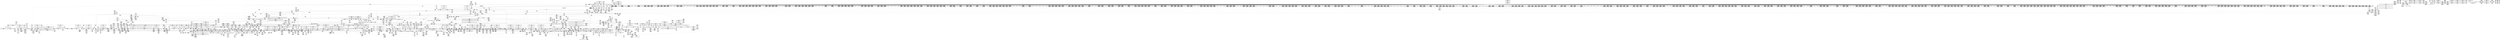 digraph {
	CE0x3f4ade0 [shape=record,shape=Mrecord,label="{CE0x3f4ade0|GLOBAL:__preempt_count_sub|*Constant*|*SummSink*}"]
	CE0x3e6ea10 [shape=record,shape=Mrecord,label="{CE0x3e6ea10|i8*_getelementptr_inbounds_(_25_x_i8_,_25_x_i8_*_.str3,_i32_0,_i32_0)|*Constant*|*SummSource*}"]
	CE0x3ea5c70 [shape=record,shape=Mrecord,label="{CE0x3ea5c70|task_sid:tmp2|*SummSource*}"]
	CE0x3edc370 [shape=record,shape=Mrecord,label="{CE0x3edc370|cred_sid:tmp|*SummSink*}"]
	CE0x3f766c0 [shape=record,shape=Mrecord,label="{CE0x3f766c0|_call_void_lockdep_rcu_suspicious(i8*_getelementptr_inbounds_(_25_x_i8_,_25_x_i8_*_.str45,_i32_0,_i32_0),_i32_934,_i8*_getelementptr_inbounds_(_44_x_i8_,_44_x_i8_*_.str47,_i32_0,_i32_0))_#10,_!dbg_!27726|include/linux/rcupdate.h,933|*SummSource*}"]
	CE0x3f23340 [shape=record,shape=Mrecord,label="{CE0x3f23340|2472:_%struct.cred*,_:_CRE_10628,10632_|*MultipleSource*|Function::task_sid&Arg::task::|Function::current_has_perm&Arg::tsk::|Function::selinux_task_getsid&Arg::p::|security/selinux/hooks.c,208}"]
	CE0x3e78eb0 [shape=record,shape=Mrecord,label="{CE0x3e78eb0|avc_has_perm:auditdata|Function::avc_has_perm&Arg::auditdata::|*SummSource*}"]
	CE0x3fb2200 [shape=record,shape=Mrecord,label="{CE0x3fb2200|rcu_lock_acquire:bb|*SummSink*}"]
	CE0x3e77800 [shape=record,shape=Mrecord,label="{CE0x3e77800|%struct.common_audit_data*_null|*Constant*}"]
	CE0x3f11e20 [shape=record,shape=Mrecord,label="{CE0x3f11e20|2472:_%struct.cred*,_:_CRE_6000,6008_|*MultipleSource*|Function::task_sid&Arg::task::|Function::current_has_perm&Arg::tsk::|Function::selinux_task_getsid&Arg::p::|security/selinux/hooks.c,208}"]
	CE0x3f68f40 [shape=record,shape=Mrecord,label="{CE0x3f68f40|rcu_read_unlock:do.body|*SummSource*}"]
	CE0x3ebe830 [shape=record,shape=Mrecord,label="{CE0x3ebe830|task_sid:do.body5}"]
	CE0x3e7cc40 [shape=record,shape=Mrecord,label="{CE0x3e7cc40|GLOBAL:lock_acquire|*Constant*|*SummSource*}"]
	CE0x3f3cf60 [shape=record,shape=Mrecord,label="{CE0x3f3cf60|task_sid:call|security/selinux/hooks.c,208|*SummSource*}"]
	CE0x3ece9f0 [shape=record,shape=Mrecord,label="{CE0x3ece9f0|2472:_%struct.cred*,_:_CRE_128,136_|*MultipleSource*|Function::task_sid&Arg::task::|Function::current_has_perm&Arg::tsk::|Function::selinux_task_getsid&Arg::p::|security/selinux/hooks.c,208}"]
	CE0x3eb82b0 [shape=record,shape=Mrecord,label="{CE0x3eb82b0|i32_78|*Constant*|*SummSink*}"]
	CE0x3ebf170 [shape=record,shape=Mrecord,label="{CE0x3ebf170|2472:_%struct.cred*,_:_CRE_248,256_|*MultipleSource*|Function::task_sid&Arg::task::|Function::current_has_perm&Arg::tsk::|Function::selinux_task_getsid&Arg::p::|security/selinux/hooks.c,208}"]
	CE0x3ebd450 [shape=record,shape=Mrecord,label="{CE0x3ebd450|rcu_read_lock:tmp1|*SummSource*}"]
	CE0x3e87950 [shape=record,shape=Mrecord,label="{CE0x3e87950|current_sid:tmp16|security/selinux/hooks.c,218}"]
	CE0x3e9e9c0 [shape=record,shape=Mrecord,label="{CE0x3e9e9c0|current_sid:tmp4|security/selinux/hooks.c,218}"]
	CE0x3ed9290 [shape=record,shape=Mrecord,label="{CE0x3ed9290|cred_sid:tmp3|*SummSource*}"]
	CE0x3e8fd90 [shape=record,shape=Mrecord,label="{CE0x3e8fd90|current_has_perm:tmp3|*SummSink*}"]
	CE0x3f4bf30 [shape=record,shape=Mrecord,label="{CE0x3f4bf30|_call_void_lock_acquire(%struct.lockdep_map*_%map,_i32_0,_i32_0,_i32_2,_i32_0,_%struct.lockdep_map*_null,_i64_ptrtoint_(i8*_blockaddress(_rcu_lock_acquire,_%__here)_to_i64))_#10,_!dbg_!27716|include/linux/rcupdate.h,418|*SummSource*}"]
	CE0x3eebf80 [shape=record,shape=Mrecord,label="{CE0x3eebf80|2472:_%struct.cred*,_:_CRE_592,600_|*MultipleSource*|Function::task_sid&Arg::task::|Function::current_has_perm&Arg::tsk::|Function::selinux_task_getsid&Arg::p::|security/selinux/hooks.c,208}"]
	CE0x3f1a2c0 [shape=record,shape=Mrecord,label="{CE0x3f1a2c0|2472:_%struct.cred*,_:_CRE_6358,6359_}"]
	CE0x3f0c410 [shape=record,shape=Mrecord,label="{CE0x3f0c410|2472:_%struct.cred*,_:_CRE_3056,3064_|*MultipleSource*|Function::task_sid&Arg::task::|Function::current_has_perm&Arg::tsk::|Function::selinux_task_getsid&Arg::p::|security/selinux/hooks.c,208}"]
	CE0x3f700b0 [shape=record,shape=Mrecord,label="{CE0x3f700b0|i64*_getelementptr_inbounds_(_4_x_i64_,_4_x_i64_*___llvm_gcov_ctr128,_i64_0,_i64_2)|*Constant*|*SummSource*}"]
	CE0x3f3c920 [shape=record,shape=Mrecord,label="{CE0x3f3c920|rcu_read_lock:tmp4|include/linux/rcupdate.h,882|*SummSink*}"]
	CE0x3f6fa40 [shape=record,shape=Mrecord,label="{CE0x3f6fa40|rcu_read_unlock:tmp10|include/linux/rcupdate.h,933|*SummSource*}"]
	CE0x3fa11c0 [shape=record,shape=Mrecord,label="{CE0x3fa11c0|__rcu_read_unlock:tmp6|include/linux/rcupdate.h,245|*SummSink*}"]
	CE0x3f36880 [shape=record,shape=Mrecord,label="{CE0x3f36880|i64*_getelementptr_inbounds_(_13_x_i64_,_13_x_i64_*___llvm_gcov_ctr126,_i64_0,_i64_10)|*Constant*}"]
	CE0x3e809d0 [shape=record,shape=Mrecord,label="{CE0x3e809d0|i32_1024|*Constant*}"]
	CE0x3ef0cb0 [shape=record,shape=Mrecord,label="{CE0x3ef0cb0|2472:_%struct.cred*,_:_CRE_760,768_|*MultipleSource*|Function::task_sid&Arg::task::|Function::current_has_perm&Arg::tsk::|Function::selinux_task_getsid&Arg::p::|security/selinux/hooks.c,208}"]
	CE0x3f0c8d0 [shape=record,shape=Mrecord,label="{CE0x3f0c8d0|2472:_%struct.cred*,_:_CRE_3072,3080_|*MultipleSource*|Function::task_sid&Arg::task::|Function::current_has_perm&Arg::tsk::|Function::selinux_task_getsid&Arg::p::|security/selinux/hooks.c,208}"]
	CE0x3fcddb0 [shape=record,shape=Mrecord,label="{CE0x3fcddb0|i64*_getelementptr_inbounds_(_4_x_i64_,_4_x_i64_*___llvm_gcov_ctr129,_i64_0,_i64_2)|*Constant*|*SummSink*}"]
	CE0x3f4dc80 [shape=record,shape=Mrecord,label="{CE0x3f4dc80|__preempt_count_sub:do.end}"]
	CE0x3f9efa0 [shape=record,shape=Mrecord,label="{CE0x3f9efa0|__rcu_read_unlock:tmp2|*SummSink*}"]
	CE0x3f3dd40 [shape=record,shape=Mrecord,label="{CE0x3f3dd40|GLOBAL:__llvm_gcov_ctr126|Global_var:__llvm_gcov_ctr126|*SummSource*}"]
	CE0x3e7de90 [shape=record,shape=Mrecord,label="{CE0x3e7de90|i64*_getelementptr_inbounds_(_2_x_i64_,_2_x_i64_*___llvm_gcov_ctr281,_i64_0,_i64_1)|*Constant*|*SummSink*}"]
	CE0x3f3f5d0 [shape=record,shape=Mrecord,label="{CE0x3f3f5d0|task_sid:tmp9|security/selinux/hooks.c,208|*SummSink*}"]
	CE0x3f7c2d0 [shape=record,shape=Mrecord,label="{CE0x3f7c2d0|_call_void___rcu_read_unlock()_#10,_!dbg_!27734|include/linux/rcupdate.h,937}"]
	CE0x3f4b910 [shape=record,shape=Mrecord,label="{CE0x3f4b910|rcu_lock_release:indirectgoto}"]
	CE0x3e74990 [shape=record,shape=Mrecord,label="{CE0x3e74990|task_sid:land.lhs.true2}"]
	CE0x3fc5c00 [shape=record,shape=Mrecord,label="{CE0x3fc5c00|__preempt_count_sub:sub|./arch/x86/include/asm/preempt.h,77}"]
	CE0x3feb420 [shape=record,shape=Mrecord,label="{CE0x3feb420|i64*_getelementptr_inbounds_(_4_x_i64_,_4_x_i64_*___llvm_gcov_ctr135,_i64_0,_i64_0)|*Constant*|*SummSource*}"]
	CE0x3f6c480 [shape=record,shape=Mrecord,label="{CE0x3f6c480|rcu_read_unlock:call3|include/linux/rcupdate.h,933}"]
	CE0x3f3ddd0 [shape=record,shape=Mrecord,label="{CE0x3f3ddd0|GLOBAL:__llvm_gcov_ctr126|Global_var:__llvm_gcov_ctr126|*SummSink*}"]
	CE0x3fa5c90 [shape=record,shape=Mrecord,label="{CE0x3fa5c90|__rcu_read_unlock:do.body}"]
	CE0x3f25830 [shape=record,shape=Mrecord,label="{CE0x3f25830|i64_7|*Constant*}"]
	CE0x3e9da70 [shape=record,shape=Mrecord,label="{CE0x3e9da70|i32_218|*Constant*|*SummSink*}"]
	CE0x3f3b1f0 [shape=record,shape=Mrecord,label="{CE0x3f3b1f0|rcu_read_unlock:entry}"]
	CE0x3ed52a0 [shape=record,shape=Mrecord,label="{CE0x3ed52a0|__preempt_count_sub:tmp1|*SummSink*}"]
	CE0x3f6ee20 [shape=record,shape=Mrecord,label="{CE0x3f6ee20|i64*_getelementptr_inbounds_(_4_x_i64_,_4_x_i64_*___llvm_gcov_ctr130,_i64_0,_i64_3)|*Constant*}"]
	CE0x3ee0810 [shape=record,shape=Mrecord,label="{CE0x3ee0810|2472:_%struct.cred*,_:_CRE_32,40_|*MultipleSource*|Function::task_sid&Arg::task::|Function::current_has_perm&Arg::tsk::|Function::selinux_task_getsid&Arg::p::|security/selinux/hooks.c,208}"]
	CE0x3f051e0 [shape=record,shape=Mrecord,label="{CE0x3f051e0|2472:_%struct.cred*,_:_CRE_2896,2900_|*MultipleSource*|Function::task_sid&Arg::task::|Function::current_has_perm&Arg::tsk::|Function::selinux_task_getsid&Arg::p::|security/selinux/hooks.c,208}"]
	CE0x3f235b0 [shape=record,shape=Mrecord,label="{CE0x3f235b0|2472:_%struct.cred*,_:_CRE_10632,10640_|*MultipleSource*|Function::task_sid&Arg::task::|Function::current_has_perm&Arg::tsk::|Function::selinux_task_getsid&Arg::p::|security/selinux/hooks.c,208}"]
	CE0x3ebc270 [shape=record,shape=Mrecord,label="{CE0x3ebc270|2472:_%struct.cred*,_:_CRE_544,552_|*MultipleSource*|Function::task_sid&Arg::task::|Function::current_has_perm&Arg::tsk::|Function::selinux_task_getsid&Arg::p::|security/selinux/hooks.c,208}"]
	CE0x3f11700 [shape=record,shape=Mrecord,label="{CE0x3f11700|2472:_%struct.cred*,_:_CRE_5976,5984_|*MultipleSource*|Function::task_sid&Arg::task::|Function::current_has_perm&Arg::tsk::|Function::selinux_task_getsid&Arg::p::|security/selinux/hooks.c,208}"]
	CE0x3f719e0 [shape=record,shape=Mrecord,label="{CE0x3f719e0|rcu_read_unlock:tobool1|include/linux/rcupdate.h,933|*SummSink*}"]
	CE0x3edad90 [shape=record,shape=Mrecord,label="{CE0x3edad90|_ret_void,_!dbg_!27735|include/linux/rcupdate.h,884|*SummSink*}"]
	CE0x3f3b5e0 [shape=record,shape=Mrecord,label="{CE0x3f3b5e0|rcu_read_unlock:entry|*SummSink*}"]
	CE0x3f760e0 [shape=record,shape=Mrecord,label="{CE0x3f760e0|rcu_read_unlock:tmp18|include/linux/rcupdate.h,933|*SummSource*}"]
	CE0x3ece5b0 [shape=record,shape=Mrecord,label="{CE0x3ece5b0|rcu_read_lock:tmp3|*SummSink*}"]
	CE0x3ea5c00 [shape=record,shape=Mrecord,label="{CE0x3ea5c00|task_sid:tmp2}"]
	CE0x3f3bd50 [shape=record,shape=Mrecord,label="{CE0x3f3bd50|get_current:bb|*SummSource*}"]
	CE0x3f163d0 [shape=record,shape=Mrecord,label="{CE0x3f163d0|2472:_%struct.cred*,_:_CRE_6305,6306_}"]
	CE0x3f08b80 [shape=record,shape=Mrecord,label="{CE0x3f08b80|2472:_%struct.cred*,_:_CRE_2947,2948_}"]
	CE0x3f26320 [shape=record,shape=Mrecord,label="{CE0x3f26320|task_sid:tmp14|security/selinux/hooks.c,208|*SummSource*}"]
	CE0x3e91690 [shape=record,shape=Mrecord,label="{CE0x3e91690|i64*_getelementptr_inbounds_(_2_x_i64_,_2_x_i64_*___llvm_gcov_ctr136,_i64_0,_i64_0)|*Constant*}"]
	CE0x3eec7d0 [shape=record,shape=Mrecord,label="{CE0x3eec7d0|2472:_%struct.cred*,_:_CRE_624,632_|*MultipleSource*|Function::task_sid&Arg::task::|Function::current_has_perm&Arg::tsk::|Function::selinux_task_getsid&Arg::p::|security/selinux/hooks.c,208}"]
	CE0x3ea29a0 [shape=record,shape=Mrecord,label="{CE0x3ea29a0|rcu_read_lock:tmp5|include/linux/rcupdate.h,882|*SummSink*}"]
	CE0x3ed3890 [shape=record,shape=Mrecord,label="{CE0x3ed3890|_call_void_mcount()_#3|*SummSource*}"]
	CE0x3f026f0 [shape=record,shape=Mrecord,label="{CE0x3f026f0|2472:_%struct.cred*,_:_CRE_2760,2768_|*MultipleSource*|Function::task_sid&Arg::task::|Function::current_has_perm&Arg::tsk::|Function::selinux_task_getsid&Arg::p::|security/selinux/hooks.c,208}"]
	CE0x3f3d4c0 [shape=record,shape=Mrecord,label="{CE0x3f3d4c0|task_sid:tobool|security/selinux/hooks.c,208|*SummSink*}"]
	CE0x3ef61d0 [shape=record,shape=Mrecord,label="{CE0x3ef61d0|2472:_%struct.cred*,_:_CRE_2052,2056_|*MultipleSource*|Function::task_sid&Arg::task::|Function::current_has_perm&Arg::tsk::|Function::selinux_task_getsid&Arg::p::|security/selinux/hooks.c,208}"]
	CE0x3f712c0 [shape=record,shape=Mrecord,label="{CE0x3f712c0|__rcu_read_unlock:tmp5|include/linux/rcupdate.h,244|*SummSink*}"]
	CE0x3f23fb0 [shape=record,shape=Mrecord,label="{CE0x3f23fb0|task_sid:tmp10|security/selinux/hooks.c,208|*SummSink*}"]
	CE0x3f5bfc0 [shape=record,shape=Mrecord,label="{CE0x3f5bfc0|i8*_getelementptr_inbounds_(_25_x_i8_,_25_x_i8_*_.str45,_i32_0,_i32_0)|*Constant*}"]
	CE0x3ea95e0 [shape=record,shape=Mrecord,label="{CE0x3ea95e0|i32_218|*Constant*}"]
	CE0x3f04370 [shape=record,shape=Mrecord,label="{CE0x3f04370|2472:_%struct.cred*,_:_CRE_2856,2864_|*MultipleSource*|Function::task_sid&Arg::task::|Function::current_has_perm&Arg::tsk::|Function::selinux_task_getsid&Arg::p::|security/selinux/hooks.c,208}"]
	CE0x3f39020 [shape=record,shape=Mrecord,label="{CE0x3f39020|task_sid:tmp26|security/selinux/hooks.c,208|*SummSink*}"]
	CE0x3f779d0 [shape=record,shape=Mrecord,label="{CE0x3f779d0|i8*_getelementptr_inbounds_(_44_x_i8_,_44_x_i8_*_.str47,_i32_0,_i32_0)|*Constant*|*SummSource*}"]
	CE0x3efe2b0 [shape=record,shape=Mrecord,label="{CE0x3efe2b0|2472:_%struct.cred*,_:_CRE_2533,2534_}"]
	CE0x3e7b520 [shape=record,shape=Mrecord,label="{CE0x3e7b520|_ret_i32_%call7,_!dbg_!27749|security/selinux/hooks.c,210}"]
	CE0x3ec0320 [shape=record,shape=Mrecord,label="{CE0x3ec0320|GLOBAL:get_current|*Constant*}"]
	CE0x3e74240 [shape=record,shape=Mrecord,label="{CE0x3e74240|task_sid:real_cred|security/selinux/hooks.c,208}"]
	CE0x3f74930 [shape=record,shape=Mrecord,label="{CE0x3f74930|_call_void___preempt_count_sub(i32_1)_#10,_!dbg_!27715|include/linux/rcupdate.h,244}"]
	CE0x3fb2cc0 [shape=record,shape=Mrecord,label="{CE0x3fb2cc0|GLOBAL:lock_release|*Constant*|*SummSink*}"]
	CE0x3f08920 [shape=record,shape=Mrecord,label="{CE0x3f08920|2472:_%struct.cred*,_:_CRE_2945,2946_}"]
	CE0x3e9d370 [shape=record,shape=Mrecord,label="{CE0x3e9d370|rcu_read_lock:land.lhs.true2|*SummSource*}"]
	CE0x3f15920 [shape=record,shape=Mrecord,label="{CE0x3f15920|2472:_%struct.cred*,_:_CRE_6296,6297_}"]
	CE0x3f1e800 [shape=record,shape=Mrecord,label="{CE0x3f1e800|2472:_%struct.cred*,_:_CRE_6576,6584_|*MultipleSource*|Function::task_sid&Arg::task::|Function::current_has_perm&Arg::tsk::|Function::selinux_task_getsid&Arg::p::|security/selinux/hooks.c,208}"]
	CE0x3f6f4a0 [shape=record,shape=Mrecord,label="{CE0x3f6f4a0|GLOBAL:__preempt_count_sub|*Constant*}"]
	CE0x3ee0f10 [shape=record,shape=Mrecord,label="{CE0x3ee0f10|task_sid:do.body|*SummSource*}"]
	CE0x3ee3c10 [shape=record,shape=Mrecord,label="{CE0x3ee3c10|2472:_%struct.cred*,_:_CRE_88,92_|*MultipleSource*|Function::task_sid&Arg::task::|Function::current_has_perm&Arg::tsk::|Function::selinux_task_getsid&Arg::p::|security/selinux/hooks.c,208}"]
	CE0x3eeb6a0 [shape=record,shape=Mrecord,label="{CE0x3eeb6a0|__rcu_read_lock:tmp5|include/linux/rcupdate.h,239}"]
	CE0x3e8e9d0 [shape=record,shape=Mrecord,label="{CE0x3e8e9d0|current_sid:land.lhs.true|*SummSink*}"]
	CE0x3eeddc0 [shape=record,shape=Mrecord,label="{CE0x3eeddc0|i64*_getelementptr_inbounds_(_13_x_i64_,_13_x_i64_*___llvm_gcov_ctr126,_i64_0,_i64_8)|*Constant*|*SummSink*}"]
	CE0x3e773c0 [shape=record,shape=Mrecord,label="{CE0x3e773c0|i16_2|*Constant*}"]
	CE0x3f18fc0 [shape=record,shape=Mrecord,label="{CE0x3f18fc0|2472:_%struct.cred*,_:_CRE_6342,6343_}"]
	CE0x3f22230 [shape=record,shape=Mrecord,label="{CE0x3f22230|2472:_%struct.cred*,_:_CRE_10584,10592_|*MultipleSource*|Function::task_sid&Arg::task::|Function::current_has_perm&Arg::tsk::|Function::selinux_task_getsid&Arg::p::|security/selinux/hooks.c,208}"]
	CE0x3e93530 [shape=record,shape=Mrecord,label="{CE0x3e93530|GLOBAL:current_sid|*Constant*}"]
	CE0x3e85f70 [shape=record,shape=Mrecord,label="{CE0x3e85f70|2472:_%struct.cred*,_:_CRE_689,690_}"]
	CE0x3e9ecd0 [shape=record,shape=Mrecord,label="{CE0x3e9ecd0|current_sid:tmp23|security/selinux/hooks.c,218|*SummSource*}"]
	CE0x3ee4950 [shape=record,shape=Mrecord,label="{CE0x3ee4950|_ret_void,_!dbg_!27717|include/linux/rcupdate.h,240|*SummSink*}"]
	CE0x3f1d4d0 [shape=record,shape=Mrecord,label="{CE0x3f1d4d0|2472:_%struct.cred*,_:_CRE_6512,6520_|*MultipleSource*|Function::task_sid&Arg::task::|Function::current_has_perm&Arg::tsk::|Function::selinux_task_getsid&Arg::p::|security/selinux/hooks.c,208}"]
	CE0x3e92bb0 [shape=record,shape=Mrecord,label="{CE0x3e92bb0|GLOBAL:__llvm_gcov_ctr125|Global_var:__llvm_gcov_ctr125|*SummSink*}"]
	CE0x3f53b80 [shape=record,shape=Mrecord,label="{CE0x3f53b80|__preempt_count_add:tmp5|./arch/x86/include/asm/preempt.h,72|*SummSink*}"]
	CE0x3f3cc30 [shape=record,shape=Mrecord,label="{CE0x3f3cc30|GLOBAL:__llvm_gcov_ctr127|Global_var:__llvm_gcov_ctr127}"]
	CE0x3fbab20 [shape=record,shape=Mrecord,label="{CE0x3fbab20|__preempt_count_sub:tmp1}"]
	CE0x3f576f0 [shape=record,shape=Mrecord,label="{CE0x3f576f0|rcu_read_lock:tmp15|include/linux/rcupdate.h,882}"]
	CE0x3e864e0 [shape=record,shape=Mrecord,label="{CE0x3e864e0|2472:_%struct.cred*,_:_CRE_693,694_}"]
	CE0x3e95ca0 [shape=record,shape=Mrecord,label="{CE0x3e95ca0|i64*_getelementptr_inbounds_(_2_x_i64_,_2_x_i64_*___llvm_gcov_ctr281,_i64_0,_i64_0)|*Constant*|*SummSink*}"]
	CE0x3f03300 [shape=record,shape=Mrecord,label="{CE0x3f03300|2472:_%struct.cred*,_:_CRE_2800,2808_|*MultipleSource*|Function::task_sid&Arg::task::|Function::current_has_perm&Arg::tsk::|Function::selinux_task_getsid&Arg::p::|security/selinux/hooks.c,208}"]
	CE0x3edb720 [shape=record,shape=Mrecord,label="{CE0x3edb720|i64*_getelementptr_inbounds_(_13_x_i64_,_13_x_i64_*___llvm_gcov_ctr126,_i64_0,_i64_0)|*Constant*|*SummSink*}"]
	CE0x3f18050 [shape=record,shape=Mrecord,label="{CE0x3f18050|2472:_%struct.cred*,_:_CRE_6329,6330_}"]
	CE0x3f0bcf0 [shape=record,shape=Mrecord,label="{CE0x3f0bcf0|2472:_%struct.cred*,_:_CRE_3032,3036_|*MultipleSource*|Function::task_sid&Arg::task::|Function::current_has_perm&Arg::tsk::|Function::selinux_task_getsid&Arg::p::|security/selinux/hooks.c,208}"]
	CE0x3fa09b0 [shape=record,shape=Mrecord,label="{CE0x3fa09b0|rcu_lock_release:bb|*SummSource*}"]
	CE0x3e7e200 [shape=record,shape=Mrecord,label="{CE0x3e7e200|i64*_getelementptr_inbounds_(_11_x_i64_,_11_x_i64_*___llvm_gcov_ctr125,_i64_0,_i64_1)|*Constant*|*SummSink*}"]
	CE0x3f56960 [shape=record,shape=Mrecord,label="{CE0x3f56960|rcu_read_unlock:tmp8|include/linux/rcupdate.h,933|*SummSink*}"]
	CE0x3fbae20 [shape=record,shape=Mrecord,label="{CE0x3fbae20|__preempt_count_add:tmp3|*SummSource*}"]
	CE0x3ee1b00 [shape=record,shape=Mrecord,label="{CE0x3ee1b00|rcu_read_unlock:tmp5|include/linux/rcupdate.h,933|*SummSource*}"]
	CE0x3e79d10 [shape=record,shape=Mrecord,label="{CE0x3e79d10|selinux_task_getsid:tmp3|*SummSource*}"]
	CE0x3fc60e0 [shape=record,shape=Mrecord,label="{CE0x3fc60e0|__preempt_count_sub:tmp5|./arch/x86/include/asm/preempt.h,77}"]
	CE0x3f9d6f0 [shape=record,shape=Mrecord,label="{CE0x3f9d6f0|__rcu_read_unlock:tmp3|*SummSource*}"]
	CE0x3f24c20 [shape=record,shape=Mrecord,label="{CE0x3f24c20|task_sid:tmp13|security/selinux/hooks.c,208|*SummSink*}"]
	CE0x3ee2cc0 [shape=record,shape=Mrecord,label="{CE0x3ee2cc0|2472:_%struct.cred*,_:_CRE_416,424_|*MultipleSource*|Function::task_sid&Arg::task::|Function::current_has_perm&Arg::tsk::|Function::selinux_task_getsid&Arg::p::|security/selinux/hooks.c,208}"]
	CE0x3f15a50 [shape=record,shape=Mrecord,label="{CE0x3f15a50|2472:_%struct.cred*,_:_CRE_6297,6298_}"]
	CE0x3fb3b00 [shape=record,shape=Mrecord,label="{CE0x3fb3b00|rcu_lock_release:tmp6}"]
	CE0x3e7ac90 [shape=record,shape=Mrecord,label="{CE0x3e7ac90|GLOBAL:task_sid|*Constant*|*SummSink*}"]
	CE0x3f12510 [shape=record,shape=Mrecord,label="{CE0x3f12510|2472:_%struct.cred*,_:_CRE_6144,6152_|*MultipleSource*|Function::task_sid&Arg::task::|Function::current_has_perm&Arg::tsk::|Function::selinux_task_getsid&Arg::p::|security/selinux/hooks.c,208}"]
	CE0x3e73b30 [shape=record,shape=Mrecord,label="{CE0x3e73b30|current_sid:tmp}"]
	CE0x3f267c0 [shape=record,shape=Mrecord,label="{CE0x3f267c0|task_sid:tmp15|security/selinux/hooks.c,208|*SummSource*}"]
	CE0x3feb210 [shape=record,shape=Mrecord,label="{CE0x3feb210|i64*_getelementptr_inbounds_(_4_x_i64_,_4_x_i64_*___llvm_gcov_ctr135,_i64_0,_i64_0)|*Constant*}"]
	CE0x3eeb040 [shape=record,shape=Mrecord,label="{CE0x3eeb040|2472:_%struct.cred*,_:_CRE_440,448_|*MultipleSource*|Function::task_sid&Arg::task::|Function::current_has_perm&Arg::tsk::|Function::selinux_task_getsid&Arg::p::|security/selinux/hooks.c,208}"]
	CE0x3f13150 [shape=record,shape=Mrecord,label="{CE0x3f13150|2472:_%struct.cred*,_:_CRE_6192,6196_|*MultipleSource*|Function::task_sid&Arg::task::|Function::current_has_perm&Arg::tsk::|Function::selinux_task_getsid&Arg::p::|security/selinux/hooks.c,208}"]
	CE0x3f1c460 [shape=record,shape=Mrecord,label="{CE0x3f1c460|2472:_%struct.cred*,_:_CRE_6474,6476_|*MultipleSource*|Function::task_sid&Arg::task::|Function::current_has_perm&Arg::tsk::|Function::selinux_task_getsid&Arg::p::|security/selinux/hooks.c,208}"]
	CE0x3ef1600 [shape=record,shape=Mrecord,label="{CE0x3ef1600|2472:_%struct.cred*,_:_CRE_784,1808_|*MultipleSource*|Function::task_sid&Arg::task::|Function::current_has_perm&Arg::tsk::|Function::selinux_task_getsid&Arg::p::|security/selinux/hooks.c,208}"]
	CE0x3e8c1f0 [shape=record,shape=Mrecord,label="{CE0x3e8c1f0|i64*_getelementptr_inbounds_(_11_x_i64_,_11_x_i64_*___llvm_gcov_ctr125,_i64_0,_i64_10)|*Constant*|*SummSource*}"]
	CE0x3f39690 [shape=record,shape=Mrecord,label="{CE0x3f39690|task_sid:tmp27|security/selinux/hooks.c,208|*SummSink*}"]
	CE0x3e74480 [shape=record,shape=Mrecord,label="{CE0x3e74480|current_sid:tmp|*SummSink*}"]
	CE0x3f056a0 [shape=record,shape=Mrecord,label="{CE0x3f056a0|2472:_%struct.cred*,_:_CRE_2904,2905_}"]
	CE0x3ebd8d0 [shape=record,shape=Mrecord,label="{CE0x3ebd8d0|rcu_read_lock:entry|*SummSource*}"]
	CE0x3f6d280 [shape=record,shape=Mrecord,label="{CE0x3f6d280|__rcu_read_lock:tmp2|*SummSink*}"]
	CE0x3e80810 [shape=record,shape=Mrecord,label="{CE0x3e80810|current_has_perm:tsk|Function::current_has_perm&Arg::tsk::|*SummSink*}"]
	CE0x3f37a00 [shape=record,shape=Mrecord,label="{CE0x3f37a00|task_sid:tmp25|security/selinux/hooks.c,208}"]
	CE0x3ea0d00 [shape=record,shape=Mrecord,label="{CE0x3ea0d00|i64*_getelementptr_inbounds_(_13_x_i64_,_13_x_i64_*___llvm_gcov_ctr126,_i64_0,_i64_1)|*Constant*}"]
	CE0x3f26d30 [shape=record,shape=Mrecord,label="{CE0x3f26d30|task_sid:tmp16|security/selinux/hooks.c,208|*SummSink*}"]
	CE0x3e9b400 [shape=record,shape=Mrecord,label="{CE0x3e9b400|current_sid:tmp14|security/selinux/hooks.c,218|*SummSource*}"]
	CE0x3e77fc0 [shape=record,shape=Mrecord,label="{CE0x3e77fc0|current_sid:tmp15|security/selinux/hooks.c,218|*SummSource*}"]
	CE0x3e6ee70 [shape=record,shape=Mrecord,label="{CE0x3e6ee70|get_current:tmp2|*SummSource*}"]
	CE0x3f2d1c0 [shape=record,shape=Mrecord,label="{CE0x3f2d1c0|rcu_read_lock:if.then|*SummSink*}"]
	CE0x3f3f2a0 [shape=record,shape=Mrecord,label="{CE0x3f3f2a0|task_sid:tmp9|security/selinux/hooks.c,208|*SummSource*}"]
	CE0x3f7c7e0 [shape=record,shape=Mrecord,label="{CE0x3f7c7e0|GLOBAL:__rcu_read_unlock|*Constant*|*SummSink*}"]
	CE0x3f10af0 [shape=record,shape=Mrecord,label="{CE0x3f10af0|2472:_%struct.cred*,_:_CRE_5936,5944_|*MultipleSource*|Function::task_sid&Arg::task::|Function::current_has_perm&Arg::tsk::|Function::selinux_task_getsid&Arg::p::|security/selinux/hooks.c,208}"]
	CE0x3ec1fa0 [shape=record,shape=Mrecord,label="{CE0x3ec1fa0|_ret_%struct.task_struct*_%tmp4,_!dbg_!27714|./arch/x86/include/asm/current.h,14|*SummSink*}"]
	CE0x3ee11e0 [shape=record,shape=Mrecord,label="{CE0x3ee11e0|i64*_getelementptr_inbounds_(_2_x_i64_,_2_x_i64_*___llvm_gcov_ctr98,_i64_0,_i64_1)|*Constant*|*SummSink*}"]
	CE0x3e92660 [shape=record,shape=Mrecord,label="{CE0x3e92660|GLOBAL:current_sid.__warned|Global_var:current_sid.__warned|*SummSource*}"]
	CE0x3f07750 [shape=record,shape=Mrecord,label="{CE0x3f07750|2472:_%struct.cred*,_:_CRE_2930,2931_}"]
	CE0x3f3fd80 [shape=record,shape=Mrecord,label="{CE0x3f3fd80|__rcu_read_unlock:do.body|*SummSource*}"]
	CE0x3f17210 [shape=record,shape=Mrecord,label="{CE0x3f17210|2472:_%struct.cred*,_:_CRE_6317,6318_}"]
	CE0x3f1c6c0 [shape=record,shape=Mrecord,label="{CE0x3f1c6c0|2472:_%struct.cred*,_:_CRE_6476,6480_|*MultipleSource*|Function::task_sid&Arg::task::|Function::current_has_perm&Arg::tsk::|Function::selinux_task_getsid&Arg::p::|security/selinux/hooks.c,208}"]
	CE0x3f3e2c0 [shape=record,shape=Mrecord,label="{CE0x3f3e2c0|task_sid:tmp7|security/selinux/hooks.c,208|*SummSource*}"]
	CE0x3f02e10 [shape=record,shape=Mrecord,label="{CE0x3f02e10|2472:_%struct.cred*,_:_CRE_2784,2792_|*MultipleSource*|Function::task_sid&Arg::task::|Function::current_has_perm&Arg::tsk::|Function::selinux_task_getsid&Arg::p::|security/selinux/hooks.c,208}"]
	CE0x3ef1170 [shape=record,shape=Mrecord,label="{CE0x3ef1170|2472:_%struct.cred*,_:_CRE_772,776_|*MultipleSource*|Function::task_sid&Arg::task::|Function::current_has_perm&Arg::tsk::|Function::selinux_task_getsid&Arg::p::|security/selinux/hooks.c,208}"]
	CE0x3e8c750 [shape=record,shape=Mrecord,label="{CE0x3e8c750|GLOBAL:__llvm_gcov_ctr125|Global_var:__llvm_gcov_ctr125|*SummSource*}"]
	CE0x3fb4ef0 [shape=record,shape=Mrecord,label="{CE0x3fb4ef0|__rcu_read_unlock:tmp1|*SummSink*}"]
	CE0x3f35e10 [shape=record,shape=Mrecord,label="{CE0x3f35e10|task_sid:tmp21|security/selinux/hooks.c,208}"]
	CE0x3f39760 [shape=record,shape=Mrecord,label="{CE0x3f39760|GLOBAL:cred_sid|*Constant*}"]
	CE0x3f3b8c0 [shape=record,shape=Mrecord,label="{CE0x3f3b8c0|_ret_void,_!dbg_!27735|include/linux/rcupdate.h,938}"]
	CE0x3f13cd0 [shape=record,shape=Mrecord,label="{CE0x3f13cd0|2472:_%struct.cred*,_:_CRE_6224,6232_|*MultipleSource*|Function::task_sid&Arg::task::|Function::current_has_perm&Arg::tsk::|Function::selinux_task_getsid&Arg::p::|security/selinux/hooks.c,208}"]
	CE0x3f72260 [shape=record,shape=Mrecord,label="{CE0x3f72260|rcu_read_unlock:do.end|*SummSource*}"]
	CE0x3f78f70 [shape=record,shape=Mrecord,label="{CE0x3f78f70|rcu_read_unlock:tmp19|include/linux/rcupdate.h,933|*SummSource*}"]
	CE0x3f18c30 [shape=record,shape=Mrecord,label="{CE0x3f18c30|2472:_%struct.cred*,_:_CRE_6339,6340_}"]
	CE0x3fce6e0 [shape=record,shape=Mrecord,label="{CE0x3fce6e0|__preempt_count_add:tmp5|./arch/x86/include/asm/preempt.h,72}"]
	CE0x3e95570 [shape=record,shape=Mrecord,label="{CE0x3e95570|i64_0|*Constant*|*SummSource*}"]
	CE0x3f3d550 [shape=record,shape=Mrecord,label="{CE0x3f3d550|task_sid:tmp5|security/selinux/hooks.c,208}"]
	CE0x3f50ea0 [shape=record,shape=Mrecord,label="{CE0x3f50ea0|cred_sid:tmp5|security/selinux/hooks.c,196|*SummSink*}"]
	CE0x3ea07b0 [shape=record,shape=Mrecord,label="{CE0x3ea07b0|get_current:tmp4|./arch/x86/include/asm/current.h,14}"]
	CE0x3edf110 [shape=record,shape=Mrecord,label="{CE0x3edf110|cred_sid:tmp5|security/selinux/hooks.c,196}"]
	CE0x3ed56c0 [shape=record,shape=Mrecord,label="{CE0x3ed56c0|rcu_read_unlock:tmp1|*SummSink*}"]
	CE0x3f13aa0 [shape=record,shape=Mrecord,label="{CE0x3f13aa0|2472:_%struct.cred*,_:_CRE_6216,6224_|*MultipleSource*|Function::task_sid&Arg::task::|Function::current_has_perm&Arg::tsk::|Function::selinux_task_getsid&Arg::p::|security/selinux/hooks.c,208}"]
	CE0x3fb2a20 [shape=record,shape=Mrecord,label="{CE0x3fb2a20|GLOBAL:lock_release|*Constant*|*SummSource*}"]
	CE0x3f10170 [shape=record,shape=Mrecord,label="{CE0x3f10170|2472:_%struct.cred*,_:_CRE_5904,5912_|*MultipleSource*|Function::task_sid&Arg::task::|Function::current_has_perm&Arg::tsk::|Function::selinux_task_getsid&Arg::p::|security/selinux/hooks.c,208}"]
	CE0x3f18770 [shape=record,shape=Mrecord,label="{CE0x3f18770|2472:_%struct.cred*,_:_CRE_6335,6336_}"]
	CE0x3ee4180 [shape=record,shape=Mrecord,label="{CE0x3ee4180|128:_i8*,_:_CRE_128,136_|*MultipleSource*|Function::cred_sid&Arg::cred::|*LoadInst*|security/selinux/hooks.c,208|security/selinux/hooks.c,196}"]
	CE0x3f70860 [shape=record,shape=Mrecord,label="{CE0x3f70860|rcu_read_unlock:tmp12|include/linux/rcupdate.h,933}"]
	CE0x3fb3b70 [shape=record,shape=Mrecord,label="{CE0x3fb3b70|i64*_getelementptr_inbounds_(_4_x_i64_,_4_x_i64_*___llvm_gcov_ctr133,_i64_0,_i64_3)|*Constant*|*SummSink*}"]
	CE0x3e9a090 [shape=record,shape=Mrecord,label="{CE0x3e9a090|current_sid:do.end}"]
	CE0x3eb8b40 [shape=record,shape=Mrecord,label="{CE0x3eb8b40|current_sid:tmp21|security/selinux/hooks.c,218|*SummSource*}"]
	CE0x3f24270 [shape=record,shape=Mrecord,label="{CE0x3f24270|task_sid:tmp12|security/selinux/hooks.c,208}"]
	CE0x3ea3c20 [shape=record,shape=Mrecord,label="{CE0x3ea3c20|task_sid:land.lhs.true}"]
	CE0x3eef5b0 [shape=record,shape=Mrecord,label="{CE0x3eef5b0|i32_208|*Constant*|*SummSource*}"]
	CE0x3fae620 [shape=record,shape=Mrecord,label="{CE0x3fae620|i64*_getelementptr_inbounds_(_4_x_i64_,_4_x_i64_*___llvm_gcov_ctr134,_i64_0,_i64_2)|*Constant*|*SummSource*}"]
	CE0x3ee4f70 [shape=record,shape=Mrecord,label="{CE0x3ee4f70|rcu_read_lock:if.end}"]
	CE0x3f0aa60 [shape=record,shape=Mrecord,label="{CE0x3f0aa60|2472:_%struct.cred*,_:_CRE_2973,2974_}"]
	CE0x3ed9300 [shape=record,shape=Mrecord,label="{CE0x3ed9300|cred_sid:tmp3|*SummSink*}"]
	CE0x3f14da0 [shape=record,shape=Mrecord,label="{CE0x3f14da0|2472:_%struct.cred*,_:_CRE_6288,6289_}"]
	CE0x3eff2e0 [shape=record,shape=Mrecord,label="{CE0x3eff2e0|2472:_%struct.cred*,_:_CRE_2594,2596_|*MultipleSource*|Function::task_sid&Arg::task::|Function::current_has_perm&Arg::tsk::|Function::selinux_task_getsid&Arg::p::|security/selinux/hooks.c,208}"]
	CE0x3f4dcf0 [shape=record,shape=Mrecord,label="{CE0x3f4dcf0|__preempt_count_sub:do.end|*SummSink*}"]
	CE0x3f3bb00 [shape=record,shape=Mrecord,label="{CE0x3f3bb00|_ret_void,_!dbg_!27735|include/linux/rcupdate.h,938|*SummSource*}"]
	CE0x3ef3020 [shape=record,shape=Mrecord,label="{CE0x3ef3020|2472:_%struct.cred*,_:_CRE_1888,1896_|*MultipleSource*|Function::task_sid&Arg::task::|Function::current_has_perm&Arg::tsk::|Function::selinux_task_getsid&Arg::p::|security/selinux/hooks.c,208}"]
	CE0x3e845d0 [shape=record,shape=Mrecord,label="{CE0x3e845d0|_ret_i32_%call,_!dbg_!27713|security/selinux/hooks.c,3584|*SummSink*}"]
	CE0x3f9ef30 [shape=record,shape=Mrecord,label="{CE0x3f9ef30|__rcu_read_unlock:tmp2|*SummSource*}"]
	CE0x3f4d140 [shape=record,shape=Mrecord,label="{CE0x3f4d140|__rcu_read_unlock:do.end|*SummSource*}"]
	CE0x3e89710 [shape=record,shape=Mrecord,label="{CE0x3e89710|__preempt_count_add:tmp4|./arch/x86/include/asm/preempt.h,72}"]
	CE0x3f54280 [shape=record,shape=Mrecord,label="{CE0x3f54280|rcu_read_unlock:tmp11|include/linux/rcupdate.h,933|*SummSource*}"]
	CE0x3ed4ff0 [shape=record,shape=Mrecord,label="{CE0x3ed4ff0|__preempt_count_sub:tmp4|./arch/x86/include/asm/preempt.h,77|*SummSink*}"]
	CE0x3f0d6b0 [shape=record,shape=Mrecord,label="{CE0x3f0d6b0|2472:_%struct.cred*,_:_CRE_3112,3116_|*MultipleSource*|Function::task_sid&Arg::task::|Function::current_has_perm&Arg::tsk::|Function::selinux_task_getsid&Arg::p::|security/selinux/hooks.c,208}"]
	CE0x3e7aa90 [shape=record,shape=Mrecord,label="{CE0x3e7aa90|current_has_perm:call1|security/selinux/hooks.c,1543|*SummSource*}"]
	CE0x3eeea30 [shape=record,shape=Mrecord,label="{CE0x3eeea30|_call_void_lockdep_rcu_suspicious(i8*_getelementptr_inbounds_(_25_x_i8_,_25_x_i8_*_.str3,_i32_0,_i32_0),_i32_208,_i8*_getelementptr_inbounds_(_41_x_i8_,_41_x_i8_*_.str44,_i32_0,_i32_0))_#10,_!dbg_!27732|security/selinux/hooks.c,208|*SummSource*}"]
	CE0x3ea36e0 [shape=record,shape=Mrecord,label="{CE0x3ea36e0|task_sid:if.end|*SummSource*}"]
	CE0x3f72350 [shape=record,shape=Mrecord,label="{CE0x3f72350|rcu_read_unlock:do.end|*SummSink*}"]
	CE0x3ef13d0 [shape=record,shape=Mrecord,label="{CE0x3ef13d0|2472:_%struct.cred*,_:_CRE_776,780_|*MultipleSource*|Function::task_sid&Arg::task::|Function::current_has_perm&Arg::tsk::|Function::selinux_task_getsid&Arg::p::|security/selinux/hooks.c,208}"]
	CE0x3f3f750 [shape=record,shape=Mrecord,label="{CE0x3f3f750|_ret_void,_!dbg_!27717|include/linux/rcupdate.h,245|*SummSink*}"]
	CE0x3efb750 [shape=record,shape=Mrecord,label="{CE0x3efb750|2472:_%struct.cred*,_:_CRE_2392,2400_|*MultipleSource*|Function::task_sid&Arg::task::|Function::current_has_perm&Arg::tsk::|Function::selinux_task_getsid&Arg::p::|security/selinux/hooks.c,208}"]
	CE0x3ea4d00 [shape=record,shape=Mrecord,label="{CE0x3ea4d00|task_sid:do.end6|*SummSource*}"]
	CE0x3ef2900 [shape=record,shape=Mrecord,label="{CE0x3ef2900|2472:_%struct.cred*,_:_CRE_1864,1872_|*MultipleSource*|Function::task_sid&Arg::task::|Function::current_has_perm&Arg::tsk::|Function::selinux_task_getsid&Arg::p::|security/selinux/hooks.c,208}"]
	CE0x3f9f140 [shape=record,shape=Mrecord,label="{CE0x3f9f140|i8*_undef|*Constant*|*SummSource*}"]
	CE0x3f2d820 [shape=record,shape=Mrecord,label="{CE0x3f2d820|rcu_read_lock:land.lhs.true}"]
	CE0x3ecc9f0 [shape=record,shape=Mrecord,label="{CE0x3ecc9f0|rcu_read_lock:tmp8|include/linux/rcupdate.h,882|*SummSource*}"]
	CE0x3ebba20 [shape=record,shape=Mrecord,label="{CE0x3ebba20|2472:_%struct.cred*,_:_CRE_512,520_|*MultipleSource*|Function::task_sid&Arg::task::|Function::current_has_perm&Arg::tsk::|Function::selinux_task_getsid&Arg::p::|security/selinux/hooks.c,208}"]
	CE0x3e9b660 [shape=record,shape=Mrecord,label="{CE0x3e9b660|i1_true|*Constant*}"]
	CE0x3ed7fc0 [shape=record,shape=Mrecord,label="{CE0x3ed7fc0|_call_void_mcount()_#3}"]
	CE0x3e933b0 [shape=record,shape=Mrecord,label="{CE0x3e933b0|current_has_perm:call|security/selinux/hooks.c,1542|*SummSource*}"]
	CE0x3f17cc0 [shape=record,shape=Mrecord,label="{CE0x3f17cc0|2472:_%struct.cred*,_:_CRE_6326,6327_}"]
	CE0x3e82430 [shape=record,shape=Mrecord,label="{CE0x3e82430|get_current:tmp1|*SummSink*}"]
	CE0x3f30cf0 [shape=record,shape=Mrecord,label="{CE0x3f30cf0|rcu_read_lock:tobool|include/linux/rcupdate.h,882|*SummSink*}"]
	CE0x3ef0a50 [shape=record,shape=Mrecord,label="{CE0x3ef0a50|2472:_%struct.cred*,_:_CRE_744,760_|*MultipleSource*|Function::task_sid&Arg::task::|Function::current_has_perm&Arg::tsk::|Function::selinux_task_getsid&Arg::p::|security/selinux/hooks.c,208}"]
	CE0x3f00f60 [shape=record,shape=Mrecord,label="{CE0x3f00f60|2472:_%struct.cred*,_:_CRE_2692,2696_|*MultipleSource*|Function::task_sid&Arg::task::|Function::current_has_perm&Arg::tsk::|Function::selinux_task_getsid&Arg::p::|security/selinux/hooks.c,208}"]
	CE0x3e97990 [shape=record,shape=Mrecord,label="{CE0x3e97990|current_has_perm:tmp}"]
	CE0x3e8f730 [shape=record,shape=Mrecord,label="{CE0x3e8f730|current_has_perm:tmp2|*SummSource*}"]
	CE0x3f40730 [shape=record,shape=Mrecord,label="{CE0x3f40730|rcu_lock_release:tmp3|*SummSource*}"]
	CE0x3e833f0 [shape=record,shape=Mrecord,label="{CE0x3e833f0|_call_void_mcount()_#3|*SummSource*}"]
	CE0x3fa8660 [shape=record,shape=Mrecord,label="{CE0x3fa8660|__preempt_count_sub:bb|*SummSource*}"]
	CE0x3ebfa40 [shape=record,shape=Mrecord,label="{CE0x3ebfa40|GLOBAL:current_sid.__warned|Global_var:current_sid.__warned}"]
	CE0x3efe640 [shape=record,shape=Mrecord,label="{CE0x3efe640|2472:_%struct.cred*,_:_CRE_2536,2544_|*MultipleSource*|Function::task_sid&Arg::task::|Function::current_has_perm&Arg::tsk::|Function::selinux_task_getsid&Arg::p::|security/selinux/hooks.c,208}"]
	CE0x3fb11a0 [shape=record,shape=Mrecord,label="{CE0x3fb11a0|__rcu_read_lock:bb|*SummSink*}"]
	CE0x3efcf10 [shape=record,shape=Mrecord,label="{CE0x3efcf10|2472:_%struct.cred*,_:_CRE_2512,2520_|*MultipleSource*|Function::task_sid&Arg::task::|Function::current_has_perm&Arg::tsk::|Function::selinux_task_getsid&Arg::p::|security/selinux/hooks.c,208}"]
	CE0x3f5d9c0 [shape=record,shape=Mrecord,label="{CE0x3f5d9c0|rcu_read_lock:bb|*SummSource*}"]
	CE0x3fbaf20 [shape=record,shape=Mrecord,label="{CE0x3fbaf20|__preempt_count_add:tmp3|*SummSink*}"]
	CE0x4687aa0 [shape=record,shape=Mrecord,label="{CE0x4687aa0|current_has_perm:perms|Function::current_has_perm&Arg::perms::|*SummSource*}"]
	CE0x3ebd860 [shape=record,shape=Mrecord,label="{CE0x3ebd860|rcu_read_lock:entry}"]
	CE0x3fa79a0 [shape=record,shape=Mrecord,label="{CE0x3fa79a0|i64*_getelementptr_inbounds_(_4_x_i64_,_4_x_i64_*___llvm_gcov_ctr129,_i64_0,_i64_1)|*Constant*|*SummSource*}"]
	CE0x3f12080 [shape=record,shape=Mrecord,label="{CE0x3f12080|2472:_%struct.cred*,_:_CRE_6008,6136_|*MultipleSource*|Function::task_sid&Arg::task::|Function::current_has_perm&Arg::tsk::|Function::selinux_task_getsid&Arg::p::|security/selinux/hooks.c,208}"]
	CE0x3f52aa0 [shape=record,shape=Mrecord,label="{CE0x3f52aa0|rcu_read_unlock:if.end}"]
	CE0x3f0cd30 [shape=record,shape=Mrecord,label="{CE0x3f0cd30|2472:_%struct.cred*,_:_CRE_3088,3096_|*MultipleSource*|Function::task_sid&Arg::task::|Function::current_has_perm&Arg::tsk::|Function::selinux_task_getsid&Arg::p::|security/selinux/hooks.c,208}"]
	CE0x3f78830 [shape=record,shape=Mrecord,label="{CE0x3f78830|__preempt_count_add:val|Function::__preempt_count_add&Arg::val::|*SummSource*}"]
	CE0x3e9f380 [shape=record,shape=Mrecord,label="{CE0x3e9f380|i32_1|*Constant*|*SummSink*}"]
	CE0x3f09fb0 [shape=record,shape=Mrecord,label="{CE0x3f09fb0|2472:_%struct.cred*,_:_CRE_2964,2965_}"]
	CE0x3f3a500 [shape=record,shape=Mrecord,label="{CE0x3f3a500|cred_sid:cred|Function::cred_sid&Arg::cred::}"]
	CE0x3e818a0 [shape=record,shape=Mrecord,label="{CE0x3e818a0|selinux_task_getsid:entry|*SummSink*}"]
	CE0x3edbdd0 [shape=record,shape=Mrecord,label="{CE0x3edbdd0|2472:_%struct.cred*,_:_CRE_16,20_|*MultipleSource*|Function::task_sid&Arg::task::|Function::current_has_perm&Arg::tsk::|Function::selinux_task_getsid&Arg::p::|security/selinux/hooks.c,208}"]
	CE0x3f4d940 [shape=record,shape=Mrecord,label="{CE0x3f4d940|__preempt_count_add:tmp7|./arch/x86/include/asm/preempt.h,73|*SummSink*}"]
	CE0x3e8def0 [shape=record,shape=Mrecord,label="{CE0x3e8def0|current_sid:call4|security/selinux/hooks.c,218}"]
	CE0x3edcca0 [shape=record,shape=Mrecord,label="{CE0x3edcca0|COLLAPSED:_GCMRE___llvm_gcov_ctr127_internal_global_11_x_i64_zeroinitializer:_elem_0:default:}"]
	CE0x3ee3960 [shape=record,shape=Mrecord,label="{CE0x3ee3960|cred_sid:tmp4|*LoadInst*|security/selinux/hooks.c,196}"]
	CE0x3e83180 [shape=record,shape=Mrecord,label="{CE0x3e83180|_call_void_mcount()_#3}"]
	CE0x3e91f90 [shape=record,shape=Mrecord,label="{CE0x3e91f90|i64*_getelementptr_inbounds_(_11_x_i64_,_11_x_i64_*___llvm_gcov_ctr125,_i64_0,_i64_6)|*Constant*|*SummSource*}"]
	CE0x3ea6380 [shape=record,shape=Mrecord,label="{CE0x3ea6380|2472:_%struct.cred*,_:_CRE_112,116_|*MultipleSource*|Function::task_sid&Arg::task::|Function::current_has_perm&Arg::tsk::|Function::selinux_task_getsid&Arg::p::|security/selinux/hooks.c,208}"]
	CE0x3ee9970 [shape=record,shape=Mrecord,label="{CE0x3ee9970|rcu_read_lock:tmp14|include/linux/rcupdate.h,882|*SummSource*}"]
	CE0x3ef6db0 [shape=record,shape=Mrecord,label="{CE0x3ef6db0|2472:_%struct.cred*,_:_CRE_2080,2088_|*MultipleSource*|Function::task_sid&Arg::task::|Function::current_has_perm&Arg::tsk::|Function::selinux_task_getsid&Arg::p::|security/selinux/hooks.c,208}"]
	CE0x3f02950 [shape=record,shape=Mrecord,label="{CE0x3f02950|2472:_%struct.cred*,_:_CRE_2768,2776_|*MultipleSource*|Function::task_sid&Arg::task::|Function::current_has_perm&Arg::tsk::|Function::selinux_task_getsid&Arg::p::|security/selinux/hooks.c,208}"]
	CE0x3fafa20 [shape=record,shape=Mrecord,label="{CE0x3fafa20|_call_void_mcount()_#3}"]
	CE0x3f1bb10 [shape=record,shape=Mrecord,label="{CE0x3f1bb10|2472:_%struct.cred*,_:_CRE_6448,6456_|*MultipleSource*|Function::task_sid&Arg::task::|Function::current_has_perm&Arg::tsk::|Function::selinux_task_getsid&Arg::p::|security/selinux/hooks.c,208}"]
	CE0x3f0a6d0 [shape=record,shape=Mrecord,label="{CE0x3f0a6d0|2472:_%struct.cred*,_:_CRE_2970,2971_}"]
	CE0x3fa8d90 [shape=record,shape=Mrecord,label="{CE0x3fa8d90|i64*_getelementptr_inbounds_(_4_x_i64_,_4_x_i64_*___llvm_gcov_ctr134,_i64_0,_i64_1)|*Constant*|*SummSource*}"]
	CE0x3f3a1c0 [shape=record,shape=Mrecord,label="{CE0x3f3a1c0|cred_sid:entry}"]
	CE0x3fa7880 [shape=record,shape=Mrecord,label="{CE0x3fa7880|i64*_getelementptr_inbounds_(_4_x_i64_,_4_x_i64_*___llvm_gcov_ctr135,_i64_0,_i64_3)|*Constant*|*SummSource*}"]
	CE0x3eed270 [shape=record,shape=Mrecord,label="{CE0x3eed270|2472:_%struct.cred*,_:_CRE_652,656_|*MultipleSource*|Function::task_sid&Arg::task::|Function::current_has_perm&Arg::tsk::|Function::selinux_task_getsid&Arg::p::|security/selinux/hooks.c,208}"]
	CE0x3e7a840 [shape=record,shape=Mrecord,label="{CE0x3e7a840|GLOBAL:task_sid|*Constant*}"]
	CE0x3f54570 [shape=record,shape=Mrecord,label="{CE0x3f54570|_call_void_mcount()_#3|*SummSource*}"]
	CE0x3e9a8b0 [shape=record,shape=Mrecord,label="{CE0x3e9a8b0|current_sid:tmp6|security/selinux/hooks.c,218|*SummSink*}"]
	CE0x3e9d560 [shape=record,shape=Mrecord,label="{CE0x3e9d560|rcu_read_lock:if.then}"]
	CE0x3e87520 [shape=record,shape=Mrecord,label="{CE0x3e87520|avc_has_perm:tsid|Function::avc_has_perm&Arg::tsid::|*SummSource*}"]
	CE0x3f36c20 [shape=record,shape=Mrecord,label="{CE0x3f36c20|i64*_getelementptr_inbounds_(_13_x_i64_,_13_x_i64_*___llvm_gcov_ctr126,_i64_0,_i64_10)|*Constant*|*SummSource*}"]
	CE0x3f46350 [shape=record,shape=Mrecord,label="{CE0x3f46350|i64*_getelementptr_inbounds_(_4_x_i64_,_4_x_i64_*___llvm_gcov_ctr128,_i64_0,_i64_1)|*Constant*|*SummSource*}"]
	CE0x3e7b890 [shape=record,shape=Mrecord,label="{CE0x3e7b890|current_has_perm:call2|security/selinux/hooks.c,1544|*SummSource*}"]
	CE0x3ed8550 [shape=record,shape=Mrecord,label="{CE0x3ed8550|rcu_read_lock:tmp1|*SummSink*}"]
	CE0x3fa57a0 [shape=record,shape=Mrecord,label="{CE0x3fa57a0|__preempt_count_add:bb|*SummSource*}"]
	CE0x3f1a650 [shape=record,shape=Mrecord,label="{CE0x3f1a650|2472:_%struct.cred*,_:_CRE_6368,6376_|*MultipleSource*|Function::task_sid&Arg::task::|Function::current_has_perm&Arg::tsk::|Function::selinux_task_getsid&Arg::p::|security/selinux/hooks.c,208}"]
	CE0x3f230d0 [shape=record,shape=Mrecord,label="{CE0x3f230d0|2472:_%struct.cred*,_:_CRE_10624,10628_|*MultipleSource*|Function::task_sid&Arg::task::|Function::current_has_perm&Arg::tsk::|Function::selinux_task_getsid&Arg::p::|security/selinux/hooks.c,208}"]
	CE0x3f57c30 [shape=record,shape=Mrecord,label="{CE0x3f57c30|rcu_read_lock:tmp16|include/linux/rcupdate.h,882}"]
	CE0x3eeff10 [shape=record,shape=Mrecord,label="{CE0x3eeff10|2472:_%struct.cred*,_:_CRE_703,704_}"]
	CE0x3f1a780 [shape=record,shape=Mrecord,label="{CE0x3f1a780|2472:_%struct.cred*,_:_CRE_6376,6384_|*MultipleSource*|Function::task_sid&Arg::task::|Function::current_has_perm&Arg::tsk::|Function::selinux_task_getsid&Arg::p::|security/selinux/hooks.c,208}"]
	CE0x3ea0910 [shape=record,shape=Mrecord,label="{CE0x3ea0910|i64*_getelementptr_inbounds_(_2_x_i64_,_2_x_i64_*___llvm_gcov_ctr131,_i64_0,_i64_1)|*Constant*|*SummSink*}"]
	CE0x3f39340 [shape=record,shape=Mrecord,label="{CE0x3f39340|task_sid:tmp27|security/selinux/hooks.c,208|*SummSource*}"]
	CE0x3eff540 [shape=record,shape=Mrecord,label="{CE0x3eff540|2472:_%struct.cred*,_:_CRE_2596,2598_|*MultipleSource*|Function::task_sid&Arg::task::|Function::current_has_perm&Arg::tsk::|Function::selinux_task_getsid&Arg::p::|security/selinux/hooks.c,208}"]
	CE0x3f073c0 [shape=record,shape=Mrecord,label="{CE0x3f073c0|2472:_%struct.cred*,_:_CRE_2927,2928_}"]
	CE0x3ece050 [shape=record,shape=Mrecord,label="{CE0x3ece050|_call_void_mcount()_#3|*SummSource*}"]
	CE0x3e87260 [shape=record,shape=Mrecord,label="{CE0x3e87260|avc_has_perm:ssid|Function::avc_has_perm&Arg::ssid::|*SummSink*}"]
	CE0x3ee0fe0 [shape=record,shape=Mrecord,label="{CE0x3ee0fe0|task_sid:do.body|*SummSink*}"]
	CE0x3fae4b0 [shape=record,shape=Mrecord,label="{CE0x3fae4b0|__rcu_read_lock:bb}"]
	CE0x3ea90f0 [shape=record,shape=Mrecord,label="{CE0x3ea90f0|_call_void_rcu_read_lock()_#10,_!dbg_!27712|security/selinux/hooks.c,207}"]
	CE0x3ee3490 [shape=record,shape=Mrecord,label="{CE0x3ee3490|2472:_%struct.cred*,_:_CRE_64,72_|*MultipleSource*|Function::task_sid&Arg::task::|Function::current_has_perm&Arg::tsk::|Function::selinux_task_getsid&Arg::p::|security/selinux/hooks.c,208}"]
	CE0x3efd810 [shape=record,shape=Mrecord,label="{CE0x3efd810|2472:_%struct.cred*,_:_CRE_2523,2524_}"]
	CE0x3ea41f0 [shape=record,shape=Mrecord,label="{CE0x3ea41f0|_call_void_mcount()_#3|*SummSink*}"]
	CE0x3f07030 [shape=record,shape=Mrecord,label="{CE0x3f07030|2472:_%struct.cred*,_:_CRE_2924,2925_}"]
	CE0x3e77900 [shape=record,shape=Mrecord,label="{CE0x3e77900|avc_has_perm:tclass|Function::avc_has_perm&Arg::tclass::}"]
	CE0x3ea0710 [shape=record,shape=Mrecord,label="{CE0x3ea0710|_call_void_mcount()_#3|*SummSink*}"]
	CE0x3f005e0 [shape=record,shape=Mrecord,label="{CE0x3f005e0|2472:_%struct.cred*,_:_CRE_2664,2672_|*MultipleSource*|Function::task_sid&Arg::task::|Function::current_has_perm&Arg::tsk::|Function::selinux_task_getsid&Arg::p::|security/selinux/hooks.c,208}"]
	CE0x3f19810 [shape=record,shape=Mrecord,label="{CE0x3f19810|2472:_%struct.cred*,_:_CRE_6349,6350_}"]
	CE0x3e7b5c0 [shape=record,shape=Mrecord,label="{CE0x3e7b5c0|i32_(i32,_i32,_i16,_i32,_%struct.common_audit_data*)*_bitcast_(i32_(i32,_i32,_i16,_i32,_%struct.common_audit_data.495*)*_avc_has_perm_to_i32_(i32,_i32,_i16,_i32,_%struct.common_audit_data*)*)|*Constant*}"]
	CE0x3ee1930 [shape=record,shape=Mrecord,label="{CE0x3ee1930|GLOBAL:__llvm_gcov_ctr132|Global_var:__llvm_gcov_ctr132|*SummSink*}"]
	CE0x3e918f0 [shape=record,shape=Mrecord,label="{CE0x3e918f0|i64*_getelementptr_inbounds_(_2_x_i64_,_2_x_i64_*___llvm_gcov_ctr136,_i64_0,_i64_0)|*Constant*|*SummSink*}"]
	CE0x3f13870 [shape=record,shape=Mrecord,label="{CE0x3f13870|2472:_%struct.cred*,_:_CRE_6208,6216_|*MultipleSource*|Function::task_sid&Arg::task::|Function::current_has_perm&Arg::tsk::|Function::selinux_task_getsid&Arg::p::|security/selinux/hooks.c,208}"]
	CE0x3f40090 [shape=record,shape=Mrecord,label="{CE0x3f40090|rcu_lock_acquire:tmp3}"]
	CE0x3e8f440 [shape=record,shape=Mrecord,label="{CE0x3e8f440|COLLAPSED:_GCMRE___llvm_gcov_ctr281_internal_global_2_x_i64_zeroinitializer:_elem_0:default:}"]
	CE0x3fb34a0 [shape=record,shape=Mrecord,label="{CE0x3fb34a0|i64_ptrtoint_(i8*_blockaddress(_rcu_lock_release,_%__here)_to_i64)|*Constant*|*SummSink*}"]
	CE0x3f592a0 [shape=record,shape=Mrecord,label="{CE0x3f592a0|i64*_getelementptr_inbounds_(_11_x_i64_,_11_x_i64_*___llvm_gcov_ctr127,_i64_0,_i64_9)|*Constant*|*SummSink*}"]
	CE0x3f65e90 [shape=record,shape=Mrecord,label="{CE0x3f65e90|__preempt_count_add:tmp7|./arch/x86/include/asm/preempt.h,73|*SummSource*}"]
	CE0x3ebe970 [shape=record,shape=Mrecord,label="{CE0x3ebe970|task_sid:do.body5|*SummSink*}"]
	CE0x3ee2660 [shape=record,shape=Mrecord,label="{CE0x3ee2660|2472:_%struct.cred*,_:_CRE_392,400_|*MultipleSource*|Function::task_sid&Arg::task::|Function::current_has_perm&Arg::tsk::|Function::selinux_task_getsid&Arg::p::|security/selinux/hooks.c,208}"]
	CE0x3fa78f0 [shape=record,shape=Mrecord,label="{CE0x3fa78f0|i64*_getelementptr_inbounds_(_4_x_i64_,_4_x_i64_*___llvm_gcov_ctr135,_i64_0,_i64_3)|*Constant*|*SummSink*}"]
	CE0x3f4e8a0 [shape=record,shape=Mrecord,label="{CE0x3f4e8a0|__rcu_read_unlock:tmp|*SummSource*}"]
	CE0x3f3d150 [shape=record,shape=Mrecord,label="{CE0x3f3d150|task_sid:tobool|security/selinux/hooks.c,208}"]
	CE0x3f54ab0 [shape=record,shape=Mrecord,label="{CE0x3f54ab0|i64_1|*Constant*}"]
	CE0x3f6aef0 [shape=record,shape=Mrecord,label="{CE0x3f6aef0|rcu_read_unlock:tobool|include/linux/rcupdate.h,933}"]
	CE0x3f52590 [shape=record,shape=Mrecord,label="{CE0x3f52590|rcu_read_unlock:if.end|*SummSink*}"]
	CE0x3f72140 [shape=record,shape=Mrecord,label="{CE0x3f72140|_ret_void,_!dbg_!27719|./arch/x86/include/asm/preempt.h,73}"]
	CE0x3fb3e20 [shape=record,shape=Mrecord,label="{CE0x3fb3e20|rcu_lock_release:tmp6|*SummSink*}"]
	CE0x3f69dd0 [shape=record,shape=Mrecord,label="{CE0x3f69dd0|_call_void_mcount()_#3|*SummSource*}"]
	CE0x3f0e750 [shape=record,shape=Mrecord,label="{CE0x3f0e750|2472:_%struct.cred*,_:_CRE_3148,3152_|*MultipleSource*|Function::task_sid&Arg::task::|Function::current_has_perm&Arg::tsk::|Function::selinux_task_getsid&Arg::p::|security/selinux/hooks.c,208}"]
	CE0x3fb4ca0 [shape=record,shape=Mrecord,label="{CE0x3fb4ca0|__rcu_read_lock:tmp4|include/linux/rcupdate.h,239}"]
	CE0x3eddf60 [shape=record,shape=Mrecord,label="{CE0x3eddf60|2472:_%struct.cred*,_:_CRE_152,160_|*MultipleSource*|Function::task_sid&Arg::task::|Function::current_has_perm&Arg::tsk::|Function::selinux_task_getsid&Arg::p::|security/selinux/hooks.c,208}"]
	CE0x3e82e30 [shape=record,shape=Mrecord,label="{CE0x3e82e30|current_has_perm:tmp1|*SummSink*}"]
	CE0x3effec0 [shape=record,shape=Mrecord,label="{CE0x3effec0|2472:_%struct.cred*,_:_CRE_2616,2648_|*MultipleSource*|Function::task_sid&Arg::task::|Function::current_has_perm&Arg::tsk::|Function::selinux_task_getsid&Arg::p::|security/selinux/hooks.c,208}"]
	CE0x3f09c20 [shape=record,shape=Mrecord,label="{CE0x3f09c20|2472:_%struct.cred*,_:_CRE_2961,2962_}"]
	CE0x3ed37a0 [shape=record,shape=Mrecord,label="{CE0x3ed37a0|__preempt_count_add:do.end|*SummSource*}"]
	CE0x3f71150 [shape=record,shape=Mrecord,label="{CE0x3f71150|__rcu_read_unlock:tmp5|include/linux/rcupdate.h,244|*SummSource*}"]
	CE0x3f0e4f0 [shape=record,shape=Mrecord,label="{CE0x3f0e4f0|2472:_%struct.cred*,_:_CRE_3144,3148_|*MultipleSource*|Function::task_sid&Arg::task::|Function::current_has_perm&Arg::tsk::|Function::selinux_task_getsid&Arg::p::|security/selinux/hooks.c,208}"]
	CE0x3e74c10 [shape=record,shape=Mrecord,label="{CE0x3e74c10|current_sid:bb|*SummSink*}"]
	CE0x3f1d990 [shape=record,shape=Mrecord,label="{CE0x3f1d990|2472:_%struct.cred*,_:_CRE_6528,6536_|*MultipleSource*|Function::task_sid&Arg::task::|Function::current_has_perm&Arg::tsk::|Function::selinux_task_getsid&Arg::p::|security/selinux/hooks.c,208}"]
	CE0x3ea4950 [shape=record,shape=Mrecord,label="{CE0x3ea4950|i64_3|*Constant*|*SummSource*}"]
	CE0x3e92c60 [shape=record,shape=Mrecord,label="{CE0x3e92c60|current_sid:tmp5|security/selinux/hooks.c,218}"]
	CE0x3ff1280 [shape=record,shape=Mrecord,label="{CE0x3ff1280|__preempt_count_sub:tmp|*SummSource*}"]
	CE0x3ef2b60 [shape=record,shape=Mrecord,label="{CE0x3ef2b60|2472:_%struct.cred*,_:_CRE_1872,1880_|*MultipleSource*|Function::task_sid&Arg::task::|Function::current_has_perm&Arg::tsk::|Function::selinux_task_getsid&Arg::p::|security/selinux/hooks.c,208}"]
	CE0x3f024c0 [shape=record,shape=Mrecord,label="{CE0x3f024c0|2472:_%struct.cred*,_:_CRE_2752,2760_|*MultipleSource*|Function::task_sid&Arg::task::|Function::current_has_perm&Arg::tsk::|Function::selinux_task_getsid&Arg::p::|security/selinux/hooks.c,208}"]
	CE0x3f3d350 [shape=record,shape=Mrecord,label="{CE0x3f3d350|task_sid:tobool|security/selinux/hooks.c,208|*SummSource*}"]
	CE0x3ef8a60 [shape=record,shape=Mrecord,label="{CE0x3ef8a60|2472:_%struct.cred*,_:_CRE_2240,2248_|*MultipleSource*|Function::task_sid&Arg::task::|Function::current_has_perm&Arg::tsk::|Function::selinux_task_getsid&Arg::p::|security/selinux/hooks.c,208}"]
	CE0x3f0c1b0 [shape=record,shape=Mrecord,label="{CE0x3f0c1b0|2472:_%struct.cred*,_:_CRE_3048,3056_|*MultipleSource*|Function::task_sid&Arg::task::|Function::current_has_perm&Arg::tsk::|Function::selinux_task_getsid&Arg::p::|security/selinux/hooks.c,208}"]
	CE0x3efc360 [shape=record,shape=Mrecord,label="{CE0x3efc360|2472:_%struct.cred*,_:_CRE_2472,2480_|*MultipleSource*|Function::task_sid&Arg::task::|Function::current_has_perm&Arg::tsk::|Function::selinux_task_getsid&Arg::p::|security/selinux/hooks.c,208}"]
	CE0x3e7c480 [shape=record,shape=Mrecord,label="{CE0x3e7c480|_call_void_lock_acquire(%struct.lockdep_map*_%map,_i32_0,_i32_0,_i32_2,_i32_0,_%struct.lockdep_map*_null,_i64_ptrtoint_(i8*_blockaddress(_rcu_lock_acquire,_%__here)_to_i64))_#10,_!dbg_!27716|include/linux/rcupdate.h,418|*SummSink*}"]
	CE0x3f01da0 [shape=record,shape=Mrecord,label="{CE0x3f01da0|2472:_%struct.cred*,_:_CRE_2728,2736_|*MultipleSource*|Function::task_sid&Arg::task::|Function::current_has_perm&Arg::tsk::|Function::selinux_task_getsid&Arg::p::|security/selinux/hooks.c,208}"]
	CE0x3f25140 [shape=record,shape=Mrecord,label="{CE0x3f25140|task_sid:call3|security/selinux/hooks.c,208|*SummSource*}"]
	CE0x3ef7010 [shape=record,shape=Mrecord,label="{CE0x3ef7010|2472:_%struct.cred*,_:_CRE_2088,2096_|*MultipleSource*|Function::task_sid&Arg::task::|Function::current_has_perm&Arg::tsk::|Function::selinux_task_getsid&Arg::p::|security/selinux/hooks.c,208}"]
	CE0x3efa1f0 [shape=record,shape=Mrecord,label="{CE0x3efa1f0|2472:_%struct.cred*,_:_CRE_2320,2328_|*MultipleSource*|Function::task_sid&Arg::task::|Function::current_has_perm&Arg::tsk::|Function::selinux_task_getsid&Arg::p::|security/selinux/hooks.c,208}"]
	CE0x3f07ae0 [shape=record,shape=Mrecord,label="{CE0x3f07ae0|2472:_%struct.cred*,_:_CRE_2933,2934_}"]
	CE0x3e91aa0 [shape=record,shape=Mrecord,label="{CE0x3e91aa0|current_sid:tmp12|security/selinux/hooks.c,218|*SummSource*}"]
	CE0x3ea0880 [shape=record,shape=Mrecord,label="{CE0x3ea0880|current_sid:sid|security/selinux/hooks.c,220|*SummSource*}"]
	CE0x3f59960 [shape=record,shape=Mrecord,label="{CE0x3f59960|rcu_read_lock:tmp19|include/linux/rcupdate.h,882|*SummSource*}"]
	CE0x3edbfa0 [shape=record,shape=Mrecord,label="{CE0x3edbfa0|2472:_%struct.cred*,_:_CRE_184,192_|*MultipleSource*|Function::task_sid&Arg::task::|Function::current_has_perm&Arg::tsk::|Function::selinux_task_getsid&Arg::p::|security/selinux/hooks.c,208}"]
	CE0x3e7dba0 [shape=record,shape=Mrecord,label="{CE0x3e7dba0|current_sid:tmp11|security/selinux/hooks.c,218|*SummSink*}"]
	CE0x3fc89e0 [shape=record,shape=Mrecord,label="{CE0x3fc89e0|i64*_getelementptr_inbounds_(_4_x_i64_,_4_x_i64_*___llvm_gcov_ctr134,_i64_0,_i64_0)|*Constant*|*SummSink*}"]
	CE0x3e93420 [shape=record,shape=Mrecord,label="{CE0x3e93420|current_has_perm:call|security/selinux/hooks.c,1542|*SummSink*}"]
	CE0x3e93e70 [shape=record,shape=Mrecord,label="{CE0x3e93e70|_ret_i32_%tmp24,_!dbg_!27742|security/selinux/hooks.c,220|*SummSource*}"]
	CE0x3ea3d50 [shape=record,shape=Mrecord,label="{CE0x3ea3d50|task_sid:land.lhs.true|*SummSource*}"]
	CE0x3fa1470 [shape=record,shape=Mrecord,label="{CE0x3fa1470|__rcu_read_unlock:tmp7|include/linux/rcupdate.h,245}"]
	CE0x3ea5ce0 [shape=record,shape=Mrecord,label="{CE0x3ea5ce0|task_sid:tmp2|*SummSink*}"]
	CE0x3e9f460 [shape=record,shape=Mrecord,label="{CE0x3e9f460|rcu_read_lock:tmp9|include/linux/rcupdate.h,882}"]
	CE0x3f183e0 [shape=record,shape=Mrecord,label="{CE0x3f183e0|2472:_%struct.cred*,_:_CRE_6332,6333_}"]
	CE0x3ef1830 [shape=record,shape=Mrecord,label="{CE0x3ef1830|2472:_%struct.cred*,_:_CRE_1808,1816_|*MultipleSource*|Function::task_sid&Arg::task::|Function::current_has_perm&Arg::tsk::|Function::selinux_task_getsid&Arg::p::|security/selinux/hooks.c,208}"]
	CE0x3f7c190 [shape=record,shape=Mrecord,label="{CE0x3f7c190|_ret_void,_!dbg_!27717|include/linux/rcupdate.h,424|*SummSink*}"]
	CE0x3f169c0 [shape=record,shape=Mrecord,label="{CE0x3f169c0|2472:_%struct.cred*,_:_CRE_6310,6311_}"]
	CE0x3e737c0 [shape=record,shape=Mrecord,label="{CE0x3e737c0|i64*_getelementptr_inbounds_(_11_x_i64_,_11_x_i64_*___llvm_gcov_ctr125,_i64_0,_i64_0)|*Constant*|*SummSource*}"]
	CE0x3f09890 [shape=record,shape=Mrecord,label="{CE0x3f09890|2472:_%struct.cred*,_:_CRE_2958,2959_}"]
	CE0x3f00840 [shape=record,shape=Mrecord,label="{CE0x3f00840|2472:_%struct.cred*,_:_CRE_2672,2680_|*MultipleSource*|Function::task_sid&Arg::task::|Function::current_has_perm&Arg::tsk::|Function::selinux_task_getsid&Arg::p::|security/selinux/hooks.c,208}"]
	CE0x3f14fd0 [shape=record,shape=Mrecord,label="{CE0x3f14fd0|2472:_%struct.cred*,_:_CRE_6289,6290_}"]
	CE0x3ebb5e0 [shape=record,shape=Mrecord,label="{CE0x3ebb5e0|2472:_%struct.cred*,_:_CRE_496,504_|*MultipleSource*|Function::task_sid&Arg::task::|Function::current_has_perm&Arg::tsk::|Function::selinux_task_getsid&Arg::p::|security/selinux/hooks.c,208}"]
	CE0x3ef5880 [shape=record,shape=Mrecord,label="{CE0x3ef5880|2472:_%struct.cred*,_:_CRE_2036,2040_|*MultipleSource*|Function::task_sid&Arg::task::|Function::current_has_perm&Arg::tsk::|Function::selinux_task_getsid&Arg::p::|security/selinux/hooks.c,208}"]
	CE0x3eed6b0 [shape=record,shape=Mrecord,label="{CE0x3eed6b0|2472:_%struct.cred*,_:_CRE_664,672_|*MultipleSource*|Function::task_sid&Arg::task::|Function::current_has_perm&Arg::tsk::|Function::selinux_task_getsid&Arg::p::|security/selinux/hooks.c,208}"]
	CE0x3f257c0 [shape=record,shape=Mrecord,label="{CE0x3f257c0|task_sid:tobool4|security/selinux/hooks.c,208|*SummSink*}"]
	CE0x3ea4b90 [shape=record,shape=Mrecord,label="{CE0x3ea4b90|task_sid:do.end6}"]
	CE0x3f17930 [shape=record,shape=Mrecord,label="{CE0x3f17930|2472:_%struct.cred*,_:_CRE_6323,6324_}"]
	CE0x3e71850 [shape=record,shape=Mrecord,label="{CE0x3e71850|selinux_task_getsid:bb|*SummSink*}"]
	CE0x3f2e180 [shape=record,shape=Mrecord,label="{CE0x3f2e180|rcu_read_lock:tmp8|include/linux/rcupdate.h,882|*SummSink*}"]
	CE0x3efa6b0 [shape=record,shape=Mrecord,label="{CE0x3efa6b0|2472:_%struct.cred*,_:_CRE_2336,2344_|*MultipleSource*|Function::task_sid&Arg::task::|Function::current_has_perm&Arg::tsk::|Function::selinux_task_getsid&Arg::p::|security/selinux/hooks.c,208}"]
	CE0x3f791d0 [shape=record,shape=Mrecord,label="{CE0x3f791d0|rcu_read_unlock:tmp20|include/linux/rcupdate.h,933}"]
	CE0x3eaa220 [shape=record,shape=Mrecord,label="{CE0x3eaa220|2472:_%struct.cred*,_:_CRE_304,312_|*MultipleSource*|Function::task_sid&Arg::task::|Function::current_has_perm&Arg::tsk::|Function::selinux_task_getsid&Arg::p::|security/selinux/hooks.c,208}"]
	CE0x3f50510 [shape=record,shape=Mrecord,label="{CE0x3f50510|cred_sid:bb|*SummSink*}"]
	CE0x3eec9f0 [shape=record,shape=Mrecord,label="{CE0x3eec9f0|2472:_%struct.cred*,_:_CRE_632,640_|*MultipleSource*|Function::task_sid&Arg::task::|Function::current_has_perm&Arg::tsk::|Function::selinux_task_getsid&Arg::p::|security/selinux/hooks.c,208}"]
	CE0x3f363b0 [shape=record,shape=Mrecord,label="{CE0x3f363b0|task_sid:tmp21|security/selinux/hooks.c,208|*SummSource*}"]
	CE0x3f70b90 [shape=record,shape=Mrecord,label="{CE0x3f70b90|rcu_read_unlock:tmp12|include/linux/rcupdate.h,933|*SummSink*}"]
	CE0x3f2d410 [shape=record,shape=Mrecord,label="{CE0x3f2d410|__rcu_read_unlock:tmp4|include/linux/rcupdate.h,244|*SummSink*}"]
	CE0x3f9eec0 [shape=record,shape=Mrecord,label="{CE0x3f9eec0|__rcu_read_unlock:tmp2}"]
	CE0x3eed050 [shape=record,shape=Mrecord,label="{CE0x3eed050|2472:_%struct.cred*,_:_CRE_648,652_|*MultipleSource*|Function::task_sid&Arg::task::|Function::current_has_perm&Arg::tsk::|Function::selinux_task_getsid&Arg::p::|security/selinux/hooks.c,208}"]
	CE0x3ff1670 [shape=record,shape=Mrecord,label="{CE0x3ff1670|__preempt_count_add:tmp|*SummSource*}"]
	CE0x3f247c0 [shape=record,shape=Mrecord,label="{CE0x3f247c0|task_sid:tmp12|security/selinux/hooks.c,208|*SummSource*}"]
	CE0x3f08a50 [shape=record,shape=Mrecord,label="{CE0x3f08a50|2472:_%struct.cred*,_:_CRE_2946,2947_}"]
	CE0x3f51450 [shape=record,shape=Mrecord,label="{CE0x3f51450|cred_sid:sid|security/selinux/hooks.c,197|*SummSource*}"]
	CE0x3e82a60 [shape=record,shape=Mrecord,label="{CE0x3e82a60|current_sid:tobool|security/selinux/hooks.c,218|*SummSource*}"]
	CE0x3ebd3e0 [shape=record,shape=Mrecord,label="{CE0x3ebd3e0|rcu_read_lock:tmp1}"]
	CE0x3faec00 [shape=record,shape=Mrecord,label="{CE0x3faec00|_call_void_asm_addl_$1,_%gs:$0_,_*m,ri,*m,_dirflag_,_fpsr_,_flags_(i32*___preempt_count,_i32_%val,_i32*___preempt_count)_#3,_!dbg_!27714,_!srcloc_!27717|./arch/x86/include/asm/preempt.h,72|*SummSink*}"]
	CE0x3f154f0 [shape=record,shape=Mrecord,label="{CE0x3f154f0|2472:_%struct.cred*,_:_CRE_6292,6293_}"]
	CE0x3f73c30 [shape=record,shape=Mrecord,label="{CE0x3f73c30|rcu_read_unlock:tmp7|include/linux/rcupdate.h,933|*SummSink*}"]
	CE0x3ede810 [shape=record,shape=Mrecord,label="{CE0x3ede810|GLOBAL:rcu_lock_map|Global_var:rcu_lock_map|*SummSource*}"]
	CE0x3f34720 [shape=record,shape=Mrecord,label="{CE0x3f34720|i64_3|*Constant*}"]
	CE0x3e91bd0 [shape=record,shape=Mrecord,label="{CE0x3e91bd0|current_sid:tmp12|security/selinux/hooks.c,218|*SummSink*}"]
	CE0x3f3dfd0 [shape=record,shape=Mrecord,label="{CE0x3f3dfd0|task_sid:tmp6|security/selinux/hooks.c,208|*SummSource*}"]
	CE0x3f0adf0 [shape=record,shape=Mrecord,label="{CE0x3f0adf0|2472:_%struct.cred*,_:_CRE_2976,2980_|*MultipleSource*|Function::task_sid&Arg::task::|Function::current_has_perm&Arg::tsk::|Function::selinux_task_getsid&Arg::p::|security/selinux/hooks.c,208}"]
	CE0x3f686b0 [shape=record,shape=Mrecord,label="{CE0x3f686b0|rcu_lock_acquire:tmp2}"]
	CE0x3edb3f0 [shape=record,shape=Mrecord,label="{CE0x3edb3f0|_call_void___rcu_read_lock()_#10,_!dbg_!27710|include/linux/rcupdate.h,879|*SummSource*}"]
	CE0x3f26dc0 [shape=record,shape=Mrecord,label="{CE0x3f26dc0|i64*_getelementptr_inbounds_(_13_x_i64_,_13_x_i64_*___llvm_gcov_ctr126,_i64_0,_i64_8)|*Constant*}"]
	CE0x3f0d910 [shape=record,shape=Mrecord,label="{CE0x3f0d910|2472:_%struct.cred*,_:_CRE_3116,3120_|*MultipleSource*|Function::task_sid&Arg::task::|Function::current_has_perm&Arg::tsk::|Function::selinux_task_getsid&Arg::p::|security/selinux/hooks.c,208}"]
	CE0x3f08200 [shape=record,shape=Mrecord,label="{CE0x3f08200|2472:_%struct.cred*,_:_CRE_2939,2940_}"]
	CE0x3fb6200 [shape=record,shape=Mrecord,label="{CE0x3fb6200|__preempt_count_add:tmp6|./arch/x86/include/asm/preempt.h,73|*SummSource*}"]
	CE0x3f24830 [shape=record,shape=Mrecord,label="{CE0x3f24830|task_sid:tmp12|security/selinux/hooks.c,208|*SummSink*}"]
	CE0x3f3ad90 [shape=record,shape=Mrecord,label="{CE0x3f3ad90|_call_void_rcu_read_unlock()_#10,_!dbg_!27748|security/selinux/hooks.c,209|*SummSink*}"]
	CE0x3fcda40 [shape=record,shape=Mrecord,label="{CE0x3fcda40|__preempt_count_add:tmp2|*SummSink*}"]
	CE0x3fb3000 [shape=record,shape=Mrecord,label="{CE0x3fb3000|i64_ptrtoint_(i8*_blockaddress(_rcu_lock_release,_%__here)_to_i64)|*Constant*|*SummSource*}"]
	CE0x3f9e330 [shape=record,shape=Mrecord,label="{CE0x3f9e330|i64*_getelementptr_inbounds_(_4_x_i64_,_4_x_i64_*___llvm_gcov_ctr130,_i64_0,_i64_3)|*Constant*|*SummSource*}"]
	CE0x3e951d0 [shape=record,shape=Mrecord,label="{CE0x3e951d0|current_sid:tmp4|security/selinux/hooks.c,218|*SummSource*}"]
	CE0x3fce1b0 [shape=record,shape=Mrecord,label="{CE0x3fce1b0|_call_void_asm_addl_$1,_%gs:$0_,_*m,ri,*m,_dirflag_,_fpsr_,_flags_(i32*___preempt_count,_i32_%sub,_i32*___preempt_count)_#3,_!dbg_!27717,_!srcloc_!27718|./arch/x86/include/asm/preempt.h,77|*SummSink*}"]
	CE0x3ea5ea0 [shape=record,shape=Mrecord,label="{CE0x3ea5ea0|current_sid:tmp|*SummSource*}"]
	CE0x3f67170 [shape=record,shape=Mrecord,label="{CE0x3f67170|_call_void_asm_sideeffect_,_memory_,_dirflag_,_fpsr_,_flags_()_#3,_!dbg_!27714,_!srcloc_!27715|include/linux/rcupdate.h,239|*SummSink*}"]
	CE0x3e86340 [shape=record,shape=Mrecord,label="{CE0x3e86340|2472:_%struct.cred*,_:_CRE_691,692_}"]
	CE0x3ecc7a0 [shape=record,shape=Mrecord,label="{CE0x3ecc7a0|0:_i8,_:_GCMR_rcu_read_lock.__warned_internal_global_i8_0,_section_.data.unlikely_,_align_1:_elem_0:default:}"]
	CE0x3fc5f50 [shape=record,shape=Mrecord,label="{CE0x3fc5f50|_call_void_asm_addl_$1,_%gs:$0_,_*m,ri,*m,_dirflag_,_fpsr_,_flags_(i32*___preempt_count,_i32_%sub,_i32*___preempt_count)_#3,_!dbg_!27717,_!srcloc_!27718|./arch/x86/include/asm/preempt.h,77}"]
	CE0x3ebdda0 [shape=record,shape=Mrecord,label="{CE0x3ebdda0|GLOBAL:current_task|Global_var:current_task|*SummSource*}"]
	CE0x3f706f0 [shape=record,shape=Mrecord,label="{CE0x3f706f0|rcu_read_unlock:tmp11|include/linux/rcupdate.h,933|*SummSink*}"]
	CE0x3e81d00 [shape=record,shape=Mrecord,label="{CE0x3e81d00|selinux_task_getsid:p|Function::selinux_task_getsid&Arg::p::}"]
	CE0x3f15de0 [shape=record,shape=Mrecord,label="{CE0x3f15de0|2472:_%struct.cred*,_:_CRE_6300,6301_}"]
	CE0x3f15cb0 [shape=record,shape=Mrecord,label="{CE0x3f15cb0|2472:_%struct.cred*,_:_CRE_6299,6300_}"]
	CE0x3f2b460 [shape=record,shape=Mrecord,label="{CE0x3f2b460|task_sid:tmp10|security/selinux/hooks.c,208}"]
	CE0x3ea65a0 [shape=record,shape=Mrecord,label="{CE0x3ea65a0|2472:_%struct.cred*,_:_CRE_120,128_|*MultipleSource*|Function::task_sid&Arg::task::|Function::current_has_perm&Arg::tsk::|Function::selinux_task_getsid&Arg::p::|security/selinux/hooks.c,208}"]
	CE0x3fc8a70 [shape=record,shape=Mrecord,label="{CE0x3fc8a70|__rcu_read_unlock:tmp}"]
	CE0x3e6f070 [shape=record,shape=Mrecord,label="{CE0x3e6f070|current_sid:if.end}"]
	CE0x3f31410 [shape=record,shape=Mrecord,label="{CE0x3f31410|rcu_read_unlock:do.body|*SummSink*}"]
	CE0x3efa910 [shape=record,shape=Mrecord,label="{CE0x3efa910|2472:_%struct.cred*,_:_CRE_2344,2352_|*MultipleSource*|Function::task_sid&Arg::task::|Function::current_has_perm&Arg::tsk::|Function::selinux_task_getsid&Arg::p::|security/selinux/hooks.c,208}"]
	CE0x3f56400 [shape=record,shape=Mrecord,label="{CE0x3f56400|rcu_read_unlock:land.lhs.true|*SummSource*}"]
	CE0x3f4bae0 [shape=record,shape=Mrecord,label="{CE0x3f4bae0|rcu_lock_release:indirectgoto|*SummSink*}"]
	CE0x3f38f40 [shape=record,shape=Mrecord,label="{CE0x3f38f40|i64*_getelementptr_inbounds_(_13_x_i64_,_13_x_i64_*___llvm_gcov_ctr126,_i64_0,_i64_12)|*Constant*|*SummSink*}"]
	CE0x3ebfbc0 [shape=record,shape=Mrecord,label="{CE0x3ebfbc0|GLOBAL:current_sid.__warned|Global_var:current_sid.__warned|*SummSink*}"]
	CE0x3fa4250 [shape=record,shape=Mrecord,label="{CE0x3fa4250|i64*_getelementptr_inbounds_(_4_x_i64_,_4_x_i64_*___llvm_gcov_ctr135,_i64_0,_i64_2)|*Constant*|*SummSink*}"]
	CE0x3f72f00 [shape=record,shape=Mrecord,label="{CE0x3f72f00|i64_1|*Constant*}"]
	CE0x3f59b40 [shape=record,shape=Mrecord,label="{CE0x3f59b40|rcu_read_lock:tmp20|include/linux/rcupdate.h,882}"]
	CE0x3f677f0 [shape=record,shape=Mrecord,label="{CE0x3f677f0|rcu_read_unlock:tmp8|include/linux/rcupdate.h,933|*SummSource*}"]
	CE0x3ebaf80 [shape=record,shape=Mrecord,label="{CE0x3ebaf80|2472:_%struct.cred*,_:_CRE_472,480_|*MultipleSource*|Function::task_sid&Arg::task::|Function::current_has_perm&Arg::tsk::|Function::selinux_task_getsid&Arg::p::|security/selinux/hooks.c,208}"]
	CE0x3e8fab0 [shape=record,shape=Mrecord,label="{CE0x3e8fab0|current_has_perm:tmp3}"]
	CE0x3e83e60 [shape=record,shape=Mrecord,label="{CE0x3e83e60|current_sid:if.then|*SummSource*}"]
	CE0x3edb350 [shape=record,shape=Mrecord,label="{CE0x3edb350|_call_void___rcu_read_lock()_#10,_!dbg_!27710|include/linux/rcupdate.h,879}"]
	CE0x3f67d00 [shape=record,shape=Mrecord,label="{CE0x3f67d00|rcu_read_unlock:tmp2}"]
	CE0x3f59fc0 [shape=record,shape=Mrecord,label="{CE0x3f59fc0|rcu_read_lock:tmp21|include/linux/rcupdate.h,884}"]
	CE0x3efb2c0 [shape=record,shape=Mrecord,label="{CE0x3efb2c0|2472:_%struct.cred*,_:_CRE_2376,2384_|*MultipleSource*|Function::task_sid&Arg::task::|Function::current_has_perm&Arg::tsk::|Function::selinux_task_getsid&Arg::p::|security/selinux/hooks.c,208}"]
	CE0x3f41a10 [shape=record,shape=Mrecord,label="{CE0x3f41a10|i64*_getelementptr_inbounds_(_4_x_i64_,_4_x_i64_*___llvm_gcov_ctr128,_i64_0,_i64_0)|*Constant*|*SummSink*}"]
	CE0x3eb7360 [shape=record,shape=Mrecord,label="{CE0x3eb7360|__rcu_read_lock:tmp1}"]
	CE0x3ea0670 [shape=record,shape=Mrecord,label="{CE0x3ea0670|_call_void_mcount()_#3|*SummSource*}"]
	CE0x3f23820 [shape=record,shape=Mrecord,label="{CE0x3f23820|task_sid:tmp4|*LoadInst*|security/selinux/hooks.c,208}"]
	CE0x3f1fd60 [shape=record,shape=Mrecord,label="{CE0x3f1fd60|2472:_%struct.cred*,_:_CRE_6648,6656_|*MultipleSource*|Function::task_sid&Arg::task::|Function::current_has_perm&Arg::tsk::|Function::selinux_task_getsid&Arg::p::|security/selinux/hooks.c,208}"]
	CE0x3fae7e0 [shape=record,shape=Mrecord,label="{CE0x3fae7e0|i64*_getelementptr_inbounds_(_4_x_i64_,_4_x_i64_*___llvm_gcov_ctr134,_i64_0,_i64_2)|*Constant*|*SummSink*}"]
	CE0x3fb1fb0 [shape=record,shape=Mrecord,label="{CE0x3fb1fb0|rcu_lock_release:tmp2|*SummSource*}"]
	CE0x3e75ae0 [shape=record,shape=Mrecord,label="{CE0x3e75ae0|2472:_%struct.cred*,_:_CRE_96,104_|*MultipleSource*|Function::task_sid&Arg::task::|Function::current_has_perm&Arg::tsk::|Function::selinux_task_getsid&Arg::p::|security/selinux/hooks.c,208}"]
	CE0x3f7a080 [shape=record,shape=Mrecord,label="{CE0x3f7a080|rcu_read_unlock:tmp21|include/linux/rcupdate.h,935|*SummSink*}"]
	CE0x3ecd040 [shape=record,shape=Mrecord,label="{CE0x3ecd040|2472:_%struct.cred*,_:_CRE_344,352_|*MultipleSource*|Function::task_sid&Arg::task::|Function::current_has_perm&Arg::tsk::|Function::selinux_task_getsid&Arg::p::|security/selinux/hooks.c,208}"]
	CE0x50c8a60 [shape=record,shape=Mrecord,label="{CE0x50c8a60|selinux_task_getsid:call|security/selinux/hooks.c,3584|*SummSink*}"]
	CE0x3f0a930 [shape=record,shape=Mrecord,label="{CE0x3f0a930|2472:_%struct.cred*,_:_CRE_2972,2973_}"]
	CE0x3f68b10 [shape=record,shape=Mrecord,label="{CE0x3f68b10|GLOBAL:__preempt_count_add|*Constant*}"]
	CE0x3f4f4f0 [shape=record,shape=Mrecord,label="{CE0x3f4f4f0|rcu_lock_release:tmp5|include/linux/rcupdate.h,423}"]
	CE0x3f14420 [shape=record,shape=Mrecord,label="{CE0x3f14420|2472:_%struct.cred*,_:_CRE_6248,6256_|*MultipleSource*|Function::task_sid&Arg::task::|Function::current_has_perm&Arg::tsk::|Function::selinux_task_getsid&Arg::p::|security/selinux/hooks.c,208}"]
	CE0x3f22bf0 [shape=record,shape=Mrecord,label="{CE0x3f22bf0|2472:_%struct.cred*,_:_CRE_10608,10609_|*MultipleSource*|Function::task_sid&Arg::task::|Function::current_has_perm&Arg::tsk::|Function::selinux_task_getsid&Arg::p::|security/selinux/hooks.c,208}"]
	CE0x3f3a860 [shape=record,shape=Mrecord,label="{CE0x3f3a860|_ret_i32_%tmp6,_!dbg_!27716|security/selinux/hooks.c,197}"]
	CE0x3ebf8e0 [shape=record,shape=Mrecord,label="{CE0x3ebf8e0|i64*_getelementptr_inbounds_(_13_x_i64_,_13_x_i64_*___llvm_gcov_ctr126,_i64_0,_i64_0)|*Constant*}"]
	CE0x3f1a3f0 [shape=record,shape=Mrecord,label="{CE0x3f1a3f0|2472:_%struct.cred*,_:_CRE_6359,6360_}"]
	CE0x3efee20 [shape=record,shape=Mrecord,label="{CE0x3efee20|2472:_%struct.cred*,_:_CRE_2584,2592_|*MultipleSource*|Function::task_sid&Arg::task::|Function::current_has_perm&Arg::tsk::|Function::selinux_task_getsid&Arg::p::|security/selinux/hooks.c,208}"]
	CE0x3f080d0 [shape=record,shape=Mrecord,label="{CE0x3f080d0|2472:_%struct.cred*,_:_CRE_2938,2939_}"]
	CE0x3f33be0 [shape=record,shape=Mrecord,label="{CE0x3f33be0|rcu_read_lock:if.end|*SummSink*}"]
	CE0x3e81d70 [shape=record,shape=Mrecord,label="{CE0x3e81d70|selinux_task_getsid:p|Function::selinux_task_getsid&Arg::p::|*SummSource*}"]
	CE0x3edfa00 [shape=record,shape=Mrecord,label="{CE0x3edfa00|%struct.task_struct*_(%struct.task_struct**)*_asm_movq_%gs:$_1:P_,$0_,_r,im,_dirflag_,_fpsr_,_flags_|*SummSource*}"]
	CE0x3f9d610 [shape=record,shape=Mrecord,label="{CE0x3f9d610|__rcu_read_unlock:tmp3}"]
	CE0x3e8fd20 [shape=record,shape=Mrecord,label="{CE0x3e8fd20|current_has_perm:tmp3|*SummSource*}"]
	CE0x3eaadd0 [shape=record,shape=Mrecord,label="{CE0x3eaadd0|current_sid:land.lhs.true2|*SummSink*}"]
	CE0x3edeb80 [shape=record,shape=Mrecord,label="{CE0x3edeb80|2472:_%struct.cred*,_:_CRE_192,200_|*MultipleSource*|Function::task_sid&Arg::task::|Function::current_has_perm&Arg::tsk::|Function::selinux_task_getsid&Arg::p::|security/selinux/hooks.c,208}"]
	CE0x3e90130 [shape=record,shape=Mrecord,label="{CE0x3e90130|_call_void_mcount()_#3|*SummSink*}"]
	CE0x3f1de50 [shape=record,shape=Mrecord,label="{CE0x3f1de50|2472:_%struct.cred*,_:_CRE_6544,6552_|*MultipleSource*|Function::task_sid&Arg::task::|Function::current_has_perm&Arg::tsk::|Function::selinux_task_getsid&Arg::p::|security/selinux/hooks.c,208}"]
	CE0x3f23d00 [shape=record,shape=Mrecord,label="{CE0x3f23d00|task_sid:tmp4|*LoadInst*|security/selinux/hooks.c,208|*SummSink*}"]
	CE0x3f2e5f0 [shape=record,shape=Mrecord,label="{CE0x3f2e5f0|i64_5|*Constant*}"]
	CE0x3f4ba10 [shape=record,shape=Mrecord,label="{CE0x3f4ba10|rcu_lock_release:indirectgoto|*SummSource*}"]
	CE0x3ed0030 [shape=record,shape=Mrecord,label="{CE0x3ed0030|2472:_%struct.cred*,_:_CRE_296,304_|*MultipleSource*|Function::task_sid&Arg::task::|Function::current_has_perm&Arg::tsk::|Function::selinux_task_getsid&Arg::p::|security/selinux/hooks.c,208}"]
	CE0x3e72140 [shape=record,shape=Mrecord,label="{CE0x3e72140|selinux_task_getsid:entry}"]
	CE0x3fba560 [shape=record,shape=Mrecord,label="{CE0x3fba560|__preempt_count_sub:tmp2|*SummSource*}"]
	CE0x3e9e840 [shape=record,shape=Mrecord,label="{CE0x3e9e840|i64_2|*Constant*}"]
	CE0x3e8b790 [shape=record,shape=Mrecord,label="{CE0x3e8b790|rcu_read_lock:tmp6|include/linux/rcupdate.h,882|*SummSource*}"]
	CE0x3ef85a0 [shape=record,shape=Mrecord,label="{CE0x3ef85a0|2472:_%struct.cred*,_:_CRE_2160,2168_|*MultipleSource*|Function::task_sid&Arg::task::|Function::current_has_perm&Arg::tsk::|Function::selinux_task_getsid&Arg::p::|security/selinux/hooks.c,208}"]
	CE0x3f114a0 [shape=record,shape=Mrecord,label="{CE0x3f114a0|2472:_%struct.cred*,_:_CRE_5968,5976_|*MultipleSource*|Function::task_sid&Arg::task::|Function::current_has_perm&Arg::tsk::|Function::selinux_task_getsid&Arg::p::|security/selinux/hooks.c,208}"]
	CE0x3e7e020 [shape=record,shape=Mrecord,label="{CE0x3e7e020|i64*_getelementptr_inbounds_(_11_x_i64_,_11_x_i64_*___llvm_gcov_ctr125,_i64_0,_i64_1)|*Constant*|*SummSource*}"]
	CE0x3f0cb00 [shape=record,shape=Mrecord,label="{CE0x3f0cb00|2472:_%struct.cred*,_:_CRE_3080,3084_|*MultipleSource*|Function::task_sid&Arg::task::|Function::current_has_perm&Arg::tsk::|Function::selinux_task_getsid&Arg::p::|security/selinux/hooks.c,208}"]
	CE0x3f3abf0 [shape=record,shape=Mrecord,label="{CE0x3f3abf0|_ret_i32_%tmp6,_!dbg_!27716|security/selinux/hooks.c,197|*SummSink*}"]
	CE0x3f3ea10 [shape=record,shape=Mrecord,label="{CE0x3f3ea10|task_sid:tmp9|security/selinux/hooks.c,208}"]
	CE0x3e9cfb0 [shape=record,shape=Mrecord,label="{CE0x3e9cfb0|rcu_lock_acquire:__here}"]
	CE0x3edb930 [shape=record,shape=Mrecord,label="{CE0x3edb930|COLLAPSED:_GCMRE___llvm_gcov_ctr126_internal_global_13_x_i64_zeroinitializer:_elem_0:default:}"]
	CE0x3ef68f0 [shape=record,shape=Mrecord,label="{CE0x3ef68f0|2472:_%struct.cred*,_:_CRE_2072,2076_|*MultipleSource*|Function::task_sid&Arg::task::|Function::current_has_perm&Arg::tsk::|Function::selinux_task_getsid&Arg::p::|security/selinux/hooks.c,208}"]
	CE0x3edac20 [shape=record,shape=Mrecord,label="{CE0x3edac20|i32_22|*Constant*}"]
	CE0x3eb9b60 [shape=record,shape=Mrecord,label="{CE0x3eb9b60|current_sid:tmp23|security/selinux/hooks.c,218}"]
	CE0x3f05d90 [shape=record,shape=Mrecord,label="{CE0x3f05d90|2472:_%struct.cred*,_:_CRE_2908,2909_}"]
	CE0x3f60720 [shape=record,shape=Mrecord,label="{CE0x3f60720|i32_0|*Constant*}"]
	CE0x3e8c9e0 [shape=record,shape=Mrecord,label="{CE0x3e8c9e0|current_sid:tmp6|security/selinux/hooks.c,218}"]
	CE0x3f05440 [shape=record,shape=Mrecord,label="{CE0x3f05440|2472:_%struct.cred*,_:_CRE_2900,2904_|*MultipleSource*|Function::task_sid&Arg::task::|Function::current_has_perm&Arg::tsk::|Function::selinux_task_getsid&Arg::p::|security/selinux/hooks.c,208}"]
	CE0x3fbabc0 [shape=record,shape=Mrecord,label="{CE0x3fbabc0|i64*_getelementptr_inbounds_(_4_x_i64_,_4_x_i64_*___llvm_gcov_ctr129,_i64_0,_i64_0)|*Constant*|*SummSink*}"]
	CE0x3eaa950 [shape=record,shape=Mrecord,label="{CE0x3eaa950|GLOBAL:current_task|Global_var:current_task|*SummSink*}"]
	CE0x3f6e4a0 [shape=record,shape=Mrecord,label="{CE0x3f6e4a0|rcu_read_unlock:tobool|include/linux/rcupdate.h,933|*SummSource*}"]
	CE0x3f1f150 [shape=record,shape=Mrecord,label="{CE0x3f1f150|2472:_%struct.cred*,_:_CRE_6616,6624_|*MultipleSource*|Function::task_sid&Arg::task::|Function::current_has_perm&Arg::tsk::|Function::selinux_task_getsid&Arg::p::|security/selinux/hooks.c,208}"]
	CE0x3e88f60 [shape=record,shape=Mrecord,label="{CE0x3e88f60|__preempt_count_add:do.end}"]
	CE0x3fb08a0 [shape=record,shape=Mrecord,label="{CE0x3fb08a0|_call_void_lock_release(%struct.lockdep_map*_%map,_i32_1,_i64_ptrtoint_(i8*_blockaddress(_rcu_lock_release,_%__here)_to_i64))_#10,_!dbg_!27716|include/linux/rcupdate.h,423|*SummSource*}"]
	CE0x3fb0e80 [shape=record,shape=Mrecord,label="{CE0x3fb0e80|GLOBAL:lock_release|*Constant*}"]
	CE0x3f391a0 [shape=record,shape=Mrecord,label="{CE0x3f391a0|task_sid:call7|security/selinux/hooks.c,208}"]
	CE0x3ee2f60 [shape=record,shape=Mrecord,label="{CE0x3ee2f60|_call_void___rcu_read_lock()_#10,_!dbg_!27710|include/linux/rcupdate.h,879|*SummSink*}"]
	CE0x3f34910 [shape=record,shape=Mrecord,label="{CE0x3f34910|rcu_read_lock:tmp4|include/linux/rcupdate.h,882}"]
	CE0x3f9fb10 [shape=record,shape=Mrecord,label="{CE0x3f9fb10|rcu_lock_release:bb}"]
	CE0x3f1e0e0 [shape=record,shape=Mrecord,label="{CE0x3f1e0e0|2472:_%struct.cred*,_:_CRE_6552,6560_|*MultipleSource*|Function::task_sid&Arg::task::|Function::current_has_perm&Arg::tsk::|Function::selinux_task_getsid&Arg::p::|security/selinux/hooks.c,208}"]
	CE0x3e93310 [shape=record,shape=Mrecord,label="{CE0x3e93310|i64*_getelementptr_inbounds_(_2_x_i64_,_2_x_i64_*___llvm_gcov_ctr136,_i64_0,_i64_1)|*Constant*|*SummSink*}"]
	CE0x3ec0980 [shape=record,shape=Mrecord,label="{CE0x3ec0980|get_current:entry|*SummSource*}"]
	CE0x3fb8b40 [shape=record,shape=Mrecord,label="{CE0x3fb8b40|__rcu_read_unlock:tmp6|include/linux/rcupdate.h,245}"]
	CE0x3e6e1e0 [shape=record,shape=Mrecord,label="{CE0x3e6e1e0|_call_void_lockdep_rcu_suspicious(i8*_getelementptr_inbounds_(_25_x_i8_,_25_x_i8_*_.str3,_i32_0,_i32_0),_i32_218,_i8*_getelementptr_inbounds_(_45_x_i8_,_45_x_i8_*_.str12,_i32_0,_i32_0))_#10,_!dbg_!27727|security/selinux/hooks.c,218|*SummSink*}"]
	CE0x3f3e7c0 [shape=record,shape=Mrecord,label="{CE0x3f3e7c0|task_sid:tmp8|security/selinux/hooks.c,208|*SummSource*}"]
	CE0x3f5ab40 [shape=record,shape=Mrecord,label="{CE0x3f5ab40|rcu_read_lock:tmp17|include/linux/rcupdate.h,882|*SummSink*}"]
	CE0x3fb04c0 [shape=record,shape=Mrecord,label="{CE0x3fb04c0|rcu_lock_release:tmp5|include/linux/rcupdate.h,423|*SummSink*}"]
	CE0x3f79530 [shape=record,shape=Mrecord,label="{CE0x3f79530|rcu_read_unlock:tmp20|include/linux/rcupdate.h,933|*SummSink*}"]
	CE0x3f3e150 [shape=record,shape=Mrecord,label="{CE0x3f3e150|task_sid:tmp7|security/selinux/hooks.c,208}"]
	CE0x3fb6630 [shape=record,shape=Mrecord,label="{CE0x3fb6630|i64*_getelementptr_inbounds_(_4_x_i64_,_4_x_i64_*___llvm_gcov_ctr129,_i64_0,_i64_0)|*Constant*|*SummSource*}"]
	CE0x3ef98a0 [shape=record,shape=Mrecord,label="{CE0x3ef98a0|2472:_%struct.cred*,_:_CRE_2288,2296_|*MultipleSource*|Function::task_sid&Arg::task::|Function::current_has_perm&Arg::tsk::|Function::selinux_task_getsid&Arg::p::|security/selinux/hooks.c,208}"]
	CE0x3f17b90 [shape=record,shape=Mrecord,label="{CE0x3f17b90|2472:_%struct.cred*,_:_CRE_6325,6326_}"]
	CE0x3e79080 [shape=record,shape=Mrecord,label="{CE0x3e79080|_ret_i32_%retval.0,_!dbg_!27728|security/selinux/avc.c,775|*SummSource*}"]
	CE0x3ee9490 [shape=record,shape=Mrecord,label="{CE0x3ee9490|rcu_read_lock:tmp14|include/linux/rcupdate.h,882}"]
	CE0x3eef980 [shape=record,shape=Mrecord,label="{CE0x3eef980|2472:_%struct.cred*,_:_CRE_698,699_}"]
	CE0x3f20b70 [shape=record,shape=Mrecord,label="{CE0x3f20b70|2472:_%struct.cred*,_:_CRE_6688,10528_|*MultipleSource*|Function::task_sid&Arg::task::|Function::current_has_perm&Arg::tsk::|Function::selinux_task_getsid&Arg::p::|security/selinux/hooks.c,208}"]
	CE0x3edb000 [shape=record,shape=Mrecord,label="{CE0x3edb000|task_sid:real_cred|security/selinux/hooks.c,208|*SummSink*}"]
	CE0x3eb9440 [shape=record,shape=Mrecord,label="{CE0x3eb9440|current_sid:security|security/selinux/hooks.c,218}"]
	CE0x3f20220 [shape=record,shape=Mrecord,label="{CE0x3f20220|2472:_%struct.cred*,_:_CRE_6660,6664_|*MultipleSource*|Function::task_sid&Arg::task::|Function::current_has_perm&Arg::tsk::|Function::selinux_task_getsid&Arg::p::|security/selinux/hooks.c,208}"]
	CE0x3e9d8c0 [shape=record,shape=Mrecord,label="{CE0x3e9d8c0|i64*_getelementptr_inbounds_(_11_x_i64_,_11_x_i64_*___llvm_gcov_ctr125,_i64_0,_i64_10)|*Constant*}"]
	CE0x3f08590 [shape=record,shape=Mrecord,label="{CE0x3f08590|2472:_%struct.cred*,_:_CRE_2942,2943_}"]
	CE0x3f3b430 [shape=record,shape=Mrecord,label="{CE0x3f3b430|GLOBAL:rcu_read_unlock|*Constant*|*SummSink*}"]
	CE0x3f2f330 [shape=record,shape=Mrecord,label="{CE0x3f2f330|rcu_lock_acquire:entry}"]
	CE0x3fb2e90 [shape=record,shape=Mrecord,label="{CE0x3fb2e90|i64_ptrtoint_(i8*_blockaddress(_rcu_lock_release,_%__here)_to_i64)|*Constant*}"]
	CE0x3e78030 [shape=record,shape=Mrecord,label="{CE0x3e78030|current_sid:tmp15|security/selinux/hooks.c,218|*SummSink*}"]
	CE0x3ebb1a0 [shape=record,shape=Mrecord,label="{CE0x3ebb1a0|2472:_%struct.cred*,_:_CRE_480,488_|*MultipleSource*|Function::task_sid&Arg::task::|Function::current_has_perm&Arg::tsk::|Function::selinux_task_getsid&Arg::p::|security/selinux/hooks.c,208}"]
	CE0x3e7da20 [shape=record,shape=Mrecord,label="{CE0x3e7da20|current_sid:tmp11|security/selinux/hooks.c,218|*SummSource*}"]
	CE0x3f7b780 [shape=record,shape=Mrecord,label="{CE0x3f7b780|rcu_lock_release:entry|*SummSource*}"]
	CE0x3f73da0 [shape=record,shape=Mrecord,label="{CE0x3f73da0|GLOBAL:rcu_read_unlock.__warned|Global_var:rcu_read_unlock.__warned}"]
	CE0x3f3ae70 [shape=record,shape=Mrecord,label="{CE0x3f3ae70|_call_void_rcu_read_unlock()_#10,_!dbg_!27748|security/selinux/hooks.c,209|*SummSource*}"]
	CE0x3ec08d0 [shape=record,shape=Mrecord,label="{CE0x3ec08d0|get_current:entry}"]
	CE0x3fa7fd0 [shape=record,shape=Mrecord,label="{CE0x3fa7fd0|__preempt_count_sub:tmp6|./arch/x86/include/asm/preempt.h,78|*SummSink*}"]
	CE0x3f666d0 [shape=record,shape=Mrecord,label="{CE0x3f666d0|i64*_getelementptr_inbounds_(_4_x_i64_,_4_x_i64_*___llvm_gcov_ctr129,_i64_0,_i64_3)|*Constant*|*SummSource*}"]
	CE0x3f36070 [shape=record,shape=Mrecord,label="{CE0x3f36070|task_sid:tmp20|security/selinux/hooks.c,208|*SummSink*}"]
	CE0x3eb85b0 [shape=record,shape=Mrecord,label="{CE0x3eb85b0|current_sid:cred|security/selinux/hooks.c,218|*SummSource*}"]
	CE0x3f21030 [shape=record,shape=Mrecord,label="{CE0x3f21030|2472:_%struct.cred*,_:_CRE_10536,10544_|*MultipleSource*|Function::task_sid&Arg::task::|Function::current_has_perm&Arg::tsk::|Function::selinux_task_getsid&Arg::p::|security/selinux/hooks.c,208}"]
	CE0x3f58cc0 [shape=record,shape=Mrecord,label="{CE0x3f58cc0|i8*_getelementptr_inbounds_(_42_x_i8_,_42_x_i8_*_.str46,_i32_0,_i32_0)|*Constant*|*SummSink*}"]
	CE0x3f103d0 [shape=record,shape=Mrecord,label="{CE0x3f103d0|2472:_%struct.cred*,_:_CRE_5912,5920_|*MultipleSource*|Function::task_sid&Arg::task::|Function::current_has_perm&Arg::tsk::|Function::selinux_task_getsid&Arg::p::|security/selinux/hooks.c,208}"]
	CE0x3f25cb0 [shape=record,shape=Mrecord,label="{CE0x3f25cb0|i64_7|*Constant*|*SummSink*}"]
	CE0x3e757f0 [shape=record,shape=Mrecord,label="{CE0x3e757f0|i64_5|*Constant*|*SummSink*}"]
	CE0x3f6a260 [shape=record,shape=Mrecord,label="{CE0x3f6a260|COLLAPSED:_GCMRE___llvm_gcov_ctr130_internal_global_4_x_i64_zeroinitializer:_elem_0:default:}"]
	CE0x3f7ae20 [shape=record,shape=Mrecord,label="{CE0x3f7ae20|_call_void_rcu_lock_release(%struct.lockdep_map*_rcu_lock_map)_#10,_!dbg_!27733|include/linux/rcupdate.h,935|*SummSink*}"]
	CE0x3f327e0 [shape=record,shape=Mrecord,label="{CE0x3f327e0|__rcu_read_lock:entry|*SummSink*}"]
	CE0x3ef79c0 [shape=record,shape=Mrecord,label="{CE0x3ef79c0|2472:_%struct.cred*,_:_CRE_2120,2128_|*MultipleSource*|Function::task_sid&Arg::task::|Function::current_has_perm&Arg::tsk::|Function::selinux_task_getsid&Arg::p::|security/selinux/hooks.c,208}"]
	CE0x3fa5810 [shape=record,shape=Mrecord,label="{CE0x3fa5810|__preempt_count_add:bb|*SummSink*}"]
	CE0x3eda610 [shape=record,shape=Mrecord,label="{CE0x3eda610|task_sid:tmp3|*SummSink*}"]
	CE0x3f25de0 [shape=record,shape=Mrecord,label="{CE0x3f25de0|task_sid:tmp14|security/selinux/hooks.c,208|*SummSink*}"]
	CE0x3ece0c0 [shape=record,shape=Mrecord,label="{CE0x3ece0c0|_call_void_mcount()_#3|*SummSink*}"]
	CE0x3f6a1f0 [shape=record,shape=Mrecord,label="{CE0x3f6a1f0|rcu_lock_acquire:tmp}"]
	CE0x3e9f820 [shape=record,shape=Mrecord,label="{CE0x3e9f820|rcu_read_lock:tmp9|include/linux/rcupdate.h,882|*SummSink*}"]
	CE0x3ef3c30 [shape=record,shape=Mrecord,label="{CE0x3ef3c30|2472:_%struct.cred*,_:_CRE_1928,1936_|*MultipleSource*|Function::task_sid&Arg::task::|Function::current_has_perm&Arg::tsk::|Function::selinux_task_getsid&Arg::p::|security/selinux/hooks.c,208}"]
	CE0x3e7b080 [shape=record,shape=Mrecord,label="{CE0x3e7b080|task_sid:entry|*SummSink*}"]
	CE0x3e6d800 [shape=record,shape=Mrecord,label="{CE0x3e6d800|current_sid:bb|*SummSource*}"]
	CE0x3fb6e80 [shape=record,shape=Mrecord,label="{CE0x3fb6e80|__preempt_count_sub:val|Function::__preempt_count_sub&Arg::val::|*SummSink*}"]
	CE0x3e99360 [shape=record,shape=Mrecord,label="{CE0x3e99360|selinux_task_getsid:tmp1|*SummSink*}"]
	CE0x3f4c9b0 [shape=record,shape=Mrecord,label="{CE0x3f4c9b0|__rcu_read_lock:do.end}"]
	CE0x3e6f540 [shape=record,shape=Mrecord,label="{CE0x3e6f540|current_sid:do.body|*SummSink*}"]
	CE0x3ef1a90 [shape=record,shape=Mrecord,label="{CE0x3ef1a90|2472:_%struct.cred*,_:_CRE_1816,1817_|*MultipleSource*|Function::task_sid&Arg::task::|Function::current_has_perm&Arg::tsk::|Function::selinux_task_getsid&Arg::p::|security/selinux/hooks.c,208}"]
	CE0x3f35590 [shape=record,shape=Mrecord,label="{CE0x3f35590|i64*_getelementptr_inbounds_(_13_x_i64_,_13_x_i64_*___llvm_gcov_ctr126,_i64_0,_i64_9)|*Constant*}"]
	CE0x3edf4d0 [shape=record,shape=Mrecord,label="{CE0x3edf4d0|rcu_read_lock:call|include/linux/rcupdate.h,882|*SummSink*}"]
	CE0x3f68790 [shape=record,shape=Mrecord,label="{CE0x3f68790|rcu_lock_acquire:tmp2|*SummSink*}"]
	CE0x3f066b0 [shape=record,shape=Mrecord,label="{CE0x3f066b0|2472:_%struct.cred*,_:_CRE_2916,2917_}"]
	CE0x3f32990 [shape=record,shape=Mrecord,label="{CE0x3f32990|_call_void_rcu_lock_acquire(%struct.lockdep_map*_rcu_lock_map)_#10,_!dbg_!27711|include/linux/rcupdate.h,881}"]
	CE0x3f45f70 [shape=record,shape=Mrecord,label="{CE0x3f45f70|rcu_lock_acquire:tmp5|include/linux/rcupdate.h,418|*SummSource*}"]
	CE0x3e77560 [shape=record,shape=Mrecord,label="{CE0x3e77560|i16_2|*Constant*|*SummSource*}"]
	CE0x3fb1480 [shape=record,shape=Mrecord,label="{CE0x3fb1480|i64*_getelementptr_inbounds_(_4_x_i64_,_4_x_i64_*___llvm_gcov_ctr134,_i64_0,_i64_1)|*Constant*}"]
	CE0x3fcdbe0 [shape=record,shape=Mrecord,label="{CE0x3fcdbe0|i64*_getelementptr_inbounds_(_4_x_i64_,_4_x_i64_*___llvm_gcov_ctr129,_i64_0,_i64_2)|*Constant*|*SummSource*}"]
	CE0x3eddaa0 [shape=record,shape=Mrecord,label="{CE0x3eddaa0|GLOBAL:rcu_read_lock.__warned|Global_var:rcu_read_lock.__warned|*SummSink*}"]
	CE0x3fc5830 [shape=record,shape=Mrecord,label="{CE0x3fc5830|__preempt_count_sub:tmp}"]
	CE0x3f480c0 [shape=record,shape=Mrecord,label="{CE0x3f480c0|i64*_getelementptr_inbounds_(_4_x_i64_,_4_x_i64_*___llvm_gcov_ctr128,_i64_0,_i64_1)|*Constant*|*SummSink*}"]
	CE0x3f516d0 [shape=record,shape=Mrecord,label="{CE0x3f516d0|4:_i32,_:_CRE_4,8_|*MultipleSource*|security/selinux/hooks.c,196|security/selinux/hooks.c,197|*LoadInst*|security/selinux/hooks.c,196}"]
	CE0x3f37d30 [shape=record,shape=Mrecord,label="{CE0x3f37d30|i64*_getelementptr_inbounds_(_13_x_i64_,_13_x_i64_*___llvm_gcov_ctr126,_i64_0,_i64_11)|*Constant*|*SummSource*}"]
	CE0x3f56c30 [shape=record,shape=Mrecord,label="{CE0x3f56c30|rcu_read_unlock:tobool1|include/linux/rcupdate.h,933|*SummSource*}"]
	CE0x3f09d50 [shape=record,shape=Mrecord,label="{CE0x3f09d50|2472:_%struct.cred*,_:_CRE_2962,2963_}"]
	CE0x3efdf20 [shape=record,shape=Mrecord,label="{CE0x3efdf20|2472:_%struct.cred*,_:_CRE_2530,2531_}"]
	CE0x3f3dbd0 [shape=record,shape=Mrecord,label="{CE0x3f3dbd0|GLOBAL:__llvm_gcov_ctr126|Global_var:__llvm_gcov_ctr126}"]
	CE0x3f3d6d0 [shape=record,shape=Mrecord,label="{CE0x3f3d6d0|task_sid:tmp5|security/selinux/hooks.c,208|*SummSource*}"]
	CE0x3f6c1e0 [shape=record,shape=Mrecord,label="{CE0x3f6c1e0|i64*_getelementptr_inbounds_(_4_x_i64_,_4_x_i64_*___llvm_gcov_ctr130,_i64_0,_i64_1)|*Constant*}"]
	CE0x3ea4590 [shape=record,shape=Mrecord,label="{CE0x3ea4590|task_sid:bb|*SummSink*}"]
	CE0x3ee15b0 [shape=record,shape=Mrecord,label="{CE0x3ee15b0|__rcu_read_lock:entry}"]
	CE0x3fb7080 [shape=record,shape=Mrecord,label="{CE0x3fb7080|i64*_getelementptr_inbounds_(_4_x_i64_,_4_x_i64_*___llvm_gcov_ctr134,_i64_0,_i64_2)|*Constant*}"]
	CE0x3f52b30 [shape=record,shape=Mrecord,label="{CE0x3f52b30|rcu_read_unlock:if.end|*SummSource*}"]
	CE0x3ea5650 [shape=record,shape=Mrecord,label="{CE0x3ea5650|current_sid:tmp9|security/selinux/hooks.c,218|*SummSink*}"]
	CE0x3ef2440 [shape=record,shape=Mrecord,label="{CE0x3ef2440|2472:_%struct.cred*,_:_CRE_1848,1856_|*MultipleSource*|Function::task_sid&Arg::task::|Function::current_has_perm&Arg::tsk::|Function::selinux_task_getsid&Arg::p::|security/selinux/hooks.c,208}"]
	CE0x3e792d0 [shape=record,shape=Mrecord,label="{CE0x3e792d0|current_sid:tmp2|*SummSource*}"]
	CE0x3f6f8f0 [shape=record,shape=Mrecord,label="{CE0x3f6f8f0|rcu_read_unlock:tmp10|include/linux/rcupdate.h,933}"]
	CE0x3f4af50 [shape=record,shape=Mrecord,label="{CE0x3f4af50|__preempt_count_sub:entry}"]
	CE0x3f060c0 [shape=record,shape=Mrecord,label="{CE0x3f060c0|2472:_%struct.cred*,_:_CRE_2911,2912_}"]
	CE0x3ee0510 [shape=record,shape=Mrecord,label="{CE0x3ee0510|2472:_%struct.cred*,_:_CRE_20,24_|*MultipleSource*|Function::task_sid&Arg::task::|Function::current_has_perm&Arg::tsk::|Function::selinux_task_getsid&Arg::p::|security/selinux/hooks.c,208}"]
	CE0x3e93c60 [shape=record,shape=Mrecord,label="{CE0x3e93c60|_ret_i32_%tmp24,_!dbg_!27742|security/selinux/hooks.c,220}"]
	CE0x3ecc3e0 [shape=record,shape=Mrecord,label="{CE0x3ecc3e0|rcu_read_lock:tmp8|include/linux/rcupdate.h,882}"]
	CE0x3e92a80 [shape=record,shape=Mrecord,label="{CE0x3e92a80|i64_0|*Constant*|*SummSink*}"]
	CE0x3e99e00 [shape=record,shape=Mrecord,label="{CE0x3e99e00|i64_1|*Constant*}"]
	CE0x3f50320 [shape=record,shape=Mrecord,label="{CE0x3f50320|cred_sid:bb}"]
	CE0x3f3d070 [shape=record,shape=Mrecord,label="{CE0x3f3d070|task_sid:call|security/selinux/hooks.c,208|*SummSink*}"]
	CE0x3f06b70 [shape=record,shape=Mrecord,label="{CE0x3f06b70|2472:_%struct.cred*,_:_CRE_2920,2921_}"]
	CE0x3fb6c60 [shape=record,shape=Mrecord,label="{CE0x3fb6c60|__preempt_count_sub:val|Function::__preempt_count_sub&Arg::val::}"]
	CE0x3ea5310 [shape=record,shape=Mrecord,label="{CE0x3ea5310|i64_4|*Constant*|*SummSource*}"]
	CE0x3e9ee50 [shape=record,shape=Mrecord,label="{CE0x3e9ee50|current_sid:tmp23|security/selinux/hooks.c,218|*SummSink*}"]
	CE0x3f72410 [shape=record,shape=Mrecord,label="{CE0x3f72410|rcu_read_unlock:bb}"]
	CE0x3e84aa0 [shape=record,shape=Mrecord,label="{CE0x3e84aa0|_ret_i32_%call2,_!dbg_!27718|security/selinux/hooks.c,1544}"]
	CE0x3f53410 [shape=record,shape=Mrecord,label="{CE0x3f53410|rcu_read_unlock:tmp16|include/linux/rcupdate.h,933|*SummSource*}"]
	"CONST[source:0(mediator),value:2(dynamic)][purpose:{object}][SnkIdx:2]"
	CE0x3fb0110 [shape=record,shape=Mrecord,label="{CE0x3fb0110|_call_void___preempt_count_sub(i32_1)_#10,_!dbg_!27715|include/linux/rcupdate.h,244|*SummSink*}"]
	CE0x3ed3ae0 [shape=record,shape=Mrecord,label="{CE0x3ed3ae0|i64*_getelementptr_inbounds_(_4_x_i64_,_4_x_i64_*___llvm_gcov_ctr129,_i64_0,_i64_2)|*Constant*}"]
	CE0x3f79b10 [shape=record,shape=Mrecord,label="{CE0x3f79b10|i64*_getelementptr_inbounds_(_11_x_i64_,_11_x_i64_*___llvm_gcov_ctr132,_i64_0,_i64_10)|*Constant*}"]
	CE0x3e77a40 [shape=record,shape=Mrecord,label="{CE0x3e77a40|avc_has_perm:tclass|Function::avc_has_perm&Arg::tclass::|*SummSink*}"]
	CE0x3ef8340 [shape=record,shape=Mrecord,label="{CE0x3ef8340|2472:_%struct.cred*,_:_CRE_2152,2160_|*MultipleSource*|Function::task_sid&Arg::task::|Function::current_has_perm&Arg::tsk::|Function::selinux_task_getsid&Arg::p::|security/selinux/hooks.c,208}"]
	CE0x3eb84b0 [shape=record,shape=Mrecord,label="{CE0x3eb84b0|COLLAPSED:_GCMRE_current_task_external_global_%struct.task_struct*:_elem_0::|security/selinux/hooks.c,218}"]
	CE0x3f11960 [shape=record,shape=Mrecord,label="{CE0x3f11960|2472:_%struct.cred*,_:_CRE_5984,5992_|*MultipleSource*|Function::task_sid&Arg::task::|Function::current_has_perm&Arg::tsk::|Function::selinux_task_getsid&Arg::p::|security/selinux/hooks.c,208}"]
	CE0x3f57940 [shape=record,shape=Mrecord,label="{CE0x3f57940|rcu_read_lock:tmp15|include/linux/rcupdate.h,882|*SummSource*}"]
	CE0x3f560f0 [shape=record,shape=Mrecord,label="{CE0x3f560f0|rcu_lock_acquire:bb}"]
	CE0x3f3b3c0 [shape=record,shape=Mrecord,label="{CE0x3f3b3c0|GLOBAL:rcu_read_unlock|*Constant*|*SummSource*}"]
	CE0x3ef40f0 [shape=record,shape=Mrecord,label="{CE0x3ef40f0|2472:_%struct.cred*,_:_CRE_1944,1952_|*MultipleSource*|Function::task_sid&Arg::task::|Function::current_has_perm&Arg::tsk::|Function::selinux_task_getsid&Arg::p::|security/selinux/hooks.c,208}"]
	CE0x3ef5d40 [shape=record,shape=Mrecord,label="{CE0x3ef5d40|2472:_%struct.cred*,_:_CRE_2044,2048_|*MultipleSource*|Function::task_sid&Arg::task::|Function::current_has_perm&Arg::tsk::|Function::selinux_task_getsid&Arg::p::|security/selinux/hooks.c,208}"]
	CE0x3e71ad0 [shape=record,shape=Mrecord,label="{CE0x3e71ad0|current_has_perm:tsk|Function::current_has_perm&Arg::tsk::|*SummSource*}"]
	CE0x3e819e0 [shape=record,shape=Mrecord,label="{CE0x3e819e0|selinux_task_getsid:tmp2|*SummSource*}"]
	CE0x3f3eee0 [shape=record,shape=Mrecord,label="{CE0x3f3eee0|GLOBAL:task_sid.__warned|Global_var:task_sid.__warned|*SummSink*}"]
	CE0x3ea0f40 [shape=record,shape=Mrecord,label="{CE0x3ea0f40|i64*_getelementptr_inbounds_(_13_x_i64_,_13_x_i64_*___llvm_gcov_ctr126,_i64_0,_i64_1)|*Constant*|*SummSource*}"]
	CE0x3f0fcb0 [shape=record,shape=Mrecord,label="{CE0x3f0fcb0|2472:_%struct.cred*,_:_CRE_5888,5896_|*MultipleSource*|Function::task_sid&Arg::task::|Function::current_has_perm&Arg::tsk::|Function::selinux_task_getsid&Arg::p::|security/selinux/hooks.c,208}"]
	CE0x3f9db80 [shape=record,shape=Mrecord,label="{CE0x3f9db80|i64_ptrtoint_(i8*_blockaddress(_rcu_lock_acquire,_%__here)_to_i64)|*Constant*|*SummSource*}"]
	CE0x3f18b00 [shape=record,shape=Mrecord,label="{CE0x3f18b00|2472:_%struct.cred*,_:_CRE_6338,6339_}"]
	CE0x3f403a0 [shape=record,shape=Mrecord,label="{CE0x3f403a0|_call_void_mcount()_#3|*SummSource*}"]
	CE0x3f08de0 [shape=record,shape=Mrecord,label="{CE0x3f08de0|2472:_%struct.cred*,_:_CRE_2949,2950_}"]
	CE0x3f39bb0 [shape=record,shape=Mrecord,label="{CE0x3f39bb0|task_sid:call7|security/selinux/hooks.c,208|*SummSource*}"]
	CE0x3e79ca0 [shape=record,shape=Mrecord,label="{CE0x3e79ca0|selinux_task_getsid:tmp3}"]
	CE0x3f2e3f0 [shape=record,shape=Mrecord,label="{CE0x3f2e3f0|rcu_read_lock:tobool1|include/linux/rcupdate.h,882|*SummSource*}"]
	CE0x3f30dc0 [shape=record,shape=Mrecord,label="{CE0x3f30dc0|rcu_read_lock:tobool|include/linux/rcupdate.h,882|*SummSource*}"]
	CE0x3f0bf50 [shape=record,shape=Mrecord,label="{CE0x3f0bf50|2472:_%struct.cred*,_:_CRE_3040,3048_|*MultipleSource*|Function::task_sid&Arg::task::|Function::current_has_perm&Arg::tsk::|Function::selinux_task_getsid&Arg::p::|security/selinux/hooks.c,208}"]
	CE0x3f03a50 [shape=record,shape=Mrecord,label="{CE0x3f03a50|2472:_%struct.cred*,_:_CRE_2824,2832_|*MultipleSource*|Function::task_sid&Arg::task::|Function::current_has_perm&Arg::tsk::|Function::selinux_task_getsid&Arg::p::|security/selinux/hooks.c,208}"]
	CE0x3f14650 [shape=record,shape=Mrecord,label="{CE0x3f14650|2472:_%struct.cred*,_:_CRE_6256,6264_|*MultipleSource*|Function::task_sid&Arg::task::|Function::current_has_perm&Arg::tsk::|Function::selinux_task_getsid&Arg::p::|security/selinux/hooks.c,208}"]
	CE0x3f580d0 [shape=record,shape=Mrecord,label="{CE0x3f580d0|i64*_getelementptr_inbounds_(_11_x_i64_,_11_x_i64_*___llvm_gcov_ctr127,_i64_0,_i64_8)|*Constant*}"]
	CE0x3ed8ec0 [shape=record,shape=Mrecord,label="{CE0x3ed8ec0|2472:_%struct.cred*,_:_CRE_288,296_|*MultipleSource*|Function::task_sid&Arg::task::|Function::current_has_perm&Arg::tsk::|Function::selinux_task_getsid&Arg::p::|security/selinux/hooks.c,208}"]
	CE0x3f75ec0 [shape=record,shape=Mrecord,label="{CE0x3f75ec0|rcu_read_unlock:tmp18|include/linux/rcupdate.h,933}"]
	CE0x3e86940 [shape=record,shape=Mrecord,label="{CE0x3e86940|2472:_%struct.cred*,_:_CRE_697,698_}"]
	CE0x3fa1400 [shape=record,shape=Mrecord,label="{CE0x3fa1400|__preempt_count_add:bb}"]
	CE0x3f04830 [shape=record,shape=Mrecord,label="{CE0x3f04830|2472:_%struct.cred*,_:_CRE_2872,2876_|*MultipleSource*|Function::task_sid&Arg::task::|Function::current_has_perm&Arg::tsk::|Function::selinux_task_getsid&Arg::p::|security/selinux/hooks.c,208}"]
	CE0x3f127a0 [shape=record,shape=Mrecord,label="{CE0x3f127a0|2472:_%struct.cred*,_:_CRE_6152,6168_|*MultipleSource*|Function::task_sid&Arg::task::|Function::current_has_perm&Arg::tsk::|Function::selinux_task_getsid&Arg::p::|security/selinux/hooks.c,208}"]
	CE0x3f2ccb0 [shape=record,shape=Mrecord,label="{CE0x3f2ccb0|cred_sid:security|security/selinux/hooks.c,196|*SummSink*}"]
	CE0x3e6d620 [shape=record,shape=Mrecord,label="{CE0x3e6d620|_ret_i32_%retval.0,_!dbg_!27728|security/selinux/avc.c,775|*SummSink*}"]
	CE0x3edae30 [shape=record,shape=Mrecord,label="{CE0x3edae30|i32_77|*Constant*|*SummSource*}"]
	CE0x3e8a750 [shape=record,shape=Mrecord,label="{CE0x3e8a750|rcu_read_lock:tmp|*SummSink*}"]
	CE0x3f3b570 [shape=record,shape=Mrecord,label="{CE0x3f3b570|rcu_read_unlock:entry|*SummSource*}"]
	CE0x3fcd960 [shape=record,shape=Mrecord,label="{CE0x3fcd960|__preempt_count_add:tmp2}"]
	CE0x3e9e370 [shape=record,shape=Mrecord,label="{CE0x3e9e370|current_sid:tmp17|security/selinux/hooks.c,218}"]
	CE0x3f351e0 [shape=record,shape=Mrecord,label="{CE0x3f351e0|i8*_getelementptr_inbounds_(_41_x_i8_,_41_x_i8_*_.str44,_i32_0,_i32_0)|*Constant*|*SummSource*}"]
	CE0x3e73bd0 [shape=record,shape=Mrecord,label="{CE0x3e73bd0|i64*_getelementptr_inbounds_(_11_x_i64_,_11_x_i64_*___llvm_gcov_ctr127,_i64_0,_i64_1)|*Constant*|*SummSink*}"]
	CE0x3ea35a0 [shape=record,shape=Mrecord,label="{CE0x3ea35a0|task_sid:if.end}"]
	CE0x3f1dbf0 [shape=record,shape=Mrecord,label="{CE0x3f1dbf0|2472:_%struct.cred*,_:_CRE_6536,6544_|*MultipleSource*|Function::task_sid&Arg::task::|Function::current_has_perm&Arg::tsk::|Function::selinux_task_getsid&Arg::p::|security/selinux/hooks.c,208}"]
	CE0x3eb90e0 [shape=record,shape=Mrecord,label="{CE0x3eb90e0|i32_22|*Constant*|*SummSink*}"]
	CE0x3ee9630 [shape=record,shape=Mrecord,label="{CE0x3ee9630|rcu_read_lock:tmp13|include/linux/rcupdate.h,882|*SummSink*}"]
	CE0x3f37120 [shape=record,shape=Mrecord,label="{CE0x3f37120|task_sid:tmp23|security/selinux/hooks.c,208|*SummSource*}"]
	CE0x3f39cf0 [shape=record,shape=Mrecord,label="{CE0x3f39cf0|GLOBAL:cred_sid|*Constant*|*SummSource*}"]
	CE0x3f0a800 [shape=record,shape=Mrecord,label="{CE0x3f0a800|2472:_%struct.cred*,_:_CRE_2971,2972_}"]
	CE0x3f38230 [shape=record,shape=Mrecord,label="{CE0x3f38230|task_sid:tmp25|security/selinux/hooks.c,208|*SummSource*}"]
	CE0x3f72540 [shape=record,shape=Mrecord,label="{CE0x3f72540|rcu_read_unlock:bb|*SummSource*}"]
	CE0x3efddf0 [shape=record,shape=Mrecord,label="{CE0x3efddf0|2472:_%struct.cred*,_:_CRE_2529,2530_}"]
	CE0x3f067e0 [shape=record,shape=Mrecord,label="{CE0x3f067e0|2472:_%struct.cred*,_:_CRE_2917,2918_}"]
	CE0x3e742b0 [shape=record,shape=Mrecord,label="{CE0x3e742b0|task_sid:real_cred|security/selinux/hooks.c,208|*SummSource*}"]
	CE0x3f0a5a0 [shape=record,shape=Mrecord,label="{CE0x3f0a5a0|2472:_%struct.cred*,_:_CRE_2969,2970_}"]
	CE0x3f11bc0 [shape=record,shape=Mrecord,label="{CE0x3f11bc0|2472:_%struct.cred*,_:_CRE_5992,6000_|*MultipleSource*|Function::task_sid&Arg::task::|Function::current_has_perm&Arg::tsk::|Function::selinux_task_getsid&Arg::p::|security/selinux/hooks.c,208}"]
	CE0x3ed0450 [shape=record,shape=Mrecord,label="{CE0x3ed0450|i64_1|*Constant*}"]
	CE0x3f37ea0 [shape=record,shape=Mrecord,label="{CE0x3f37ea0|task_sid:tmp24|security/selinux/hooks.c,208|*SummSource*}"]
	CE0x3f71e90 [shape=record,shape=Mrecord,label="{CE0x3f71e90|__preempt_count_add:entry|*SummSink*}"]
	CE0x3ef4a40 [shape=record,shape=Mrecord,label="{CE0x3ef4a40|2472:_%struct.cred*,_:_CRE_1976,1977_|*MultipleSource*|Function::task_sid&Arg::task::|Function::current_has_perm&Arg::tsk::|Function::selinux_task_getsid&Arg::p::|security/selinux/hooks.c,208}"]
	CE0x3f0db70 [shape=record,shape=Mrecord,label="{CE0x3f0db70|2472:_%struct.cred*,_:_CRE_3120,3128_|*MultipleSource*|Function::task_sid&Arg::task::|Function::current_has_perm&Arg::tsk::|Function::selinux_task_getsid&Arg::p::|security/selinux/hooks.c,208}"]
	CE0x3fb2440 [shape=record,shape=Mrecord,label="{CE0x3fb2440|__rcu_read_lock:tmp3|*SummSink*}"]
	CE0x3f548b0 [shape=record,shape=Mrecord,label="{CE0x3f548b0|i64*_getelementptr_inbounds_(_4_x_i64_,_4_x_i64_*___llvm_gcov_ctr128,_i64_0,_i64_0)|*Constant*}"]
	CE0x3f1acd0 [shape=record,shape=Mrecord,label="{CE0x3f1acd0|2472:_%struct.cred*,_:_CRE_6392,6400_|*MultipleSource*|Function::task_sid&Arg::task::|Function::current_has_perm&Arg::tsk::|Function::selinux_task_getsid&Arg::p::|security/selinux/hooks.c,208}"]
	CE0x3f3c850 [shape=record,shape=Mrecord,label="{CE0x3f3c850|rcu_read_lock:tmp4|include/linux/rcupdate.h,882|*SummSource*}"]
	CE0x3f9e770 [shape=record,shape=Mrecord,label="{CE0x3f9e770|rcu_lock_acquire:tmp6|*SummSink*}"]
	CE0x3fa7aa0 [shape=record,shape=Mrecord,label="{CE0x3fa7aa0|_call_void_mcount()_#3}"]
	CE0x3f0b050 [shape=record,shape=Mrecord,label="{CE0x3f0b050|2472:_%struct.cred*,_:_CRE_2984,2988_|*MultipleSource*|Function::task_sid&Arg::task::|Function::current_has_perm&Arg::tsk::|Function::selinux_task_getsid&Arg::p::|security/selinux/hooks.c,208}"]
	CE0x3eeedc0 [shape=record,shape=Mrecord,label="{CE0x3eeedc0|_call_void_lockdep_rcu_suspicious(i8*_getelementptr_inbounds_(_25_x_i8_,_25_x_i8_*_.str3,_i32_0,_i32_0),_i32_208,_i8*_getelementptr_inbounds_(_41_x_i8_,_41_x_i8_*_.str44,_i32_0,_i32_0))_#10,_!dbg_!27732|security/selinux/hooks.c,208|*SummSink*}"]
	CE0x3f76fd0 [shape=record,shape=Mrecord,label="{CE0x3f76fd0|i32_934|*Constant*}"]
	CE0x3f7a410 [shape=record,shape=Mrecord,label="{CE0x3f7a410|rcu_read_unlock:tmp22|include/linux/rcupdate.h,935|*SummSource*}"]
	CE0x3e7af30 [shape=record,shape=Mrecord,label="{CE0x3e7af30|task_sid:entry|*SummSource*}"]
	CE0x3f76380 [shape=record,shape=Mrecord,label="{CE0x3f76380|_call_void_lockdep_rcu_suspicious(i8*_getelementptr_inbounds_(_25_x_i8_,_25_x_i8_*_.str45,_i32_0,_i32_0),_i32_934,_i8*_getelementptr_inbounds_(_44_x_i8_,_44_x_i8_*_.str47,_i32_0,_i32_0))_#10,_!dbg_!27726|include/linux/rcupdate.h,933}"]
	CE0x3ef1d20 [shape=record,shape=Mrecord,label="{CE0x3ef1d20|2472:_%struct.cred*,_:_CRE_1824,1832_|*MultipleSource*|Function::task_sid&Arg::task::|Function::current_has_perm&Arg::tsk::|Function::selinux_task_getsid&Arg::p::|security/selinux/hooks.c,208}"]
	CE0x3f35290 [shape=record,shape=Mrecord,label="{CE0x3f35290|i8*_getelementptr_inbounds_(_41_x_i8_,_41_x_i8_*_.str44,_i32_0,_i32_0)|*Constant*|*SummSink*}"]
	CE0x3fa1da0 [shape=record,shape=Mrecord,label="{CE0x3fa1da0|__preempt_count_sub:tmp7|./arch/x86/include/asm/preempt.h,78|*SummSource*}"]
	CE0x3ebe010 [shape=record,shape=Mrecord,label="{CE0x3ebe010|_call_void_rcu_read_lock()_#10,_!dbg_!27712|security/selinux/hooks.c,207|*SummSource*}"]
	CE0x3f77960 [shape=record,shape=Mrecord,label="{CE0x3f77960|i8*_getelementptr_inbounds_(_44_x_i8_,_44_x_i8_*_.str47,_i32_0,_i32_0)|*Constant*}"]
	CE0x3ed0190 [shape=record,shape=Mrecord,label="{CE0x3ed0190|GLOBAL:rcu_read_unlock|*Constant*}"]
	CE0x3ef6690 [shape=record,shape=Mrecord,label="{CE0x3ef6690|2472:_%struct.cred*,_:_CRE_2064,2072_|*MultipleSource*|Function::task_sid&Arg::task::|Function::current_has_perm&Arg::tsk::|Function::selinux_task_getsid&Arg::p::|security/selinux/hooks.c,208}"]
	CE0x3e8c2a0 [shape=record,shape=Mrecord,label="{CE0x3e8c2a0|i64*_getelementptr_inbounds_(_11_x_i64_,_11_x_i64_*___llvm_gcov_ctr125,_i64_0,_i64_10)|*Constant*|*SummSink*}"]
	CE0x3f530b0 [shape=record,shape=Mrecord,label="{CE0x3f530b0|rcu_read_unlock:tmp15|include/linux/rcupdate.h,933|*SummSink*}"]
	CE0x3ee5040 [shape=record,shape=Mrecord,label="{CE0x3ee5040|rcu_read_lock:if.end|*SummSource*}"]
	CE0x3f09760 [shape=record,shape=Mrecord,label="{CE0x3f09760|2472:_%struct.cred*,_:_CRE_2957,2958_}"]
	CE0x3f6e320 [shape=record,shape=Mrecord,label="{CE0x3f6e320|_call_void_asm_sideeffect_,_memory_,_dirflag_,_fpsr_,_flags_()_#3,_!dbg_!27714,_!srcloc_!27715|include/linux/rcupdate.h,239}"]
	CE0x3fb40a0 [shape=record,shape=Mrecord,label="{CE0x3fb40a0|rcu_lock_release:tmp7}"]
	CE0x3ea1fc0 [shape=record,shape=Mrecord,label="{CE0x3ea1fc0|2472:_%struct.cred*,_:_CRE_368,376_|*MultipleSource*|Function::task_sid&Arg::task::|Function::current_has_perm&Arg::tsk::|Function::selinux_task_getsid&Arg::p::|security/selinux/hooks.c,208}"]
	CE0x3edd610 [shape=record,shape=Mrecord,label="{CE0x3edd610|GLOBAL:rcu_read_lock.__warned|Global_var:rcu_read_lock.__warned}"]
	CE0x3f2f550 [shape=record,shape=Mrecord,label="{CE0x3f2f550|_call_void_rcu_lock_acquire(%struct.lockdep_map*_rcu_lock_map)_#10,_!dbg_!27711|include/linux/rcupdate.h,881|*SummSource*}"]
	CE0x3f6a4a0 [shape=record,shape=Mrecord,label="{CE0x3f6a4a0|rcu_read_unlock:tmp}"]
	CE0x3f04cf0 [shape=record,shape=Mrecord,label="{CE0x3f04cf0|2472:_%struct.cred*,_:_CRE_2880,2884_|*MultipleSource*|Function::task_sid&Arg::task::|Function::current_has_perm&Arg::tsk::|Function::selinux_task_getsid&Arg::p::|security/selinux/hooks.c,208}"]
	CE0x3eee2e0 [shape=record,shape=Mrecord,label="{CE0x3eee2e0|task_sid:tmp19|security/selinux/hooks.c,208}"]
	CE0x3f53a20 [shape=record,shape=Mrecord,label="{CE0x3f53a20|__preempt_count_add:tmp5|./arch/x86/include/asm/preempt.h,72|*SummSource*}"]
	CE0x3ed9140 [shape=record,shape=Mrecord,label="{CE0x3ed9140|cred_sid:tmp3}"]
	CE0x3fb23a0 [shape=record,shape=Mrecord,label="{CE0x3fb23a0|__rcu_read_lock:tmp3|*SummSource*}"]
	CE0x3faed80 [shape=record,shape=Mrecord,label="{CE0x3faed80|void_(i32*,_i32,_i32*)*_asm_addl_$1,_%gs:$0_,_*m,ri,*m,_dirflag_,_fpsr_,_flags_}"]
	CE0x3f54e20 [shape=record,shape=Mrecord,label="{CE0x3f54e20|rcu_read_unlock:if.then|*SummSource*}"]
	CE0x3e9d440 [shape=record,shape=Mrecord,label="{CE0x3e9d440|rcu_read_lock:land.lhs.true2|*SummSink*}"]
	CE0x3ed8a80 [shape=record,shape=Mrecord,label="{CE0x3ed8a80|2472:_%struct.cred*,_:_CRE_272,280_|*MultipleSource*|Function::task_sid&Arg::task::|Function::current_has_perm&Arg::tsk::|Function::selinux_task_getsid&Arg::p::|security/selinux/hooks.c,208}"]
	CE0x3f6ad70 [shape=record,shape=Mrecord,label="{CE0x3f6ad70|rcu_read_unlock:tmp4|include/linux/rcupdate.h,933}"]
	CE0x3f122b0 [shape=record,shape=Mrecord,label="{CE0x3f122b0|2472:_%struct.cred*,_:_CRE_6136,6140_|*MultipleSource*|Function::task_sid&Arg::task::|Function::current_has_perm&Arg::tsk::|Function::selinux_task_getsid&Arg::p::|security/selinux/hooks.c,208}"]
	CE0x3f0ddd0 [shape=record,shape=Mrecord,label="{CE0x3f0ddd0|2472:_%struct.cred*,_:_CRE_3128,3136_|*MultipleSource*|Function::task_sid&Arg::task::|Function::current_has_perm&Arg::tsk::|Function::selinux_task_getsid&Arg::p::|security/selinux/hooks.c,208}"]
	CE0x3e7ba90 [shape=record,shape=Mrecord,label="{CE0x3e7ba90|i32_(i32,_i32,_i16,_i32,_%struct.common_audit_data*)*_bitcast_(i32_(i32,_i32,_i16,_i32,_%struct.common_audit_data.495*)*_avc_has_perm_to_i32_(i32,_i32,_i16,_i32,_%struct.common_audit_data*)*)|*Constant*|*SummSink*}"]
	CE0x3e82910 [shape=record,shape=Mrecord,label="{CE0x3e82910|current_sid:tobool|security/selinux/hooks.c,218|*SummSink*}"]
	CE0x3e9f750 [shape=record,shape=Mrecord,label="{CE0x3e9f750|rcu_read_lock:tmp9|include/linux/rcupdate.h,882|*SummSource*}"]
	CE0x3f72e90 [shape=record,shape=Mrecord,label="{CE0x3f72e90|rcu_lock_release:tmp|*SummSink*}"]
	CE0x3f1b3c0 [shape=record,shape=Mrecord,label="{CE0x3f1b3c0|2472:_%struct.cred*,_:_CRE_6424,6432_|*MultipleSource*|Function::task_sid&Arg::task::|Function::current_has_perm&Arg::tsk::|Function::selinux_task_getsid&Arg::p::|security/selinux/hooks.c,208}"]
	CE0x3ec1350 [shape=record,shape=Mrecord,label="{CE0x3ec1350|get_current:tmp|*SummSource*}"]
	CE0x3f079b0 [shape=record,shape=Mrecord,label="{CE0x3f079b0|2472:_%struct.cred*,_:_CRE_2932,2933_}"]
	CE0x3ef6430 [shape=record,shape=Mrecord,label="{CE0x3ef6430|2472:_%struct.cred*,_:_CRE_2056,2057_|*MultipleSource*|Function::task_sid&Arg::task::|Function::current_has_perm&Arg::tsk::|Function::selinux_task_getsid&Arg::p::|security/selinux/hooks.c,208}"]
	CE0x3f557d0 [shape=record,shape=Mrecord,label="{CE0x3f557d0|COLLAPSED:_GCMRE___llvm_gcov_ctr133_internal_global_4_x_i64_zeroinitializer:_elem_0:default:}"]
	CE0x3ee0770 [shape=record,shape=Mrecord,label="{CE0x3ee0770|2472:_%struct.cred*,_:_CRE_24,28_|*MultipleSource*|Function::task_sid&Arg::task::|Function::current_has_perm&Arg::tsk::|Function::selinux_task_getsid&Arg::p::|security/selinux/hooks.c,208}"]
	CE0x3f67b90 [shape=record,shape=Mrecord,label="{CE0x3f67b90|__rcu_read_lock:tmp7|include/linux/rcupdate.h,240|*SummSink*}"]
	CE0x3f9e970 [shape=record,shape=Mrecord,label="{CE0x3f9e970|rcu_lock_acquire:tmp7}"]
	CE0x3f09af0 [shape=record,shape=Mrecord,label="{CE0x3f09af0|2472:_%struct.cred*,_:_CRE_2960,2961_}"]
	CE0x3f25ef0 [shape=record,shape=Mrecord,label="{CE0x3f25ef0|i64_6|*Constant*}"]
	CE0x3fa7670 [shape=record,shape=Mrecord,label="{CE0x3fa7670|GLOBAL:__preempt_count|Global_var:__preempt_count}"]
	CE0x3ebf630 [shape=record,shape=Mrecord,label="{CE0x3ebf630|task_sid:do.end}"]
	CE0x3e9ab50 [shape=record,shape=Mrecord,label="{CE0x3e9ab50|current_sid:tmp7|security/selinux/hooks.c,218|*SummSource*}"]
	CE0x3ec0740 [shape=record,shape=Mrecord,label="{CE0x3ec0740|GLOBAL:get_current|*Constant*|*SummSink*}"]
	CE0x3f368f0 [shape=record,shape=Mrecord,label="{CE0x3f368f0|task_sid:tmp23|security/selinux/hooks.c,208}"]
	CE0x3e9b530 [shape=record,shape=Mrecord,label="{CE0x3e9b530|current_sid:tmp14|security/selinux/hooks.c,218|*SummSink*}"]
	CE0x3e95750 [shape=record,shape=Mrecord,label="{CE0x3e95750|i64*_getelementptr_inbounds_(_11_x_i64_,_11_x_i64_*___llvm_gcov_ctr125,_i64_0,_i64_1)|*Constant*}"]
	CE0x3f01b70 [shape=record,shape=Mrecord,label="{CE0x3f01b70|2472:_%struct.cred*,_:_CRE_2724,2725_|*MultipleSource*|Function::task_sid&Arg::task::|Function::current_has_perm&Arg::tsk::|Function::selinux_task_getsid&Arg::p::|security/selinux/hooks.c,208}"]
	CE0x3f4bec0 [shape=record,shape=Mrecord,label="{CE0x3f4bec0|_call_void_lock_acquire(%struct.lockdep_map*_%map,_i32_0,_i32_0,_i32_2,_i32_0,_%struct.lockdep_map*_null,_i64_ptrtoint_(i8*_blockaddress(_rcu_lock_acquire,_%__here)_to_i64))_#10,_!dbg_!27716|include/linux/rcupdate.h,418}"]
	CE0x3f5bbe0 [shape=record,shape=Mrecord,label="{CE0x3f5bbe0|_call_void_lockdep_rcu_suspicious(i8*_getelementptr_inbounds_(_25_x_i8_,_25_x_i8_*_.str45,_i32_0,_i32_0),_i32_883,_i8*_getelementptr_inbounds_(_42_x_i8_,_42_x_i8_*_.str46,_i32_0,_i32_0))_#10,_!dbg_!27728|include/linux/rcupdate.h,882|*SummSink*}"]
	CE0x3e7d3b0 [shape=record,shape=Mrecord,label="{CE0x3e7d3b0|i64_0|*Constant*}"]
	CE0x3f07620 [shape=record,shape=Mrecord,label="{CE0x3f07620|2472:_%struct.cred*,_:_CRE_2929,2930_}"]
	CE0x3f21600 [shape=record,shape=Mrecord,label="{CE0x3f21600|2472:_%struct.cred*,_:_CRE_10552,10560_|*MultipleSource*|Function::task_sid&Arg::task::|Function::current_has_perm&Arg::tsk::|Function::selinux_task_getsid&Arg::p::|security/selinux/hooks.c,208}"]
	CE0x3f774a0 [shape=record,shape=Mrecord,label="{CE0x3f774a0|i32_934|*Constant*|*SummSink*}"]
	CE0x3ebb800 [shape=record,shape=Mrecord,label="{CE0x3ebb800|2472:_%struct.cred*,_:_CRE_504,512_|*MultipleSource*|Function::task_sid&Arg::task::|Function::current_has_perm&Arg::tsk::|Function::selinux_task_getsid&Arg::p::|security/selinux/hooks.c,208}"]
	CE0x3f39c20 [shape=record,shape=Mrecord,label="{CE0x3f39c20|task_sid:call7|security/selinux/hooks.c,208|*SummSink*}"]
	CE0x3f16fb0 [shape=record,shape=Mrecord,label="{CE0x3f16fb0|2472:_%struct.cred*,_:_CRE_6315,6316_}"]
	CE0x3ed5d80 [shape=record,shape=Mrecord,label="{CE0x3ed5d80|rcu_read_lock:do.body|*SummSink*}"]
	CE0x3f785e0 [shape=record,shape=Mrecord,label="{CE0x3f785e0|__preempt_count_add:val|Function::__preempt_count_add&Arg::val::}"]
	CE0x3ee7e50 [shape=record,shape=Mrecord,label="{CE0x3ee7e50|rcu_read_lock:tmp12|include/linux/rcupdate.h,882|*SummSink*}"]
	CE0x3f7c470 [shape=record,shape=Mrecord,label="{CE0x3f7c470|_call_void___rcu_read_unlock()_#10,_!dbg_!27734|include/linux/rcupdate.h,937|*SummSink*}"]
	CE0x3eeae20 [shape=record,shape=Mrecord,label="{CE0x3eeae20|2472:_%struct.cred*,_:_CRE_432,440_|*MultipleSource*|Function::task_sid&Arg::task::|Function::current_has_perm&Arg::tsk::|Function::selinux_task_getsid&Arg::p::|security/selinux/hooks.c,208}"]
	CE0x3eee8f0 [shape=record,shape=Mrecord,label="{CE0x3eee8f0|task_sid:tmp19|security/selinux/hooks.c,208|*SummSource*}"]
	CE0x3f78fe0 [shape=record,shape=Mrecord,label="{CE0x3f78fe0|rcu_read_unlock:tmp19|include/linux/rcupdate.h,933|*SummSink*}"]
	CE0x3e6e7c0 [shape=record,shape=Mrecord,label="{CE0x3e6e7c0|i8*_getelementptr_inbounds_(_25_x_i8_,_25_x_i8_*_.str3,_i32_0,_i32_0)|*Constant*}"]
	CE0x3e82fb0 [shape=record,shape=Mrecord,label="{CE0x3e82fb0|i64*_getelementptr_inbounds_(_2_x_i64_,_2_x_i64_*___llvm_gcov_ctr136,_i64_0,_i64_1)|*Constant*|*SummSource*}"]
	CE0x3f36f80 [shape=record,shape=Mrecord,label="{CE0x3f36f80|task_sid:tmp24|security/selinux/hooks.c,208}"]
	CE0x3f50860 [shape=record,shape=Mrecord,label="{CE0x3f50860|__rcu_read_lock:tmp6|include/linux/rcupdate.h,240|*SummSource*}"]
	CE0x3f9da40 [shape=record,shape=Mrecord,label="{CE0x3f9da40|i64_ptrtoint_(i8*_blockaddress(_rcu_lock_acquire,_%__here)_to_i64)|*Constant*}"]
	CE0x3f2b240 [shape=record,shape=Mrecord,label="{CE0x3f2b240|i64*_getelementptr_inbounds_(_13_x_i64_,_13_x_i64_*___llvm_gcov_ctr126,_i64_0,_i64_8)|*Constant*|*SummSource*}"]
	CE0x3ea8c50 [shape=record,shape=Mrecord,label="{CE0x3ea8c50|current_sid:tmp6|security/selinux/hooks.c,218|*SummSource*}"]
	CE0x3efe180 [shape=record,shape=Mrecord,label="{CE0x3efe180|2472:_%struct.cred*,_:_CRE_2532,2533_}"]
	CE0x3f7af90 [shape=record,shape=Mrecord,label="{CE0x3f7af90|rcu_lock_release:entry}"]
	CE0x3ecf5c0 [shape=record,shape=Mrecord,label="{CE0x3ecf5c0|cred_sid:tmp1}"]
	CE0x3ea2930 [shape=record,shape=Mrecord,label="{CE0x3ea2930|rcu_read_lock:tmp5|include/linux/rcupdate.h,882|*SummSource*}"]
	CE0x3e92500 [shape=record,shape=Mrecord,label="{CE0x3e92500|current_sid:tmp7|security/selinux/hooks.c,218|*SummSink*}"]
	CE0x3f1ea60 [shape=record,shape=Mrecord,label="{CE0x3f1ea60|2472:_%struct.cred*,_:_CRE_6584,6600_|*MultipleSource*|Function::task_sid&Arg::task::|Function::current_has_perm&Arg::tsk::|Function::selinux_task_getsid&Arg::p::|security/selinux/hooks.c,208}"]
	CE0x3e7d2d0 [shape=record,shape=Mrecord,label="{CE0x3e7d2d0|i64_3|*Constant*|*SummSink*}"]
	CE0x3f06450 [shape=record,shape=Mrecord,label="{CE0x3f06450|2472:_%struct.cred*,_:_CRE_2914,2915_}"]
	CE0x3ed9400 [shape=record,shape=Mrecord,label="{CE0x3ed9400|_call_void_mcount()_#3}"]
	CE0x3f56470 [shape=record,shape=Mrecord,label="{CE0x3f56470|rcu_read_unlock:land.lhs.true}"]
	CE0x3f35600 [shape=record,shape=Mrecord,label="{CE0x3f35600|i64*_getelementptr_inbounds_(_13_x_i64_,_13_x_i64_*___llvm_gcov_ctr126,_i64_0,_i64_9)|*Constant*|*SummSource*}"]
	CE0x3f2cdd0 [shape=record,shape=Mrecord,label="{CE0x3f2cdd0|cred_sid:security|security/selinux/hooks.c,196|*SummSource*}"]
	CE0x3f71fa0 [shape=record,shape=Mrecord,label="{CE0x3f71fa0|i32_1|*Constant*}"]
	CE0x3f74800 [shape=record,shape=Mrecord,label="{CE0x3f74800|_call_void_asm_sideeffect_,_memory_,_dirflag_,_fpsr_,_flags_()_#3,_!dbg_!27711,_!srcloc_!27714|include/linux/rcupdate.h,244|*SummSink*}"]
	CE0x3f36e00 [shape=record,shape=Mrecord,label="{CE0x3f36e00|task_sid:tmp22|security/selinux/hooks.c,208|*SummSink*}"]
	CE0x3e7adc0 [shape=record,shape=Mrecord,label="{CE0x3e7adc0|task_sid:entry}"]
	CE0x3e96d70 [shape=record,shape=Mrecord,label="{CE0x3e96d70|rcu_read_lock:do.end|*SummSink*}"]
	CE0x3fa4950 [shape=record,shape=Mrecord,label="{CE0x3fa4950|i64*_getelementptr_inbounds_(_4_x_i64_,_4_x_i64_*___llvm_gcov_ctr135,_i64_0,_i64_1)|*Constant*|*SummSink*}"]
	CE0x3ea26d0 [shape=record,shape=Mrecord,label="{CE0x3ea26d0|GLOBAL:__llvm_gcov_ctr127|Global_var:__llvm_gcov_ctr127|*SummSink*}"]
	CE0x3f04a90 [shape=record,shape=Mrecord,label="{CE0x3f04a90|2472:_%struct.cred*,_:_CRE_2876,2880_|*MultipleSource*|Function::task_sid&Arg::task::|Function::current_has_perm&Arg::tsk::|Function::selinux_task_getsid&Arg::p::|security/selinux/hooks.c,208}"]
	CE0x3e7ba20 [shape=record,shape=Mrecord,label="{CE0x3e7ba20|i32_(i32,_i32,_i16,_i32,_%struct.common_audit_data*)*_bitcast_(i32_(i32,_i32,_i16,_i32,_%struct.common_audit_data.495*)*_avc_has_perm_to_i32_(i32,_i32,_i16,_i32,_%struct.common_audit_data*)*)|*Constant*|*SummSource*}"]
	CE0x3f7c340 [shape=record,shape=Mrecord,label="{CE0x3f7c340|_call_void___rcu_read_unlock()_#10,_!dbg_!27734|include/linux/rcupdate.h,937|*SummSource*}"]
	CE0x3e9b030 [shape=record,shape=Mrecord,label="{CE0x3e9b030|COLLAPSED:_GCMRE___llvm_gcov_ctr98_internal_global_2_x_i64_zeroinitializer:_elem_0:default:}"]
	CE0x3f31a00 [shape=record,shape=Mrecord,label="{CE0x3f31a00|rcu_lock_acquire:entry|*SummSink*}"]
	"CONST[source:0(mediator),value:2(dynamic)][purpose:{subject}][SnkIdx:0]"
	CE0x3f5b020 [shape=record,shape=Mrecord,label="{CE0x3f5b020|rcu_read_lock:tmp18|include/linux/rcupdate.h,882|*SummSource*}"]
	CE0x3e83ad0 [shape=record,shape=Mrecord,label="{CE0x3e83ad0|selinux_task_getsid:tmp|*SummSink*}"]
	CE0x3e811e0 [shape=record,shape=Mrecord,label="{CE0x3e811e0|i64*_getelementptr_inbounds_(_2_x_i64_,_2_x_i64_*___llvm_gcov_ctr281,_i64_0,_i64_0)|*Constant*}"]
	CE0x3ebc6b0 [shape=record,shape=Mrecord,label="{CE0x3ebc6b0|2472:_%struct.cred*,_:_CRE_560,568_|*MultipleSource*|Function::task_sid&Arg::task::|Function::current_has_perm&Arg::tsk::|Function::selinux_task_getsid&Arg::p::|security/selinux/hooks.c,208}"]
	CE0x3fb2500 [shape=record,shape=Mrecord,label="{CE0x3fb2500|_call_void_mcount()_#3}"]
	CE0x3e9dcd0 [shape=record,shape=Mrecord,label="{CE0x3e9dcd0|i8*_getelementptr_inbounds_(_45_x_i8_,_45_x_i8_*_.str12,_i32_0,_i32_0)|*Constant*|*SummSink*}"]
	CE0x3e81de0 [shape=record,shape=Mrecord,label="{CE0x3e81de0|selinux_task_getsid:p|Function::selinux_task_getsid&Arg::p::|*SummSink*}"]
	CE0x3ea2f90 [shape=record,shape=Mrecord,label="{CE0x3ea2f90|task_sid:tmp3}"]
	CE0x3f0ec10 [shape=record,shape=Mrecord,label="{CE0x3f0ec10|2472:_%struct.cred*,_:_CRE_3160,3164_|*MultipleSource*|Function::task_sid&Arg::task::|Function::current_has_perm&Arg::tsk::|Function::selinux_task_getsid&Arg::p::|security/selinux/hooks.c,208}"]
	CE0x3f37990 [shape=record,shape=Mrecord,label="{CE0x3f37990|i64*_getelementptr_inbounds_(_13_x_i64_,_13_x_i64_*___llvm_gcov_ctr126,_i64_0,_i64_11)|*Constant*}"]
	CE0x3f00d00 [shape=record,shape=Mrecord,label="{CE0x3f00d00|2472:_%struct.cred*,_:_CRE_2688,2692_|*MultipleSource*|Function::task_sid&Arg::task::|Function::current_has_perm&Arg::tsk::|Function::selinux_task_getsid&Arg::p::|security/selinux/hooks.c,208}"]
	CE0x3f20910 [shape=record,shape=Mrecord,label="{CE0x3f20910|2472:_%struct.cred*,_:_CRE_6680,6684_|*MultipleSource*|Function::task_sid&Arg::task::|Function::current_has_perm&Arg::tsk::|Function::selinux_task_getsid&Arg::p::|security/selinux/hooks.c,208}"]
	CE0x3fcd9d0 [shape=record,shape=Mrecord,label="{CE0x3fcd9d0|__preempt_count_add:tmp2|*SummSource*}"]
	CE0x3f72b20 [shape=record,shape=Mrecord,label="{CE0x3f72b20|rcu_read_unlock:tmp6|include/linux/rcupdate.h,933|*SummSink*}"]
	CE0x3eeac00 [shape=record,shape=Mrecord,label="{CE0x3eeac00|2472:_%struct.cred*,_:_CRE_424,428_|*MultipleSource*|Function::task_sid&Arg::task::|Function::current_has_perm&Arg::tsk::|Function::selinux_task_getsid&Arg::p::|security/selinux/hooks.c,208}"]
	CE0x3f1e5a0 [shape=record,shape=Mrecord,label="{CE0x3f1e5a0|2472:_%struct.cred*,_:_CRE_6568,6576_|*MultipleSource*|Function::task_sid&Arg::task::|Function::current_has_perm&Arg::tsk::|Function::selinux_task_getsid&Arg::p::|security/selinux/hooks.c,208}"]
	CE0x3eb94b0 [shape=record,shape=Mrecord,label="{CE0x3eb94b0|current_sid:security|security/selinux/hooks.c,218|*SummSource*}"]
	CE0x3f074f0 [shape=record,shape=Mrecord,label="{CE0x3f074f0|2472:_%struct.cred*,_:_CRE_2928,2929_}"]
	CE0x3e97a00 [shape=record,shape=Mrecord,label="{CE0x3e97a00|COLLAPSED:_GCMRE___llvm_gcov_ctr136_internal_global_2_x_i64_zeroinitializer:_elem_0:default:}"]
	CE0x3edf5b0 [shape=record,shape=Mrecord,label="{CE0x3edf5b0|i32_0|*Constant*}"]
	CE0x3f4fb20 [shape=record,shape=Mrecord,label="{CE0x3f4fb20|rcu_read_lock:tmp22|include/linux/rcupdate.h,884|*SummSource*}"]
	CE0x3e6f110 [shape=record,shape=Mrecord,label="{CE0x3e6f110|current_sid:if.end|*SummSource*}"]
	CE0x3eaacd0 [shape=record,shape=Mrecord,label="{CE0x3eaacd0|current_sid:land.lhs.true2}"]
	CE0x3f19a70 [shape=record,shape=Mrecord,label="{CE0x3f19a70|2472:_%struct.cred*,_:_CRE_6351,6352_}"]
	CE0x3f17800 [shape=record,shape=Mrecord,label="{CE0x3f17800|2472:_%struct.cred*,_:_CRE_6322,6323_}"]
	CE0x3eeb990 [shape=record,shape=Mrecord,label="{CE0x3eeb990|__rcu_read_lock:tmp5|include/linux/rcupdate.h,239|*SummSink*}"]
	CE0x3f34a80 [shape=record,shape=Mrecord,label="{CE0x3f34a80|i64_0|*Constant*}"]
	CE0x3ee12a0 [shape=record,shape=Mrecord,label="{CE0x3ee12a0|i64*_getelementptr_inbounds_(_4_x_i64_,_4_x_i64_*___llvm_gcov_ctr128,_i64_0,_i64_1)|*Constant*}"]
	CE0x3f31a70 [shape=record,shape=Mrecord,label="{CE0x3f31a70|GLOBAL:rcu_lock_map|Global_var:rcu_lock_map}"]
	CE0x3f531d0 [shape=record,shape=Mrecord,label="{CE0x3f531d0|rcu_read_unlock:tmp16|include/linux/rcupdate.h,933}"]
	CE0x3e9e730 [shape=record,shape=Mrecord,label="{CE0x3e9e730|current_sid:tmp17|security/selinux/hooks.c,218|*SummSource*}"]
	CE0x3f4d480 [shape=record,shape=Mrecord,label="{CE0x3f4d480|__preempt_count_add:tmp3}"]
	CE0x3f24cf0 [shape=record,shape=Mrecord,label="{CE0x3f24cf0|task_sid:tobool4|security/selinux/hooks.c,208}"]
	CE0x3e99820 [shape=record,shape=Mrecord,label="{CE0x3e99820|current_has_perm:tmp1|*SummSource*}"]
	CE0x3f77e60 [shape=record,shape=Mrecord,label="{CE0x3f77e60|i64*_getelementptr_inbounds_(_11_x_i64_,_11_x_i64_*___llvm_gcov_ctr132,_i64_0,_i64_9)|*Constant*}"]
	CE0x3e74580 [shape=record,shape=Mrecord,label="{CE0x3e74580|current_sid:tmp1}"]
	CE0x3f30b80 [shape=record,shape=Mrecord,label="{CE0x3f30b80|rcu_read_lock:tobool|include/linux/rcupdate.h,882}"]
	CE0x3ed03e0 [shape=record,shape=Mrecord,label="{CE0x3ed03e0|__preempt_count_add:tmp|*SummSink*}"]
	CE0x3fae940 [shape=record,shape=Mrecord,label="{CE0x3fae940|__rcu_read_lock:do.end|*SummSink*}"]
	CE0x3fc58a0 [shape=record,shape=Mrecord,label="{CE0x3fc58a0|COLLAPSED:_GCMRE___llvm_gcov_ctr135_internal_global_4_x_i64_zeroinitializer:_elem_0:default:}"]
	CE0x3ea9830 [shape=record,shape=Mrecord,label="{CE0x3ea9830|i32_218|*Constant*|*SummSource*}"]
	CE0x3f7bf30 [shape=record,shape=Mrecord,label="{CE0x3f7bf30|_ret_void,_!dbg_!27717|include/linux/rcupdate.h,424}"]
	CE0x3ef4ca0 [shape=record,shape=Mrecord,label="{CE0x3ef4ca0|2472:_%struct.cred*,_:_CRE_1980,1984_|*MultipleSource*|Function::task_sid&Arg::task::|Function::current_has_perm&Arg::tsk::|Function::selinux_task_getsid&Arg::p::|security/selinux/hooks.c,208}"]
	CE0x3f19220 [shape=record,shape=Mrecord,label="{CE0x3f19220|2472:_%struct.cred*,_:_CRE_6344,6345_}"]
	CE0x3ea21e0 [shape=record,shape=Mrecord,label="{CE0x3ea21e0|2472:_%struct.cred*,_:_CRE_376,384_|*MultipleSource*|Function::task_sid&Arg::task::|Function::current_has_perm&Arg::tsk::|Function::selinux_task_getsid&Arg::p::|security/selinux/hooks.c,208}"]
	CE0x3f16af0 [shape=record,shape=Mrecord,label="{CE0x3f16af0|2472:_%struct.cred*,_:_CRE_6311,6312_}"]
	CE0x3fab300 [shape=record,shape=Mrecord,label="{CE0x3fab300|i64*_getelementptr_inbounds_(_4_x_i64_,_4_x_i64_*___llvm_gcov_ctr134,_i64_0,_i64_1)|*Constant*|*SummSink*}"]
	CE0x3f2b100 [shape=record,shape=Mrecord,label="{CE0x3f2b100|task_sid:tmp17|security/selinux/hooks.c,208|*SummSource*}"]
	CE0x3f18640 [shape=record,shape=Mrecord,label="{CE0x3f18640|2472:_%struct.cred*,_:_CRE_6334,6335_}"]
	CE0x3ecee40 [shape=record,shape=Mrecord,label="{CE0x3ecee40|get_current:tmp4|./arch/x86/include/asm/current.h,14|*SummSink*}"]
	CE0x3f092a0 [shape=record,shape=Mrecord,label="{CE0x3f092a0|2472:_%struct.cred*,_:_CRE_2953,2954_}"]
	CE0x3f06ca0 [shape=record,shape=Mrecord,label="{CE0x3f06ca0|2472:_%struct.cred*,_:_CRE_2921,2922_}"]
	CE0x3ebf820 [shape=record,shape=Mrecord,label="{CE0x3ebf820|task_sid:do.end|*SummSink*}"]
	CE0x3f5a3f0 [shape=record,shape=Mrecord,label="{CE0x3f5a3f0|i64*_getelementptr_inbounds_(_11_x_i64_,_11_x_i64_*___llvm_gcov_ctr127,_i64_0,_i64_10)|*Constant*}"]
	CE0x3e9d150 [shape=record,shape=Mrecord,label="{CE0x3e9d150|rcu_lock_acquire:__here|*SummSink*}"]
	CE0x3f6a510 [shape=record,shape=Mrecord,label="{CE0x3f6a510|COLLAPSED:_GCMRE___llvm_gcov_ctr132_internal_global_11_x_i64_zeroinitializer:_elem_0:default:}"]
	CE0x3f08cb0 [shape=record,shape=Mrecord,label="{CE0x3f08cb0|2472:_%struct.cred*,_:_CRE_2948,2949_}"]
	CE0x3ef1f80 [shape=record,shape=Mrecord,label="{CE0x3ef1f80|2472:_%struct.cred*,_:_CRE_1832,1840_|*MultipleSource*|Function::task_sid&Arg::task::|Function::current_has_perm&Arg::tsk::|Function::selinux_task_getsid&Arg::p::|security/selinux/hooks.c,208}"]
	CE0x3f736b0 [shape=record,shape=Mrecord,label="{CE0x3f736b0|_call_void_mcount()_#3|*SummSink*}"]
	CE0x3f76210 [shape=record,shape=Mrecord,label="{CE0x3f76210|rcu_read_unlock:tmp18|include/linux/rcupdate.h,933|*SummSink*}"]
	CE0x3f6a9e0 [shape=record,shape=Mrecord,label="{CE0x3f6a9e0|__preempt_count_add:entry|*SummSource*}"]
	CE0x3efab70 [shape=record,shape=Mrecord,label="{CE0x3efab70|2472:_%struct.cred*,_:_CRE_2352,2360_|*MultipleSource*|Function::task_sid&Arg::task::|Function::current_has_perm&Arg::tsk::|Function::selinux_task_getsid&Arg::p::|security/selinux/hooks.c,208}"]
	CE0x3efa450 [shape=record,shape=Mrecord,label="{CE0x3efa450|2472:_%struct.cred*,_:_CRE_2328,2336_|*MultipleSource*|Function::task_sid&Arg::task::|Function::current_has_perm&Arg::tsk::|Function::selinux_task_getsid&Arg::p::|security/selinux/hooks.c,208}"]
	CE0x3e6de50 [shape=record,shape=Mrecord,label="{CE0x3e6de50|current_sid:bb}"]
	CE0x3f40020 [shape=record,shape=Mrecord,label="{CE0x3f40020|_call_void_mcount()_#3|*SummSink*}"]
	CE0x3effa00 [shape=record,shape=Mrecord,label="{CE0x3effa00|2472:_%struct.cred*,_:_CRE_2600,2608_|*MultipleSource*|Function::task_sid&Arg::task::|Function::current_has_perm&Arg::tsk::|Function::selinux_task_getsid&Arg::p::|security/selinux/hooks.c,208}"]
	CE0x3f7acf0 [shape=record,shape=Mrecord,label="{CE0x3f7acf0|_call_void_rcu_lock_release(%struct.lockdep_map*_rcu_lock_map)_#10,_!dbg_!27733|include/linux/rcupdate.h,935|*SummSource*}"]
	CE0x3fa1710 [shape=record,shape=Mrecord,label="{CE0x3fa1710|__rcu_read_unlock:tmp7|include/linux/rcupdate.h,245|*SummSink*}"]
	CE0x3f10d50 [shape=record,shape=Mrecord,label="{CE0x3f10d50|2472:_%struct.cred*,_:_CRE_5944,5952_|*MultipleSource*|Function::task_sid&Arg::task::|Function::current_has_perm&Arg::tsk::|Function::selinux_task_getsid&Arg::p::|security/selinux/hooks.c,208}"]
	CE0x3ea0260 [shape=record,shape=Mrecord,label="{CE0x3ea0260|rcu_read_lock:tmp11|include/linux/rcupdate.h,882|*SummSink*}"]
	CE0x3f17a60 [shape=record,shape=Mrecord,label="{CE0x3f17a60|2472:_%struct.cred*,_:_CRE_6324,6325_}"]
	CE0x3fa15a0 [shape=record,shape=Mrecord,label="{CE0x3fa15a0|__rcu_read_unlock:tmp7|include/linux/rcupdate.h,245|*SummSource*}"]
	CE0x3faea70 [shape=record,shape=Mrecord,label="{CE0x3faea70|__rcu_read_unlock:tmp1|*SummSource*}"]
	CE0x3f72920 [shape=record,shape=Mrecord,label="{CE0x3f72920|rcu_lock_release:tmp}"]
	CE0x3f03cb0 [shape=record,shape=Mrecord,label="{CE0x3f03cb0|2472:_%struct.cred*,_:_CRE_2832,2840_|*MultipleSource*|Function::task_sid&Arg::task::|Function::current_has_perm&Arg::tsk::|Function::selinux_task_getsid&Arg::p::|security/selinux/hooks.c,208}"]
	CE0x3ea5e30 [shape=record,shape=Mrecord,label="{CE0x3ea5e30|COLLAPSED:_GCMRE___llvm_gcov_ctr125_internal_global_11_x_i64_zeroinitializer:_elem_0:default:}"]
	CE0x3ef0170 [shape=record,shape=Mrecord,label="{CE0x3ef0170|2472:_%struct.cred*,_:_CRE_712,720_|*MultipleSource*|Function::task_sid&Arg::task::|Function::current_has_perm&Arg::tsk::|Function::selinux_task_getsid&Arg::p::|security/selinux/hooks.c,208}"]
	CE0x3e7bd30 [shape=record,shape=Mrecord,label="{CE0x3e7bd30|avc_has_perm:entry|*SummSource*}"]
	CE0x3e973b0 [shape=record,shape=Mrecord,label="{CE0x3e973b0|_ret_i32_%call7,_!dbg_!27749|security/selinux/hooks.c,210|*SummSink*}"]
	CE0x3f6a880 [shape=record,shape=Mrecord,label="{CE0x3f6a880|GLOBAL:__preempt_count_add|*Constant*|*SummSink*}"]
	CE0x3f67630 [shape=record,shape=Mrecord,label="{CE0x3f67630|0:_i8,_:_GCMR_rcu_read_unlock.__warned_internal_global_i8_0,_section_.data.unlikely_,_align_1:_elem_0:default:}"]
	CE0x3f20480 [shape=record,shape=Mrecord,label="{CE0x3f20480|2472:_%struct.cred*,_:_CRE_6664,6668_|*MultipleSource*|Function::task_sid&Arg::task::|Function::current_has_perm&Arg::tsk::|Function::selinux_task_getsid&Arg::p::|security/selinux/hooks.c,208}"]
	CE0x3e71000 [shape=record,shape=Mrecord,label="{CE0x3e71000|selinux_task_getsid:bb|*SummSource*}"]
	CE0x3f21d50 [shape=record,shape=Mrecord,label="{CE0x3f21d50|2472:_%struct.cred*,_:_CRE_10572,10576_|*MultipleSource*|Function::task_sid&Arg::task::|Function::current_has_perm&Arg::tsk::|Function::selinux_task_getsid&Arg::p::|security/selinux/hooks.c,208}"]
	CE0x3ef3280 [shape=record,shape=Mrecord,label="{CE0x3ef3280|2472:_%struct.cred*,_:_CRE_1896,1900_|*MultipleSource*|Function::task_sid&Arg::task::|Function::current_has_perm&Arg::tsk::|Function::selinux_task_getsid&Arg::p::|security/selinux/hooks.c,208}"]
	CE0x3e93770 [shape=record,shape=Mrecord,label="{CE0x3e93770|GLOBAL:current_sid|*Constant*|*SummSource*}"]
	CE0x3f07d40 [shape=record,shape=Mrecord,label="{CE0x3f07d40|2472:_%struct.cred*,_:_CRE_2935,2936_}"]
	CE0x4687870 [shape=record,shape=Mrecord,label="{CE0x4687870|_ret_i32_%call2,_!dbg_!27718|security/selinux/hooks.c,1544|*SummSource*}"]
	CE0x3e76030 [shape=record,shape=Mrecord,label="{CE0x3e76030|0:_i8,_:_GCMR_current_sid.__warned_internal_global_i8_0,_section_.data.unlikely_,_align_1:_elem_0:default:}"]
	CE0x3ea94e0 [shape=record,shape=Mrecord,label="{CE0x3ea94e0|GLOBAL:lockdep_rcu_suspicious|*Constant*|*SummSink*}"]
	CE0x3edbd40 [shape=record,shape=Mrecord,label="{CE0x3edbd40|rcu_read_lock:call|include/linux/rcupdate.h,882}"]
	CE0x3ee2aa0 [shape=record,shape=Mrecord,label="{CE0x3ee2aa0|2472:_%struct.cred*,_:_CRE_408,416_|*MultipleSource*|Function::task_sid&Arg::task::|Function::current_has_perm&Arg::tsk::|Function::selinux_task_getsid&Arg::p::|security/selinux/hooks.c,208}"]
	CE0x3e78e10 [shape=record,shape=Mrecord,label="{CE0x3e78e10|avc_has_perm:auditdata|Function::avc_has_perm&Arg::auditdata::}"]
	CE0x3ea5200 [shape=record,shape=Mrecord,label="{CE0x3ea5200|current_sid:tmp10|security/selinux/hooks.c,218}"]
	CE0x3f3e040 [shape=record,shape=Mrecord,label="{CE0x3f3e040|task_sid:tmp6|security/selinux/hooks.c,208|*SummSink*}"]
	CE0x3f75b50 [shape=record,shape=Mrecord,label="{CE0x3f75b50|rcu_read_unlock:tmp17|include/linux/rcupdate.h,933}"]
	CE0x3f495e0 [shape=record,shape=Mrecord,label="{CE0x3f495e0|__preempt_count_sub:bb|*SummSink*}"]
	CE0x3f2f200 [shape=record,shape=Mrecord,label="{CE0x3f2f200|_call_void_rcu_lock_acquire(%struct.lockdep_map*_rcu_lock_map)_#10,_!dbg_!27711|include/linux/rcupdate.h,881|*SummSink*}"]
	CE0x3f45b70 [shape=record,shape=Mrecord,label="{CE0x3f45b70|__rcu_read_unlock:bb}"]
	CE0x3ea00e0 [shape=record,shape=Mrecord,label="{CE0x3ea00e0|rcu_read_lock:tmp11|include/linux/rcupdate.h,882|*SummSource*}"]
	CE0x3f796a0 [shape=record,shape=Mrecord,label="{CE0x3f796a0|rcu_read_unlock:tmp21|include/linux/rcupdate.h,935}"]
	CE0x3eede90 [shape=record,shape=Mrecord,label="{CE0x3eede90|task_sid:tmp18|security/selinux/hooks.c,208}"]
	CE0x3ed4070 [shape=record,shape=Mrecord,label="{CE0x3ed4070|__preempt_count_sub:do.body}"]
	CE0x3e839d0 [shape=record,shape=Mrecord,label="{CE0x3e839d0|current_sid:tmp3|*SummSource*}"]
	CE0x3e993d0 [shape=record,shape=Mrecord,label="{CE0x3e993d0|selinux_task_getsid:tmp1|*SummSource*}"]
	CE0x3f37470 [shape=record,shape=Mrecord,label="{CE0x3f37470|task_sid:tmp23|security/selinux/hooks.c,208|*SummSink*}"]
	CE0x3e8bc80 [shape=record,shape=Mrecord,label="{CE0x3e8bc80|rcu_read_lock:tmp7|include/linux/rcupdate.h,882}"]
	CE0x3f7b5e0 [shape=record,shape=Mrecord,label="{CE0x3f7b5e0|GLOBAL:rcu_lock_release|*Constant*|*SummSource*}"]
	CE0x3efd3d0 [shape=record,shape=Mrecord,label="{CE0x3efd3d0|2472:_%struct.cred*,_:_CRE_2521,2522_}"]
	CE0x3f33330 [shape=record,shape=Mrecord,label="{CE0x3f33330|rcu_read_unlock:tmp14|include/linux/rcupdate.h,933}"]
	CE0x3e7c770 [shape=record,shape=Mrecord,label="{CE0x3e7c770|GLOBAL:lock_acquire|*Constant*}"]
	CE0x3efdcc0 [shape=record,shape=Mrecord,label="{CE0x3efdcc0|2472:_%struct.cred*,_:_CRE_2528,2529_}"]
	CE0x3ee58a0 [shape=record,shape=Mrecord,label="{CE0x3ee58a0|i64*_getelementptr_inbounds_(_2_x_i64_,_2_x_i64_*___llvm_gcov_ctr131,_i64_0,_i64_0)|*Constant*|*SummSource*}"]
	CE0x3ecfd70 [shape=record,shape=Mrecord,label="{CE0x3ecfd70|2472:_%struct.cred*,_:_CRE_224,232_|*MultipleSource*|Function::task_sid&Arg::task::|Function::current_has_perm&Arg::tsk::|Function::selinux_task_getsid&Arg::p::|security/selinux/hooks.c,208}"]
	CE0x3f6ca80 [shape=record,shape=Mrecord,label="{CE0x3f6ca80|rcu_read_unlock:tmp13|include/linux/rcupdate.h,933}"]
	CE0x3e7c2f0 [shape=record,shape=Mrecord,label="{CE0x3e7c2f0|i64*_getelementptr_inbounds_(_2_x_i64_,_2_x_i64_*___llvm_gcov_ctr281,_i64_0,_i64_0)|*Constant*|*SummSource*}"]
	CE0x3ebd7f0 [shape=record,shape=Mrecord,label="{CE0x3ebd7f0|GLOBAL:rcu_read_lock|*Constant*|*SummSink*}"]
	CE0x3f7d090 [shape=record,shape=Mrecord,label="{CE0x3f7d090|_ret_void,_!dbg_!27717|include/linux/rcupdate.h,245}"]
	CE0x3f21870 [shape=record,shape=Mrecord,label="{CE0x3f21870|2472:_%struct.cred*,_:_CRE_10560,10568_|*MultipleSource*|Function::task_sid&Arg::task::|Function::current_has_perm&Arg::tsk::|Function::selinux_task_getsid&Arg::p::|security/selinux/hooks.c,208}"]
	CE0x3f4ccc0 [shape=record,shape=Mrecord,label="{CE0x3f4ccc0|__rcu_read_unlock:do.end}"]
	CE0x3e939d0 [shape=record,shape=Mrecord,label="{CE0x3e939d0|current_sid:entry}"]
	CE0x3ebe710 [shape=record,shape=Mrecord,label="{CE0x3ebe710|get_current:tmp3|*SummSink*}"]
	CE0x3f176d0 [shape=record,shape=Mrecord,label="{CE0x3f176d0|2472:_%struct.cred*,_:_CRE_6321,6322_}"]
	CE0x3f3a150 [shape=record,shape=Mrecord,label="{CE0x3f3a150|GLOBAL:cred_sid|*Constant*|*SummSink*}"]
	CE0x3edbc70 [shape=record,shape=Mrecord,label="{CE0x3edbc70|rcu_lock_acquire:map|Function::rcu_lock_acquire&Arg::map::|*SummSink*}"]
	CE0x3fc8180 [shape=record,shape=Mrecord,label="{CE0x3fc8180|__rcu_read_unlock:bb|*SummSink*}"]
	CE0x3f21ae0 [shape=record,shape=Mrecord,label="{CE0x3f21ae0|2472:_%struct.cred*,_:_CRE_10568,10572_|*MultipleSource*|Function::task_sid&Arg::task::|Function::current_has_perm&Arg::tsk::|Function::selinux_task_getsid&Arg::p::|security/selinux/hooks.c,208}"]
	CE0x3e9a570 [shape=record,shape=Mrecord,label="{CE0x3e9a570|2472:_%struct.cred*,_:_CRE_80,84_|*MultipleSource*|Function::task_sid&Arg::task::|Function::current_has_perm&Arg::tsk::|Function::selinux_task_getsid&Arg::p::|security/selinux/hooks.c,208}"]
	CE0x3f0a0e0 [shape=record,shape=Mrecord,label="{CE0x3f0a0e0|2472:_%struct.cred*,_:_CRE_2965,2966_}"]
	CE0x3fbad10 [shape=record,shape=Mrecord,label="{CE0x3fbad10|__preempt_count_sub:tmp|*SummSink*}"]
	CE0x3f1e340 [shape=record,shape=Mrecord,label="{CE0x3f1e340|2472:_%struct.cred*,_:_CRE_6560,6568_|*MultipleSource*|Function::task_sid&Arg::task::|Function::current_has_perm&Arg::tsk::|Function::selinux_task_getsid&Arg::p::|security/selinux/hooks.c,208}"]
	CE0x3ee7cd0 [shape=record,shape=Mrecord,label="{CE0x3ee7cd0|rcu_read_lock:tmp12|include/linux/rcupdate.h,882|*SummSource*}"]
	CE0x3fb52f0 [shape=record,shape=Mrecord,label="{CE0x3fb52f0|i64*_getelementptr_inbounds_(_4_x_i64_,_4_x_i64_*___llvm_gcov_ctr135,_i64_0,_i64_1)|*Constant*|*SummSource*}"]
	CE0x3f52260 [shape=record,shape=Mrecord,label="{CE0x3f52260|cred_sid:tmp6|security/selinux/hooks.c,197|*SummSource*}"]
	CE0x3e829f0 [shape=record,shape=Mrecord,label="{CE0x3e829f0|current_sid:tobool|security/selinux/hooks.c,218}"]
	CE0x3f0b830 [shape=record,shape=Mrecord,label="{CE0x3f0b830|2472:_%struct.cred*,_:_CRE_3008,3024_|*MultipleSource*|Function::task_sid&Arg::task::|Function::current_has_perm&Arg::tsk::|Function::selinux_task_getsid&Arg::p::|security/selinux/hooks.c,208}"]
	CE0x3e77f50 [shape=record,shape=Mrecord,label="{CE0x3e77f50|current_sid:tmp15|security/selinux/hooks.c,218}"]
	CE0x3f07290 [shape=record,shape=Mrecord,label="{CE0x3f07290|2472:_%struct.cred*,_:_CRE_2926,2927_}"]
	CE0x3f7d150 [shape=record,shape=Mrecord,label="{CE0x3f7d150|_ret_void,_!dbg_!27717|include/linux/rcupdate.h,245|*SummSource*}"]
	CE0x3fc5df0 [shape=record,shape=Mrecord,label="{CE0x3fc5df0|__preempt_count_sub:sub|./arch/x86/include/asm/preempt.h,77|*SummSource*}"]
	CE0x3f3e660 [shape=record,shape=Mrecord,label="{CE0x3f3e660|task_sid:tmp8|security/selinux/hooks.c,208}"]
	CE0x3ed9ff0 [shape=record,shape=Mrecord,label="{CE0x3ed9ff0|2472:_%struct.cred*,_:_CRE_8,16_|*MultipleSource*|Function::task_sid&Arg::task::|Function::current_has_perm&Arg::tsk::|Function::selinux_task_getsid&Arg::p::|security/selinux/hooks.c,208}"]
	CE0x3e9e300 [shape=record,shape=Mrecord,label="{CE0x3e9e300|i64*_getelementptr_inbounds_(_11_x_i64_,_11_x_i64_*___llvm_gcov_ctr125,_i64_0,_i64_9)|*Constant*|*SummSink*}"]
	CE0x3ed33f0 [shape=record,shape=Mrecord,label="{CE0x3ed33f0|__preempt_count_sub:tmp1|*SummSource*}"]
	CE0x3f57350 [shape=record,shape=Mrecord,label="{CE0x3f57350|i64*_getelementptr_inbounds_(_4_x_i64_,_4_x_i64_*___llvm_gcov_ctr130,_i64_0,_i64_1)|*Constant*|*SummSink*}"]
	CE0x3e84560 [shape=record,shape=Mrecord,label="{CE0x3e84560|_ret_i32_%call2,_!dbg_!27718|security/selinux/hooks.c,1544|*SummSink*}"]
	CE0x3eee560 [shape=record,shape=Mrecord,label="{CE0x3eee560|task_sid:tmp18|security/selinux/hooks.c,208|*SummSink*}"]
	CE0x3f2df10 [shape=record,shape=Mrecord,label="{CE0x3f2df10|rcu_read_lock:tobool1|include/linux/rcupdate.h,882}"]
	CE0x3f5ca60 [shape=record,shape=Mrecord,label="{CE0x3f5ca60|i32_883|*Constant*|*SummSource*}"]
	CE0x3e99ff0 [shape=record,shape=Mrecord,label="{CE0x3e99ff0|get_current:tmp}"]
	CE0x3f4f090 [shape=record,shape=Mrecord,label="{CE0x3f4f090|rcu_lock_release:tmp4|include/linux/rcupdate.h,423|*SummSink*}"]
	CE0x3f59140 [shape=record,shape=Mrecord,label="{CE0x3f59140|i64*_getelementptr_inbounds_(_11_x_i64_,_11_x_i64_*___llvm_gcov_ctr127,_i64_0,_i64_9)|*Constant*|*SummSource*}"]
	CE0x3fa4f90 [shape=record,shape=Mrecord,label="{CE0x3fa4f90|i64*_getelementptr_inbounds_(_4_x_i64_,_4_x_i64_*___llvm_gcov_ctr134,_i64_0,_i64_3)|*Constant*|*SummSource*}"]
	CE0x3f0ab90 [shape=record,shape=Mrecord,label="{CE0x3f0ab90|2472:_%struct.cred*,_:_CRE_2974,2975_}"]
	CE0x3f2b170 [shape=record,shape=Mrecord,label="{CE0x3f2b170|task_sid:tmp17|security/selinux/hooks.c,208|*SummSink*}"]
	CE0x3f22e60 [shape=record,shape=Mrecord,label="{CE0x3f22e60|2472:_%struct.cred*,_:_CRE_10616,10624_|*MultipleSource*|Function::task_sid&Arg::task::|Function::current_has_perm&Arg::tsk::|Function::selinux_task_getsid&Arg::p::|security/selinux/hooks.c,208}"]
	CE0x3e71e50 [shape=record,shape=Mrecord,label="{CE0x3e71e50|selinux_task_getsid:bb}"]
	CE0x3f02000 [shape=record,shape=Mrecord,label="{CE0x3f02000|2472:_%struct.cred*,_:_CRE_2736,2744_|*MultipleSource*|Function::task_sid&Arg::task::|Function::current_has_perm&Arg::tsk::|Function::selinux_task_getsid&Arg::p::|security/selinux/hooks.c,208}"]
	CE0x3f2d610 [shape=record,shape=Mrecord,label="{CE0x3f2d610|_call_void_asm_sideeffect_,_memory_,_dirflag_,_fpsr_,_flags_()_#3,_!dbg_!27711,_!srcloc_!27714|include/linux/rcupdate.h,244}"]
	CE0x3f1b8b0 [shape=record,shape=Mrecord,label="{CE0x3f1b8b0|2472:_%struct.cred*,_:_CRE_6440,6448_|*MultipleSource*|Function::task_sid&Arg::task::|Function::current_has_perm&Arg::tsk::|Function::selinux_task_getsid&Arg::p::|security/selinux/hooks.c,208}"]
	CE0x3eb73d0 [shape=record,shape=Mrecord,label="{CE0x3eb73d0|__rcu_read_lock:tmp1|*SummSource*}"]
	CE0x3f0ee70 [shape=record,shape=Mrecord,label="{CE0x3f0ee70|2472:_%struct.cred*,_:_CRE_3164,3168_|*MultipleSource*|Function::task_sid&Arg::task::|Function::current_has_perm&Arg::tsk::|Function::selinux_task_getsid&Arg::p::|security/selinux/hooks.c,208}"]
	CE0x3e7b450 [shape=record,shape=Mrecord,label="{CE0x3e7b450|task_sid:task|Function::task_sid&Arg::task::|*SummSink*}"]
	CE0x3e6eb10 [shape=record,shape=Mrecord,label="{CE0x3e6eb10|GLOBAL:lockdep_rcu_suspicious|*Constant*}"]
	CE0x3ef55f0 [shape=record,shape=Mrecord,label="{CE0x3ef55f0|2472:_%struct.cred*,_:_CRE_2032,2036_|*MultipleSource*|Function::task_sid&Arg::task::|Function::current_has_perm&Arg::tsk::|Function::selinux_task_getsid&Arg::p::|security/selinux/hooks.c,208}"]
	CE0x3e78af0 [shape=record,shape=Mrecord,label="{CE0x3e78af0|avc_has_perm:auditdata|Function::avc_has_perm&Arg::auditdata::|*SummSink*}"]
	CE0x3f6d1a0 [shape=record,shape=Mrecord,label="{CE0x3f6d1a0|__rcu_read_lock:tmp2}"]
	CE0x3f77ed0 [shape=record,shape=Mrecord,label="{CE0x3f77ed0|i64*_getelementptr_inbounds_(_11_x_i64_,_11_x_i64_*___llvm_gcov_ctr132,_i64_0,_i64_9)|*Constant*|*SummSource*}"]
	CE0x3ed8250 [shape=record,shape=Mrecord,label="{CE0x3ed8250|task_sid:tmp1|*SummSink*}"]
	CE0x3ea1110 [shape=record,shape=Mrecord,label="{CE0x3ea1110|rcu_read_lock:tmp2|*SummSource*}"]
	CE0x3faf7c0 [shape=record,shape=Mrecord,label="{CE0x3faf7c0|void_(i32*,_i32,_i32*)*_asm_addl_$1,_%gs:$0_,_*m,ri,*m,_dirflag_,_fpsr_,_flags_|*SummSource*}"]
	CE0x3ee0d30 [shape=record,shape=Mrecord,label="{CE0x3ee0d30|task_sid:do.end6|*SummSink*}"]
	CE0x3e9d020 [shape=record,shape=Mrecord,label="{CE0x3e9d020|rcu_lock_acquire:__here|*SummSource*}"]
	CE0x3e88120 [shape=record,shape=Mrecord,label="{CE0x3e88120|i8_1|*Constant*|*SummSink*}"]
	CE0x3e75180 [shape=record,shape=Mrecord,label="{CE0x3e75180|current_sid:tobool1|security/selinux/hooks.c,218|*SummSource*}"]
	CE0x3ee7b20 [shape=record,shape=Mrecord,label="{CE0x3ee7b20|rcu_read_lock:tmp12|include/linux/rcupdate.h,882}"]
	CE0x3f09170 [shape=record,shape=Mrecord,label="{CE0x3f09170|2472:_%struct.cred*,_:_CRE_2952,2953_}"]
	CE0x3faefc0 [shape=record,shape=Mrecord,label="{CE0x3faefc0|i64*_getelementptr_inbounds_(_4_x_i64_,_4_x_i64_*___llvm_gcov_ctr133,_i64_0,_i64_2)|*Constant*}"]
	CE0x3f206b0 [shape=record,shape=Mrecord,label="{CE0x3f206b0|2472:_%struct.cred*,_:_CRE_6672,6680_|*MultipleSource*|Function::task_sid&Arg::task::|Function::current_has_perm&Arg::tsk::|Function::selinux_task_getsid&Arg::p::|security/selinux/hooks.c,208}"]
	CE0x3f65cd0 [shape=record,shape=Mrecord,label="{CE0x3f65cd0|__preempt_count_add:tmp7|./arch/x86/include/asm/preempt.h,73}"]
	CE0x3e91d00 [shape=record,shape=Mrecord,label="{CE0x3e91d00|i64*_getelementptr_inbounds_(_11_x_i64_,_11_x_i64_*___llvm_gcov_ctr125,_i64_0,_i64_6)|*Constant*}"]
	CE0x3f5aa60 [shape=record,shape=Mrecord,label="{CE0x3f5aa60|rcu_read_lock:tmp17|include/linux/rcupdate.h,882}"]
	CE0x3ea49e0 [shape=record,shape=Mrecord,label="{CE0x3ea49e0|task_sid:if.then|*SummSource*}"]
	CE0x3ea25f0 [shape=record,shape=Mrecord,label="{CE0x3ea25f0|rcu_read_lock:tmp5|include/linux/rcupdate.h,882}"]
	CE0x3ebcbf0 [shape=record,shape=Mrecord,label="{CE0x3ebcbf0|current_sid:tmp24|security/selinux/hooks.c,220}"]
	CE0x3f57580 [shape=record,shape=Mrecord,label="{CE0x3f57580|rcu_read_lock:tmp14|include/linux/rcupdate.h,882|*SummSink*}"]
	CE0x3f508d0 [shape=record,shape=Mrecord,label="{CE0x3f508d0|__rcu_read_lock:tmp6|include/linux/rcupdate.h,240|*SummSink*}"]
	CE0x3e86430 [shape=record,shape=Mrecord,label="{CE0x3e86430|2472:_%struct.cred*,_:_CRE_692,693_}"]
	CE0x3f68070 [shape=record,shape=Mrecord,label="{CE0x3f68070|rcu_read_unlock:tmp3}"]
	CE0x3f4f020 [shape=record,shape=Mrecord,label="{CE0x3f4f020|rcu_lock_release:tmp4|include/linux/rcupdate.h,423|*SummSource*}"]
	CE0x3e77bd0 [shape=record,shape=Mrecord,label="{CE0x3e77bd0|i64*_getelementptr_inbounds_(_11_x_i64_,_11_x_i64_*___llvm_gcov_ctr125,_i64_0,_i64_8)|*Constant*|*SummSource*}"]
	CE0x3f02260 [shape=record,shape=Mrecord,label="{CE0x3f02260|2472:_%struct.cred*,_:_CRE_2744,2752_|*MultipleSource*|Function::task_sid&Arg::task::|Function::current_has_perm&Arg::tsk::|Function::selinux_task_getsid&Arg::p::|security/selinux/hooks.c,208}"]
	CE0x3f6f790 [shape=record,shape=Mrecord,label="{CE0x3f6f790|rcu_lock_acquire:indirectgoto|*SummSink*}"]
	CE0x3f1f8a0 [shape=record,shape=Mrecord,label="{CE0x3f1f8a0|2472:_%struct.cred*,_:_CRE_6640,6644_|*MultipleSource*|Function::task_sid&Arg::task::|Function::current_has_perm&Arg::tsk::|Function::selinux_task_getsid&Arg::p::|security/selinux/hooks.c,208}"]
	CE0x3f086c0 [shape=record,shape=Mrecord,label="{CE0x3f086c0|2472:_%struct.cred*,_:_CRE_2943,2944_}"]
	CE0x3f71d00 [shape=record,shape=Mrecord,label="{CE0x3f71d00|rcu_read_unlock:tmp9|include/linux/rcupdate.h,933|*SummSink*}"]
	CE0x3e6f210 [shape=record,shape=Mrecord,label="{CE0x3e6f210|current_sid:if.end|*SummSink*}"]
	CE0x3f38fb0 [shape=record,shape=Mrecord,label="{CE0x3f38fb0|task_sid:tmp26|security/selinux/hooks.c,208|*SummSource*}"]
	CE0x3f411c0 [shape=record,shape=Mrecord,label="{CE0x3f411c0|i64*_getelementptr_inbounds_(_4_x_i64_,_4_x_i64_*___llvm_gcov_ctr133,_i64_0,_i64_0)|*Constant*|*SummSource*}"]
	CE0x3e7fc10 [shape=record,shape=Mrecord,label="{CE0x3e7fc10|selinux_task_getsid:tmp3|*SummSink*}"]
	CE0x3f1a520 [shape=record,shape=Mrecord,label="{CE0x3f1a520|2472:_%struct.cred*,_:_CRE_6360,6368_|*MultipleSource*|Function::task_sid&Arg::task::|Function::current_has_perm&Arg::tsk::|Function::selinux_task_getsid&Arg::p::|security/selinux/hooks.c,208}"]
	CE0x3f2ff50 [shape=record,shape=Mrecord,label="{CE0x3f2ff50|rcu_read_unlock:tmp6|include/linux/rcupdate.h,933|*SummSource*}"]
	CE0x3f00aa0 [shape=record,shape=Mrecord,label="{CE0x3f00aa0|2472:_%struct.cred*,_:_CRE_2680,2688_|*MultipleSource*|Function::task_sid&Arg::task::|Function::current_has_perm&Arg::tsk::|Function::selinux_task_getsid&Arg::p::|security/selinux/hooks.c,208}"]
	CE0x3ebd230 [shape=record,shape=Mrecord,label="{CE0x3ebd230|task_sid:bb}"]
	CE0x3ee3270 [shape=record,shape=Mrecord,label="{CE0x3ee3270|2472:_%struct.cred*,_:_CRE_56,64_|*MultipleSource*|Function::task_sid&Arg::task::|Function::current_has_perm&Arg::tsk::|Function::selinux_task_getsid&Arg::p::|security/selinux/hooks.c,208}"]
	CE0x3e83070 [shape=record,shape=Mrecord,label="{CE0x3e83070|current_sid:tmp3|*SummSink*}"]
	CE0x3f59e50 [shape=record,shape=Mrecord,label="{CE0x3f59e50|rcu_read_lock:tmp20|include/linux/rcupdate.h,882|*SummSink*}"]
	CE0x3e8f6c0 [shape=record,shape=Mrecord,label="{CE0x3e8f6c0|current_has_perm:tmp2}"]
	CE0x3ec18d0 [shape=record,shape=Mrecord,label="{CE0x3ec18d0|current_sid:tmp18|security/selinux/hooks.c,218}"]
	CE0x3ebc490 [shape=record,shape=Mrecord,label="{CE0x3ebc490|2472:_%struct.cred*,_:_CRE_552,560_|*MultipleSource*|Function::task_sid&Arg::task::|Function::current_has_perm&Arg::tsk::|Function::selinux_task_getsid&Arg::p::|security/selinux/hooks.c,208}"]
	CE0x3e784a0 [shape=record,shape=Mrecord,label="{CE0x3e784a0|avc_has_perm:requested|Function::avc_has_perm&Arg::requested::}"]
	CE0x3e8e4d0 [shape=record,shape=Mrecord,label="{CE0x3e8e4d0|i64*_getelementptr_inbounds_(_2_x_i64_,_2_x_i64_*___llvm_gcov_ctr98,_i64_0,_i64_1)|*Constant*}"]
	CE0x3ec05c0 [shape=record,shape=Mrecord,label="{CE0x3ec05c0|GLOBAL:get_current|*Constant*|*SummSource*}"]
	CE0x3f0a340 [shape=record,shape=Mrecord,label="{CE0x3f0a340|2472:_%struct.cred*,_:_CRE_2967,2968_}"]
	CE0x3ebc050 [shape=record,shape=Mrecord,label="{CE0x3ebc050|2472:_%struct.cred*,_:_CRE_536,544_|*MultipleSource*|Function::task_sid&Arg::task::|Function::current_has_perm&Arg::tsk::|Function::selinux_task_getsid&Arg::p::|security/selinux/hooks.c,208}"]
	CE0x3f14b40 [shape=record,shape=Mrecord,label="{CE0x3f14b40|2472:_%struct.cred*,_:_CRE_6280,6284_|*MultipleSource*|Function::task_sid&Arg::task::|Function::current_has_perm&Arg::tsk::|Function::selinux_task_getsid&Arg::p::|security/selinux/hooks.c,208}"]
	CE0x3f05900 [shape=record,shape=Mrecord,label="{CE0x3f05900|2472:_%struct.cred*,_:_CRE_2905,2906_}"]
	CE0x3f16d50 [shape=record,shape=Mrecord,label="{CE0x3f16d50|2472:_%struct.cred*,_:_CRE_6313,6314_}"]
	CE0x3f6e9d0 [shape=record,shape=Mrecord,label="{CE0x3f6e9d0|GLOBAL:lock_acquire|*Constant*|*SummSink*}"]
	CE0x3f72f70 [shape=record,shape=Mrecord,label="{CE0x3f72f70|rcu_lock_release:tmp1}"]
	CE0x3e900c0 [shape=record,shape=Mrecord,label="{CE0x3e900c0|_call_void_mcount()_#3|*SummSource*}"]
	"CONST[source:2(external),value:2(dynamic)][purpose:{subject}][SrcIdx:3]"
	CE0x3eeef00 [shape=record,shape=Mrecord,label="{CE0x3eeef00|i32_208|*Constant*}"]
	CE0x3f54ba0 [shape=record,shape=Mrecord,label="{CE0x3f54ba0|rcu_read_unlock:bb|*SummSink*}"]
	CE0x3efb060 [shape=record,shape=Mrecord,label="{CE0x3efb060|2472:_%struct.cred*,_:_CRE_2368,2376_|*MultipleSource*|Function::task_sid&Arg::task::|Function::current_has_perm&Arg::tsk::|Function::selinux_task_getsid&Arg::p::|security/selinux/hooks.c,208}"]
	CE0x3e97250 [shape=record,shape=Mrecord,label="{CE0x3e97250|_ret_i32_%call7,_!dbg_!27749|security/selinux/hooks.c,210|*SummSource*}"]
	CE0x3f0f330 [shape=record,shape=Mrecord,label="{CE0x3f0f330|2472:_%struct.cred*,_:_CRE_5856,5860_|*MultipleSource*|Function::task_sid&Arg::task::|Function::current_has_perm&Arg::tsk::|Function::selinux_task_getsid&Arg::p::|security/selinux/hooks.c,208}"]
	CE0x3edef90 [shape=record,shape=Mrecord,label="{CE0x3edef90|2472:_%struct.cred*,_:_CRE_208,216_|*MultipleSource*|Function::task_sid&Arg::task::|Function::current_has_perm&Arg::tsk::|Function::selinux_task_getsid&Arg::p::|security/selinux/hooks.c,208}"]
	CE0x3e9c090 [shape=record,shape=Mrecord,label="{CE0x3e9c090|current_has_perm:tmp|*SummSink*}"]
	CE0x3e9b9b0 [shape=record,shape=Mrecord,label="{CE0x3e9b9b0|i1_true|*Constant*|*SummSink*}"]
	CE0x3e8ed80 [shape=record,shape=Mrecord,label="{CE0x3e8ed80|current_has_perm:bb|*SummSource*}"]
	CE0x3f77220 [shape=record,shape=Mrecord,label="{CE0x3f77220|i32_934|*Constant*|*SummSource*}"]
	CE0x3eeb260 [shape=record,shape=Mrecord,label="{CE0x3eeb260|2472:_%struct.cred*,_:_CRE_448,456_|*MultipleSource*|Function::task_sid&Arg::task::|Function::current_has_perm&Arg::tsk::|Function::selinux_task_getsid&Arg::p::|security/selinux/hooks.c,208}"]
	CE0x3f9d5a0 [shape=record,shape=Mrecord,label="{CE0x3f9d5a0|%struct.lockdep_map*_null|*Constant*|*SummSource*}"]
	CE0x3f7b850 [shape=record,shape=Mrecord,label="{CE0x3f7b850|rcu_lock_release:entry|*SummSink*}"]
	CE0x3fb8bb0 [shape=record,shape=Mrecord,label="{CE0x3fb8bb0|__rcu_read_unlock:tmp6|include/linux/rcupdate.h,245|*SummSource*}"]
	CE0x3f266b0 [shape=record,shape=Mrecord,label="{CE0x3f266b0|task_sid:tmp16|security/selinux/hooks.c,208}"]
	CE0x3ef5f70 [shape=record,shape=Mrecord,label="{CE0x3ef5f70|2472:_%struct.cred*,_:_CRE_2048,2052_|*MultipleSource*|Function::task_sid&Arg::task::|Function::current_has_perm&Arg::tsk::|Function::selinux_task_getsid&Arg::p::|security/selinux/hooks.c,208}"]
	CE0x3f06320 [shape=record,shape=Mrecord,label="{CE0x3f06320|2472:_%struct.cred*,_:_CRE_2913,2914_}"]
	CE0x3ea44a0 [shape=record,shape=Mrecord,label="{CE0x3ea44a0|task_sid:bb|*SummSource*}"]
	CE0x3e78930 [shape=record,shape=Mrecord,label="{CE0x3e78930|%struct.common_audit_data*_null|*Constant*|*SummSource*}"]
	CE0x3f6b790 [shape=record,shape=Mrecord,label="{CE0x3f6b790|i64*_getelementptr_inbounds_(_11_x_i64_,_11_x_i64_*___llvm_gcov_ctr132,_i64_0,_i64_0)|*Constant*}"]
	CE0x3f40550 [shape=record,shape=Mrecord,label="{CE0x3f40550|rcu_lock_release:tmp3}"]
	CE0x3f08330 [shape=record,shape=Mrecord,label="{CE0x3f08330|2472:_%struct.cred*,_:_CRE_2940,2941_}"]
	CE0x3f4d760 [shape=record,shape=Mrecord,label="{CE0x3f4d760|__rcu_read_unlock:tmp4|include/linux/rcupdate.h,244|*SummSource*}"]
	CE0x3f06910 [shape=record,shape=Mrecord,label="{CE0x3f06910|2472:_%struct.cred*,_:_CRE_2918,2919_}"]
	CE0x3eeb820 [shape=record,shape=Mrecord,label="{CE0x3eeb820|__rcu_read_lock:tmp5|include/linux/rcupdate.h,239|*SummSource*}"]
	CE0x3f40ad0 [shape=record,shape=Mrecord,label="{CE0x3f40ad0|rcu_lock_acquire:tmp4|include/linux/rcupdate.h,418}"]
	CE0x3f47e20 [shape=record,shape=Mrecord,label="{CE0x3f47e20|i64*_getelementptr_inbounds_(_4_x_i64_,_4_x_i64_*___llvm_gcov_ctr130,_i64_0,_i64_0)|*Constant*|*SummSource*}"]
	CE0x3ea31d0 [shape=record,shape=Mrecord,label="{CE0x3ea31d0|cred_sid:tmp2}"]
	CE0x51faea0 [shape=record,shape=Mrecord,label="{CE0x51faea0|i64_1|*Constant*|*SummSink*}"]
	CE0x3f6aa50 [shape=record,shape=Mrecord,label="{CE0x3f6aa50|__preempt_count_add:entry}"]
	CE0x3f01910 [shape=record,shape=Mrecord,label="{CE0x3f01910|2472:_%struct.cred*,_:_CRE_2720,2724_|*MultipleSource*|Function::task_sid&Arg::task::|Function::current_has_perm&Arg::tsk::|Function::selinux_task_getsid&Arg::p::|security/selinux/hooks.c,208}"]
	CE0x3f599d0 [shape=record,shape=Mrecord,label="{CE0x3f599d0|rcu_read_lock:tmp19|include/linux/rcupdate.h,882|*SummSink*}"]
	CE0x3e93b10 [shape=record,shape=Mrecord,label="{CE0x3e93b10|current_sid:entry|*SummSource*}"]
	CE0x3f251b0 [shape=record,shape=Mrecord,label="{CE0x3f251b0|task_sid:call3|security/selinux/hooks.c,208|*SummSink*}"]
	CE0x3f2ba80 [shape=record,shape=Mrecord,label="{CE0x3f2ba80|task_sid:tobool1|security/selinux/hooks.c,208|*SummSource*}"]
	CE0x3f25900 [shape=record,shape=Mrecord,label="{CE0x3f25900|i64_7|*Constant*|*SummSource*}"]
	CE0x3f4d6f0 [shape=record,shape=Mrecord,label="{CE0x3f4d6f0|__rcu_read_unlock:tmp4|include/linux/rcupdate.h,244}"]
	"CONST[source:0(mediator),value:0(static)][purpose:{operation}][SrcIdx:2]"
	CE0x3e71970 [shape=record,shape=Mrecord,label="{CE0x3e71970|current_has_perm:tsk|Function::current_has_perm&Arg::tsk::}"]
	CE0x3fc8390 [shape=record,shape=Mrecord,label="{CE0x3fc8390|i64*_getelementptr_inbounds_(_4_x_i64_,_4_x_i64_*___llvm_gcov_ctr134,_i64_0,_i64_0)|*Constant*}"]
	CE0x3f30ff0 [shape=record,shape=Mrecord,label="{CE0x3f30ff0|cred_sid:tmp4|*LoadInst*|security/selinux/hooks.c,196|*SummSource*}"]
	CE0x3f664a0 [shape=record,shape=Mrecord,label="{CE0x3f664a0|i64*_getelementptr_inbounds_(_4_x_i64_,_4_x_i64_*___llvm_gcov_ctr129,_i64_0,_i64_3)|*Constant*}"]
	CE0x3ecfb50 [shape=record,shape=Mrecord,label="{CE0x3ecfb50|2472:_%struct.cred*,_:_CRE_216,224_|*MultipleSource*|Function::task_sid&Arg::task::|Function::current_has_perm&Arg::tsk::|Function::selinux_task_getsid&Arg::p::|security/selinux/hooks.c,208}"]
	CE0x3fc8760 [shape=record,shape=Mrecord,label="{CE0x3fc8760|__preempt_count_add:tmp1|*SummSource*}"]
	CE0x3f7bcf0 [shape=record,shape=Mrecord,label="{CE0x3f7bcf0|GLOBAL:__rcu_read_unlock|*Constant*}"]
	CE0x3f698f0 [shape=record,shape=Mrecord,label="{CE0x3f698f0|i64*_getelementptr_inbounds_(_4_x_i64_,_4_x_i64_*___llvm_gcov_ctr128,_i64_0,_i64_3)|*Constant*|*SummSink*}"]
	CE0x3f6b1f0 [shape=record,shape=Mrecord,label="{CE0x3f6b1f0|i64*_getelementptr_inbounds_(_4_x_i64_,_4_x_i64_*___llvm_gcov_ctr133,_i64_0,_i64_1)|*Constant*|*SummSink*}"]
	CE0x3ef39a0 [shape=record,shape=Mrecord,label="{CE0x3ef39a0|2472:_%struct.cred*,_:_CRE_1920,1928_|*MultipleSource*|Function::task_sid&Arg::task::|Function::current_has_perm&Arg::tsk::|Function::selinux_task_getsid&Arg::p::|security/selinux/hooks.c,208}"]
	CE0x3e6e140 [shape=record,shape=Mrecord,label="{CE0x3e6e140|_call_void_lockdep_rcu_suspicious(i8*_getelementptr_inbounds_(_25_x_i8_,_25_x_i8_*_.str3,_i32_0,_i32_0),_i32_218,_i8*_getelementptr_inbounds_(_45_x_i8_,_45_x_i8_*_.str12,_i32_0,_i32_0))_#10,_!dbg_!27727|security/selinux/hooks.c,218|*SummSource*}"]
	CE0x3f5b310 [shape=record,shape=Mrecord,label="{CE0x3f5b310|i8_1|*Constant*}"]
	CE0x3f18510 [shape=record,shape=Mrecord,label="{CE0x3f18510|2472:_%struct.cred*,_:_CRE_6333,6334_}"]
	CE0x3ee5aa0 [shape=record,shape=Mrecord,label="{CE0x3ee5aa0|cred_sid:tmp}"]
	CE0x3f35120 [shape=record,shape=Mrecord,label="{CE0x3f35120|i8*_getelementptr_inbounds_(_41_x_i8_,_41_x_i8_*_.str44,_i32_0,_i32_0)|*Constant*}"]
	CE0x3f3e980 [shape=record,shape=Mrecord,label="{CE0x3f3e980|task_sid:tmp8|security/selinux/hooks.c,208|*SummSink*}"]
	CE0x3f26cc0 [shape=record,shape=Mrecord,label="{CE0x3f26cc0|task_sid:tmp16|security/selinux/hooks.c,208|*SummSource*}"]
	CE0x3f05ce0 [shape=record,shape=Mrecord,label="{CE0x3f05ce0|2472:_%struct.cred*,_:_CRE_2907,2908_}"]
	CE0x3f3ff60 [shape=record,shape=Mrecord,label="{CE0x3f3ff60|_call_void_mcount()_#3|*SummSource*}"]
	CE0x3e9fbc0 [shape=record,shape=Mrecord,label="{CE0x3e9fbc0|rcu_read_lock:tmp10|include/linux/rcupdate.h,882|*SummSource*}"]
	CE0x3fb0b40 [shape=record,shape=Mrecord,label="{CE0x3fb0b40|i32_1|*Constant*}"]
	CE0x3f4c240 [shape=record,shape=Mrecord,label="{CE0x3f4c240|i64*_getelementptr_inbounds_(_4_x_i64_,_4_x_i64_*___llvm_gcov_ctr130,_i64_0,_i64_2)|*Constant*|*SummSource*}"]
	CE0x3e840e0 [shape=record,shape=Mrecord,label="{CE0x3e840e0|i64*_getelementptr_inbounds_(_2_x_i64_,_2_x_i64_*___llvm_gcov_ctr281,_i64_0,_i64_1)|*Constant*}"]
	CE0x3f48d60 [shape=record,shape=Mrecord,label="{CE0x3f48d60|i64*_getelementptr_inbounds_(_4_x_i64_,_4_x_i64_*___llvm_gcov_ctr135,_i64_0,_i64_1)|*Constant*}"]
	CE0x3efae00 [shape=record,shape=Mrecord,label="{CE0x3efae00|2472:_%struct.cred*,_:_CRE_2360,2368_|*MultipleSource*|Function::task_sid&Arg::task::|Function::current_has_perm&Arg::tsk::|Function::selinux_task_getsid&Arg::p::|security/selinux/hooks.c,208}"]
	CE0x3edb5b0 [shape=record,shape=Mrecord,label="{CE0x3edb5b0|i64*_getelementptr_inbounds_(_13_x_i64_,_13_x_i64_*___llvm_gcov_ctr126,_i64_0,_i64_0)|*Constant*|*SummSource*}"]
	CE0x3ef5130 [shape=record,shape=Mrecord,label="{CE0x3ef5130|2472:_%struct.cred*,_:_CRE_2016,2020_|*MultipleSource*|Function::task_sid&Arg::task::|Function::current_has_perm&Arg::tsk::|Function::selinux_task_getsid&Arg::p::|security/selinux/hooks.c,208}"]
	CE0x3f3a790 [shape=record,shape=Mrecord,label="{CE0x3f3a790|cred_sid:cred|Function::cred_sid&Arg::cred::|*SummSink*}"]
	CE0x3ea1070 [shape=record,shape=Mrecord,label="{CE0x3ea1070|i64*_getelementptr_inbounds_(_13_x_i64_,_13_x_i64_*___llvm_gcov_ctr126,_i64_0,_i64_1)|*Constant*|*SummSink*}"]
	CE0x3edbaf0 [shape=record,shape=Mrecord,label="{CE0x3edbaf0|rcu_lock_acquire:map|Function::rcu_lock_acquire&Arg::map::|*SummSource*}"]
	CE0x3f9ecc0 [shape=record,shape=Mrecord,label="{CE0x3f9ecc0|i8*_undef|*Constant*}"]
	CE0x3e9efe0 [shape=record,shape=Mrecord,label="{CE0x3e9efe0|i32_1|*Constant*}"]
	CE0x3f416c0 [shape=record,shape=Mrecord,label="{CE0x3f416c0|rcu_lock_acquire:indirectgoto|*SummSource*}"]
	CE0x3eb9c70 [shape=record,shape=Mrecord,label="{CE0x3eb9c70|0:_i32,_4:_i32,_8:_i32,_12:_i32,_:_CMRE_4,8_|*MultipleSource*|security/selinux/hooks.c,218|security/selinux/hooks.c,218|security/selinux/hooks.c,220}"]
	CE0x3f67d70 [shape=record,shape=Mrecord,label="{CE0x3f67d70|rcu_read_unlock:tmp2|*SummSource*}"]
	CE0x3ea4300 [shape=record,shape=Mrecord,label="{CE0x3ea4300|GLOBAL:__rcu_read_lock|*Constant*}"]
	CE0x3f3fb20 [shape=record,shape=Mrecord,label="{CE0x3f3fb20|__rcu_read_lock:do.end|*SummSource*}"]
	CE0x3f26010 [shape=record,shape=Mrecord,label="{CE0x3f26010|i64_6|*Constant*|*SummSink*}"]
	CE0x3edb9c0 [shape=record,shape=Mrecord,label="{CE0x3edb9c0|rcu_lock_acquire:map|Function::rcu_lock_acquire&Arg::map::}"]
	CE0x3f00380 [shape=record,shape=Mrecord,label="{CE0x3f00380|2472:_%struct.cred*,_:_CRE_2656,2664_|*MultipleSource*|Function::task_sid&Arg::task::|Function::current_has_perm&Arg::tsk::|Function::selinux_task_getsid&Arg::p::|security/selinux/hooks.c,208}"]
	CE0x3f0d450 [shape=record,shape=Mrecord,label="{CE0x3f0d450|2472:_%struct.cred*,_:_CRE_3108,3112_|*MultipleSource*|Function::task_sid&Arg::task::|Function::current_has_perm&Arg::tsk::|Function::selinux_task_getsid&Arg::p::|security/selinux/hooks.c,208}"]
	CE0x3e7a960 [shape=record,shape=Mrecord,label="{CE0x3e7a960|current_has_perm:call1|security/selinux/hooks.c,1543}"]
	CE0x3f18d60 [shape=record,shape=Mrecord,label="{CE0x3f18d60|2472:_%struct.cred*,_:_CRE_6340,6341_}"]
	CE0x3eefde0 [shape=record,shape=Mrecord,label="{CE0x3eefde0|2472:_%struct.cred*,_:_CRE_702,703_}"]
	CE0x3f17470 [shape=record,shape=Mrecord,label="{CE0x3f17470|2472:_%struct.cred*,_:_CRE_6319,6320_}"]
	CE0x3ea5480 [shape=record,shape=Mrecord,label="{CE0x3ea5480|current_sid:tmp9|security/selinux/hooks.c,218}"]
	CE0x3fa0190 [shape=record,shape=Mrecord,label="{CE0x3fa0190|i64*_getelementptr_inbounds_(_4_x_i64_,_4_x_i64_*___llvm_gcov_ctr135,_i64_0,_i64_3)|*Constant*}"]
	CE0x3f5add0 [shape=record,shape=Mrecord,label="{CE0x3f5add0|rcu_read_lock:tmp18|include/linux/rcupdate.h,882}"]
	CE0x3f6c7e0 [shape=record,shape=Mrecord,label="{CE0x3f6c7e0|rcu_read_unlock:call3|include/linux/rcupdate.h,933|*SummSource*}"]
	CE0x3e79530 [shape=record,shape=Mrecord,label="{CE0x3e79530|i64*_getelementptr_inbounds_(_2_x_i64_,_2_x_i64_*___llvm_gcov_ctr281,_i64_0,_i64_1)|*Constant*|*SummSource*}"]
	CE0x3f66a30 [shape=record,shape=Mrecord,label="{CE0x3f66a30|i64*_getelementptr_inbounds_(_11_x_i64_,_11_x_i64_*___llvm_gcov_ctr132,_i64_0,_i64_8)|*Constant*|*SummSource*}"]
	CE0x3eefa80 [shape=record,shape=Mrecord,label="{CE0x3eefa80|2472:_%struct.cred*,_:_CRE_699,700_}"]
	CE0x3e9a9e0 [shape=record,shape=Mrecord,label="{CE0x3e9a9e0|current_sid:tmp7|security/selinux/hooks.c,218}"]
	CE0x3f31930 [shape=record,shape=Mrecord,label="{CE0x3f31930|rcu_lock_acquire:entry|*SummSource*}"]
	CE0x3f6c910 [shape=record,shape=Mrecord,label="{CE0x3f6c910|rcu_read_unlock:call3|include/linux/rcupdate.h,933|*SummSink*}"]
	"CONST[source:0(mediator),value:2(dynamic)][purpose:{subject}][SrcIdx:4]"
	CE0x3f2fe30 [shape=record,shape=Mrecord,label="{CE0x3f2fe30|rcu_read_unlock:tmp6|include/linux/rcupdate.h,933}"]
	CE0x3f02bb0 [shape=record,shape=Mrecord,label="{CE0x3f02bb0|2472:_%struct.cred*,_:_CRE_2776,2784_|*MultipleSource*|Function::task_sid&Arg::task::|Function::current_has_perm&Arg::tsk::|Function::selinux_task_getsid&Arg::p::|security/selinux/hooks.c,208}"]
	CE0x3fce320 [shape=record,shape=Mrecord,label="{CE0x3fce320|void_(i32*,_i32,_i32*)*_asm_addl_$1,_%gs:$0_,_*m,ri,*m,_dirflag_,_fpsr_,_flags_}"]
	CE0x3e79260 [shape=record,shape=Mrecord,label="{CE0x3e79260|current_sid:tmp2}"]
	"CONST[source:0(mediator),value:0(static)][purpose:{operation}][SnkIdx:3]"
	CE0x3fb1f40 [shape=record,shape=Mrecord,label="{CE0x3fb1f40|rcu_lock_release:tmp2}"]
	CE0x3f72c90 [shape=record,shape=Mrecord,label="{CE0x3f72c90|rcu_read_unlock:tmp7|include/linux/rcupdate.h,933}"]
	CE0x3e8b170 [shape=record,shape=Mrecord,label="{CE0x3e8b170|GLOBAL:rcu_lock_acquire|*Constant*|*SummSink*}"]
	CE0x3f50de0 [shape=record,shape=Mrecord,label="{CE0x3f50de0|cred_sid:tmp5|security/selinux/hooks.c,196|*SummSource*}"]
	CE0x3f50fc0 [shape=record,shape=Mrecord,label="{CE0x3f50fc0|i32_1|*Constant*}"]
	CE0x3e7b190 [shape=record,shape=Mrecord,label="{CE0x3e7b190|task_sid:task|Function::task_sid&Arg::task::}"]
	CE0x3f13610 [shape=record,shape=Mrecord,label="{CE0x3f13610|2472:_%struct.cred*,_:_CRE_6200,6208_|*MultipleSource*|Function::task_sid&Arg::task::|Function::current_has_perm&Arg::tsk::|Function::selinux_task_getsid&Arg::p::|security/selinux/hooks.c,208}"]
	CE0x3f5a860 [shape=record,shape=Mrecord,label="{CE0x3f5a860|i64*_getelementptr_inbounds_(_11_x_i64_,_11_x_i64_*___llvm_gcov_ctr127,_i64_0,_i64_10)|*Constant*|*SummSink*}"]
	CE0x3f06a40 [shape=record,shape=Mrecord,label="{CE0x3f06a40|2472:_%struct.cred*,_:_CRE_2919,2920_}"]
	CE0x3e86810 [shape=record,shape=Mrecord,label="{CE0x3e86810|2472:_%struct.cred*,_:_CRE_696,697_}"]
	"CONST[source:0(mediator),value:2(dynamic)][purpose:{object}][SnkIdx:1]"
	CE0x3ebec60 [shape=record,shape=Mrecord,label="{CE0x3ebec60|current_sid:tmp13|security/selinux/hooks.c,218|*SummSource*}"]
	CE0x3f0b3a0 [shape=record,shape=Mrecord,label="{CE0x3f0b3a0|2472:_%struct.cred*,_:_CRE_2992,3000_|*MultipleSource*|Function::task_sid&Arg::task::|Function::current_has_perm&Arg::tsk::|Function::selinux_task_getsid&Arg::p::|security/selinux/hooks.c,208}"]
	CE0x3f6bc90 [shape=record,shape=Mrecord,label="{CE0x3f6bc90|rcu_read_unlock:call|include/linux/rcupdate.h,933|*SummSink*}"]
	CE0x3f31530 [shape=record,shape=Mrecord,label="{CE0x3f31530|rcu_read_unlock:do.end}"]
	CE0x3f3f8c0 [shape=record,shape=Mrecord,label="{CE0x3f3f8c0|__rcu_read_lock:do.body|*SummSource*}"]
	CE0x3e9a1a0 [shape=record,shape=Mrecord,label="{CE0x3e9a1a0|current_sid:do.end|*SummSource*}"]
	CE0x3eb8680 [shape=record,shape=Mrecord,label="{CE0x3eb8680|current_sid:cred|security/selinux/hooks.c,218|*SummSink*}"]
	CE0x3ecff90 [shape=record,shape=Mrecord,label="{CE0x3ecff90|2472:_%struct.cred*,_:_CRE_232,240_|*MultipleSource*|Function::task_sid&Arg::task::|Function::current_has_perm&Arg::tsk::|Function::selinux_task_getsid&Arg::p::|security/selinux/hooks.c,208}"]
	CE0x3f74790 [shape=record,shape=Mrecord,label="{CE0x3f74790|_call_void_asm_sideeffect_,_memory_,_dirflag_,_fpsr_,_flags_()_#3,_!dbg_!27711,_!srcloc_!27714|include/linux/rcupdate.h,244|*SummSource*}"]
	CE0x3f26900 [shape=record,shape=Mrecord,label="{CE0x3f26900|task_sid:tmp17|security/selinux/hooks.c,208}"]
	CE0x3f68720 [shape=record,shape=Mrecord,label="{CE0x3f68720|rcu_lock_acquire:tmp2|*SummSource*}"]
	CE0x3ee5a00 [shape=record,shape=Mrecord,label="{CE0x3ee5a00|i64*_getelementptr_inbounds_(_2_x_i64_,_2_x_i64_*___llvm_gcov_ctr131,_i64_0,_i64_0)|*Constant*|*SummSink*}"]
	CE0x3fa30a0 [shape=record,shape=Mrecord,label="{CE0x3fa30a0|__preempt_count_sub:do.body|*SummSink*}"]
	CE0x3eff7a0 [shape=record,shape=Mrecord,label="{CE0x3eff7a0|2472:_%struct.cred*,_:_CRE_2598,2600_|*MultipleSource*|Function::task_sid&Arg::task::|Function::current_has_perm&Arg::tsk::|Function::selinux_task_getsid&Arg::p::|security/selinux/hooks.c,208}"]
	CE0x3eec1a0 [shape=record,shape=Mrecord,label="{CE0x3eec1a0|2472:_%struct.cred*,_:_CRE_600,608_|*MultipleSource*|Function::task_sid&Arg::task::|Function::current_has_perm&Arg::tsk::|Function::selinux_task_getsid&Arg::p::|security/selinux/hooks.c,208}"]
	CE0x3f75c30 [shape=record,shape=Mrecord,label="{CE0x3f75c30|rcu_read_unlock:tmp17|include/linux/rcupdate.h,933|*SummSink*}"]
	CE0x3f57de0 [shape=record,shape=Mrecord,label="{CE0x3f57de0|rcu_read_lock:tmp16|include/linux/rcupdate.h,882|*SummSource*}"]
	CE0x3eb89c0 [shape=record,shape=Mrecord,label="{CE0x3eb89c0|current_sid:tmp21|security/selinux/hooks.c,218}"]
	CE0x5c788e0 [shape=record,shape=Mrecord,label="{CE0x5c788e0|current_has_perm:entry}"]
	CE0x3f5c490 [shape=record,shape=Mrecord,label="{CE0x3f5c490|i8*_getelementptr_inbounds_(_25_x_i8_,_25_x_i8_*_.str45,_i32_0,_i32_0)|*Constant*|*SummSink*}"]
	CE0x3f037f0 [shape=record,shape=Mrecord,label="{CE0x3f037f0|2472:_%struct.cred*,_:_CRE_2816,2824_|*MultipleSource*|Function::task_sid&Arg::task::|Function::current_has_perm&Arg::tsk::|Function::selinux_task_getsid&Arg::p::|security/selinux/hooks.c,208}"]
	CE0x3f087f0 [shape=record,shape=Mrecord,label="{CE0x3f087f0|2472:_%struct.cred*,_:_CRE_2944,2945_}"]
	CE0x3e95d10 [shape=record,shape=Mrecord,label="{CE0x3e95d10|selinux_task_getsid:tmp}"]
	CE0x3f7d3f0 [shape=record,shape=Mrecord,label="{CE0x3f7d3f0|GLOBAL:rcu_lock_release|*Constant*}"]
	CE0x3f0cf90 [shape=record,shape=Mrecord,label="{CE0x3f0cf90|2472:_%struct.cred*,_:_CRE_3096,3104_|*MultipleSource*|Function::task_sid&Arg::task::|Function::current_has_perm&Arg::tsk::|Function::selinux_task_getsid&Arg::p::|security/selinux/hooks.c,208}"]
	CE0x3e77250 [shape=record,shape=Mrecord,label="{CE0x3e77250|avc_has_perm:tsid|Function::avc_has_perm&Arg::tsid::|*SummSink*}"]
	CE0x3ec1cf0 [shape=record,shape=Mrecord,label="{CE0x3ec1cf0|_ret_%struct.task_struct*_%tmp4,_!dbg_!27714|./arch/x86/include/asm/current.h,14|*SummSource*}"]
	CE0x3fbaab0 [shape=record,shape=Mrecord,label="{CE0x3fbaab0|i64_1|*Constant*}"]
	CE0x3f030a0 [shape=record,shape=Mrecord,label="{CE0x3f030a0|2472:_%struct.cred*,_:_CRE_2792,2800_|*MultipleSource*|Function::task_sid&Arg::task::|Function::current_has_perm&Arg::tsk::|Function::selinux_task_getsid&Arg::p::|security/selinux/hooks.c,208}"]
	CE0x3f5c210 [shape=record,shape=Mrecord,label="{CE0x3f5c210|i8*_getelementptr_inbounds_(_25_x_i8_,_25_x_i8_*_.str45,_i32_0,_i32_0)|*Constant*|*SummSource*}"]
	CE0x3fb42c0 [shape=record,shape=Mrecord,label="{CE0x3fb42c0|rcu_lock_release:tmp7|*SummSource*}"]
	CE0x3edb8c0 [shape=record,shape=Mrecord,label="{CE0x3edb8c0|task_sid:tmp}"]
	CE0x3ea48e0 [shape=record,shape=Mrecord,label="{CE0x3ea48e0|i64_3|*Constant*}"]
	CE0x3ea05d0 [shape=record,shape=Mrecord,label="{CE0x3ea05d0|current_sid:sid|security/selinux/hooks.c,220}"]
	CE0x3f5db70 [shape=record,shape=Mrecord,label="{CE0x3f5db70|rcu_read_lock:do.body}"]
	CE0x3ebfcf0 [shape=record,shape=Mrecord,label="{CE0x3ebfcf0|current_sid:tmp8|security/selinux/hooks.c,218}"]
	CE0x3ece4e0 [shape=record,shape=Mrecord,label="{CE0x3ece4e0|rcu_read_lock:tmp3|*SummSource*}"]
	CE0x3f5c8b0 [shape=record,shape=Mrecord,label="{CE0x3f5c8b0|GLOBAL:lockdep_rcu_suspicious|*Constant*}"]
	CE0x3ee9090 [shape=record,shape=Mrecord,label="{CE0x3ee9090|rcu_read_unlock:tmp15|include/linux/rcupdate.h,933|*SummSource*}"]
	CE0x3ecd830 [shape=record,shape=Mrecord,label="{CE0x3ecd830|i32_77|*Constant*}"]
	CE0x3ef4350 [shape=record,shape=Mrecord,label="{CE0x3ef4350|2472:_%struct.cred*,_:_CRE_1952,1960_|*MultipleSource*|Function::task_sid&Arg::task::|Function::current_has_perm&Arg::tsk::|Function::selinux_task_getsid&Arg::p::|security/selinux/hooks.c,208}"]
	CE0x3f4dd60 [shape=record,shape=Mrecord,label="{CE0x3f4dd60|__preempt_count_sub:do.body|*SummSource*}"]
	CE0x3efe510 [shape=record,shape=Mrecord,label="{CE0x3efe510|2472:_%struct.cred*,_:_CRE_2535,2536_}"]
	CE0x3ea53e0 [shape=record,shape=Mrecord,label="{CE0x3ea53e0|i64_4|*Constant*|*SummSink*}"]
	CE0x3f689a0 [shape=record,shape=Mrecord,label="{CE0x3f689a0|_call_void___preempt_count_add(i32_1)_#10,_!dbg_!27711|include/linux/rcupdate.h,239|*SummSink*}"]
	CE0x3ee3e30 [shape=record,shape=Mrecord,label="{CE0x3ee3e30|2472:_%struct.cred*,_:_CRE_92,96_|*MultipleSource*|Function::task_sid&Arg::task::|Function::current_has_perm&Arg::tsk::|Function::selinux_task_getsid&Arg::p::|security/selinux/hooks.c,208}"]
	CE0x3f045d0 [shape=record,shape=Mrecord,label="{CE0x3f045d0|2472:_%struct.cred*,_:_CRE_2864,2872_|*MultipleSource*|Function::task_sid&Arg::task::|Function::current_has_perm&Arg::tsk::|Function::selinux_task_getsid&Arg::p::|security/selinux/hooks.c,208}"]
	CE0x3f16890 [shape=record,shape=Mrecord,label="{CE0x3f16890|2472:_%struct.cred*,_:_CRE_6309,6310_}"]
	CE0x3f69b40 [shape=record,shape=Mrecord,label="{CE0x3f69b40|__rcu_read_lock:tmp6|include/linux/rcupdate.h,240}"]
	CE0x3f50390 [shape=record,shape=Mrecord,label="{CE0x3f50390|cred_sid:bb|*SummSource*}"]
	CE0x3e7bbc0 [shape=record,shape=Mrecord,label="{CE0x3e7bbc0|avc_has_perm:entry}"]
	CE0x3f73140 [shape=record,shape=Mrecord,label="{CE0x3f73140|rcu_lock_release:tmp1|*SummSource*}"]
	CE0x3ef02a0 [shape=record,shape=Mrecord,label="{CE0x3ef02a0|2472:_%struct.cred*,_:_CRE_720,728_|*MultipleSource*|Function::task_sid&Arg::task::|Function::current_has_perm&Arg::tsk::|Function::selinux_task_getsid&Arg::p::|security/selinux/hooks.c,208}"]
	CE0x3ed4410 [shape=record,shape=Mrecord,label="{CE0x3ed4410|_call_void_mcount()_#3}"]
	CE0x46879e0 [shape=record,shape=Mrecord,label="{CE0x46879e0|current_has_perm:perms|Function::current_has_perm&Arg::perms::}"]
	CE0x3ea9470 [shape=record,shape=Mrecord,label="{CE0x3ea9470|GLOBAL:lockdep_rcu_suspicious|*Constant*|*SummSource*}"]
	CE0x3e9b830 [shape=record,shape=Mrecord,label="{CE0x3e9b830|i1_true|*Constant*|*SummSource*}"]
	CE0x3e9e920 [shape=record,shape=Mrecord,label="{CE0x3e9e920|i64_2|*Constant*|*SummSink*}"]
	CE0x4687970 [shape=record,shape=Mrecord,label="{CE0x4687970|current_has_perm:perms|Function::current_has_perm&Arg::perms::|*SummSink*}"]
	CE0x3f13f60 [shape=record,shape=Mrecord,label="{CE0x3f13f60|2472:_%struct.cred*,_:_CRE_6232,6240_|*MultipleSource*|Function::task_sid&Arg::task::|Function::current_has_perm&Arg::tsk::|Function::selinux_task_getsid&Arg::p::|security/selinux/hooks.c,208}"]
	CE0x3ed4f80 [shape=record,shape=Mrecord,label="{CE0x3ed4f80|__preempt_count_sub:tmp4|./arch/x86/include/asm/preempt.h,77|*SummSource*}"]
	CE0x3e8f7a0 [shape=record,shape=Mrecord,label="{CE0x3e8f7a0|current_has_perm:tmp2|*SummSink*}"]
	CE0x3fb3db0 [shape=record,shape=Mrecord,label="{CE0x3fb3db0|rcu_lock_release:tmp6|*SummSource*}"]
	CE0x3f72750 [shape=record,shape=Mrecord,label="{CE0x3f72750|i64*_getelementptr_inbounds_(_4_x_i64_,_4_x_i64_*___llvm_gcov_ctr133,_i64_0,_i64_0)|*Constant*|*SummSink*}"]
	CE0x3e7fcb0 [shape=record,shape=Mrecord,label="{CE0x3e7fcb0|_call_void_mcount()_#3}"]
	CE0x3f0a210 [shape=record,shape=Mrecord,label="{CE0x3f0a210|2472:_%struct.cred*,_:_CRE_2966,2967_}"]
	CE0x3f598f0 [shape=record,shape=Mrecord,label="{CE0x3f598f0|rcu_read_lock:tmp19|include/linux/rcupdate.h,882}"]
	CE0x3eee790 [shape=record,shape=Mrecord,label="{CE0x3eee790|_call_void_lockdep_rcu_suspicious(i8*_getelementptr_inbounds_(_25_x_i8_,_25_x_i8_*_.str3,_i32_0,_i32_0),_i32_208,_i8*_getelementptr_inbounds_(_41_x_i8_,_41_x_i8_*_.str44,_i32_0,_i32_0))_#10,_!dbg_!27732|security/selinux/hooks.c,208}"]
	CE0x3fb47a0 [shape=record,shape=Mrecord,label="{CE0x3fb47a0|_call_void_asm_addl_$1,_%gs:$0_,_*m,ri,*m,_dirflag_,_fpsr_,_flags_(i32*___preempt_count,_i32_%val,_i32*___preempt_count)_#3,_!dbg_!27714,_!srcloc_!27717|./arch/x86/include/asm/preempt.h,72|*SummSource*}"]
	CE0x3f4aee0 [shape=record,shape=Mrecord,label="{CE0x3f4aee0|__preempt_count_sub:entry|*SummSource*}"]
	CE0x3ee8990 [shape=record,shape=Mrecord,label="{CE0x3ee8990|i64_6|*Constant*}"]
	CE0x3ebdc00 [shape=record,shape=Mrecord,label="{CE0x3ebdc00|GLOBAL:current_task|Global_var:current_task}"]
	CE0x3f40210 [shape=record,shape=Mrecord,label="{CE0x3f40210|_call_void_mcount()_#3}"]
	CE0x3ece6c0 [shape=record,shape=Mrecord,label="{CE0x3ece6c0|_call_void_mcount()_#3}"]
	CE0x3e739c0 [shape=record,shape=Mrecord,label="{CE0x3e739c0|i64*_getelementptr_inbounds_(_11_x_i64_,_11_x_i64_*___llvm_gcov_ctr125,_i64_0,_i64_0)|*Constant*|*SummSink*}"]
	CE0x3e8c6a0 [shape=record,shape=Mrecord,label="{CE0x3e8c6a0|current_sid:tmp20|security/selinux/hooks.c,218|*SummSink*}"]
	CE0x3f34790 [shape=record,shape=Mrecord,label="{CE0x3f34790|i64_2|*Constant*}"]
	CE0x3f1ffc0 [shape=record,shape=Mrecord,label="{CE0x3f1ffc0|2472:_%struct.cred*,_:_CRE_6656,6660_|*MultipleSource*|Function::task_sid&Arg::task::|Function::current_has_perm&Arg::tsk::|Function::selinux_task_getsid&Arg::p::|security/selinux/hooks.c,208}"]
	CE0x3e8bb10 [shape=record,shape=Mrecord,label="{CE0x3e8bb10|rcu_read_lock:tmp6|include/linux/rcupdate.h,882|*SummSink*}"]
	CE0x3f0e030 [shape=record,shape=Mrecord,label="{CE0x3f0e030|2472:_%struct.cred*,_:_CRE_3136,3140_|*MultipleSource*|Function::task_sid&Arg::task::|Function::current_has_perm&Arg::tsk::|Function::selinux_task_getsid&Arg::p::|security/selinux/hooks.c,208}"]
	CE0x3f1bd70 [shape=record,shape=Mrecord,label="{CE0x3f1bd70|2472:_%struct.cred*,_:_CRE_6456,6464_|*MultipleSource*|Function::task_sid&Arg::task::|Function::current_has_perm&Arg::tsk::|Function::selinux_task_getsid&Arg::p::|security/selinux/hooks.c,208}"]
	CE0x3f5aad0 [shape=record,shape=Mrecord,label="{CE0x3f5aad0|rcu_read_lock:tmp17|include/linux/rcupdate.h,882|*SummSource*}"]
	CE0x3ecdae0 [shape=record,shape=Mrecord,label="{CE0x3ecdae0|_ret_void,_!dbg_!27735|include/linux/rcupdate.h,884|*SummSource*}"]
	CE0x50c8b00 [shape=record,shape=Mrecord,label="{CE0x50c8b00|GLOBAL:current_has_perm|*Constant*|*SummSink*}"]
	CE0x3f19e00 [shape=record,shape=Mrecord,label="{CE0x3f19e00|2472:_%struct.cred*,_:_CRE_6354,6355_}"]
	CE0x3f60840 [shape=record,shape=Mrecord,label="{CE0x3f60840|i64*_getelementptr_inbounds_(_4_x_i64_,_4_x_i64_*___llvm_gcov_ctr129,_i64_0,_i64_1)|*Constant*|*SummSink*}"]
	CE0x3e6f4a0 [shape=record,shape=Mrecord,label="{CE0x3e6f4a0|current_sid:do.body|*SummSource*}"]
	CE0x3f04f80 [shape=record,shape=Mrecord,label="{CE0x3f04f80|2472:_%struct.cred*,_:_CRE_2888,2896_|*MultipleSource*|Function::task_sid&Arg::task::|Function::current_has_perm&Arg::tsk::|Function::selinux_task_getsid&Arg::p::|security/selinux/hooks.c,208}"]
	CE0x3ed4e30 [shape=record,shape=Mrecord,label="{CE0x3ed4e30|i64*_getelementptr_inbounds_(_4_x_i64_,_4_x_i64_*___llvm_gcov_ctr135,_i64_0,_i64_0)|*Constant*|*SummSink*}"]
	CE0x3e9d260 [shape=record,shape=Mrecord,label="{CE0x3e9d260|rcu_read_lock:land.lhs.true2}"]
	CE0x3f17340 [shape=record,shape=Mrecord,label="{CE0x3f17340|2472:_%struct.cred*,_:_CRE_6318,6319_}"]
	CE0x3f4f5f0 [shape=record,shape=Mrecord,label="{CE0x3f4f5f0|COLLAPSED:_GCMRE___llvm_gcov_ctr128_internal_global_4_x_i64_zeroinitializer:_elem_0:default:}"]
	CE0x3f7ca00 [shape=record,shape=Mrecord,label="{CE0x3f7ca00|__rcu_read_unlock:entry}"]
	CE0x3f3e5d0 [shape=record,shape=Mrecord,label="{CE0x3f3e5d0|task_sid:tmp7|security/selinux/hooks.c,208|*SummSink*}"]
	CE0x3f56ba0 [shape=record,shape=Mrecord,label="{CE0x3f56ba0|rcu_read_unlock:tobool1|include/linux/rcupdate.h,933}"]
	CE0x3ec1c80 [shape=record,shape=Mrecord,label="{CE0x3ec1c80|get_current:entry|*SummSink*}"]
	CE0x3f7cb60 [shape=record,shape=Mrecord,label="{CE0x3f7cb60|__rcu_read_unlock:entry|*SummSource*}"]
	CE0x3f6df60 [shape=record,shape=Mrecord,label="{CE0x3f6df60|i64*_getelementptr_inbounds_(_11_x_i64_,_11_x_i64_*___llvm_gcov_ctr132,_i64_0,_i64_0)|*Constant*|*SummSink*}"]
	CE0x3f05b30 [shape=record,shape=Mrecord,label="{CE0x3f05b30|2472:_%struct.cred*,_:_CRE_2906,2907_}"]
	CE0x3f0acc0 [shape=record,shape=Mrecord,label="{CE0x3f0acc0|2472:_%struct.cred*,_:_CRE_2975,2976_}"]
	CE0x3e98f50 [shape=record,shape=Mrecord,label="{CE0x3e98f50|current_sid:call|security/selinux/hooks.c,218|*SummSource*}"]
	CE0x3f41800 [shape=record,shape=Mrecord,label="{CE0x3f41800|i64*_getelementptr_inbounds_(_4_x_i64_,_4_x_i64_*___llvm_gcov_ctr128,_i64_0,_i64_0)|*Constant*|*SummSource*}"]
	CE0x3f1b650 [shape=record,shape=Mrecord,label="{CE0x3f1b650|2472:_%struct.cred*,_:_CRE_6432,6436_|*MultipleSource*|Function::task_sid&Arg::task::|Function::current_has_perm&Arg::tsk::|Function::selinux_task_getsid&Arg::p::|security/selinux/hooks.c,208}"]
	CE0x3f188a0 [shape=record,shape=Mrecord,label="{CE0x3f188a0|2472:_%struct.cred*,_:_CRE_6336,6337_}"]
	CE0x3efd660 [shape=record,shape=Mrecord,label="{CE0x3efd660|2472:_%struct.cred*,_:_CRE_2522,2523_}"]
	CE0x3f09630 [shape=record,shape=Mrecord,label="{CE0x3f09630|2472:_%struct.cred*,_:_CRE_2956,2957_}"]
	CE0x3e97a70 [shape=record,shape=Mrecord,label="{CE0x3e97a70|current_has_perm:tmp|*SummSource*}"]
	CE0x3ef47e0 [shape=record,shape=Mrecord,label="{CE0x3ef47e0|2472:_%struct.cred*,_:_CRE_1968,1976_|*MultipleSource*|Function::task_sid&Arg::task::|Function::current_has_perm&Arg::tsk::|Function::selinux_task_getsid&Arg::p::|security/selinux/hooks.c,208}"]
	CE0x3f3aa90 [shape=record,shape=Mrecord,label="{CE0x3f3aa90|_ret_i32_%tmp6,_!dbg_!27716|security/selinux/hooks.c,197|*SummSource*}"]
	CE0x3f24380 [shape=record,shape=Mrecord,label="{CE0x3f24380|task_sid:tmp11|security/selinux/hooks.c,208|*SummSource*}"]
	CE0x3f6dd50 [shape=record,shape=Mrecord,label="{CE0x3f6dd50|i64*_getelementptr_inbounds_(_11_x_i64_,_11_x_i64_*___llvm_gcov_ctr132,_i64_0,_i64_0)|*Constant*|*SummSource*}"]
	CE0x3fc59c0 [shape=record,shape=Mrecord,label="{CE0x3fc59c0|__preempt_count_sub:tmp3|*SummSource*}"]
	CE0x3f5c9f0 [shape=record,shape=Mrecord,label="{CE0x3f5c9f0|i32_883|*Constant*}"]
	CE0x3ef9180 [shape=record,shape=Mrecord,label="{CE0x3ef9180|2472:_%struct.cred*,_:_CRE_2264,2272_|*MultipleSource*|Function::task_sid&Arg::task::|Function::current_has_perm&Arg::tsk::|Function::selinux_task_getsid&Arg::p::|security/selinux/hooks.c,208}"]
	CE0x3f25280 [shape=record,shape=Mrecord,label="{CE0x3f25280|task_sid:tobool4|security/selinux/hooks.c,208|*SummSource*}"]
	CE0x3f40100 [shape=record,shape=Mrecord,label="{CE0x3f40100|rcu_lock_acquire:tmp3|*SummSink*}"]
	CE0x3eddd40 [shape=record,shape=Mrecord,label="{CE0x3eddd40|2472:_%struct.cred*,_:_CRE_144,152_|*MultipleSource*|Function::task_sid&Arg::task::|Function::current_has_perm&Arg::tsk::|Function::selinux_task_getsid&Arg::p::|security/selinux/hooks.c,208}"]
	CE0x3ef07f0 [shape=record,shape=Mrecord,label="{CE0x3ef07f0|2472:_%struct.cred*,_:_CRE_736,744_|*MultipleSource*|Function::task_sid&Arg::task::|Function::current_has_perm&Arg::tsk::|Function::selinux_task_getsid&Arg::p::|security/selinux/hooks.c,208}"]
	CE0x3ebef50 [shape=record,shape=Mrecord,label="{CE0x3ebef50|2472:_%struct.cred*,_:_CRE_240,248_|*MultipleSource*|Function::task_sid&Arg::task::|Function::current_has_perm&Arg::tsk::|Function::selinux_task_getsid&Arg::p::|security/selinux/hooks.c,208}"]
	CE0x3f15b80 [shape=record,shape=Mrecord,label="{CE0x3f15b80|2472:_%struct.cred*,_:_CRE_6298,6299_}"]
	CE0x3e6eee0 [shape=record,shape=Mrecord,label="{CE0x3e6eee0|get_current:tmp2|*SummSink*}"]
	CE0x3e866e0 [shape=record,shape=Mrecord,label="{CE0x3e866e0|2472:_%struct.cred*,_:_CRE_695,696_}"]
	CE0x3f30900 [shape=record,shape=Mrecord,label="{CE0x3f30900|_call_void___preempt_count_add(i32_1)_#10,_!dbg_!27711|include/linux/rcupdate.h,239}"]
	CE0x3efd170 [shape=record,shape=Mrecord,label="{CE0x3efd170|2472:_%struct.cred*,_:_CRE_2520,2521_}"]
	CE0x3f3a290 [shape=record,shape=Mrecord,label="{CE0x3f3a290|cred_sid:entry|*SummSource*}"]
	CE0x3f19350 [shape=record,shape=Mrecord,label="{CE0x3f19350|2472:_%struct.cred*,_:_CRE_6345,6346_}"]
	CE0x3ea3240 [shape=record,shape=Mrecord,label="{CE0x3ea3240|cred_sid:tmp2|*SummSource*}"]
	CE0x3f9d530 [shape=record,shape=Mrecord,label="{CE0x3f9d530|%struct.lockdep_map*_null|*Constant*}"]
	CE0x3f19480 [shape=record,shape=Mrecord,label="{CE0x3f19480|2472:_%struct.cred*,_:_CRE_6346,6347_}"]
	CE0x3e87320 [shape=record,shape=Mrecord,label="{CE0x3e87320|avc_has_perm:tsid|Function::avc_has_perm&Arg::tsid::}"]
	CE0x3ee8ae0 [shape=record,shape=Mrecord,label="{CE0x3ee8ae0|rcu_read_unlock:tmp14|include/linux/rcupdate.h,933|*SummSource*}"]
	CE0x3ee9560 [shape=record,shape=Mrecord,label="{CE0x3ee9560|rcu_read_lock:tmp13|include/linux/rcupdate.h,882|*SummSource*}"]
	CE0x3ee8590 [shape=record,shape=Mrecord,label="{CE0x3ee8590|i64_7|*Constant*}"]
	CE0x5a3c610 [shape=record,shape=Mrecord,label="{CE0x5a3c610|GLOBAL:current_has_perm|*Constant*|*SummSource*}"]
	CE0x3eb8320 [shape=record,shape=Mrecord,label="{CE0x3eb8320|i32_78|*Constant*|*SummSource*}"]
	CE0x3fa7f60 [shape=record,shape=Mrecord,label="{CE0x3fa7f60|__preempt_count_sub:tmp6|./arch/x86/include/asm/preempt.h,78|*SummSource*}"]
	CE0x3e76260 [shape=record,shape=Mrecord,label="{CE0x3e76260|current_sid:tobool1|security/selinux/hooks.c,218}"]
	CE0x3e89780 [shape=record,shape=Mrecord,label="{CE0x3e89780|__preempt_count_add:tmp4|./arch/x86/include/asm/preempt.h,72|*SummSource*}"]
	CE0x3e74b30 [shape=record,shape=Mrecord,label="{CE0x3e74b30|task_sid:land.lhs.true2|*SummSink*}"]
	CE0x3ed9530 [shape=record,shape=Mrecord,label="{CE0x3ed9530|task_sid:tmp|*SummSource*}"]
	CE0x3e87ca0 [shape=record,shape=Mrecord,label="{CE0x3e87ca0|current_sid:tmp16|security/selinux/hooks.c,218|*SummSink*}"]
	CE0x3f9e700 [shape=record,shape=Mrecord,label="{CE0x3f9e700|rcu_lock_acquire:tmp6|*SummSource*}"]
	CE0x3f1d010 [shape=record,shape=Mrecord,label="{CE0x3f1d010|2472:_%struct.cred*,_:_CRE_6496,6504_|*MultipleSource*|Function::task_sid&Arg::task::|Function::current_has_perm&Arg::tsk::|Function::selinux_task_getsid&Arg::p::|security/selinux/hooks.c,208}"]
	CE0x3f155f0 [shape=record,shape=Mrecord,label="{CE0x3f155f0|2472:_%struct.cred*,_:_CRE_6293,6294_}"]
	CE0x3ef93e0 [shape=record,shape=Mrecord,label="{CE0x3ef93e0|2472:_%struct.cred*,_:_CRE_2272,2280_|*MultipleSource*|Function::task_sid&Arg::task::|Function::current_has_perm&Arg::tsk::|Function::selinux_task_getsid&Arg::p::|security/selinux/hooks.c,208}"]
	CE0x3f23e80 [shape=record,shape=Mrecord,label="{CE0x3f23e80|task_sid:tmp10|security/selinux/hooks.c,208|*SummSource*}"]
	CE0x3f16040 [shape=record,shape=Mrecord,label="{CE0x3f16040|2472:_%struct.cred*,_:_CRE_6302,6303_}"]
	CE0x3f133b0 [shape=record,shape=Mrecord,label="{CE0x3f133b0|2472:_%struct.cred*,_:_CRE_6196,6200_|*MultipleSource*|Function::task_sid&Arg::task::|Function::current_has_perm&Arg::tsk::|Function::selinux_task_getsid&Arg::p::|security/selinux/hooks.c,208}"]
	CE0x3e7d820 [shape=record,shape=Mrecord,label="{CE0x3e7d820|current_sid:tmp11|security/selinux/hooks.c,218}"]
	CE0x3f57f60 [shape=record,shape=Mrecord,label="{CE0x3f57f60|rcu_read_lock:tmp16|include/linux/rcupdate.h,882|*SummSink*}"]
	CE0x3f72990 [shape=record,shape=Mrecord,label="{CE0x3f72990|rcu_lock_release:tmp|*SummSource*}"]
	CE0x3e9e170 [shape=record,shape=Mrecord,label="{CE0x3e9e170|i64*_getelementptr_inbounds_(_11_x_i64_,_11_x_i64_*___llvm_gcov_ctr125,_i64_0,_i64_9)|*Constant*|*SummSource*}"]
	CE0x3f58b90 [shape=record,shape=Mrecord,label="{CE0x3f58b90|i8*_getelementptr_inbounds_(_42_x_i8_,_42_x_i8_*_.str46,_i32_0,_i32_0)|*Constant*}"]
	CE0x3f68d40 [shape=record,shape=Mrecord,label="{CE0x3f68d40|rcu_read_unlock:land.lhs.true|*SummSink*}"]
	CE0x3f3b760 [shape=record,shape=Mrecord,label="{CE0x3f3b760|get_current:bb}"]
	CE0x3f5da60 [shape=record,shape=Mrecord,label="{CE0x3f5da60|rcu_read_lock:bb|*SummSink*}"]
	CE0x3efca50 [shape=record,shape=Mrecord,label="{CE0x3efca50|2472:_%struct.cred*,_:_CRE_2504,2508_|*MultipleSource*|Function::task_sid&Arg::task::|Function::current_has_perm&Arg::tsk::|Function::selinux_task_getsid&Arg::p::|security/selinux/hooks.c,208}"]
	CE0x3f30260 [shape=record,shape=Mrecord,label="{CE0x3f30260|_ret_void,_!dbg_!27717|include/linux/rcupdate.h,419|*SummSink*}"]
	CE0x3f1a060 [shape=record,shape=Mrecord,label="{CE0x3f1a060|2472:_%struct.cred*,_:_CRE_6356,6357_}"]
	CE0x3e8e300 [shape=record,shape=Mrecord,label="{CE0x3e8e300|current_sid:call4|security/selinux/hooks.c,218|*SummSink*}"]
	CE0x3eebb10 [shape=record,shape=Mrecord,label="{CE0x3eebb10|2472:_%struct.cred*,_:_CRE_576,584_|*MultipleSource*|Function::task_sid&Arg::task::|Function::current_has_perm&Arg::tsk::|Function::selinux_task_getsid&Arg::p::|security/selinux/hooks.c,208}"]
	CE0x3ecda40 [shape=record,shape=Mrecord,label="{CE0x3ecda40|_ret_void,_!dbg_!27735|include/linux/rcupdate.h,884}"]
	CE0x3fb4430 [shape=record,shape=Mrecord,label="{CE0x3fb4430|i8*_undef|*Constant*}"]
	CE0x3e786f0 [shape=record,shape=Mrecord,label="{CE0x3e786f0|avc_has_perm:requested|Function::avc_has_perm&Arg::requested::|*SummSink*}"]
	CE0x3e7b780 [shape=record,shape=Mrecord,label="{CE0x3e7b780|current_has_perm:call2|security/selinux/hooks.c,1544}"]
	CE0x3e7ea30 [shape=record,shape=Mrecord,label="{CE0x3e7ea30|i32_0|*Constant*|*SummSource*}"]
	CE0x3e9d690 [shape=record,shape=Mrecord,label="{CE0x3e9d690|current_sid:tmp19|security/selinux/hooks.c,218}"]
	CE0x3e85d40 [shape=record,shape=Mrecord,label="{CE0x3e85d40|2472:_%struct.cred*,_:_CRE_688,689_}"]
	CE0x3ef9f90 [shape=record,shape=Mrecord,label="{CE0x3ef9f90|2472:_%struct.cred*,_:_CRE_2312,2320_|*MultipleSource*|Function::task_sid&Arg::task::|Function::current_has_perm&Arg::tsk::|Function::selinux_task_getsid&Arg::p::|security/selinux/hooks.c,208}"]
	CE0x3f38aa0 [shape=record,shape=Mrecord,label="{CE0x3f38aa0|i64*_getelementptr_inbounds_(_13_x_i64_,_13_x_i64_*___llvm_gcov_ctr126,_i64_0,_i64_12)|*Constant*}"]
	CE0x3ee0df0 [shape=record,shape=Mrecord,label="{CE0x3ee0df0|task_sid:do.body}"]
	CE0x3edcc30 [shape=record,shape=Mrecord,label="{CE0x3edcc30|rcu_read_lock:tmp|*SummSource*}"]
	CE0x3e8c380 [shape=record,shape=Mrecord,label="{CE0x3e8c380|current_sid:tmp20|security/selinux/hooks.c,218}"]
	CE0x3f3f400 [shape=record,shape=Mrecord,label="{CE0x3f3f400|task_sid:tobool1|security/selinux/hooks.c,208}"]
	CE0x3ea1a30 [shape=record,shape=Mrecord,label="{CE0x3ea1a30|COLLAPSED:_GCMRE___llvm_gcov_ctr131_internal_global_2_x_i64_zeroinitializer:_elem_0:default:}"]
	CE0x3f00120 [shape=record,shape=Mrecord,label="{CE0x3f00120|2472:_%struct.cred*,_:_CRE_2648,2656_|*MultipleSource*|Function::task_sid&Arg::task::|Function::current_has_perm&Arg::tsk::|Function::selinux_task_getsid&Arg::p::|security/selinux/hooks.c,208}"]
	CE0x3fb1090 [shape=record,shape=Mrecord,label="{CE0x3fb1090|__rcu_read_unlock:tmp|*SummSink*}"]
	CE0x3e8e930 [shape=record,shape=Mrecord,label="{CE0x3e8e930|current_sid:land.lhs.true|*SummSource*}"]
	CE0x3f6eba0 [shape=record,shape=Mrecord,label="{CE0x3f6eba0|i32_2|*Constant*}"]
	CE0x3e897f0 [shape=record,shape=Mrecord,label="{CE0x3e897f0|__preempt_count_add:tmp4|./arch/x86/include/asm/preempt.h,72|*SummSink*}"]
	CE0x3e7ac20 [shape=record,shape=Mrecord,label="{CE0x3e7ac20|GLOBAL:task_sid|*Constant*|*SummSource*}"]
	CE0x3ef0040 [shape=record,shape=Mrecord,label="{CE0x3ef0040|2472:_%struct.cred*,_:_CRE_704,712_|*MultipleSource*|Function::task_sid&Arg::task::|Function::current_has_perm&Arg::tsk::|Function::selinux_task_getsid&Arg::p::|security/selinux/hooks.c,208}"]
	CE0x3f1b160 [shape=record,shape=Mrecord,label="{CE0x3f1b160|2472:_%struct.cred*,_:_CRE_6408,6424_|*MultipleSource*|Function::task_sid&Arg::task::|Function::current_has_perm&Arg::tsk::|Function::selinux_task_getsid&Arg::p::|security/selinux/hooks.c,208}"]
	CE0x3f733b0 [shape=record,shape=Mrecord,label="{CE0x3f733b0|rcu_read_unlock:tmp9|include/linux/rcupdate.h,933}"]
	CE0x3ee1f10 [shape=record,shape=Mrecord,label="{CE0x3ee1f10|2472:_%struct.cred*,_:_CRE_48,56_|*MultipleSource*|Function::task_sid&Arg::task::|Function::current_has_perm&Arg::tsk::|Function::selinux_task_getsid&Arg::p::|security/selinux/hooks.c,208}"]
	CE0x3f407a0 [shape=record,shape=Mrecord,label="{CE0x3f407a0|rcu_lock_release:tmp3|*SummSink*}"]
	CE0x3f1c8f0 [shape=record,shape=Mrecord,label="{CE0x3f1c8f0|2472:_%struct.cred*,_:_CRE_6480,6484_|*MultipleSource*|Function::task_sid&Arg::task::|Function::current_has_perm&Arg::tsk::|Function::selinux_task_getsid&Arg::p::|security/selinux/hooks.c,208}"]
	CE0x3f1a190 [shape=record,shape=Mrecord,label="{CE0x3f1a190|2472:_%struct.cred*,_:_CRE_6357,6358_}"]
	CE0x3f2ca40 [shape=record,shape=Mrecord,label="{CE0x3f2ca40|rcu_read_lock:do.end|*SummSource*}"]
	CE0x3f40b40 [shape=record,shape=Mrecord,label="{CE0x3f40b40|rcu_lock_acquire:tmp4|include/linux/rcupdate.h,418|*SummSource*}"]
	CE0x3e930c0 [shape=record,shape=Mrecord,label="{CE0x3e930c0|i32_1024|*Constant*|*SummSink*}"]
	CE0x3e8a7e0 [shape=record,shape=Mrecord,label="{CE0x3e8a7e0|i64_1|*Constant*}"]
	CE0x3f69f50 [shape=record,shape=Mrecord,label="{CE0x3f69f50|rcu_read_unlock:call|include/linux/rcupdate.h,933}"]
	CE0x51fae30 [shape=record,shape=Mrecord,label="{CE0x51fae30|i64_1|*Constant*}"]
	CE0x3f3fa40 [shape=record,shape=Mrecord,label="{CE0x3f3fa40|__rcu_read_lock:do.body|*SummSink*}"]
	CE0x3f05e90 [shape=record,shape=Mrecord,label="{CE0x3f05e90|2472:_%struct.cred*,_:_CRE_2909,2910_}"]
	CE0x3e770e0 [shape=record,shape=Mrecord,label="{CE0x3e770e0|selinux_task_getsid:tmp1}"]
	CE0x3fa5940 [shape=record,shape=Mrecord,label="{CE0x3fa5940|__preempt_count_add:do.body}"]
	CE0x3f0ba60 [shape=record,shape=Mrecord,label="{CE0x3f0ba60|2472:_%struct.cred*,_:_CRE_3024,3032_|*MultipleSource*|Function::task_sid&Arg::task::|Function::current_has_perm&Arg::tsk::|Function::selinux_task_getsid&Arg::p::|security/selinux/hooks.c,208}"]
	CE0x3ef3740 [shape=record,shape=Mrecord,label="{CE0x3ef3740|2472:_%struct.cred*,_:_CRE_1912,1920_|*MultipleSource*|Function::task_sid&Arg::task::|Function::current_has_perm&Arg::tsk::|Function::selinux_task_getsid&Arg::p::|security/selinux/hooks.c,208}"]
	CE0x3f9d7b0 [shape=record,shape=Mrecord,label="{CE0x3f9d7b0|__rcu_read_unlock:tmp3|*SummSink*}"]
	CE0x3f53540 [shape=record,shape=Mrecord,label="{CE0x3f53540|rcu_read_unlock:tmp16|include/linux/rcupdate.h,933|*SummSink*}"]
	CE0x3e92d80 [shape=record,shape=Mrecord,label="{CE0x3e92d80|selinux_task_getsid:entry|*SummSource*}"]
	CE0x3eefb80 [shape=record,shape=Mrecord,label="{CE0x3eefb80|2472:_%struct.cred*,_:_CRE_700,701_}"]
	CE0x3f1d270 [shape=record,shape=Mrecord,label="{CE0x3f1d270|2472:_%struct.cred*,_:_CRE_6504,6512_|*MultipleSource*|Function::task_sid&Arg::task::|Function::current_has_perm&Arg::tsk::|Function::selinux_task_getsid&Arg::p::|security/selinux/hooks.c,208}"]
	CE0x3e86eb0 [shape=record,shape=Mrecord,label="{CE0x3e86eb0|avc_has_perm:ssid|Function::avc_has_perm&Arg::ssid::}"]
	CE0x3ebecd0 [shape=record,shape=Mrecord,label="{CE0x3ebecd0|current_sid:tmp13|security/selinux/hooks.c,218|*SummSink*}"]
	CE0x3fa1bf0 [shape=record,shape=Mrecord,label="{CE0x3fa1bf0|rcu_lock_acquire:indirectgoto}"]
	CE0x3eece30 [shape=record,shape=Mrecord,label="{CE0x3eece30|2472:_%struct.cred*,_:_CRE_644,648_|*MultipleSource*|Function::task_sid&Arg::task::|Function::current_has_perm&Arg::tsk::|Function::selinux_task_getsid&Arg::p::|security/selinux/hooks.c,208}"]
	CE0x3f06dd0 [shape=record,shape=Mrecord,label="{CE0x3f06dd0|2472:_%struct.cred*,_:_CRE_2922,2923_}"]
	CE0x3f79c80 [shape=record,shape=Mrecord,label="{CE0x3f79c80|rcu_read_unlock:tmp21|include/linux/rcupdate.h,935|*SummSource*}"]
	CE0x3f53e00 [shape=record,shape=Mrecord,label="{CE0x3f53e00|rcu_read_unlock:tmp10|include/linux/rcupdate.h,933|*SummSink*}"]
	CE0x3ebdb40 [shape=record,shape=Mrecord,label="{CE0x3ebdb40|rcu_read_lock:entry|*SummSink*}"]
	CE0x3f26830 [shape=record,shape=Mrecord,label="{CE0x3f26830|task_sid:tmp15|security/selinux/hooks.c,208|*SummSink*}"]
	CE0x3fc86f0 [shape=record,shape=Mrecord,label="{CE0x3fc86f0|__preempt_count_add:tmp1}"]
	CE0x3f38580 [shape=record,shape=Mrecord,label="{CE0x3f38580|task_sid:tmp25|security/selinux/hooks.c,208|*SummSink*}"]
	CE0x3e8fe50 [shape=record,shape=Mrecord,label="{CE0x3e8fe50|_call_void_mcount()_#3}"]
	CE0x3f19940 [shape=record,shape=Mrecord,label="{CE0x3f19940|2472:_%struct.cred*,_:_CRE_6350,6351_}"]
	CE0x3ee8c10 [shape=record,shape=Mrecord,label="{CE0x3ee8c10|rcu_read_unlock:tmp14|include/linux/rcupdate.h,933|*SummSink*}"]
	CE0x3e6e0d0 [shape=record,shape=Mrecord,label="{CE0x3e6e0d0|_call_void_lockdep_rcu_suspicious(i8*_getelementptr_inbounds_(_25_x_i8_,_25_x_i8_*_.str3,_i32_0,_i32_0),_i32_218,_i8*_getelementptr_inbounds_(_45_x_i8_,_45_x_i8_*_.str12,_i32_0,_i32_0))_#10,_!dbg_!27727|security/selinux/hooks.c,218}"]
	CE0x3f32100 [shape=record,shape=Mrecord,label="{CE0x3f32100|i64*_getelementptr_inbounds_(_11_x_i64_,_11_x_i64_*___llvm_gcov_ctr127,_i64_0,_i64_0)|*Constant*|*SummSink*}"]
	CE0x3f19ba0 [shape=record,shape=Mrecord,label="{CE0x3f19ba0|2472:_%struct.cred*,_:_CRE_6352,6353_}"]
	CE0x3fa40a0 [shape=record,shape=Mrecord,label="{CE0x3fa40a0|i64*_getelementptr_inbounds_(_4_x_i64_,_4_x_i64_*___llvm_gcov_ctr135,_i64_0,_i64_2)|*Constant*|*SummSource*}"]
	CE0x3f22980 [shape=record,shape=Mrecord,label="{CE0x3f22980|2472:_%struct.cred*,_:_CRE_10604,10608_|*MultipleSource*|Function::task_sid&Arg::task::|Function::current_has_perm&Arg::tsk::|Function::selinux_task_getsid&Arg::p::|security/selinux/hooks.c,208}"]
	CE0x3fb6270 [shape=record,shape=Mrecord,label="{CE0x3fb6270|__preempt_count_add:tmp6|./arch/x86/include/asm/preempt.h,73|*SummSink*}"]
	CE0x3f9d820 [shape=record,shape=Mrecord,label="{CE0x3f9d820|%struct.lockdep_map*_null|*Constant*|*SummSink*}"]
	CE0x3f461d0 [shape=record,shape=Mrecord,label="{CE0x3f461d0|__rcu_read_lock:tmp1|*SummSink*}"]
	CE0x3efe8a0 [shape=record,shape=Mrecord,label="{CE0x3efe8a0|2472:_%struct.cred*,_:_CRE_2568,2576_|*MultipleSource*|Function::task_sid&Arg::task::|Function::current_has_perm&Arg::tsk::|Function::selinux_task_getsid&Arg::p::|security/selinux/hooks.c,208}"]
	CE0x3fa8b70 [shape=record,shape=Mrecord,label="{CE0x3fa8b70|__preempt_count_sub:sub|./arch/x86/include/asm/preempt.h,77|*SummSink*}"]
	CE0x3f7bbe0 [shape=record,shape=Mrecord,label="{CE0x3f7bbe0|rcu_lock_release:map|Function::rcu_lock_release&Arg::map::|*SummSink*}"]
	CE0x3f545e0 [shape=record,shape=Mrecord,label="{CE0x3f545e0|_call_void_mcount()_#3|*SummSink*}"]
	CE0x3f26110 [shape=record,shape=Mrecord,label="{CE0x3f26110|task_sid:tmp14|security/selinux/hooks.c,208}"]
	CE0x3f08460 [shape=record,shape=Mrecord,label="{CE0x3f08460|2472:_%struct.cred*,_:_CRE_2941,2942_}"]
	CE0x3f2d990 [shape=record,shape=Mrecord,label="{CE0x3f2d990|rcu_read_lock:land.lhs.true|*SummSource*}"]
	CE0x3f2cbd0 [shape=record,shape=Mrecord,label="{CE0x3f2cbd0|cred_sid:security|security/selinux/hooks.c,196}"]
	CE0x3fb8db0 [shape=record,shape=Mrecord,label="{CE0x3fb8db0|void_(i32*,_i32,_i32*)*_asm_addl_$1,_%gs:$0_,_*m,ri,*m,_dirflag_,_fpsr_,_flags_|*SummSink*}"]
	CE0x3f7c990 [shape=record,shape=Mrecord,label="{CE0x3f7c990|GLOBAL:__rcu_read_unlock|*Constant*|*SummSource*}"]
	CE0x3eda570 [shape=record,shape=Mrecord,label="{CE0x3eda570|task_sid:tmp3|*SummSource*}"]
	CE0x3f9e4c0 [shape=record,shape=Mrecord,label="{CE0x3f9e4c0|i64*_getelementptr_inbounds_(_4_x_i64_,_4_x_i64_*___llvm_gcov_ctr130,_i64_0,_i64_3)|*Constant*|*SummSink*}"]
	CE0x3ebab40 [shape=record,shape=Mrecord,label="{CE0x3ebab40|2472:_%struct.cred*,_:_CRE_460,464_|*MultipleSource*|Function::task_sid&Arg::task::|Function::current_has_perm&Arg::tsk::|Function::selinux_task_getsid&Arg::p::|security/selinux/hooks.c,208}"]
	CE0x3ec1f00 [shape=record,shape=Mrecord,label="{CE0x3ec1f00|_ret_%struct.task_struct*_%tmp4,_!dbg_!27714|./arch/x86/include/asm/current.h,14}"]
	CE0x3fa4bc0 [shape=record,shape=Mrecord,label="{CE0x3fa4bc0|_ret_void,_!dbg_!27720|./arch/x86/include/asm/preempt.h,78|*SummSource*}"]
	CE0x3f362a0 [shape=record,shape=Mrecord,label="{CE0x3f362a0|task_sid:tmp22|security/selinux/hooks.c,208}"]
	CE0x3efbc10 [shape=record,shape=Mrecord,label="{CE0x3efbc10|2472:_%struct.cred*,_:_CRE_2408,2416_|*MultipleSource*|Function::task_sid&Arg::task::|Function::current_has_perm&Arg::tsk::|Function::selinux_task_getsid&Arg::p::|security/selinux/hooks.c,208}"]
	CE0x3e9e7a0 [shape=record,shape=Mrecord,label="{CE0x3e9e7a0|current_sid:tmp17|security/selinux/hooks.c,218|*SummSink*}"]
	CE0x3f06580 [shape=record,shape=Mrecord,label="{CE0x3f06580|2472:_%struct.cred*,_:_CRE_2915,2916_}"]
	CE0x3f67de0 [shape=record,shape=Mrecord,label="{CE0x3f67de0|rcu_read_unlock:tmp2|*SummSink*}"]
	CE0x3f195b0 [shape=record,shape=Mrecord,label="{CE0x3f195b0|2472:_%struct.cred*,_:_CRE_6347,6348_}"]
	CE0x3f148e0 [shape=record,shape=Mrecord,label="{CE0x3f148e0|2472:_%struct.cred*,_:_CRE_6264,6280_|*MultipleSource*|Function::task_sid&Arg::task::|Function::current_has_perm&Arg::tsk::|Function::selinux_task_getsid&Arg::p::|security/selinux/hooks.c,208}"]
	CE0x3eebd30 [shape=record,shape=Mrecord,label="{CE0x3eebd30|2472:_%struct.cred*,_:_CRE_584,592_|*MultipleSource*|Function::task_sid&Arg::task::|Function::current_has_perm&Arg::tsk::|Function::selinux_task_getsid&Arg::p::|security/selinux/hooks.c,208}"]
	CE0x3f583e0 [shape=record,shape=Mrecord,label="{CE0x3f583e0|i64*_getelementptr_inbounds_(_11_x_i64_,_11_x_i64_*___llvm_gcov_ctr127,_i64_0,_i64_8)|*Constant*|*SummSource*}"]
	CE0x3f5b5c0 [shape=record,shape=Mrecord,label="{CE0x3f5b5c0|_call_void_lockdep_rcu_suspicious(i8*_getelementptr_inbounds_(_25_x_i8_,_25_x_i8_*_.str45,_i32_0,_i32_0),_i32_883,_i8*_getelementptr_inbounds_(_42_x_i8_,_42_x_i8_*_.str46,_i32_0,_i32_0))_#10,_!dbg_!27728|include/linux/rcupdate.h,882}"]
	CE0x3f5cbe0 [shape=record,shape=Mrecord,label="{CE0x3f5cbe0|i32_883|*Constant*|*SummSink*}"]
	CE0x3ed3e40 [shape=record,shape=Mrecord,label="{CE0x3ed3e40|__preempt_count_sub:do.end|*SummSource*}"]
	CE0x3ef0590 [shape=record,shape=Mrecord,label="{CE0x3ef0590|2472:_%struct.cred*,_:_CRE_728,732_|*MultipleSource*|Function::task_sid&Arg::task::|Function::current_has_perm&Arg::tsk::|Function::selinux_task_getsid&Arg::p::|security/selinux/hooks.c,208}"]
	CE0x3ed3320 [shape=record,shape=Mrecord,label="{CE0x3ed3320|i64*_getelementptr_inbounds_(_4_x_i64_,_4_x_i64_*___llvm_gcov_ctr129,_i64_0,_i64_0)|*Constant*}"]
	CE0x3f33a50 [shape=record,shape=Mrecord,label="{CE0x3f33a50|GLOBAL:__llvm_gcov_ctr132|Global_var:__llvm_gcov_ctr132}"]
	CE0x3f12a00 [shape=record,shape=Mrecord,label="{CE0x3f12a00|2472:_%struct.cred*,_:_CRE_6168,6176_|*MultipleSource*|Function::task_sid&Arg::task::|Function::current_has_perm&Arg::tsk::|Function::selinux_task_getsid&Arg::p::|security/selinux/hooks.c,208}"]
	CE0x3f54a40 [shape=record,shape=Mrecord,label="{CE0x3f54a40|__rcu_read_lock:tmp|*SummSink*}"]
	CE0x3ed81e0 [shape=record,shape=Mrecord,label="{CE0x3ed81e0|task_sid:tmp1|*SummSource*}"]
	CE0x3eb8d60 [shape=record,shape=Mrecord,label="{CE0x3eb8d60|current_sid:tmp21|security/selinux/hooks.c,218|*SummSink*}"]
	CE0x3ea6880 [shape=record,shape=Mrecord,label="{CE0x3ea6880|current_sid:tmp8|security/selinux/hooks.c,218|*SummSink*}"]
	CE0x3fa5210 [shape=record,shape=Mrecord,label="{CE0x3fa5210|__preempt_count_add:tmp1|*SummSink*}"]
	CE0x3f07160 [shape=record,shape=Mrecord,label="{CE0x3f07160|2472:_%struct.cred*,_:_CRE_2925,2926_}"]
	CE0x3fa0b80 [shape=record,shape=Mrecord,label="{CE0x3fa0b80|_call_void___preempt_count_sub(i32_1)_#10,_!dbg_!27715|include/linux/rcupdate.h,244|*SummSource*}"]
	CE0x3f1af30 [shape=record,shape=Mrecord,label="{CE0x3f1af30|2472:_%struct.cred*,_:_CRE_6400,6408_|*MultipleSource*|Function::task_sid&Arg::task::|Function::current_has_perm&Arg::tsk::|Function::selinux_task_getsid&Arg::p::|security/selinux/hooks.c,208}"]
	CE0x3f21fc0 [shape=record,shape=Mrecord,label="{CE0x3f21fc0|2472:_%struct.cred*,_:_CRE_10576,10584_|*MultipleSource*|Function::task_sid&Arg::task::|Function::current_has_perm&Arg::tsk::|Function::selinux_task_getsid&Arg::p::|security/selinux/hooks.c,208}"]
	CE0x3e79890 [shape=record,shape=Mrecord,label="{CE0x3e79890|_call_void_mcount()_#3|*SummSink*}"]
	CE0x3f7a8b0 [shape=record,shape=Mrecord,label="{CE0x3f7a8b0|rcu_read_unlock:tmp22|include/linux/rcupdate.h,935|*SummSink*}"]
	CE0x3f24bb0 [shape=record,shape=Mrecord,label="{CE0x3f24bb0|task_sid:tmp13|security/selinux/hooks.c,208|*SummSource*}"]
	CE0x3e837f0 [shape=record,shape=Mrecord,label="{CE0x3e837f0|current_sid:tmp3}"]
	CE0x3eb8c70 [shape=record,shape=Mrecord,label="{CE0x3eb8c70|i32_22|*Constant*}"]
	CE0x3f3c160 [shape=record,shape=Mrecord,label="{CE0x3f3c160|i64*_getelementptr_inbounds_(_2_x_i64_,_2_x_i64_*___llvm_gcov_ctr98,_i64_0,_i64_0)|*Constant*|*SummSource*}"]
	CE0x3ea2400 [shape=record,shape=Mrecord,label="{CE0x3ea2400|2472:_%struct.cred*,_:_CRE_384,392_|*MultipleSource*|Function::task_sid&Arg::task::|Function::current_has_perm&Arg::tsk::|Function::selinux_task_getsid&Arg::p::|security/selinux/hooks.c,208}"]
	"CONST[source:1(input),value:2(dynamic)][purpose:{object}][SrcIdx:1]"
	CE0x3f58c50 [shape=record,shape=Mrecord,label="{CE0x3f58c50|i8*_getelementptr_inbounds_(_42_x_i8_,_42_x_i8_*_.str46,_i32_0,_i32_0)|*Constant*|*SummSource*}"]
	CE0x3f6b680 [shape=record,shape=Mrecord,label="{CE0x3f6b680|rcu_read_unlock:land.lhs.true2|*SummSink*}"]
	CE0x3eec3c0 [shape=record,shape=Mrecord,label="{CE0x3eec3c0|2472:_%struct.cred*,_:_CRE_608,616_|*MultipleSource*|Function::task_sid&Arg::task::|Function::current_has_perm&Arg::tsk::|Function::selinux_task_getsid&Arg::p::|security/selinux/hooks.c,208}"]
	CE0x50c89c0 [shape=record,shape=Mrecord,label="{CE0x50c89c0|selinux_task_getsid:call|security/selinux/hooks.c,3584|*SummSource*}"]
	CE0x3edc770 [shape=record,shape=Mrecord,label="{CE0x3edc770|2472:_%struct.cred*,_:_CRE_168,176_|*MultipleSource*|Function::task_sid&Arg::task::|Function::current_has_perm&Arg::tsk::|Function::selinux_task_getsid&Arg::p::|security/selinux/hooks.c,208}"]
	CE0x3fa5100 [shape=record,shape=Mrecord,label="{CE0x3fa5100|__rcu_read_unlock:bb|*SummSource*}"]
	CE0x3fb39e0 [shape=record,shape=Mrecord,label="{CE0x3fb39e0|i64*_getelementptr_inbounds_(_4_x_i64_,_4_x_i64_*___llvm_gcov_ctr133,_i64_0,_i64_3)|*Constant*|*SummSource*}"]
	CE0x3ea32b0 [shape=record,shape=Mrecord,label="{CE0x3ea32b0|cred_sid:tmp2|*SummSink*}"]
	CE0x3eaa660 [shape=record,shape=Mrecord,label="{CE0x3eaa660|2472:_%struct.cred*,_:_CRE_320,328_|*MultipleSource*|Function::task_sid&Arg::task::|Function::current_has_perm&Arg::tsk::|Function::selinux_task_getsid&Arg::p::|security/selinux/hooks.c,208}"]
	CE0x3e9dfa0 [shape=record,shape=Mrecord,label="{CE0x3e9dfa0|i64*_getelementptr_inbounds_(_11_x_i64_,_11_x_i64_*___llvm_gcov_ctr125,_i64_0,_i64_9)|*Constant*}"]
	CE0x3f33de0 [shape=record,shape=Mrecord,label="{CE0x3f33de0|i64*_getelementptr_inbounds_(_4_x_i64_,_4_x_i64_*___llvm_gcov_ctr128,_i64_0,_i64_2)|*Constant*}"]
	CE0x3e84700 [shape=record,shape=Mrecord,label="{CE0x3e84700|_ret_i32_%call,_!dbg_!27713|security/selinux/hooks.c,3584}"]
	CE0x3f189d0 [shape=record,shape=Mrecord,label="{CE0x3f189d0|2472:_%struct.cred*,_:_CRE_6337,6338_}"]
	CE0x3ed8ca0 [shape=record,shape=Mrecord,label="{CE0x3ed8ca0|2472:_%struct.cred*,_:_CRE_280,288_|*MultipleSource*|Function::task_sid&Arg::task::|Function::current_has_perm&Arg::tsk::|Function::selinux_task_getsid&Arg::p::|security/selinux/hooks.c,208}"]
	CE0x3f68e00 [shape=record,shape=Mrecord,label="{CE0x3f68e00|rcu_read_unlock:do.body}"]
	CE0x3ee2880 [shape=record,shape=Mrecord,label="{CE0x3ee2880|2472:_%struct.cred*,_:_CRE_400,408_|*MultipleSource*|Function::task_sid&Arg::task::|Function::current_has_perm&Arg::tsk::|Function::selinux_task_getsid&Arg::p::|security/selinux/hooks.c,208}"]
	CE0x3f7b380 [shape=record,shape=Mrecord,label="{CE0x3f7b380|GLOBAL:rcu_lock_release|*Constant*|*SummSink*}"]
	CE0x3f520c0 [shape=record,shape=Mrecord,label="{CE0x3f520c0|cred_sid:tmp6|security/selinux/hooks.c,197}"]
	CE0x3f16500 [shape=record,shape=Mrecord,label="{CE0x3f16500|2472:_%struct.cred*,_:_CRE_6306,6307_}"]
	CE0x3f55ee0 [shape=record,shape=Mrecord,label="{CE0x3f55ee0|_call_void_mcount()_#3}"]
	CE0x3f4f980 [shape=record,shape=Mrecord,label="{CE0x3f4f980|rcu_read_lock:tmp22|include/linux/rcupdate.h,884}"]
	CE0x3f10890 [shape=record,shape=Mrecord,label="{CE0x3f10890|2472:_%struct.cred*,_:_CRE_5928,5936_|*MultipleSource*|Function::task_sid&Arg::task::|Function::current_has_perm&Arg::tsk::|Function::selinux_task_getsid&Arg::p::|security/selinux/hooks.c,208}"]
	CE0x3e9dba0 [shape=record,shape=Mrecord,label="{CE0x3e9dba0|i8*_getelementptr_inbounds_(_45_x_i8_,_45_x_i8_*_.str12,_i32_0,_i32_0)|*Constant*}"]
	CE0x3f3d830 [shape=record,shape=Mrecord,label="{CE0x3f3d830|task_sid:tmp5|security/selinux/hooks.c,208|*SummSink*}"]
	CE0x3fb6a00 [shape=record,shape=Mrecord,label="{CE0x3fb6a00|__preempt_count_sub:entry|*SummSink*}"]
	CE0x3efc820 [shape=record,shape=Mrecord,label="{CE0x3efc820|2472:_%struct.cred*,_:_CRE_2488,2504_|*MultipleSource*|Function::task_sid&Arg::task::|Function::current_has_perm&Arg::tsk::|Function::selinux_task_getsid&Arg::p::|security/selinux/hooks.c,208}"]
	CE0x3f15290 [shape=record,shape=Mrecord,label="{CE0x3f15290|2472:_%struct.cred*,_:_CRE_6290,6291_}"]
	CE0x3ebe0b0 [shape=record,shape=Mrecord,label="{CE0x3ebe0b0|_call_void_rcu_read_lock()_#10,_!dbg_!27712|security/selinux/hooks.c,207|*SummSink*}"]
	CE0x3e8c830 [shape=record,shape=Mrecord,label="{CE0x3e8c830|current_sid:tmp5|security/selinux/hooks.c,218|*SummSource*}"]
	CE0x3fba4f0 [shape=record,shape=Mrecord,label="{CE0x3fba4f0|__preempt_count_sub:tmp2}"]
	CE0x3eec5e0 [shape=record,shape=Mrecord,label="{CE0x3eec5e0|2472:_%struct.cred*,_:_CRE_616,624_|*MultipleSource*|Function::task_sid&Arg::task::|Function::current_has_perm&Arg::tsk::|Function::selinux_task_getsid&Arg::p::|security/selinux/hooks.c,208}"]
	CE0x3f66430 [shape=record,shape=Mrecord,label="{CE0x3f66430|GLOBAL:rcu_read_unlock.__warned|Global_var:rcu_read_unlock.__warned|*SummSink*}"]
	CE0x3ea2ab0 [shape=record,shape=Mrecord,label="{CE0x3ea2ab0|rcu_read_lock:tmp6|include/linux/rcupdate.h,882}"]
	CE0x3ee1140 [shape=record,shape=Mrecord,label="{CE0x3ee1140|i64*_getelementptr_inbounds_(_2_x_i64_,_2_x_i64_*___llvm_gcov_ctr98,_i64_0,_i64_1)|*Constant*|*SummSource*}"]
	CE0x3ef34e0 [shape=record,shape=Mrecord,label="{CE0x3ef34e0|2472:_%struct.cred*,_:_CRE_1904,1912_|*MultipleSource*|Function::task_sid&Arg::task::|Function::current_has_perm&Arg::tsk::|Function::selinux_task_getsid&Arg::p::|security/selinux/hooks.c,208}"]
	CE0x3f35cc0 [shape=record,shape=Mrecord,label="{CE0x3f35cc0|task_sid:tmp20|security/selinux/hooks.c,208}"]
	CE0x3f157f0 [shape=record,shape=Mrecord,label="{CE0x3f157f0|2472:_%struct.cred*,_:_CRE_6295,6296_}"]
	CE0x3e8c8a0 [shape=record,shape=Mrecord,label="{CE0x3e8c8a0|current_sid:tmp5|security/selinux/hooks.c,218|*SummSink*}"]
	CE0x3eb8ed0 [shape=record,shape=Mrecord,label="{CE0x3eb8ed0|i32_22|*Constant*|*SummSource*}"]
	CE0x3f786a0 [shape=record,shape=Mrecord,label="{CE0x3f786a0|__preempt_count_add:val|Function::__preempt_count_add&Arg::val::|*SummSink*}"]
	CE0x3f03f10 [shape=record,shape=Mrecord,label="{CE0x3f03f10|2472:_%struct.cred*,_:_CRE_2840,2848_|*MultipleSource*|Function::task_sid&Arg::task::|Function::current_has_perm&Arg::tsk::|Function::selinux_task_getsid&Arg::p::|security/selinux/hooks.c,208}"]
	CE0x3e9cc60 [shape=record,shape=Mrecord,label="{CE0x3e9cc60|_ret_void,_!dbg_!27717|include/linux/rcupdate.h,419|*SummSource*}"]
	CE0x3ebf750 [shape=record,shape=Mrecord,label="{CE0x3ebf750|task_sid:do.end|*SummSource*}"]
	CE0x3ecf630 [shape=record,shape=Mrecord,label="{CE0x3ecf630|cred_sid:tmp1|*SummSource*}"]
	CE0x3f06f00 [shape=record,shape=Mrecord,label="{CE0x3f06f00|2472:_%struct.cred*,_:_CRE_2923,2924_}"]
	CE0x3f603e0 [shape=record,shape=Mrecord,label="{CE0x3f603e0|__preempt_count_sub:tmp5|./arch/x86/include/asm/preempt.h,77|*SummSink*}"]
	CE0x3f2c5c0 [shape=record,shape=Mrecord,label="{CE0x3f2c5c0|i64*_getelementptr_inbounds_(_11_x_i64_,_11_x_i64_*___llvm_gcov_ctr132,_i64_0,_i64_1)|*Constant*}"]
	CE0x3f162a0 [shape=record,shape=Mrecord,label="{CE0x3f162a0|2472:_%struct.cred*,_:_CRE_6304,6305_}"]
	CE0x3e8e6b0 [shape=record,shape=Mrecord,label="{CE0x3e8e6b0|__rcu_read_lock:tmp}"]
	CE0x3f09040 [shape=record,shape=Mrecord,label="{CE0x3f09040|2472:_%struct.cred*,_:_CRE_2951,2952_}"]
	CE0x3e82760 [shape=record,shape=Mrecord,label="{CE0x3e82760|selinux_task_getsid:tmp|*SummSource*}"]
	CE0x3f57190 [shape=record,shape=Mrecord,label="{CE0x3f57190|i64*_getelementptr_inbounds_(_4_x_i64_,_4_x_i64_*___llvm_gcov_ctr130,_i64_0,_i64_1)|*Constant*|*SummSource*}"]
	CE0x3f05f90 [shape=record,shape=Mrecord,label="{CE0x3f05f90|2472:_%struct.cred*,_:_CRE_2910,2911_}"]
	CE0x3f36d20 [shape=record,shape=Mrecord,label="{CE0x3f36d20|i64*_getelementptr_inbounds_(_13_x_i64_,_13_x_i64_*___llvm_gcov_ctr126,_i64_0,_i64_10)|*Constant*|*SummSink*}"]
	CE0x3f6b030 [shape=record,shape=Mrecord,label="{CE0x3f6b030|i64*_getelementptr_inbounds_(_4_x_i64_,_4_x_i64_*___llvm_gcov_ctr133,_i64_0,_i64_1)|*Constant*|*SummSource*}"]
	CE0x3fb4e10 [shape=record,shape=Mrecord,label="{CE0x3fb4e10|__rcu_read_lock:bb|*SummSource*}"]
	CE0x3ebd6b0 [shape=record,shape=Mrecord,label="{CE0x3ebd6b0|i64*_getelementptr_inbounds_(_11_x_i64_,_11_x_i64_*___llvm_gcov_ctr127,_i64_0,_i64_1)|*Constant*}"]
	CE0x3f196e0 [shape=record,shape=Mrecord,label="{CE0x3f196e0|2472:_%struct.cred*,_:_CRE_6348,6349_}"]
	CE0x3efe050 [shape=record,shape=Mrecord,label="{CE0x3efe050|2472:_%struct.cred*,_:_CRE_2531,2532_}"]
	CE0x3edfb80 [shape=record,shape=Mrecord,label="{CE0x3edfb80|%struct.task_struct*_(%struct.task_struct**)*_asm_movq_%gs:$_1:P_,$0_,_r,im,_dirflag_,_fpsr_,_flags_|*SummSink*}"]
	CE0x3edaaf0 [shape=record,shape=Mrecord,label="{CE0x3edaaf0|_call_void_mcount()_#3|*SummSource*}"]
	CE0x3f32270 [shape=record,shape=Mrecord,label="{CE0x3f32270|rcu_read_lock:tmp}"]
	CE0x3e987c0 [shape=record,shape=Mrecord,label="{CE0x3e987c0|current_has_perm:bb}"]
	CE0x3eb9520 [shape=record,shape=Mrecord,label="{CE0x3eb9520|current_sid:security|security/selinux/hooks.c,218|*SummSink*}"]
	CE0x3eb9870 [shape=record,shape=Mrecord,label="{CE0x3eb9870|current_sid:tmp22|security/selinux/hooks.c,218}"]
	CE0x3f0ff10 [shape=record,shape=Mrecord,label="{CE0x3f0ff10|2472:_%struct.cred*,_:_CRE_5896,5904_|*MultipleSource*|Function::task_sid&Arg::task::|Function::current_has_perm&Arg::tsk::|Function::selinux_task_getsid&Arg::p::|security/selinux/hooks.c,208}"]
	CE0x3f45e40 [shape=record,shape=Mrecord,label="{CE0x3f45e40|rcu_lock_acquire:tmp5|include/linux/rcupdate.h,418}"]
	CE0x3f6e750 [shape=record,shape=Mrecord,label="{CE0x3f6e750|rcu_read_unlock:tobool|include/linux/rcupdate.h,933|*SummSink*}"]
	CE0x3f67a20 [shape=record,shape=Mrecord,label="{CE0x3f67a20|__rcu_read_lock:tmp7|include/linux/rcupdate.h,240|*SummSource*}"]
	CE0x3f9e450 [shape=record,shape=Mrecord,label="{CE0x3f9e450|rcu_lock_acquire:tmp6}"]
	CE0x3fb0830 [shape=record,shape=Mrecord,label="{CE0x3fb0830|_call_void_lock_release(%struct.lockdep_map*_%map,_i32_1,_i64_ptrtoint_(i8*_blockaddress(_rcu_lock_release,_%__here)_to_i64))_#10,_!dbg_!27716|include/linux/rcupdate.h,423}"]
	CE0x3fb1a00 [shape=record,shape=Mrecord,label="{CE0x3fb1a00|__rcu_read_lock:tmp4|include/linux/rcupdate.h,239|*SummSink*}"]
	CE0x3e761f0 [shape=record,shape=Mrecord,label="{CE0x3e761f0|current_sid:tmp8|security/selinux/hooks.c,218|*SummSource*}"]
	CE0x3e93f10 [shape=record,shape=Mrecord,label="{CE0x3e93f10|_ret_i32_%tmp24,_!dbg_!27742|security/selinux/hooks.c,220|*SummSink*}"]
	CE0x3f41060 [shape=record,shape=Mrecord,label="{CE0x3f41060|i64*_getelementptr_inbounds_(_4_x_i64_,_4_x_i64_*___llvm_gcov_ctr133,_i64_0,_i64_0)|*Constant*}"]
	CE0x3f1bfd0 [shape=record,shape=Mrecord,label="{CE0x3f1bfd0|2472:_%struct.cred*,_:_CRE_6464,6472_|*MultipleSource*|Function::task_sid&Arg::task::|Function::current_has_perm&Arg::tsk::|Function::selinux_task_getsid&Arg::p::|security/selinux/hooks.c,208}"]
	CE0x3eeb450 [shape=record,shape=Mrecord,label="{CE0x3eeb450|2472:_%struct.cred*,_:_CRE_456,460_|*MultipleSource*|Function::task_sid&Arg::task::|Function::current_has_perm&Arg::tsk::|Function::selinux_task_getsid&Arg::p::|security/selinux/hooks.c,208}"]
	CE0x3f099c0 [shape=record,shape=Mrecord,label="{CE0x3f099c0|2472:_%struct.cred*,_:_CRE_2959,2960_}"]
	CE0x3ef26a0 [shape=record,shape=Mrecord,label="{CE0x3ef26a0|2472:_%struct.cred*,_:_CRE_1856,1864_|*MultipleSource*|Function::task_sid&Arg::task::|Function::current_has_perm&Arg::tsk::|Function::selinux_task_getsid&Arg::p::|security/selinux/hooks.c,208}"]
	CE0x3efeb90 [shape=record,shape=Mrecord,label="{CE0x3efeb90|2472:_%struct.cred*,_:_CRE_2576,2584_|*MultipleSource*|Function::task_sid&Arg::task::|Function::current_has_perm&Arg::tsk::|Function::selinux_task_getsid&Arg::p::|security/selinux/hooks.c,208}"]
	CE0x3eee960 [shape=record,shape=Mrecord,label="{CE0x3eee960|task_sid:tmp19|security/selinux/hooks.c,208|*SummSink*}"]
	CE0x3e83f00 [shape=record,shape=Mrecord,label="{CE0x3e83f00|current_sid:if.then|*SummSink*}"]
	CE0x3fa4c30 [shape=record,shape=Mrecord,label="{CE0x3fa4c30|_ret_void,_!dbg_!27720|./arch/x86/include/asm/preempt.h,78|*SummSink*}"]
	CE0x3e7b3e0 [shape=record,shape=Mrecord,label="{CE0x3e7b3e0|task_sid:task|Function::task_sid&Arg::task::|*SummSource*}"]
	CE0x3f56630 [shape=record,shape=Mrecord,label="{CE0x3f56630|rcu_lock_acquire:tmp1|*SummSource*}"]
	CE0x3ee1b70 [shape=record,shape=Mrecord,label="{CE0x3ee1b70|rcu_read_unlock:tmp5|include/linux/rcupdate.h,933|*SummSink*}"]
	CE0x3f016b0 [shape=record,shape=Mrecord,label="{CE0x3f016b0|2472:_%struct.cred*,_:_CRE_2712,2720_|*MultipleSource*|Function::task_sid&Arg::task::|Function::current_has_perm&Arg::tsk::|Function::selinux_task_getsid&Arg::p::|security/selinux/hooks.c,208}"]
	CE0x3e9e8b0 [shape=record,shape=Mrecord,label="{CE0x3e9e8b0|i64_2|*Constant*|*SummSource*}"]
	CE0x3fb6190 [shape=record,shape=Mrecord,label="{CE0x3fb6190|__preempt_count_add:tmp6|./arch/x86/include/asm/preempt.h,73}"]
	CE0x3f38090 [shape=record,shape=Mrecord,label="{CE0x3f38090|task_sid:tmp26|security/selinux/hooks.c,208}"]
	CE0x3e99100 [shape=record,shape=Mrecord,label="{CE0x3e99100|i32_0|*Constant*}"]
	CE0x3eaa440 [shape=record,shape=Mrecord,label="{CE0x3eaa440|2472:_%struct.cred*,_:_CRE_312,320_|*MultipleSource*|Function::task_sid&Arg::task::|Function::current_has_perm&Arg::tsk::|Function::selinux_task_getsid&Arg::p::|security/selinux/hooks.c,208}"]
	CE0x3f6a080 [shape=record,shape=Mrecord,label="{CE0x3f6a080|i64*_getelementptr_inbounds_(_4_x_i64_,_4_x_i64_*___llvm_gcov_ctr130,_i64_0,_i64_0)|*Constant*|*SummSink*}"]
	CE0x3e9fcf0 [shape=record,shape=Mrecord,label="{CE0x3e9fcf0|rcu_read_lock:tmp10|include/linux/rcupdate.h,882|*SummSink*}"]
	CE0x3e84860 [shape=record,shape=Mrecord,label="{CE0x3e84860|_ret_i32_%call,_!dbg_!27713|security/selinux/hooks.c,3584|*SummSource*}"]
	CE0x3f175a0 [shape=record,shape=Mrecord,label="{CE0x3f175a0|2472:_%struct.cred*,_:_CRE_6320,6321_}"]
	CE0x3f7b8c0 [shape=record,shape=Mrecord,label="{CE0x3f7b8c0|rcu_lock_release:map|Function::rcu_lock_release&Arg::map::}"]
	CE0x3f0f590 [shape=record,shape=Mrecord,label="{CE0x3f0f590|2472:_%struct.cred*,_:_CRE_5864,5872_|*MultipleSource*|Function::task_sid&Arg::task::|Function::current_has_perm&Arg::tsk::|Function::selinux_task_getsid&Arg::p::|security/selinux/hooks.c,208}"]
	CE0x3f4edc0 [shape=record,shape=Mrecord,label="{CE0x3f4edc0|i64*_getelementptr_inbounds_(_4_x_i64_,_4_x_i64_*___llvm_gcov_ctr133,_i64_0,_i64_2)|*Constant*|*SummSource*}"]
	CE0x3e86c60 [shape=record,shape=Mrecord,label="{CE0x3e86c60|avc_has_perm:entry|*SummSink*}"]
	CE0x3fb6af0 [shape=record,shape=Mrecord,label="{CE0x3fb6af0|_ret_void,_!dbg_!27720|./arch/x86/include/asm/preempt.h,78}"]
	CE0x3f21390 [shape=record,shape=Mrecord,label="{CE0x3f21390|2472:_%struct.cred*,_:_CRE_10544,10548_|*MultipleSource*|Function::task_sid&Arg::task::|Function::current_has_perm&Arg::tsk::|Function::selinux_task_getsid&Arg::p::|security/selinux/hooks.c,208}"]
	CE0x3f9fe80 [shape=record,shape=Mrecord,label="{CE0x3f9fe80|rcu_lock_release:__here}"]
	CE0x3e99740 [shape=record,shape=Mrecord,label="{CE0x3e99740|i64_1|*Constant*}"]
	CE0x3e95300 [shape=record,shape=Mrecord,label="{CE0x3e95300|current_sid:tmp4|security/selinux/hooks.c,218|*SummSink*}"]
	CE0x3ef5390 [shape=record,shape=Mrecord,label="{CE0x3ef5390|2472:_%struct.cred*,_:_CRE_2020,2032_|*MultipleSource*|Function::task_sid&Arg::task::|Function::current_has_perm&Arg::tsk::|Function::selinux_task_getsid&Arg::p::|security/selinux/hooks.c,208}"]
	CE0x3ee9320 [shape=record,shape=Mrecord,label="{CE0x3ee9320|rcu_read_lock:tmp13|include/linux/rcupdate.h,882}"]
	CE0x3edd920 [shape=record,shape=Mrecord,label="{CE0x3edd920|GLOBAL:rcu_read_lock.__warned|Global_var:rcu_read_lock.__warned|*SummSource*}"]
	CE0x3fa1f20 [shape=record,shape=Mrecord,label="{CE0x3fa1f20|__preempt_count_sub:tmp7|./arch/x86/include/asm/preempt.h,78|*SummSink*}"]
	CE0x3e82c60 [shape=record,shape=Mrecord,label="{CE0x3e82c60|i64*_getelementptr_inbounds_(_2_x_i64_,_2_x_i64_*___llvm_gcov_ctr136,_i64_0,_i64_1)|*Constant*}"]
	CE0x3ee4620 [shape=record,shape=Mrecord,label="{CE0x3ee4620|task_sid:call|security/selinux/hooks.c,208}"]
	CE0x3ee7fc0 [shape=record,shape=Mrecord,label="{CE0x3ee7fc0|rcu_read_lock:call3|include/linux/rcupdate.h,882}"]
	CE0x3e77b60 [shape=record,shape=Mrecord,label="{CE0x3e77b60|i64*_getelementptr_inbounds_(_11_x_i64_,_11_x_i64_*___llvm_gcov_ctr125,_i64_0,_i64_8)|*Constant*}"]
	CE0x3f38b10 [shape=record,shape=Mrecord,label="{CE0x3f38b10|task_sid:tmp27|security/selinux/hooks.c,208}"]
	CE0x3f182b0 [shape=record,shape=Mrecord,label="{CE0x3f182b0|2472:_%struct.cred*,_:_CRE_6331,6332_}"]
	CE0x3ef7730 [shape=record,shape=Mrecord,label="{CE0x3ef7730|2472:_%struct.cred*,_:_CRE_2112,2120_|*MultipleSource*|Function::task_sid&Arg::task::|Function::current_has_perm&Arg::tsk::|Function::selinux_task_getsid&Arg::p::|security/selinux/hooks.c,208}"]
	CE0x3f19cd0 [shape=record,shape=Mrecord,label="{CE0x3f19cd0|2472:_%struct.cred*,_:_CRE_6353,6354_}"]
	CE0x3ff1100 [shape=record,shape=Mrecord,label="{CE0x3ff1100|__preempt_count_sub:tmp3}"]
	CE0x3e92f60 [shape=record,shape=Mrecord,label="{CE0x3e92f60|i32_1024|*Constant*|*SummSource*}"]
	CE0x3eccc00 [shape=record,shape=Mrecord,label="{CE0x3eccc00|2472:_%struct.cred*,_:_CRE_328,336_|*MultipleSource*|Function::task_sid&Arg::task::|Function::current_has_perm&Arg::tsk::|Function::selinux_task_getsid&Arg::p::|security/selinux/hooks.c,208}"]
	CE0x3ef7270 [shape=record,shape=Mrecord,label="{CE0x3ef7270|2472:_%struct.cred*,_:_CRE_2096,2104_|*MultipleSource*|Function::task_sid&Arg::task::|Function::current_has_perm&Arg::tsk::|Function::selinux_task_getsid&Arg::p::|security/selinux/hooks.c,208}"]
	CE0x3f26210 [shape=record,shape=Mrecord,label="{CE0x3f26210|task_sid:tmp15|security/selinux/hooks.c,208}"]
	CE0x3f23a90 [shape=record,shape=Mrecord,label="{CE0x3f23a90|task_sid:tmp4|*LoadInst*|security/selinux/hooks.c,208|*SummSource*}"]
	CE0x3e8c310 [shape=record,shape=Mrecord,label="{CE0x3e8c310|current_sid:tmp19|security/selinux/hooks.c,218|*SummSink*}"]
	CE0x3f7ac80 [shape=record,shape=Mrecord,label="{CE0x3f7ac80|_call_void_rcu_lock_release(%struct.lockdep_map*_rcu_lock_map)_#10,_!dbg_!27733|include/linux/rcupdate.h,935}"]
	CE0x3e98ff0 [shape=record,shape=Mrecord,label="{CE0x3e98ff0|current_sid:call|security/selinux/hooks.c,218|*SummSink*}"]
	CE0x3e81970 [shape=record,shape=Mrecord,label="{CE0x3e81970|selinux_task_getsid:tmp2}"]
	CE0x3fb8890 [shape=record,shape=Mrecord,label="{CE0x3fb8890|i64*_getelementptr_inbounds_(_4_x_i64_,_4_x_i64_*___llvm_gcov_ctr134,_i64_0,_i64_3)|*Constant*|*SummSink*}"]
	CE0x3e96e30 [shape=record,shape=Mrecord,label="{CE0x3e96e30|rcu_read_lock:bb}"]
	CE0x3f31790 [shape=record,shape=Mrecord,label="{CE0x3f31790|GLOBAL:rcu_lock_acquire|*Constant*|*SummSource*}"]
	CE0x3f0f7f0 [shape=record,shape=Mrecord,label="{CE0x3f0f7f0|2472:_%struct.cred*,_:_CRE_5872,5880_|*MultipleSource*|Function::task_sid&Arg::task::|Function::current_has_perm&Arg::tsk::|Function::selinux_task_getsid&Arg::p::|security/selinux/hooks.c,208}"]
	CE0x3ec1a90 [shape=record,shape=Mrecord,label="{CE0x3ec1a90|current_sid:tmp18|security/selinux/hooks.c,218|*SummSource*}"]
	CE0x3ecef00 [shape=record,shape=Mrecord,label="{CE0x3ecef00|%struct.task_struct*_(%struct.task_struct**)*_asm_movq_%gs:$_1:P_,$0_,_r,im,_dirflag_,_fpsr_,_flags_}"]
	CE0x3f2d0f0 [shape=record,shape=Mrecord,label="{CE0x3f2d0f0|rcu_read_lock:if.then|*SummSource*}"]
	CE0x3eba470 [shape=record,shape=Mrecord,label="{CE0x3eba470|get_current:tmp3|*SummSource*}"]
	CE0x3f6b850 [shape=record,shape=Mrecord,label="{CE0x3f6b850|_call_void_asm_sideeffect_,_memory_,_dirflag_,_fpsr_,_flags_()_#3,_!dbg_!27714,_!srcloc_!27715|include/linux/rcupdate.h,239|*SummSource*}"]
	CE0x3e889a0 [shape=record,shape=Mrecord,label="{CE0x3e889a0|__preempt_count_sub:tmp7|./arch/x86/include/asm/preempt.h,78}"]
	CE0x3fa4e10 [shape=record,shape=Mrecord,label="{CE0x3fa4e10|i64*_getelementptr_inbounds_(_4_x_i64_,_4_x_i64_*___llvm_gcov_ctr134,_i64_0,_i64_3)|*Constant*}"]
	CE0x3f9f9c0 [shape=record,shape=Mrecord,label="{CE0x3f9f9c0|i8*_undef|*Constant*|*SummSink*}"]
	CE0x3fce060 [shape=record,shape=Mrecord,label="{CE0x3fce060|_call_void_asm_addl_$1,_%gs:$0_,_*m,ri,*m,_dirflag_,_fpsr_,_flags_(i32*___preempt_count,_i32_%sub,_i32*___preempt_count)_#3,_!dbg_!27717,_!srcloc_!27718|./arch/x86/include/asm/preempt.h,77|*SummSource*}"]
	CE0x3ea1180 [shape=record,shape=Mrecord,label="{CE0x3ea1180|rcu_read_lock:tmp2|*SummSink*}"]
	CE0x3eb92d0 [shape=record,shape=Mrecord,label="{CE0x3eb92d0|COLLAPSED:_CMRE:_elem_0::|security/selinux/hooks.c,218}"]
	CE0x3e7d6f0 [shape=record,shape=Mrecord,label="{CE0x3e7d6f0|current_sid:tmp10|security/selinux/hooks.c,218|*SummSink*}"]
	CE0x3f2da30 [shape=record,shape=Mrecord,label="{CE0x3f2da30|rcu_read_lock:land.lhs.true|*SummSink*}"]
	CE0x3f4e9c0 [shape=record,shape=Mrecord,label="{CE0x3f4e9c0|__rcu_read_unlock:do.body|*SummSink*}"]
	CE0x3f4ffe0 [shape=record,shape=Mrecord,label="{CE0x3f4ffe0|rcu_read_lock:tmp22|include/linux/rcupdate.h,884|*SummSink*}"]
	CE0x3f767f0 [shape=record,shape=Mrecord,label="{CE0x3f767f0|_call_void_lockdep_rcu_suspicious(i8*_getelementptr_inbounds_(_25_x_i8_,_25_x_i8_*_.str45,_i32_0,_i32_0),_i32_934,_i8*_getelementptr_inbounds_(_44_x_i8_,_44_x_i8_*_.str47,_i32_0,_i32_0))_#10,_!dbg_!27726|include/linux/rcupdate.h,933|*SummSink*}"]
	CE0x3ef2dc0 [shape=record,shape=Mrecord,label="{CE0x3ef2dc0|2472:_%struct.cred*,_:_CRE_1880,1888_|*MultipleSource*|Function::task_sid&Arg::task::|Function::current_has_perm&Arg::tsk::|Function::selinux_task_getsid&Arg::p::|security/selinux/hooks.c,208}"]
	CE0x3f0a470 [shape=record,shape=Mrecord,label="{CE0x3f0a470|2472:_%struct.cred*,_:_CRE_2968,2969_}"]
	CE0x3f780c0 [shape=record,shape=Mrecord,label="{CE0x3f780c0|i64*_getelementptr_inbounds_(_11_x_i64_,_11_x_i64_*___llvm_gcov_ctr132,_i64_0,_i64_9)|*Constant*|*SummSink*}"]
	CE0x3f4b3b0 [shape=record,shape=Mrecord,label="{CE0x3f4b3b0|GLOBAL:__preempt_count|Global_var:__preempt_count}"]
	CE0x3f2e480 [shape=record,shape=Mrecord,label="{CE0x3f2e480|rcu_read_lock:tobool1|include/linux/rcupdate.h,882|*SummSink*}"]
	CE0x3f093d0 [shape=record,shape=Mrecord,label="{CE0x3f093d0|2472:_%struct.cred*,_:_CRE_2954,2955_}"]
	CE0x3fb6d70 [shape=record,shape=Mrecord,label="{CE0x3fb6d70|__preempt_count_sub:val|Function::__preempt_count_sub&Arg::val::|*SummSource*}"]
	CE0x3fb4d10 [shape=record,shape=Mrecord,label="{CE0x3fb4d10|__rcu_read_lock:tmp4|include/linux/rcupdate.h,239|*SummSource*}"]
	CE0x3e83d10 [shape=record,shape=Mrecord,label="{CE0x3e83d10|current_sid:if.then}"]
	CE0x3f7c020 [shape=record,shape=Mrecord,label="{CE0x3f7c020|_ret_void,_!dbg_!27717|include/linux/rcupdate.h,424|*SummSource*}"]
	CE0x3f31f50 [shape=record,shape=Mrecord,label="{CE0x3f31f50|i64*_getelementptr_inbounds_(_11_x_i64_,_11_x_i64_*___llvm_gcov_ctr127,_i64_0,_i64_0)|*Constant*|*SummSource*}"]
	CE0x3f7bb20 [shape=record,shape=Mrecord,label="{CE0x3f7bb20|rcu_lock_release:map|Function::rcu_lock_release&Arg::map::|*SummSource*}"]
	CE0x3efb9b0 [shape=record,shape=Mrecord,label="{CE0x3efb9b0|2472:_%struct.cred*,_:_CRE_2400,2408_|*MultipleSource*|Function::task_sid&Arg::task::|Function::current_has_perm&Arg::tsk::|Function::selinux_task_getsid&Arg::p::|security/selinux/hooks.c,208}"]
	CE0x3ea3e40 [shape=record,shape=Mrecord,label="{CE0x3ea3e40|task_sid:land.lhs.true|*SummSink*}"]
	CE0x3f6d210 [shape=record,shape=Mrecord,label="{CE0x3f6d210|__rcu_read_lock:tmp2|*SummSource*}"]
	CE0x3f30970 [shape=record,shape=Mrecord,label="{CE0x3f30970|_call_void___preempt_count_add(i32_1)_#10,_!dbg_!27711|include/linux/rcupdate.h,239|*SummSource*}"]
	CE0x3f7a270 [shape=record,shape=Mrecord,label="{CE0x3f7a270|rcu_read_unlock:tmp22|include/linux/rcupdate.h,935}"]
	CE0x3ebe630 [shape=record,shape=Mrecord,label="{CE0x3ebe630|get_current:tmp3}"]
	CE0x3f68130 [shape=record,shape=Mrecord,label="{CE0x3f68130|i64*_getelementptr_inbounds_(_4_x_i64_,_4_x_i64_*___llvm_gcov_ctr128,_i64_0,_i64_3)|*Constant*|*SummSource*}"]
	CE0x3ef3e90 [shape=record,shape=Mrecord,label="{CE0x3ef3e90|2472:_%struct.cred*,_:_CRE_1936,1944_|*MultipleSource*|Function::task_sid&Arg::task::|Function::current_has_perm&Arg::tsk::|Function::selinux_task_getsid&Arg::p::|security/selinux/hooks.c,208}"]
	CE0x3efc5c0 [shape=record,shape=Mrecord,label="{CE0x3efc5c0|2472:_%struct.cred*,_:_CRE_2480,2488_|*MultipleSource*|Function::task_sid&Arg::task::|Function::current_has_perm&Arg::tsk::|Function::selinux_task_getsid&Arg::p::|security/selinux/hooks.c,208}"]
	CE0x3ed5460 [shape=record,shape=Mrecord,label="{CE0x3ed5460|rcu_read_unlock:tmp1}"]
	CE0x3e99d90 [shape=record,shape=Mrecord,label="{CE0x3e99d90|get_current:tmp|*SummSink*}"]
	CE0x3f25f60 [shape=record,shape=Mrecord,label="{CE0x3f25f60|i64_6|*Constant*|*SummSource*}"]
	CE0x3ecd260 [shape=record,shape=Mrecord,label="{CE0x3ecd260|2472:_%struct.cred*,_:_CRE_352,360_|*MultipleSource*|Function::task_sid&Arg::task::|Function::current_has_perm&Arg::tsk::|Function::selinux_task_getsid&Arg::p::|security/selinux/hooks.c,208}"]
	CE0x3f2e8a0 [shape=record,shape=Mrecord,label="{CE0x3f2e8a0|i64_4|*Constant*}"]
	CE0x3f512f0 [shape=record,shape=Mrecord,label="{CE0x3f512f0|cred_sid:sid|security/selinux/hooks.c,197|*SummSink*}"]
	CE0x3f07fa0 [shape=record,shape=Mrecord,label="{CE0x3f07fa0|2472:_%struct.cred*,_:_CRE_2937,2938_}"]
	CE0x3f7a010 [shape=record,shape=Mrecord,label="{CE0x3f7a010|i64*_getelementptr_inbounds_(_11_x_i64_,_11_x_i64_*___llvm_gcov_ctr132,_i64_0,_i64_10)|*Constant*|*SummSink*}"]
	CE0x3e745f0 [shape=record,shape=Mrecord,label="{CE0x3e745f0|current_sid:tmp1|*SummSource*}"]
	CE0x3f3a420 [shape=record,shape=Mrecord,label="{CE0x3f3a420|cred_sid:entry|*SummSink*}"]
	CE0x3f33090 [shape=record,shape=Mrecord,label="{CE0x3f33090|rcu_read_unlock:tmp13|include/linux/rcupdate.h,933|*SummSource*}"]
	CE0x3fb0350 [shape=record,shape=Mrecord,label="{CE0x3fb0350|rcu_lock_release:tmp5|include/linux/rcupdate.h,423|*SummSource*}"]
	CE0x3edd4a0 [shape=record,shape=Mrecord,label="{CE0x3edd4a0|rcu_read_lock:tmp7|include/linux/rcupdate.h,882|*SummSink*}"]
	CE0x3eb8440 [shape=record,shape=Mrecord,label="{CE0x3eb8440|current_sid:cred|security/selinux/hooks.c,218}"]
	CE0x3fc5ac0 [shape=record,shape=Mrecord,label="{CE0x3fc5ac0|__preempt_count_sub:tmp3|*SummSink*}"]
	CE0x3f737c0 [shape=record,shape=Mrecord,label="{CE0x3f737c0|i64*_getelementptr_inbounds_(_4_x_i64_,_4_x_i64_*___llvm_gcov_ctr130,_i64_0,_i64_2)|*Constant*}"]
	CE0x3ef4ed0 [shape=record,shape=Mrecord,label="{CE0x3ef4ed0|2472:_%struct.cred*,_:_CRE_1984,2016_|*MultipleSource*|Function::task_sid&Arg::task::|Function::current_has_perm&Arg::tsk::|Function::selinux_task_getsid&Arg::p::|security/selinux/hooks.c,208}"]
	CE0x3f2efa0 [shape=record,shape=Mrecord,label="{CE0x3f2efa0|rcu_lock_acquire:tmp3|*SummSource*}"]
	CE0x3f7cbd0 [shape=record,shape=Mrecord,label="{CE0x3f7cbd0|__rcu_read_unlock:entry|*SummSink*}"]
	CE0x3ecec70 [shape=record,shape=Mrecord,label="{CE0x3ecec70|2472:_%struct.cred*,_:_CRE_136,144_|*MultipleSource*|Function::task_sid&Arg::task::|Function::current_has_perm&Arg::tsk::|Function::selinux_task_getsid&Arg::p::|security/selinux/hooks.c,208}"]
	CE0x3f2c860 [shape=record,shape=Mrecord,label="{CE0x3f2c860|i64*_getelementptr_inbounds_(_11_x_i64_,_11_x_i64_*___llvm_gcov_ctr132,_i64_0,_i64_1)|*Constant*|*SummSource*}"]
	CE0x3ef9640 [shape=record,shape=Mrecord,label="{CE0x3ef9640|2472:_%struct.cred*,_:_CRE_2280,2288_|*MultipleSource*|Function::task_sid&Arg::task::|Function::current_has_perm&Arg::tsk::|Function::selinux_task_getsid&Arg::p::|security/selinux/hooks.c,208}"]
	CE0x3e8c500 [shape=record,shape=Mrecord,label="{CE0x3e8c500|current_sid:tmp20|security/selinux/hooks.c,218|*SummSource*}"]
	CE0x3f170e0 [shape=record,shape=Mrecord,label="{CE0x3f170e0|2472:_%struct.cred*,_:_CRE_6316,6317_}"]
	CE0x3f5a560 [shape=record,shape=Mrecord,label="{CE0x3f5a560|rcu_read_lock:tmp21|include/linux/rcupdate.h,884|*SummSource*}"]
	CE0x3f141c0 [shape=record,shape=Mrecord,label="{CE0x3f141c0|2472:_%struct.cred*,_:_CRE_6240,6248_|*MultipleSource*|Function::task_sid&Arg::task::|Function::current_has_perm&Arg::tsk::|Function::selinux_task_getsid&Arg::p::|security/selinux/hooks.c,208}"]
	CE0x3e94020 [shape=record,shape=Mrecord,label="{CE0x3e94020|current_has_perm:call1|security/selinux/hooks.c,1543|*SummSink*}"]
	CE0x3f4ec40 [shape=record,shape=Mrecord,label="{CE0x3f4ec40|rcu_lock_release:tmp4|include/linux/rcupdate.h,423}"]
	CE0x3f3d960 [shape=record,shape=Mrecord,label="{CE0x3f3d960|task_sid:tmp6|security/selinux/hooks.c,208}"]
	CE0x3f17df0 [shape=record,shape=Mrecord,label="{CE0x3f17df0|2472:_%struct.cred*,_:_CRE_6327,6328_}"]
	CE0x3f1fb00 [shape=record,shape=Mrecord,label="{CE0x3f1fb00|2472:_%struct.cred*,_:_CRE_6644,6648_|*MultipleSource*|Function::task_sid&Arg::task::|Function::current_has_perm&Arg::tsk::|Function::selinux_task_getsid&Arg::p::|security/selinux/hooks.c,208}"]
	CE0x3fb90d0 [shape=record,shape=Mrecord,label="{CE0x3fb90d0|_call_void_mcount()_#3}"]
	CE0x3fc8500 [shape=record,shape=Mrecord,label="{CE0x3fc8500|i64*_getelementptr_inbounds_(_4_x_i64_,_4_x_i64_*___llvm_gcov_ctr129,_i64_0,_i64_1)|*Constant*}"]
	CE0x3e74510 [shape=record,shape=Mrecord,label="{CE0x3e74510|i64_1|*Constant*}"]
	CE0x3f3c030 [shape=record,shape=Mrecord,label="{CE0x3f3c030|i64*_getelementptr_inbounds_(_2_x_i64_,_2_x_i64_*___llvm_gcov_ctr98,_i64_0,_i64_0)|*Constant*}"]
	CE0x3e74a90 [shape=record,shape=Mrecord,label="{CE0x3e74a90|task_sid:land.lhs.true2|*SummSource*}"]
	CE0x3f6b5c0 [shape=record,shape=Mrecord,label="{CE0x3f6b5c0|rcu_read_unlock:land.lhs.true2|*SummSource*}"]
	CE0x3e83b40 [shape=record,shape=Mrecord,label="{CE0x3e83b40|i64_1|*Constant*|*SummSource*}"]
	CE0x3f357f0 [shape=record,shape=Mrecord,label="{CE0x3f357f0|i64*_getelementptr_inbounds_(_13_x_i64_,_13_x_i64_*___llvm_gcov_ctr126,_i64_0,_i64_9)|*Constant*|*SummSink*}"]
	CE0x3fb4330 [shape=record,shape=Mrecord,label="{CE0x3fb4330|rcu_lock_release:tmp7|*SummSink*}"]
	CE0x3f6a810 [shape=record,shape=Mrecord,label="{CE0x3f6a810|GLOBAL:__preempt_count_add|*Constant*|*SummSource*}"]
	CE0x3ebb3c0 [shape=record,shape=Mrecord,label="{CE0x3ebb3c0|2472:_%struct.cred*,_:_CRE_488,496_|*MultipleSource*|Function::task_sid&Arg::task::|Function::current_has_perm&Arg::tsk::|Function::selinux_task_getsid&Arg::p::|security/selinux/hooks.c,208}"]
	CE0x3eefcb0 [shape=record,shape=Mrecord,label="{CE0x3eefcb0|2472:_%struct.cred*,_:_CRE_701,702_}"]
	CE0x3eff080 [shape=record,shape=Mrecord,label="{CE0x3eff080|2472:_%struct.cred*,_:_CRE_2592,2594_|*MultipleSource*|Function::task_sid&Arg::task::|Function::current_has_perm&Arg::tsk::|Function::selinux_task_getsid&Arg::p::|security/selinux/hooks.c,208}"]
	CE0x3f37e30 [shape=record,shape=Mrecord,label="{CE0x3f37e30|i64*_getelementptr_inbounds_(_13_x_i64_,_13_x_i64_*___llvm_gcov_ctr126,_i64_0,_i64_11)|*Constant*|*SummSink*}"]
	CE0x3ea04c0 [shape=record,shape=Mrecord,label="{CE0x3ea04c0|current_sid:sid|security/selinux/hooks.c,220|*SummSink*}"]
	CE0x3ebbe60 [shape=record,shape=Mrecord,label="{CE0x3ebbe60|2472:_%struct.cred*,_:_CRE_528,536_|*MultipleSource*|Function::task_sid&Arg::task::|Function::current_has_perm&Arg::tsk::|Function::selinux_task_getsid&Arg::p::|security/selinux/hooks.c,208}"]
	CE0x3f6ed10 [shape=record,shape=Mrecord,label="{CE0x3f6ed10|i32_2|*Constant*|*SummSource*}"]
	CE0x3ee44d0 [shape=record,shape=Mrecord,label="{CE0x3ee44d0|2472:_%struct.cred*,_:_CRE_76,80_|*MultipleSource*|Function::task_sid&Arg::task::|Function::current_has_perm&Arg::tsk::|Function::selinux_task_getsid&Arg::p::|security/selinux/hooks.c,208}"]
	CE0x3ed5c30 [shape=record,shape=Mrecord,label="{CE0x3ed5c30|rcu_read_lock:do.body|*SummSource*}"]
	CE0x3e938f0 [shape=record,shape=Mrecord,label="{CE0x3e938f0|GLOBAL:current_sid|*Constant*|*SummSink*}"]
	CE0x3f70230 [shape=record,shape=Mrecord,label="{CE0x3f70230|i64*_getelementptr_inbounds_(_4_x_i64_,_4_x_i64_*___llvm_gcov_ctr128,_i64_0,_i64_2)|*Constant*|*SummSink*}"]
	CE0x3ee42b0 [shape=record,shape=Mrecord,label="{CE0x3ee42b0|2472:_%struct.cred*,_:_CRE_72,76_|*MultipleSource*|Function::task_sid&Arg::task::|Function::current_has_perm&Arg::tsk::|Function::selinux_task_getsid&Arg::p::|security/selinux/hooks.c,208}"]
	CE0x3f32460 [shape=record,shape=Mrecord,label="{CE0x3f32460|rcu_read_unlock:tmp8|include/linux/rcupdate.h,933}"]
	CE0x3e79980 [shape=record,shape=Mrecord,label="{CE0x3e79980|current_sid:call|security/selinux/hooks.c,218}"]
	CE0x3f6a580 [shape=record,shape=Mrecord,label="{CE0x3f6a580|rcu_read_unlock:tmp|*SummSource*}"]
	CE0x3eed8d0 [shape=record,shape=Mrecord,label="{CE0x3eed8d0|2472:_%struct.cred*,_:_CRE_672,680_|*MultipleSource*|Function::task_sid&Arg::task::|Function::current_has_perm&Arg::tsk::|Function::selinux_task_getsid&Arg::p::|security/selinux/hooks.c,208}"]
	CE0x3efbe70 [shape=record,shape=Mrecord,label="{CE0x3efbe70|2472:_%struct.cred*,_:_CRE_2416,2424_|*MultipleSource*|Function::task_sid&Arg::task::|Function::current_has_perm&Arg::tsk::|Function::selinux_task_getsid&Arg::p::|security/selinux/hooks.c,208}"]
	CE0x3ea4120 [shape=record,shape=Mrecord,label="{CE0x3ea4120|_call_void_mcount()_#3|*SummSource*}"]
	CE0x3f16170 [shape=record,shape=Mrecord,label="{CE0x3f16170|2472:_%struct.cred*,_:_CRE_6303,6304_}"]
	CE0x3efe770 [shape=record,shape=Mrecord,label="{CE0x3efe770|2472:_%struct.cred*,_:_CRE_2544,2568_|*MultipleSource*|Function::task_sid&Arg::task::|Function::current_has_perm&Arg::tsk::|Function::selinux_task_getsid&Arg::p::|security/selinux/hooks.c,208}"]
	CE0x3f55d90 [shape=record,shape=Mrecord,label="{CE0x3f55d90|rcu_read_unlock:tmp3|*SummSink*}"]
	CE0x3e74c80 [shape=record,shape=Mrecord,label="{CE0x3e74c80|current_sid:land.lhs.true2|*SummSource*}"]
	CE0x3e8bf60 [shape=record,shape=Mrecord,label="{CE0x3e8bf60|current_sid:tmp19|security/selinux/hooks.c,218|*SummSource*}"]
	CE0x3fb6520 [shape=record,shape=Mrecord,label="{CE0x3fb6520|__preempt_count_add:do.end|*SummSink*}"]
	CE0x3f6f160 [shape=record,shape=Mrecord,label="{CE0x3f6f160|i32_2|*Constant*|*SummSink*}"]
	CE0x3eded70 [shape=record,shape=Mrecord,label="{CE0x3eded70|2472:_%struct.cred*,_:_CRE_200,208_|*MultipleSource*|Function::task_sid&Arg::task::|Function::current_has_perm&Arg::tsk::|Function::selinux_task_getsid&Arg::p::|security/selinux/hooks.c,208}"]
	CE0x3f55d20 [shape=record,shape=Mrecord,label="{CE0x3f55d20|rcu_read_unlock:tmp3|*SummSource*}"]
	CE0x3f66760 [shape=record,shape=Mrecord,label="{CE0x3f66760|i64*_getelementptr_inbounds_(_4_x_i64_,_4_x_i64_*___llvm_gcov_ctr129,_i64_0,_i64_3)|*Constant*|*SummSink*}"]
	CE0x3f3a720 [shape=record,shape=Mrecord,label="{CE0x3f3a720|cred_sid:cred|Function::cred_sid&Arg::cred::|*SummSource*}"]
	CE0x3f6d3f0 [shape=record,shape=Mrecord,label="{CE0x3f6d3f0|__rcu_read_lock:tmp3}"]
	CE0x3e959c0 [shape=record,shape=Mrecord,label="{CE0x3e959c0|current_sid:tmp1|*SummSink*}"]
	CE0x3e906d0 [shape=record,shape=Mrecord,label="{CE0x3e906d0|_call_void_mcount()_#3|*SummSink*}"]
	CE0x3f1d730 [shape=record,shape=Mrecord,label="{CE0x3f1d730|2472:_%struct.cred*,_:_CRE_6520,6528_|*MultipleSource*|Function::task_sid&Arg::task::|Function::current_has_perm&Arg::tsk::|Function::selinux_task_getsid&Arg::p::|security/selinux/hooks.c,208}"]
	CE0x3eda370 [shape=record,shape=Mrecord,label="{CE0x3eda370|get_current:tmp1}"]
	CE0x3f79f60 [shape=record,shape=Mrecord,label="{CE0x3f79f60|i64*_getelementptr_inbounds_(_11_x_i64_,_11_x_i64_*___llvm_gcov_ctr132,_i64_0,_i64_10)|*Constant*|*SummSource*}"]
	CE0x3e74900 [shape=record,shape=Mrecord,label="{CE0x3e74900|task_sid:if.end|*SummSink*}"]
	CE0x3f18180 [shape=record,shape=Mrecord,label="{CE0x3f18180|2472:_%struct.cred*,_:_CRE_6330,6331_}"]
	CE0x3fb3160 [shape=record,shape=Mrecord,label="{CE0x3fb3160|i64*_getelementptr_inbounds_(_4_x_i64_,_4_x_i64_*___llvm_gcov_ctr133,_i64_0,_i64_3)|*Constant*}"]
	CE0x3f6a2d0 [shape=record,shape=Mrecord,label="{CE0x3f6a2d0|rcu_lock_acquire:tmp|*SummSource*}"]
	CE0x3f5b1a0 [shape=record,shape=Mrecord,label="{CE0x3f5b1a0|rcu_read_lock:tmp18|include/linux/rcupdate.h,882|*SummSink*}"]
	CE0x3ed9f80 [shape=record,shape=Mrecord,label="{CE0x3ed9f80|2472:_%struct.cred*,_:_CRE_0,8_|*MultipleSource*|Function::task_sid&Arg::task::|Function::current_has_perm&Arg::tsk::|Function::selinux_task_getsid&Arg::p::|security/selinux/hooks.c,208}"]
	CE0x3e974e0 [shape=record,shape=Mrecord,label="{CE0x3e974e0|current_has_perm:call2|security/selinux/hooks.c,1544|*SummSink*}"]
	CE0x3e9a790 [shape=record,shape=Mrecord,label="{CE0x3e9a790|2472:_%struct.cred*,_:_CRE_84,88_|*MultipleSource*|Function::task_sid&Arg::task::|Function::current_has_perm&Arg::tsk::|Function::selinux_task_getsid&Arg::p::|security/selinux/hooks.c,208}"]
	CE0x3ea3f00 [shape=record,shape=Mrecord,label="{CE0x3ea3f00|task_sid:if.then}"]
	CE0x3e91700 [shape=record,shape=Mrecord,label="{CE0x3e91700|i64*_getelementptr_inbounds_(_2_x_i64_,_2_x_i64_*___llvm_gcov_ctr136,_i64_0,_i64_0)|*Constant*|*SummSource*}"]
	CE0x3f07880 [shape=record,shape=Mrecord,label="{CE0x3f07880|2472:_%struct.cred*,_:_CRE_2931,2932_}"]
	CE0x3f32af0 [shape=record,shape=Mrecord,label="{CE0x3f32af0|_ret_void,_!dbg_!27717|include/linux/rcupdate.h,240}"]
	CE0x3f3f850 [shape=record,shape=Mrecord,label="{CE0x3f3f850|__rcu_read_lock:do.body}"]
	CE0x3ef8800 [shape=record,shape=Mrecord,label="{CE0x3ef8800|2472:_%struct.cred*,_:_CRE_2168,2240_|*MultipleSource*|Function::task_sid&Arg::task::|Function::current_has_perm&Arg::tsk::|Function::selinux_task_getsid&Arg::p::|security/selinux/hooks.c,208}"]
	CE0x3ef8cc0 [shape=record,shape=Mrecord,label="{CE0x3ef8cc0|2472:_%struct.cred*,_:_CRE_2248,2256_|*MultipleSource*|Function::task_sid&Arg::task::|Function::current_has_perm&Arg::tsk::|Function::selinux_task_getsid&Arg::p::|security/selinux/hooks.c,208}"]
	CE0x3ecd3b0 [shape=record,shape=Mrecord,label="{CE0x3ecd3b0|2472:_%struct.cred*,_:_CRE_360,368_|*MultipleSource*|Function::task_sid&Arg::task::|Function::current_has_perm&Arg::tsk::|Function::selinux_task_getsid&Arg::p::|security/selinux/hooks.c,208}"]
	CE0x3f07c10 [shape=record,shape=Mrecord,label="{CE0x3f07c10|2472:_%struct.cred*,_:_CRE_2934,2935_}"]
	CE0x3ede8d0 [shape=record,shape=Mrecord,label="{CE0x3ede8d0|GLOBAL:rcu_lock_map|Global_var:rcu_lock_map|*SummSink*}"]
	CE0x3f3bdc0 [shape=record,shape=Mrecord,label="{CE0x3f3bdc0|get_current:bb|*SummSink*}"]
	CE0x3f38e40 [shape=record,shape=Mrecord,label="{CE0x3f38e40|i64*_getelementptr_inbounds_(_13_x_i64_,_13_x_i64_*___llvm_gcov_ctr126,_i64_0,_i64_12)|*Constant*|*SummSource*}"]
	CE0x3ebebf0 [shape=record,shape=Mrecord,label="{CE0x3ebebf0|current_sid:tmp13|security/selinux/hooks.c,218}"]
	CE0x3e75430 [shape=record,shape=Mrecord,label="{CE0x3e75430|i64_5|*Constant*}"]
	CE0x3ed4230 [shape=record,shape=Mrecord,label="{CE0x3ed4230|i64*_getelementptr_inbounds_(_4_x_i64_,_4_x_i64_*___llvm_gcov_ctr135,_i64_0,_i64_2)|*Constant*}"]
	CE0x3f1cb50 [shape=record,shape=Mrecord,label="{CE0x3f1cb50|2472:_%struct.cred*,_:_CRE_6484,6488_|*MultipleSource*|Function::task_sid&Arg::task::|Function::current_has_perm&Arg::tsk::|Function::selinux_task_getsid&Arg::p::|security/selinux/hooks.c,208}"]
	CE0x3f59d20 [shape=record,shape=Mrecord,label="{CE0x3f59d20|rcu_read_lock:tmp20|include/linux/rcupdate.h,882|*SummSource*}"]
	CE0x3e9f200 [shape=record,shape=Mrecord,label="{CE0x3e9f200|i32_1|*Constant*|*SummSource*}"]
	CE0x3faea00 [shape=record,shape=Mrecord,label="{CE0x3faea00|__rcu_read_unlock:tmp1}"]
	CE0x3ea4ad0 [shape=record,shape=Mrecord,label="{CE0x3ea4ad0|task_sid:if.then|*SummSink*}"]
	CE0x3ee21e0 [shape=record,shape=Mrecord,label="{CE0x3ee21e0|i64*_getelementptr_inbounds_(_11_x_i64_,_11_x_i64_*___llvm_gcov_ctr132,_i64_0,_i64_1)|*Constant*|*SummSink*}"]
	CE0x3f2b750 [shape=record,shape=Mrecord,label="{CE0x3f2b750|task_sid:tmp11|security/selinux/hooks.c,208}"]
	CE0x3f0f0d0 [shape=record,shape=Mrecord,label="{CE0x3f0f0d0|2472:_%struct.cred*,_:_CRE_3168,5856_|*MultipleSource*|Function::task_sid&Arg::task::|Function::current_has_perm&Arg::tsk::|Function::selinux_task_getsid&Arg::p::|security/selinux/hooks.c,208}"]
	CE0x3eee350 [shape=record,shape=Mrecord,label="{CE0x3eee350|task_sid:tmp18|security/selinux/hooks.c,208|*SummSource*}"]
	CE0x3ef45b0 [shape=record,shape=Mrecord,label="{CE0x3ef45b0|2472:_%struct.cred*,_:_CRE_1960,1968_|*MultipleSource*|Function::task_sid&Arg::task::|Function::current_has_perm&Arg::tsk::|Function::selinux_task_getsid&Arg::p::|security/selinux/hooks.c,208}"]
	CE0x3f311f0 [shape=record,shape=Mrecord,label="{CE0x3f311f0|cred_sid:tmp4|*LoadInst*|security/selinux/hooks.c,196|*SummSink*}"]
	CE0x3f2d680 [shape=record,shape=Mrecord,label="{CE0x3f2d680|__rcu_read_unlock:tmp5|include/linux/rcupdate.h,244}"]
	CE0x3f4f660 [shape=record,shape=Mrecord,label="{CE0x3f4f660|__rcu_read_lock:tmp|*SummSource*}"]
	CE0x3f4c400 [shape=record,shape=Mrecord,label="{CE0x3f4c400|i64*_getelementptr_inbounds_(_4_x_i64_,_4_x_i64_*___llvm_gcov_ctr130,_i64_0,_i64_2)|*Constant*|*SummSink*}"]
	CE0x3e92cd0 [shape=record,shape=Mrecord,label="{CE0x3e92cd0|GLOBAL:__llvm_gcov_ctr125|Global_var:__llvm_gcov_ctr125}"]
	CE0x3e865e0 [shape=record,shape=Mrecord,label="{CE0x3e865e0|2472:_%struct.cred*,_:_CRE_694,695_}"]
	CE0x3e75300 [shape=record,shape=Mrecord,label="{CE0x3e75300|current_sid:tobool1|security/selinux/hooks.c,218|*SummSink*}"]
	CE0x3ed80e0 [shape=record,shape=Mrecord,label="{CE0x3ed80e0|task_sid:tmp|*SummSink*}"]
	CE0x3e877c0 [shape=record,shape=Mrecord,label="{CE0x3e877c0|current_has_perm:bb|*SummSink*}"]
	CE0x3ff1390 [shape=record,shape=Mrecord,label="{CE0x3ff1390|__preempt_count_add:tmp}"]
	CE0x3f6d050 [shape=record,shape=Mrecord,label="{CE0x3f6d050|rcu_lock_acquire:bb|*SummSource*}"]
	CE0x3f10fe0 [shape=record,shape=Mrecord,label="{CE0x3f10fe0|2472:_%struct.cred*,_:_CRE_5952,5960_|*MultipleSource*|Function::task_sid&Arg::task::|Function::current_has_perm&Arg::tsk::|Function::selinux_task_getsid&Arg::p::|security/selinux/hooks.c,208}"]
	CE0x3ed8170 [shape=record,shape=Mrecord,label="{CE0x3ed8170|task_sid:tmp1}"]
	CE0x3f36420 [shape=record,shape=Mrecord,label="{CE0x3f36420|task_sid:tmp21|security/selinux/hooks.c,208|*SummSink*}"]
	CE0x3f66300 [shape=record,shape=Mrecord,label="{CE0x3f66300|GLOBAL:rcu_read_unlock.__warned|Global_var:rcu_read_unlock.__warned|*SummSource*}"]
	CE0x3ef21b0 [shape=record,shape=Mrecord,label="{CE0x3ef21b0|2472:_%struct.cred*,_:_CRE_1840,1844_|*MultipleSource*|Function::task_sid&Arg::task::|Function::current_has_perm&Arg::tsk::|Function::selinux_task_getsid&Arg::p::|security/selinux/hooks.c,208}"]
	CE0x3e9eae0 [shape=record,shape=Mrecord,label="{CE0x3e9eae0|current_sid:tmp22|security/selinux/hooks.c,218|*SummSink*}"]
	CE0x3e93bd0 [shape=record,shape=Mrecord,label="{CE0x3e93bd0|current_sid:entry|*SummSink*}"]
	CE0x3f4e830 [shape=record,shape=Mrecord,label="{CE0x3f4e830|COLLAPSED:_GCMRE___llvm_gcov_ctr134_internal_global_4_x_i64_zeroinitializer:_elem_0:default:}"]
	CE0x3f3f230 [shape=record,shape=Mrecord,label="{CE0x3f3f230|0:_i8,_:_GCMR_task_sid.__warned_internal_global_i8_0,_section_.data.unlikely_,_align_1:_elem_0:default:}"]
	CE0x3f01450 [shape=record,shape=Mrecord,label="{CE0x3f01450|2472:_%struct.cred*,_:_CRE_2704,2712_|*MultipleSource*|Function::task_sid&Arg::task::|Function::current_has_perm&Arg::tsk::|Function::selinux_task_getsid&Arg::p::|security/selinux/hooks.c,208}"]
	CE0x3fa1800 [shape=record,shape=Mrecord,label="{CE0x3fa1800|i64*_getelementptr_inbounds_(_4_x_i64_,_4_x_i64_*___llvm_gcov_ctr133,_i64_0,_i64_1)|*Constant*}"]
	CE0x3f011c0 [shape=record,shape=Mrecord,label="{CE0x3f011c0|2472:_%struct.cred*,_:_CRE_2696,2704_|*MultipleSource*|Function::task_sid&Arg::task::|Function::current_has_perm&Arg::tsk::|Function::selinux_task_getsid&Arg::p::|security/selinux/hooks.c,208}"]
	CE0x3f590d0 [shape=record,shape=Mrecord,label="{CE0x3f590d0|i64*_getelementptr_inbounds_(_11_x_i64_,_11_x_i64_*___llvm_gcov_ctr127,_i64_0,_i64_9)|*Constant*}"]
	CE0x3f17f20 [shape=record,shape=Mrecord,label="{CE0x3f17f20|2472:_%struct.cred*,_:_CRE_6328,6329_}"]
	CE0x3efd8c0 [shape=record,shape=Mrecord,label="{CE0x3efd8c0|2472:_%struct.cred*,_:_CRE_2524,2525_}"]
	CE0x3f04140 [shape=record,shape=Mrecord,label="{CE0x3f04140|2472:_%struct.cred*,_:_CRE_2848,2856_|*MultipleSource*|Function::task_sid&Arg::task::|Function::current_has_perm&Arg::tsk::|Function::selinux_task_getsid&Arg::p::|security/selinux/hooks.c,208}"]
	CE0x3f15f10 [shape=record,shape=Mrecord,label="{CE0x3f15f10|2472:_%struct.cred*,_:_CRE_6301,6302_}"]
	CE0x3f18e90 [shape=record,shape=Mrecord,label="{CE0x3f18e90|2472:_%struct.cred*,_:_CRE_6341,6342_}"]
	CE0x3fb4730 [shape=record,shape=Mrecord,label="{CE0x3fb4730|_call_void_asm_addl_$1,_%gs:$0_,_*m,ri,*m,_dirflag_,_fpsr_,_flags_(i32*___preempt_count,_i32_%val,_i32*___preempt_count)_#3,_!dbg_!27714,_!srcloc_!27717|./arch/x86/include/asm/preempt.h,72}"]
	CE0x3e89540 [shape=record,shape=Mrecord,label="{CE0x3e89540|_call_void_mcount()_#3|*SummSink*}"]
	CE0x3ea5270 [shape=record,shape=Mrecord,label="{CE0x3ea5270|i64_4|*Constant*}"]
	CE0x3ff1400 [shape=record,shape=Mrecord,label="{CE0x3ff1400|COLLAPSED:_GCMRE___llvm_gcov_ctr129_internal_global_4_x_i64_zeroinitializer:_elem_0:default:}"]
	CE0x3ecce20 [shape=record,shape=Mrecord,label="{CE0x3ecce20|2472:_%struct.cred*,_:_CRE_336,344_|*MultipleSource*|Function::task_sid&Arg::task::|Function::current_has_perm&Arg::tsk::|Function::selinux_task_getsid&Arg::p::|security/selinux/hooks.c,208}"]
	CE0x3e965b0 [shape=record,shape=Mrecord,label="{CE0x3e965b0|selinux_task_getsid:call|security/selinux/hooks.c,3584}"]
	CE0x3fafd50 [shape=record,shape=Mrecord,label="{CE0x3fafd50|_call_void_mcount()_#3|*SummSink*}"]
	CE0x3ef6b50 [shape=record,shape=Mrecord,label="{CE0x3ef6b50|2472:_%struct.cred*,_:_CRE_2076,2080_|*MultipleSource*|Function::task_sid&Arg::task::|Function::current_has_perm&Arg::tsk::|Function::selinux_task_getsid&Arg::p::|security/selinux/hooks.c,208}"]
	CE0x3e89440 [shape=record,shape=Mrecord,label="{CE0x3e89440|_call_void_mcount()_#3|*SummSource*}"]
	CE0x3ece180 [shape=record,shape=Mrecord,label="{CE0x3ece180|GLOBAL:rcu_read_lock|*Constant*}"]
	CE0x3f2f410 [shape=record,shape=Mrecord,label="{CE0x3f2f410|GLOBAL:rcu_lock_acquire|*Constant*}"]
	CE0x3efc100 [shape=record,shape=Mrecord,label="{CE0x3efc100|2472:_%struct.cred*,_:_CRE_2424,2472_|*MultipleSource*|Function::task_sid&Arg::task::|Function::current_has_perm&Arg::tsk::|Function::selinux_task_getsid&Arg::p::|security/selinux/hooks.c,208}"]
	CE0x3e756c0 [shape=record,shape=Mrecord,label="{CE0x3e756c0|i64_5|*Constant*|*SummSource*}"]
	CE0x3efe3e0 [shape=record,shape=Mrecord,label="{CE0x3efe3e0|2472:_%struct.cred*,_:_CRE_2534,2535_}"]
	CE0x3f09e80 [shape=record,shape=Mrecord,label="{CE0x3f09e80|2472:_%struct.cred*,_:_CRE_2963,2964_}"]
	CE0x3e9f5d0 [shape=record,shape=Mrecord,label="{CE0x3e9f5d0|rcu_read_lock:tmp10|include/linux/rcupdate.h,882}"]
	CE0x3eced10 [shape=record,shape=Mrecord,label="{CE0x3eced10|2472:_%struct.cred*,_:_CRE_160,164_|*MultipleSource*|Function::task_sid&Arg::task::|Function::current_has_perm&Arg::tsk::|Function::selinux_task_getsid&Arg::p::|security/selinux/hooks.c,208}"]
	CE0x3e77970 [shape=record,shape=Mrecord,label="{CE0x3e77970|avc_has_perm:tclass|Function::avc_has_perm&Arg::tclass::|*SummSource*}"]
	CE0x3ed3990 [shape=record,shape=Mrecord,label="{CE0x3ed3990|_call_void_mcount()_#3|*SummSink*}"]
	CE0x3ee16d0 [shape=record,shape=Mrecord,label="{CE0x3ee16d0|GLOBAL:__rcu_read_lock|*Constant*|*SummSource*}"]
	CE0x3f78e70 [shape=record,shape=Mrecord,label="{CE0x3f78e70|rcu_read_unlock:tmp19|include/linux/rcupdate.h,933}"]
	CE0x3e87fa0 [shape=record,shape=Mrecord,label="{CE0x3e87fa0|i8_1|*Constant*|*SummSource*}"]
	CE0x3f156f0 [shape=record,shape=Mrecord,label="{CE0x3f156f0|2472:_%struct.cred*,_:_CRE_6294,6295_}"]
	CE0x3f3bc10 [shape=record,shape=Mrecord,label="{CE0x3f3bc10|_ret_void,_!dbg_!27735|include/linux/rcupdate.h,938|*SummSink*}"]
	CE0x3effc60 [shape=record,shape=Mrecord,label="{CE0x3effc60|2472:_%struct.cred*,_:_CRE_2608,2616_|*MultipleSource*|Function::task_sid&Arg::task::|Function::current_has_perm&Arg::tsk::|Function::selinux_task_getsid&Arg::p::|security/selinux/hooks.c,208}"]
	CE0x3f0e9b0 [shape=record,shape=Mrecord,label="{CE0x3f0e9b0|2472:_%struct.cred*,_:_CRE_3152,3160_|*MultipleSource*|Function::task_sid&Arg::task::|Function::current_has_perm&Arg::tsk::|Function::selinux_task_getsid&Arg::p::|security/selinux/hooks.c,208}"]
	CE0x3e861d0 [shape=record,shape=Mrecord,label="{CE0x3e861d0|2472:_%struct.cred*,_:_CRE_690,691_}"]
	CE0x3f08f10 [shape=record,shape=Mrecord,label="{CE0x3f08f10|2472:_%struct.cred*,_:_CRE_2950,2951_}"]
	CE0x3f3ee50 [shape=record,shape=Mrecord,label="{CE0x3f3ee50|GLOBAL:task_sid.__warned|Global_var:task_sid.__warned|*SummSource*}"]
	CE0x3ee8d80 [shape=record,shape=Mrecord,label="{CE0x3ee8d80|rcu_read_unlock:tmp15|include/linux/rcupdate.h,933}"]
	CE0x3f303e0 [shape=record,shape=Mrecord,label="{CE0x3f303e0|rcu_read_lock:call|include/linux/rcupdate.h,882|*SummSource*}"]
	CE0x3f3ec90 [shape=record,shape=Mrecord,label="{CE0x3f3ec90|GLOBAL:task_sid.__warned|Global_var:task_sid.__warned}"]
	CE0x3f4b340 [shape=record,shape=Mrecord,label="{CE0x3f4b340|GLOBAL:__preempt_count|Global_var:__preempt_count|*SummSource*}"]
	CE0x3ea13b0 [shape=record,shape=Mrecord,label="{CE0x3ea13b0|rcu_read_lock:tmp3}"]
	CE0x3ed5ec0 [shape=record,shape=Mrecord,label="{CE0x3ed5ec0|i64*_getelementptr_inbounds_(_2_x_i64_,_2_x_i64_*___llvm_gcov_ctr98,_i64_0,_i64_0)|*Constant*|*SummSink*}"]
	CE0x3ed53f0 [shape=record,shape=Mrecord,label="{CE0x3ed53f0|rcu_read_unlock:tmp|*SummSink*}"]
	CE0x3e75d00 [shape=record,shape=Mrecord,label="{CE0x3e75d00|2472:_%struct.cred*,_:_CRE_104,112_|*MultipleSource*|Function::task_sid&Arg::task::|Function::current_has_perm&Arg::tsk::|Function::selinux_task_getsid&Arg::p::|security/selinux/hooks.c,208}"]
	CE0x3fb09d0 [shape=record,shape=Mrecord,label="{CE0x3fb09d0|_call_void_lock_release(%struct.lockdep_map*_%map,_i32_1,_i64_ptrtoint_(i8*_blockaddress(_rcu_lock_release,_%__here)_to_i64))_#10,_!dbg_!27716|include/linux/rcupdate.h,423|*SummSink*}"]
	CE0x3eb8240 [shape=record,shape=Mrecord,label="{CE0x3eb8240|i32_78|*Constant*}"]
	CE0x3f2b3f0 [shape=record,shape=Mrecord,label="{CE0x3f2b3f0|task_sid:tobool1|security/selinux/hooks.c,208|*SummSink*}"]
	CE0x3f2d2e0 [shape=record,shape=Mrecord,label="{CE0x3f2d2e0|i64*_getelementptr_inbounds_(_11_x_i64_,_11_x_i64_*___llvm_gcov_ctr127,_i64_0,_i64_0)|*Constant*}"]
	CE0x3eceda0 [shape=record,shape=Mrecord,label="{CE0x3eceda0|get_current:tmp4|./arch/x86/include/asm/current.h,14|*SummSource*}"]
	CE0x3f71c90 [shape=record,shape=Mrecord,label="{CE0x3f71c90|rcu_read_unlock:tmp9|include/linux/rcupdate.h,933|*SummSource*}"]
	CE0x3fafce0 [shape=record,shape=Mrecord,label="{CE0x3fafce0|_call_void_mcount()_#3|*SummSource*}"]
	CE0x3ebbc40 [shape=record,shape=Mrecord,label="{CE0x3ebbc40|2472:_%struct.cred*,_:_CRE_520,524_|*MultipleSource*|Function::task_sid&Arg::task::|Function::current_has_perm&Arg::tsk::|Function::selinux_task_getsid&Arg::p::|security/selinux/hooks.c,208}"]
	CE0x3f0fa50 [shape=record,shape=Mrecord,label="{CE0x3f0fa50|2472:_%struct.cred*,_:_CRE_5880,5888_|*MultipleSource*|Function::task_sid&Arg::task::|Function::current_has_perm&Arg::tsk::|Function::selinux_task_getsid&Arg::p::|security/selinux/hooks.c,208}"]
	CE0x3eda6e0 [shape=record,shape=Mrecord,label="{CE0x3eda6e0|_call_void_mcount()_#3}"]
	CE0x3ef7e80 [shape=record,shape=Mrecord,label="{CE0x3ef7e80|2472:_%struct.cred*,_:_CRE_2136,2144_|*MultipleSource*|Function::task_sid&Arg::task::|Function::current_has_perm&Arg::tsk::|Function::selinux_task_getsid&Arg::p::|security/selinux/hooks.c,208}"]
	CE0x3f331c0 [shape=record,shape=Mrecord,label="{CE0x3f331c0|rcu_read_unlock:tmp13|include/linux/rcupdate.h,933|*SummSink*}"]
	CE0x3f0af20 [shape=record,shape=Mrecord,label="{CE0x3f0af20|2472:_%struct.cred*,_:_CRE_2980,2984_|*MultipleSource*|Function::task_sid&Arg::task::|Function::current_has_perm&Arg::tsk::|Function::selinux_task_getsid&Arg::p::|security/selinux/hooks.c,208}"]
	CE0x3e9fe60 [shape=record,shape=Mrecord,label="{CE0x3e9fe60|rcu_read_lock:tmp11|include/linux/rcupdate.h,882}"]
	CE0x3f16630 [shape=record,shape=Mrecord,label="{CE0x3f16630|2472:_%struct.cred*,_:_CRE_6307,6308_}"]
	CE0x3f1f640 [shape=record,shape=Mrecord,label="{CE0x3f1f640|2472:_%struct.cred*,_:_CRE_6632,6640_|*MultipleSource*|Function::task_sid&Arg::task::|Function::current_has_perm&Arg::tsk::|Function::selinux_task_getsid&Arg::p::|security/selinux/hooks.c,208}"]
	CE0x3ec1c10 [shape=record,shape=Mrecord,label="{CE0x3ec1c10|current_sid:tmp18|security/selinux/hooks.c,218|*SummSink*}"]
	CE0x3edc990 [shape=record,shape=Mrecord,label="{CE0x3edc990|2472:_%struct.cred*,_:_CRE_176,184_|*MultipleSource*|Function::task_sid&Arg::task::|Function::current_has_perm&Arg::tsk::|Function::selinux_task_getsid&Arg::p::|security/selinux/hooks.c,208}"]
	CE0x3f19f30 [shape=record,shape=Mrecord,label="{CE0x3f19f30|2472:_%struct.cred*,_:_CRE_6355,6356_}"]
	CE0x3ed8700 [shape=record,shape=Mrecord,label="{CE0x3ed8700|i64*_getelementptr_inbounds_(_11_x_i64_,_11_x_i64_*___llvm_gcov_ctr127,_i64_0,_i64_1)|*Constant*|*SummSource*}"]
	CE0x3ff1010 [shape=record,shape=Mrecord,label="{CE0x3ff1010|__preempt_count_sub:tmp2|*SummSink*}"]
	CE0x3e789a0 [shape=record,shape=Mrecord,label="{CE0x3e789a0|%struct.common_audit_data*_null|*Constant*|*SummSink*}"]
	CE0x3f09500 [shape=record,shape=Mrecord,label="{CE0x3f09500|2472:_%struct.cred*,_:_CRE_2955,2956_}"]
	CE0x3efccb0 [shape=record,shape=Mrecord,label="{CE0x3efccb0|2472:_%struct.cred*,_:_CRE_2508,2512_|*MultipleSource*|Function::task_sid&Arg::task::|Function::current_has_perm&Arg::tsk::|Function::selinux_task_getsid&Arg::p::|security/selinux/hooks.c,208}"]
	CE0x3ebc8d0 [shape=record,shape=Mrecord,label="{CE0x3ebc8d0|2472:_%struct.cred*,_:_CRE_568,576_|*MultipleSource*|Function::task_sid&Arg::task::|Function::current_has_perm&Arg::tsk::|Function::selinux_task_getsid&Arg::p::|security/selinux/hooks.c,208}"]
	CE0x3f586d0 [shape=record,shape=Mrecord,label="{CE0x3f586d0|i64*_getelementptr_inbounds_(_11_x_i64_,_11_x_i64_*___llvm_gcov_ctr127,_i64_0,_i64_8)|*Constant*|*SummSink*}"]
	CE0x3f54ef0 [shape=record,shape=Mrecord,label="{CE0x3f54ef0|rcu_read_unlock:if.then|*SummSink*}"]
	CE0x3f9dce0 [shape=record,shape=Mrecord,label="{CE0x3f9dce0|i64_ptrtoint_(i8*_blockaddress(_rcu_lock_acquire,_%__here)_to_i64)|*Constant*|*SummSink*}"]
	CE0x3e87b20 [shape=record,shape=Mrecord,label="{CE0x3e87b20|current_sid:tmp16|security/selinux/hooks.c,218|*SummSource*}"]
	CE0x3f1f3b0 [shape=record,shape=Mrecord,label="{CE0x3f1f3b0|2472:_%struct.cred*,_:_CRE_6624,6632_|*MultipleSource*|Function::task_sid&Arg::task::|Function::current_has_perm&Arg::tsk::|Function::selinux_task_getsid&Arg::p::|security/selinux/hooks.c,208}"]
	CE0x3e905a0 [shape=record,shape=Mrecord,label="{CE0x3e905a0|_call_void_mcount()_#3|*SummSource*}"]
	CE0x3e95ad0 [shape=record,shape=Mrecord,label="{CE0x3e95ad0|GLOBAL:current_has_perm|*Constant*}"]
	CE0x3f460e0 [shape=record,shape=Mrecord,label="{CE0x3f460e0|rcu_lock_acquire:tmp5|include/linux/rcupdate.h,418|*SummSink*}"]
	CE0x3f12c90 [shape=record,shape=Mrecord,label="{CE0x3f12c90|2472:_%struct.cred*,_:_CRE_6176,6180_|*MultipleSource*|Function::task_sid&Arg::task::|Function::current_has_perm&Arg::tsk::|Function::selinux_task_getsid&Arg::p::|security/selinux/hooks.c,208}"]
	CE0x3f6e140 [shape=record,shape=Mrecord,label="{CE0x3f6e140|_ret_void,_!dbg_!27719|./arch/x86/include/asm/preempt.h,73|*SummSink*}"]
	CE0x3f4ae50 [shape=record,shape=Mrecord,label="{CE0x3f4ae50|GLOBAL:__preempt_count_sub|*Constant*|*SummSource*}"]
	CE0x3fc62a0 [shape=record,shape=Mrecord,label="{CE0x3fc62a0|__preempt_count_sub:tmp5|./arch/x86/include/asm/preempt.h,77|*SummSource*}"]
	CE0x3ebe8a0 [shape=record,shape=Mrecord,label="{CE0x3ebe8a0|task_sid:do.body5|*SummSource*}"]
	CE0x3f36d90 [shape=record,shape=Mrecord,label="{CE0x3f36d90|task_sid:tmp22|security/selinux/hooks.c,208|*SummSource*}"]
	CE0x3f0e290 [shape=record,shape=Mrecord,label="{CE0x3f0e290|2472:_%struct.cred*,_:_CRE_3140,3144_|*MultipleSource*|Function::task_sid&Arg::task::|Function::current_has_perm&Arg::tsk::|Function::selinux_task_getsid&Arg::p::|security/selinux/hooks.c,208}"]
	CE0x3eb99f0 [shape=record,shape=Mrecord,label="{CE0x3eb99f0|current_sid:tmp22|security/selinux/hooks.c,218|*SummSource*}"]
	CE0x3e73f10 [shape=record,shape=Mrecord,label="{CE0x3e73f10|rcu_read_lock:tmp2}"]
	CE0x3f9ff40 [shape=record,shape=Mrecord,label="{CE0x3f9ff40|rcu_lock_release:__here|*SummSource*}"]
	CE0x3e78580 [shape=record,shape=Mrecord,label="{CE0x3e78580|avc_has_perm:requested|Function::avc_has_perm&Arg::requested::|*SummSource*}"]
	CE0x3f9eb50 [shape=record,shape=Mrecord,label="{CE0x3f9eb50|rcu_lock_acquire:tmp7|*SummSource*}"]
	CE0x3ee08b0 [shape=record,shape=Mrecord,label="{CE0x3ee08b0|2472:_%struct.cred*,_:_CRE_40,44_|*MultipleSource*|Function::task_sid&Arg::task::|Function::current_has_perm&Arg::tsk::|Function::selinux_task_getsid&Arg::p::|security/selinux/hooks.c,208}"]
	CE0x3f061f0 [shape=record,shape=Mrecord,label="{CE0x3f061f0|2472:_%struct.cred*,_:_CRE_2912,2913_}"]
	CE0x3f248c0 [shape=record,shape=Mrecord,label="{CE0x3f248c0|task_sid:call3|security/selinux/hooks.c,208}"]
	CE0x3ebf390 [shape=record,shape=Mrecord,label="{CE0x3ebf390|2472:_%struct.cred*,_:_CRE_256,264_|*MultipleSource*|Function::task_sid&Arg::task::|Function::current_has_perm&Arg::tsk::|Function::selinux_task_getsid&Arg::p::|security/selinux/hooks.c,208}"]
	CE0x3f66cd0 [shape=record,shape=Mrecord,label="{CE0x3f66cd0|i64*_getelementptr_inbounds_(_11_x_i64_,_11_x_i64_*___llvm_gcov_ctr132,_i64_0,_i64_8)|*Constant*|*SummSink*}"]
	CE0x3f3ad20 [shape=record,shape=Mrecord,label="{CE0x3f3ad20|_call_void_rcu_read_unlock()_#10,_!dbg_!27748|security/selinux/hooks.c,209}"]
	CE0x3ea1aa0 [shape=record,shape=Mrecord,label="{CE0x3ea1aa0|cred_sid:tmp|*SummSource*}"]
	CE0x3f1ec90 [shape=record,shape=Mrecord,label="{CE0x3f1ec90|2472:_%struct.cred*,_:_CRE_6600,6608_|*MultipleSource*|Function::task_sid&Arg::task::|Function::current_has_perm&Arg::tsk::|Function::selinux_task_getsid&Arg::p::|security/selinux/hooks.c,208}"]
	CE0x3ebcce0 [shape=record,shape=Mrecord,label="{CE0x3ebcce0|current_sid:tmp24|security/selinux/hooks.c,220|*SummSource*}"]
	CE0x3e6f360 [shape=record,shape=Mrecord,label="{CE0x3e6f360|current_sid:do.body}"]
	CE0x3e9a270 [shape=record,shape=Mrecord,label="{CE0x3e9a270|current_sid:do.end|*SummSink*}"]
	CE0x3f35e80 [shape=record,shape=Mrecord,label="{CE0x3f35e80|task_sid:tmp20|security/selinux/hooks.c,208|*SummSource*}"]
	CE0x3e9bae0 [shape=record,shape=Mrecord,label="{CE0x3e9bae0|i64*_getelementptr_inbounds_(_11_x_i64_,_11_x_i64_*___llvm_gcov_ctr125,_i64_0,_i64_8)|*Constant*|*SummSink*}"]
	CE0x3fa0aa0 [shape=record,shape=Mrecord,label="{CE0x3fa0aa0|rcu_lock_release:bb|*SummSink*}"]
	CE0x3eed490 [shape=record,shape=Mrecord,label="{CE0x3eed490|2472:_%struct.cred*,_:_CRE_656,660_|*MultipleSource*|Function::task_sid&Arg::task::|Function::current_has_perm&Arg::tsk::|Function::selinux_task_getsid&Arg::p::|security/selinux/hooks.c,208}"]
	CE0x3f67320 [shape=record,shape=Mrecord,label="{CE0x3f67320|i64*_getelementptr_inbounds_(_4_x_i64_,_4_x_i64_*___llvm_gcov_ctr128,_i64_0,_i64_3)|*Constant*}"]
	CE0x3ef5ae0 [shape=record,shape=Mrecord,label="{CE0x3ef5ae0|2472:_%struct.cred*,_:_CRE_2040,2044_|*MultipleSource*|Function::task_sid&Arg::task::|Function::current_has_perm&Arg::tsk::|Function::selinux_task_getsid&Arg::p::|security/selinux/hooks.c,208}"]
	CE0x3f57ac0 [shape=record,shape=Mrecord,label="{CE0x3f57ac0|rcu_read_lock:tmp15|include/linux/rcupdate.h,882|*SummSink*}"]
	CE0x3ea5940 [shape=record,shape=Mrecord,label="{CE0x3ea5940|current_sid:tmp10|security/selinux/hooks.c,218|*SummSource*}"]
	CE0x3edab60 [shape=record,shape=Mrecord,label="{CE0x3edab60|_call_void_mcount()_#3|*SummSink*}"]
	CE0x3ee82a0 [shape=record,shape=Mrecord,label="{CE0x3ee82a0|rcu_read_lock:call3|include/linux/rcupdate.h,882|*SummSource*}"]
	CE0x3ef8f20 [shape=record,shape=Mrecord,label="{CE0x3ef8f20|2472:_%struct.cred*,_:_CRE_2256,2264_|*MultipleSource*|Function::task_sid&Arg::task::|Function::current_has_perm&Arg::tsk::|Function::selinux_task_getsid&Arg::p::|security/selinux/hooks.c,208}"]
	CE0x3f4f790 [shape=record,shape=Mrecord,label="{CE0x3f4f790|rcu_read_lock:tmp21|include/linux/rcupdate.h,884|*SummSink*}"]
	CE0x3e8e7c0 [shape=record,shape=Mrecord,label="{CE0x3e8e7c0|current_sid:land.lhs.true}"]
	CE0x3fc85f0 [shape=record,shape=Mrecord,label="{CE0x3fc85f0|i64*_getelementptr_inbounds_(_4_x_i64_,_4_x_i64_*___llvm_gcov_ctr134,_i64_0,_i64_0)|*Constant*|*SummSource*}"]
	CE0x3f5b740 [shape=record,shape=Mrecord,label="{CE0x3f5b740|_call_void_lockdep_rcu_suspicious(i8*_getelementptr_inbounds_(_25_x_i8_,_25_x_i8_*_.str45,_i32_0,_i32_0),_i32_883,_i8*_getelementptr_inbounds_(_42_x_i8_,_42_x_i8_*_.str46,_i32_0,_i32_0))_#10,_!dbg_!27728|include/linux/rcupdate.h,882|*SummSource*}"]
	CE0x3f338e0 [shape=record,shape=Mrecord,label="{CE0x3f338e0|rcu_read_unlock:tmp5|include/linux/rcupdate.h,933}"]
	CE0x3edaea0 [shape=record,shape=Mrecord,label="{CE0x3edaea0|i32_77|*Constant*|*SummSink*}"]
	CE0x3f07e70 [shape=record,shape=Mrecord,label="{CE0x3f07e70|2472:_%struct.cred*,_:_CRE_2936,2937_}"]
	CE0x3fa1a10 [shape=record,shape=Mrecord,label="{CE0x3fa1a10|rcu_lock_release:tmp1|*SummSink*}"]
	CE0x3ed3f30 [shape=record,shape=Mrecord,label="{CE0x3ed3f30|__preempt_count_sub:bb}"]
	CE0x3f6c000 [shape=record,shape=Mrecord,label="{CE0x3f6c000|rcu_read_unlock:call|include/linux/rcupdate.h,933|*SummSource*}"]
	CE0x3e78c70 [shape=record,shape=Mrecord,label="{CE0x3e78c70|_ret_i32_%retval.0,_!dbg_!27728|security/selinux/avc.c,775}"]
	CE0x3f10630 [shape=record,shape=Mrecord,label="{CE0x3f10630|2472:_%struct.cred*,_:_CRE_5920,5928_|*MultipleSource*|Function::task_sid&Arg::task::|Function::current_has_perm&Arg::tsk::|Function::selinux_task_getsid&Arg::p::|security/selinux/hooks.c,208}"]
	CE0x3e9cb10 [shape=record,shape=Mrecord,label="{CE0x3e9cb10|_ret_void,_!dbg_!27717|include/linux/rcupdate.h,419}"]
	CE0x3ea3830 [shape=record,shape=Mrecord,label="{CE0x3ea3830|i64*_getelementptr_inbounds_(_2_x_i64_,_2_x_i64_*___llvm_gcov_ctr131,_i64_0,_i64_1)|*Constant*}"]
	CE0x3f50680 [shape=record,shape=Mrecord,label="{CE0x3f50680|i64*_getelementptr_inbounds_(_2_x_i64_,_2_x_i64_*___llvm_gcov_ctr131,_i64_0,_i64_0)|*Constant*}"]
	CE0x3f536b0 [shape=record,shape=Mrecord,label="{CE0x3f536b0|i64*_getelementptr_inbounds_(_11_x_i64_,_11_x_i64_*___llvm_gcov_ctr132,_i64_0,_i64_8)|*Constant*}"]
	CE0x3f11240 [shape=record,shape=Mrecord,label="{CE0x3f11240|2472:_%struct.cred*,_:_CRE_5960,5968_|*MultipleSource*|Function::task_sid&Arg::task::|Function::current_has_perm&Arg::tsk::|Function::selinux_task_getsid&Arg::p::|security/selinux/hooks.c,208}"]
	CE0x3ea2800 [shape=record,shape=Mrecord,label="{CE0x3ea2800|GLOBAL:__llvm_gcov_ctr127|Global_var:__llvm_gcov_ctr127|*SummSource*}"]
	CE0x3ebad60 [shape=record,shape=Mrecord,label="{CE0x3ebad60|2472:_%struct.cred*,_:_CRE_464,472_|*MultipleSource*|Function::task_sid&Arg::task::|Function::current_has_perm&Arg::tsk::|Function::selinux_task_getsid&Arg::p::|security/selinux/hooks.c,208}"]
	CE0x3ecf6a0 [shape=record,shape=Mrecord,label="{CE0x3ecf6a0|cred_sid:tmp1|*SummSink*}"]
	CE0x3efdac0 [shape=record,shape=Mrecord,label="{CE0x3efdac0|2472:_%struct.cred*,_:_CRE_2526,2527_}"]
	CE0x3ee4840 [shape=record,shape=Mrecord,label="{CE0x3ee4840|_ret_void,_!dbg_!27717|include/linux/rcupdate.h,240|*SummSource*}"]
	CE0x3eda3e0 [shape=record,shape=Mrecord,label="{CE0x3eda3e0|get_current:tmp1|*SummSource*}"]
	CE0x3ea5580 [shape=record,shape=Mrecord,label="{CE0x3ea5580|current_sid:tmp9|security/selinux/hooks.c,218|*SummSource*}"]
	CE0x3ef0f10 [shape=record,shape=Mrecord,label="{CE0x3ef0f10|2472:_%struct.cred*,_:_CRE_768,772_|*MultipleSource*|Function::task_sid&Arg::task::|Function::current_has_perm&Arg::tsk::|Function::selinux_task_getsid&Arg::p::|security/selinux/hooks.c,208}"]
	CE0x3f0d1f0 [shape=record,shape=Mrecord,label="{CE0x3f0d1f0|2472:_%struct.cred*,_:_CRE_3104,3108_|*MultipleSource*|Function::task_sid&Arg::task::|Function::current_has_perm&Arg::tsk::|Function::selinux_task_getsid&Arg::p::|security/selinux/hooks.c,208}"]
	CE0x3ed54d0 [shape=record,shape=Mrecord,label="{CE0x3ed54d0|rcu_read_unlock:tmp1|*SummSource*}"]
	CE0x3f51260 [shape=record,shape=Mrecord,label="{CE0x3f51260|cred_sid:sid|security/selinux/hooks.c,197}"]
	CE0x3e8be30 [shape=record,shape=Mrecord,label="{CE0x3e8be30|rcu_read_lock:tmp7|include/linux/rcupdate.h,882|*SummSource*}"]
	CE0x3eef830 [shape=record,shape=Mrecord,label="{CE0x3eef830|i32_208|*Constant*|*SummSink*}"]
	CE0x3e77690 [shape=record,shape=Mrecord,label="{CE0x3e77690|i16_2|*Constant*|*SummSink*}"]
	CE0x3e6eaa0 [shape=record,shape=Mrecord,label="{CE0x3e6eaa0|i8*_getelementptr_inbounds_(_25_x_i8_,_25_x_i8_*_.str3,_i32_0,_i32_0)|*Constant*|*SummSink*}"]
	CE0x3ee1740 [shape=record,shape=Mrecord,label="{CE0x3ee1740|GLOBAL:__rcu_read_lock|*Constant*|*SummSink*}"]
	CE0x3ef74d0 [shape=record,shape=Mrecord,label="{CE0x3ef74d0|2472:_%struct.cred*,_:_CRE_2104,2112_|*MultipleSource*|Function::task_sid&Arg::task::|Function::current_has_perm&Arg::tsk::|Function::selinux_task_getsid&Arg::p::|security/selinux/hooks.c,208}"]
	CE0x3eecc10 [shape=record,shape=Mrecord,label="{CE0x3eecc10|2472:_%struct.cred*,_:_CRE_640,644_|*MultipleSource*|Function::task_sid&Arg::task::|Function::current_has_perm&Arg::tsk::|Function::selinux_task_getsid&Arg::p::|security/selinux/hooks.c,208}"]
	CE0x3ef80e0 [shape=record,shape=Mrecord,label="{CE0x3ef80e0|2472:_%struct.cred*,_:_CRE_2144,2152_|*MultipleSource*|Function::task_sid&Arg::task::|Function::current_has_perm&Arg::tsk::|Function::selinux_task_getsid&Arg::p::|security/selinux/hooks.c,208}"]
	CE0x3e92240 [shape=record,shape=Mrecord,label="{CE0x3e92240|i64*_getelementptr_inbounds_(_11_x_i64_,_11_x_i64_*___llvm_gcov_ctr125,_i64_0,_i64_6)|*Constant*|*SummSink*}"]
	CE0x3f22710 [shape=record,shape=Mrecord,label="{CE0x3f22710|2472:_%struct.cred*,_:_CRE_10600,10604_|*MultipleSource*|Function::task_sid&Arg::task::|Function::current_has_perm&Arg::tsk::|Function::selinux_task_getsid&Arg::p::|security/selinux/hooks.c,208}"]
	CE0x3e79340 [shape=record,shape=Mrecord,label="{CE0x3e79340|current_sid:tmp2|*SummSink*}"]
	CE0x3fb2020 [shape=record,shape=Mrecord,label="{CE0x3fb2020|rcu_lock_release:tmp2|*SummSink*}"]
	CE0x3f6e7c0 [shape=record,shape=Mrecord,label="{CE0x3f6e7c0|rcu_read_unlock:tmp4|include/linux/rcupdate.h,933|*SummSink*}"]
	CE0x3f6e0d0 [shape=record,shape=Mrecord,label="{CE0x3f6e0d0|_ret_void,_!dbg_!27719|./arch/x86/include/asm/preempt.h,73|*SummSource*}"]
	CE0x3f40bb0 [shape=record,shape=Mrecord,label="{CE0x3f40bb0|rcu_lock_acquire:tmp4|include/linux/rcupdate.h,418|*SummSink*}"]
	CE0x3f9ebc0 [shape=record,shape=Mrecord,label="{CE0x3f9ebc0|rcu_lock_acquire:tmp7|*SummSink*}"]
	CE0x3e9b260 [shape=record,shape=Mrecord,label="{CE0x3e9b260|current_sid:tmp14|security/selinux/hooks.c,218}"]
	CE0x3e81c90 [shape=record,shape=Mrecord,label="{CE0x3e81c90|current_has_perm:entry|*SummSink*}"]
	CE0x3ebcdd0 [shape=record,shape=Mrecord,label="{CE0x3ebcdd0|current_sid:tmp24|security/selinux/hooks.c,220|*SummSink*}"]
	CE0x3ea3ac0 [shape=record,shape=Mrecord,label="{CE0x3ea3ac0|i64*_getelementptr_inbounds_(_2_x_i64_,_2_x_i64_*___llvm_gcov_ctr131,_i64_0,_i64_1)|*Constant*|*SummSource*}"]
	CE0x3f6b490 [shape=record,shape=Mrecord,label="{CE0x3f6b490|rcu_read_unlock:land.lhs.true2}"]
	CE0x3f75bc0 [shape=record,shape=Mrecord,label="{CE0x3f75bc0|rcu_read_unlock:tmp17|include/linux/rcupdate.h,933|*SummSource*}"]
	CE0x3f16c20 [shape=record,shape=Mrecord,label="{CE0x3f16c20|2472:_%struct.cred*,_:_CRE_6312,6313_}"]
	CE0x3f70a60 [shape=record,shape=Mrecord,label="{CE0x3f70a60|rcu_read_unlock:tmp12|include/linux/rcupdate.h,933|*SummSource*}"]
	CE0x3f66510 [shape=record,shape=Mrecord,label="{CE0x3f66510|GLOBAL:__preempt_count|Global_var:__preempt_count|*SummSink*}"]
	CE0x3f243f0 [shape=record,shape=Mrecord,label="{CE0x3f243f0|task_sid:tmp11|security/selinux/hooks.c,208|*SummSink*}"]
	CE0x3fa5ab0 [shape=record,shape=Mrecord,label="{CE0x3fa5ab0|__preempt_count_add:do.body|*SummSink*}"]
	CE0x3f2c9d0 [shape=record,shape=Mrecord,label="{CE0x3f2c9d0|rcu_read_lock:do.end}"]
	CE0x5a3c6d0 [shape=record,shape=Mrecord,label="{CE0x5a3c6d0|current_has_perm:entry|*SummSource*}"]
	CE0x3e8e180 [shape=record,shape=Mrecord,label="{CE0x3e8e180|current_sid:call4|security/selinux/hooks.c,218|*SummSource*}"]
	CE0x3f6f830 [shape=record,shape=Mrecord,label="{CE0x3f6f830|i64*_getelementptr_inbounds_(_4_x_i64_,_4_x_i64_*___llvm_gcov_ctr130,_i64_0,_i64_0)|*Constant*}"]
	CE0x3f1cdb0 [shape=record,shape=Mrecord,label="{CE0x3f1cdb0|2472:_%struct.cred*,_:_CRE_6488,6492_|*MultipleSource*|Function::task_sid&Arg::task::|Function::current_has_perm&Arg::tsk::|Function::selinux_task_getsid&Arg::p::|security/selinux/hooks.c,208}"]
	CE0x3ee8420 [shape=record,shape=Mrecord,label="{CE0x3ee8420|rcu_read_lock:call3|include/linux/rcupdate.h,882|*SummSink*}"]
	CE0x3f0c670 [shape=record,shape=Mrecord,label="{CE0x3f0c670|2472:_%struct.cred*,_:_CRE_3064,3072_|*MultipleSource*|Function::task_sid&Arg::task::|Function::current_has_perm&Arg::tsk::|Function::selinux_task_getsid&Arg::p::|security/selinux/hooks.c,208}"]
	CE0x3e871c0 [shape=record,shape=Mrecord,label="{CE0x3e871c0|avc_has_perm:ssid|Function::avc_has_perm&Arg::ssid::|*SummSource*}"]
	CE0x3f37f10 [shape=record,shape=Mrecord,label="{CE0x3f37f10|task_sid:tmp24|security/selinux/hooks.c,208|*SummSink*}"]
	CE0x3ef7c20 [shape=record,shape=Mrecord,label="{CE0x3ef7c20|2472:_%struct.cred*,_:_CRE_2128,2136_|*MultipleSource*|Function::task_sid&Arg::task::|Function::current_has_perm&Arg::tsk::|Function::selinux_task_getsid&Arg::p::|security/selinux/hooks.c,208}"]
	CE0x3e9a380 [shape=record,shape=Mrecord,label="{CE0x3e9a380|i64*_getelementptr_inbounds_(_11_x_i64_,_11_x_i64_*___llvm_gcov_ctr125,_i64_0,_i64_0)|*Constant*}"]
	CE0x3e80680 [shape=record,shape=Mrecord,label="{CE0x3e80680|selinux_task_getsid:tmp2|*SummSink*}"]
	CE0x3f5d380 [shape=record,shape=Mrecord,label="{CE0x3f5d380|get_current:tmp2}"]
	CE0x3f0b600 [shape=record,shape=Mrecord,label="{CE0x3f0b600|2472:_%struct.cred*,_:_CRE_3000,3008_|*MultipleSource*|Function::task_sid&Arg::task::|Function::current_has_perm&Arg::tsk::|Function::selinux_task_getsid&Arg::p::|security/selinux/hooks.c,208}"]
	CE0x3e9dc60 [shape=record,shape=Mrecord,label="{CE0x3e9dc60|i8*_getelementptr_inbounds_(_45_x_i8_,_45_x_i8_*_.str12,_i32_0,_i32_0)|*Constant*|*SummSource*}"]
	CE0x3f56530 [shape=record,shape=Mrecord,label="{CE0x3f56530|rcu_lock_acquire:tmp|*SummSink*}"]
	CE0x3f24480 [shape=record,shape=Mrecord,label="{CE0x3f24480|task_sid:tmp13|security/selinux/hooks.c,208}"]
	CE0x3f16e80 [shape=record,shape=Mrecord,label="{CE0x3f16e80|2472:_%struct.cred*,_:_CRE_6314,6315_}"]
	CE0x3ef9d30 [shape=record,shape=Mrecord,label="{CE0x3ef9d30|2472:_%struct.cred*,_:_CRE_2304,2312_|*MultipleSource*|Function::task_sid&Arg::task::|Function::current_has_perm&Arg::tsk::|Function::selinux_task_getsid&Arg::p::|security/selinux/hooks.c,208}"]
	CE0x3edf030 [shape=record,shape=Mrecord,label="{CE0x3edf030|2472:_%struct.cred*,_:_CRE_264,272_|*MultipleSource*|Function::task_sid&Arg::task::|Function::current_has_perm&Arg::tsk::|Function::selinux_task_getsid&Arg::p::|security/selinux/hooks.c,208}"]
	CE0x3f48650 [shape=record,shape=Mrecord,label="{CE0x3f48650|__preempt_count_sub:tmp4|./arch/x86/include/asm/preempt.h,77}"]
	CE0x3efd9c0 [shape=record,shape=Mrecord,label="{CE0x3efd9c0|2472:_%struct.cred*,_:_CRE_2525,2526_}"]
	CE0x3f15440 [shape=record,shape=Mrecord,label="{CE0x3f15440|2472:_%struct.cred*,_:_CRE_6291,6292_}"]
	CE0x3f32770 [shape=record,shape=Mrecord,label="{CE0x3f32770|__rcu_read_lock:entry|*SummSource*}"]
	CE0x3f69e40 [shape=record,shape=Mrecord,label="{CE0x3f69e40|_call_void_mcount()_#3|*SummSink*}"]
	CE0x3f54cb0 [shape=record,shape=Mrecord,label="{CE0x3f54cb0|rcu_read_unlock:if.then}"]
	CE0x3f793b0 [shape=record,shape=Mrecord,label="{CE0x3f793b0|rcu_read_unlock:tmp20|include/linux/rcupdate.h,933|*SummSource*}"]
	CE0x3e7dcd0 [shape=record,shape=Mrecord,label="{CE0x3e7dcd0|current_sid:tmp12|security/selinux/hooks.c,218}"]
	CE0x3e85b20 [shape=record,shape=Mrecord,label="{CE0x3e85b20|2472:_%struct.cred*,_:_CRE_680,688_|*MultipleSource*|Function::task_sid&Arg::task::|Function::current_has_perm&Arg::tsk::|Function::selinux_task_getsid&Arg::p::|security/selinux/hooks.c,208}"]
	CE0x3f52400 [shape=record,shape=Mrecord,label="{CE0x3f52400|cred_sid:tmp6|security/selinux/hooks.c,197|*SummSink*}"]
	CE0x3f20dd0 [shape=record,shape=Mrecord,label="{CE0x3f20dd0|2472:_%struct.cred*,_:_CRE_10528,10536_|*MultipleSource*|Function::task_sid&Arg::task::|Function::current_has_perm&Arg::tsk::|Function::selinux_task_getsid&Arg::p::|security/selinux/hooks.c,208}"]
	CE0x3f2ecb0 [shape=record,shape=Mrecord,label="{CE0x3f2ecb0|GLOBAL:__llvm_gcov_ctr132|Global_var:__llvm_gcov_ctr132|*SummSource*}"]
	CE0x3efdbc0 [shape=record,shape=Mrecord,label="{CE0x3efdbc0|2472:_%struct.cred*,_:_CRE_2527,2528_}"]
	CE0x3f12ef0 [shape=record,shape=Mrecord,label="{CE0x3f12ef0|2472:_%struct.cred*,_:_CRE_6184,6192_|*MultipleSource*|Function::task_sid&Arg::task::|Function::current_has_perm&Arg::tsk::|Function::selinux_task_getsid&Arg::p::|security/selinux/hooks.c,208}"]
	CE0x3f337b0 [shape=record,shape=Mrecord,label="{CE0x3f337b0|rcu_read_unlock:tmp4|include/linux/rcupdate.h,933|*SummSource*}"]
	CE0x3f5a7b0 [shape=record,shape=Mrecord,label="{CE0x3f5a7b0|i64*_getelementptr_inbounds_(_11_x_i64_,_11_x_i64_*___llvm_gcov_ctr127,_i64_0,_i64_10)|*Constant*|*SummSource*}"]
	CE0x3f678f0 [shape=record,shape=Mrecord,label="{CE0x3f678f0|__rcu_read_lock:tmp7|include/linux/rcupdate.h,240}"]
	CE0x3f190f0 [shape=record,shape=Mrecord,label="{CE0x3f190f0|2472:_%struct.cred*,_:_CRE_6343,6344_}"]
	CE0x3e901f0 [shape=record,shape=Mrecord,label="{CE0x3e901f0|current_has_perm:call|security/selinux/hooks.c,1542}"]
	CE0x3fa8710 [shape=record,shape=Mrecord,label="{CE0x3fa8710|__preempt_count_add:do.body|*SummSource*}"]
	CE0x3e87dd0 [shape=record,shape=Mrecord,label="{CE0x3e87dd0|i8_1|*Constant*}"]
	CE0x3f73b00 [shape=record,shape=Mrecord,label="{CE0x3f73b00|rcu_read_unlock:tmp7|include/linux/rcupdate.h,933|*SummSource*}"]
	CE0x3f1c230 [shape=record,shape=Mrecord,label="{CE0x3f1c230|2472:_%struct.cred*,_:_CRE_6472,6474_|*MultipleSource*|Function::task_sid&Arg::task::|Function::current_has_perm&Arg::tsk::|Function::selinux_task_getsid&Arg::p::|security/selinux/hooks.c,208}"]
	CE0x3f77a80 [shape=record,shape=Mrecord,label="{CE0x3f77a80|i8*_getelementptr_inbounds_(_44_x_i8_,_44_x_i8_*_.str47,_i32_0,_i32_0)|*Constant*|*SummSink*}"]
	CE0x3fcd1f0 [shape=record,shape=Mrecord,label="{CE0x3fcd1f0|__preempt_count_sub:tmp6|./arch/x86/include/asm/preempt.h,78}"]
	CE0x3f16760 [shape=record,shape=Mrecord,label="{CE0x3f16760|2472:_%struct.cred*,_:_CRE_6308,6309_}"]
	CE0x3ef9b00 [shape=record,shape=Mrecord,label="{CE0x3ef9b00|2472:_%struct.cred*,_:_CRE_2296,2304_|*MultipleSource*|Function::task_sid&Arg::task::|Function::current_has_perm&Arg::tsk::|Function::selinux_task_getsid&Arg::p::|security/selinux/hooks.c,208}"]
	CE0x3efb4f0 [shape=record,shape=Mrecord,label="{CE0x3efb4f0|2472:_%struct.cred*,_:_CRE_2384,2392_|*MultipleSource*|Function::task_sid&Arg::task::|Function::current_has_perm&Arg::tsk::|Function::selinux_task_getsid&Arg::p::|security/selinux/hooks.c,208}"]
	CE0x3f1aa70 [shape=record,shape=Mrecord,label="{CE0x3f1aa70|2472:_%struct.cred*,_:_CRE_6384,6392_|*MultipleSource*|Function::task_sid&Arg::task::|Function::current_has_perm&Arg::tsk::|Function::selinux_task_getsid&Arg::p::|security/selinux/hooks.c,208}"]
	CE0x3f53f70 [shape=record,shape=Mrecord,label="{CE0x3f53f70|rcu_read_unlock:tmp11|include/linux/rcupdate.h,933}"]
	CE0x3fa0000 [shape=record,shape=Mrecord,label="{CE0x3fa0000|rcu_lock_release:__here|*SummSink*}"]
	CE0x3f224a0 [shape=record,shape=Mrecord,label="{CE0x3f224a0|2472:_%struct.cred*,_:_CRE_10592,10600_|*MultipleSource*|Function::task_sid&Arg::task::|Function::current_has_perm&Arg::tsk::|Function::selinux_task_getsid&Arg::p::|security/selinux/hooks.c,208}"]
	CE0x3e7ebb0 [shape=record,shape=Mrecord,label="{CE0x3e7ebb0|i32_0|*Constant*|*SummSink*}"]
	CE0x3ec0c40 [shape=record,shape=Mrecord,label="{CE0x3ec0c40|GLOBAL:rcu_read_lock|*Constant*|*SummSource*}"]
	CE0x3f4cdd0 [shape=record,shape=Mrecord,label="{CE0x3f4cdd0|__rcu_read_unlock:do.end|*SummSink*}"]
	CE0x3f03560 [shape=record,shape=Mrecord,label="{CE0x3f03560|2472:_%struct.cred*,_:_CRE_2808,2816_|*MultipleSource*|Function::task_sid&Arg::task::|Function::current_has_perm&Arg::tsk::|Function::selinux_task_getsid&Arg::p::|security/selinux/hooks.c,208}"]
	CE0x3e997b0 [shape=record,shape=Mrecord,label="{CE0x3e997b0|current_has_perm:tmp1}"]
	CE0x3f1eef0 [shape=record,shape=Mrecord,label="{CE0x3f1eef0|2472:_%struct.cred*,_:_CRE_6608,6616_|*MultipleSource*|Function::task_sid&Arg::task::|Function::current_has_perm&Arg::tsk::|Function::selinux_task_getsid&Arg::p::|security/selinux/hooks.c,208}"]
	CE0x3f565c0 [shape=record,shape=Mrecord,label="{CE0x3f565c0|rcu_lock_acquire:tmp1}"]
	CE0x3f4ef80 [shape=record,shape=Mrecord,label="{CE0x3f4ef80|i64*_getelementptr_inbounds_(_4_x_i64_,_4_x_i64_*___llvm_gcov_ctr133,_i64_0,_i64_2)|*Constant*|*SummSink*}"]
	CE0x3f566a0 [shape=record,shape=Mrecord,label="{CE0x3f566a0|rcu_lock_acquire:tmp1|*SummSink*}"]
	CE0x3f4c060 [shape=record,shape=Mrecord,label="{CE0x3f4c060|i32_0|*Constant*}"]
	CE0x3f6a510 -> CE0x3f53f70
	"CONST[source:1(input),value:2(dynamic)][purpose:{object}][SrcIdx:1]" -> CE0x3f1a060
	"CONST[source:1(input),value:2(dynamic)][purpose:{object}][SrcIdx:1]" -> CE0x3eaa660
	CE0x3f560f0 -> CE0x3f686b0
	"CONST[source:1(input),value:2(dynamic)][purpose:{object}][SrcIdx:1]" -> CE0x3ecfb50
	CE0x3e8e7c0 -> CE0x3e83d10
	"CONST[source:1(input),value:2(dynamic)][purpose:{object}][SrcIdx:1]" -> CE0x3f162a0
	CE0x3e811e0 -> CE0x3e95d10
	CE0x3ee0df0 -> CE0x3f3d960
	CE0x3f362a0 -> CE0x3f368f0
	CE0x3f6b490 -> CE0x3f6b680
	CE0x3f70a60 -> CE0x3f70860
	"CONST[source:1(input),value:2(dynamic)][purpose:{object}][SrcIdx:1]" -> CE0x3f0b830
	"CONST[source:1(input),value:2(dynamic)][purpose:{object}][SrcIdx:1]" -> CE0x3f08cb0
	CE0x3f4c9b0 -> CE0x3f678f0
	CE0x3fbaab0 -> CE0x3fc60e0
	CE0x3f4b340 -> CE0x3f4b3b0
	CE0x3f32270 -> CE0x3e8a750
	CE0x3f362a0 -> CE0x3f36e00
	CE0x3f3ad20 -> CE0x3f3ad90
	"CONST[source:1(input),value:2(dynamic)][purpose:{object}][SrcIdx:1]" -> CE0x3f17a60
	CE0x3e9d690 -> CE0x3e8c310
	"CONST[source:1(input),value:2(dynamic)][purpose:{object}][SrcIdx:1]" -> CE0x3efc360
	CE0x3e91aa0 -> CE0x3e7dcd0
	CE0x3e93530 -> CE0x3e939d0
	CE0x3f3d550 -> CE0x3f3d960
	"CONST[source:1(input),value:2(dynamic)][purpose:{object}][SrcIdx:1]" -> CE0x3efdac0
	CE0x3f3f400 -> CE0x3ea3f00
	CE0x3f54cb0 -> CE0x3f75b50
	CE0x3fa1800 -> CE0x3fb1f40
	CE0x3fae4b0 -> CE0x3f6d1a0
	CE0x3f6aa50 -> CE0x3fa1400
	"CONST[source:1(input),value:2(dynamic)][purpose:{object}][SrcIdx:1]" -> CE0x3f1b650
	CE0x3eda370 -> CE0x3e82430
	CE0x3f9db80 -> CE0x3f9da40
	"CONST[source:1(input),value:2(dynamic)][purpose:{object}][SrcIdx:1]" -> CE0x3ebad60
	CE0x3f6f830 -> CE0x3f6a080
	CE0x3f664a0 -> CE0x3fb6190
	CE0x3e91d00 -> CE0x3e92240
	CE0x3ea5270 -> CE0x3ea53e0
	CE0x3f59b40 -> CE0x3f59e50
	CE0x3ecf5c0 -> CE0x3ecf6a0
	CE0x3ed8170 -> CE0x3ed8250
	CE0x3ea0d00 -> CE0x3edb930
	CE0x3ee9490 -> CE0x3f576f0
	CE0x3e9efe0 -> CE0x3ea05d0
	CE0x3ea5e30 -> CE0x3e9d690
	CE0x3f78e70 -> CE0x3f791d0
	CE0x3ea35a0 -> CE0x3edb930
	"CONST[source:1(input),value:2(dynamic)][purpose:{object}][SrcIdx:1]" -> CE0x3f0e750
	CE0x3ea3ac0 -> CE0x3ea3830
	"CONST[source:1(input),value:2(dynamic)][purpose:{object}][SrcIdx:1]" -> CE0x3f19940
	"CONST[source:1(input),value:2(dynamic)][purpose:{object}][SrcIdx:1]" -> CE0x3f1a190
	"CONST[source:1(input),value:2(dynamic)][purpose:{object}][SrcIdx:1]" -> CE0x3f18640
	CE0x3f4f4f0 -> CE0x3fb04c0
	CE0x3edb8c0 -> CE0x3ed8170
	CE0x3e9f5d0 -> CE0x3e9fcf0
	CE0x3f50fc0 -> CE0x3f51260
	"CONST[source:1(input),value:2(dynamic)][purpose:{object}][SrcIdx:1]" -> CE0x3ebf390
	"CONST[source:1(input),value:2(dynamic)][purpose:{object}][SrcIdx:1]" -> CE0x3ef2dc0
	CE0x3f3a1c0 -> CE0x3f50320
	CE0x3f678f0 -> CE0x3f67b90
	CE0x3e7b5c0 -> CE0x3e7bbc0
	"CONST[source:1(input),value:2(dynamic)][purpose:{object}][SrcIdx:1]" -> CE0x3f10fe0
	CE0x3ebe8a0 -> CE0x3ebe830
	CE0x3ec0c40 -> CE0x3ece180
	CE0x3f6ee20 -> CE0x3f9e450
	CE0x3fb3000 -> CE0x3fb2e90
	CE0x3e76260 -> CE0x3e75300
	"CONST[source:1(input),value:2(dynamic)][purpose:{object}][SrcIdx:1]" -> CE0x3ecd260
	CE0x3e6d800 -> CE0x3e6de50
	CE0x3f34a80 -> CE0x3ea25f0
	CE0x3e8def0 -> CE0x3e8e300
	CE0x3ed0450 -> CE0x3f65cd0
	CE0x3e7b520 -> CE0x3e7a960
	CE0x3e837f0 -> CE0x3ea5e30
	CE0x3f54ab0 -> CE0x3f9e970
	"CONST[source:1(input),value:2(dynamic)][purpose:{object}][SrcIdx:1]" -> CE0x3eeae20
	CE0x3e91690 -> CE0x3e97990
	CE0x3f2d820 -> CE0x3e9d560
	CE0x3f6e4a0 -> CE0x3f6aef0
	CE0x3ec05c0 -> CE0x3ec0320
	"CONST[source:1(input),value:2(dynamic)][purpose:{object}][SrcIdx:1]" -> CE0x3ee2880
	CE0x3fb4d10 -> CE0x3fb4ca0
	CE0x3f50320 -> CE0x3f50510
	CE0x3ee15b0 -> CE0x3f4c9b0
	CE0x3f6f8f0 -> CE0x3f6a510
	CE0x3eb9440 -> CE0x3eb9870
	CE0x3e8e6b0 -> CE0x3eb7360
	"CONST[source:1(input),value:2(dynamic)][purpose:{object}][SrcIdx:1]" -> CE0x3f16d50
	CE0x3f40090 -> CE0x3f40100
	CE0x3ea5480 -> CE0x3ea5200
	CE0x3f6eba0 -> CE0x3f6f160
	"CONST[source:1(input),value:2(dynamic)][purpose:{object}][SrcIdx:1]" -> CE0x3eebf80
	CE0x3f6a4a0 -> CE0x3ed5460
	CE0x3f3b760 -> CE0x3ea07b0
	CE0x3f54ab0 -> CE0x3eeb6a0
	"CONST[source:1(input),value:2(dynamic)][purpose:{object}][SrcIdx:1]" -> CE0x3ef3e90
	"CONST[source:1(input),value:2(dynamic)][purpose:{object}][SrcIdx:1]" -> CE0x3f114a0
	CE0x3ed4070 -> CE0x3fc5c00
	CE0x3f57de0 -> CE0x3f57c30
	CE0x3ee4f70 -> CE0x3f59b40
	"CONST[source:1(input),value:2(dynamic)][purpose:{object}][SrcIdx:1]" -> CE0x3f22710
	"CONST[source:1(input),value:2(dynamic)][purpose:{object}][SrcIdx:1]" -> CE0x3effc60
	CE0x3f75b50 -> CE0x3f75ec0
	"CONST[source:1(input),value:2(dynamic)][purpose:{object}][SrcIdx:1]" -> CE0x3ebb800
	CE0x3f3b760 -> CE0x3eb84b0
	CE0x3e809d0 -> CE0x3e930c0
	CE0x3e84aa0 -> CE0x3e965b0
	CE0x3ea4d00 -> CE0x3ea4b90
	CE0x3e98f50 -> CE0x3e79980
	"CONST[source:1(input),value:2(dynamic)][purpose:{object}][SrcIdx:1]" -> CE0x3f20b70
	CE0x3f7d090 -> CE0x3f3f750
	CE0x3e987c0 -> CE0x3e7b780
	CE0x3f7bb20 -> CE0x3f7b8c0
	CE0x3f7d150 -> CE0x3f7d090
	CE0x3f4ccc0 -> CE0x3f4cdd0
	CE0x3ebf750 -> CE0x3ebf630
	CE0x3f6a510 -> CE0x3f75b50
	CE0x3e997b0 -> CE0x3e82e30
	CE0x3f25900 -> CE0x3ee8590
	CE0x3f73da0 -> CE0x3f32460
	CE0x3ea3830 -> CE0x3ea0910
	"CONST[source:1(input),value:2(dynamic)][purpose:{object}][SrcIdx:1]" -> CE0x3eec9f0
	CE0x3edb9c0 -> CE0x3edbc70
	"CONST[source:1(input),value:2(dynamic)][purpose:{object}][SrcIdx:1]" -> CE0x3f1de50
	CE0x3f2e5f0 -> CE0x3e9f460
	CE0x3e8c380 -> CE0x3ea5e30
	CE0x3ee15b0 -> CE0x3f3f850
	CE0x3ee8990 -> CE0x3f6ca80
	"CONST[source:1(input),value:2(dynamic)][purpose:{object}][SrcIdx:1]" -> CE0x3f12ef0
	"CONST[source:1(input),value:2(dynamic)][purpose:{object}][SrcIdx:1]" -> CE0x3f10170
	CE0x3f2e5f0 -> CE0x3f733b0
	CE0x3f33de0 -> CE0x3f70230
	CE0x3f6b490 -> CE0x3f6c480
	"CONST[source:1(input),value:2(dynamic)][purpose:{object}][SrcIdx:1]" -> CE0x3ef7730
	CE0x3eb73d0 -> CE0x3eb7360
	CE0x3e8f6c0 -> CE0x3e8f7a0
	CE0x3f791d0 -> CE0x3f6a510
	"CONST[source:1(input),value:2(dynamic)][purpose:{object}][SrcIdx:1]" -> CE0x3f188a0
	CE0x3f416c0 -> CE0x3fa1bf0
	"CONST[source:1(input),value:2(dynamic)][purpose:{object}][SrcIdx:1]" -> CE0x3ef9b00
	CE0x3ecda40 -> CE0x3edad90
	CE0x3ea5200 -> CE0x3e7d820
	CE0x3e9f460 -> CE0x3e9f5d0
	CE0x3e987c0 -> CE0x3e7adc0
	"CONST[source:1(input),value:2(dynamic)][purpose:{object}][SrcIdx:1]" -> CE0x3ee0510
	CE0x3e9a090 -> CE0x3eb9870
	CE0x3e9cfb0 -> CE0x3e9d150
	"CONST[source:1(input),value:2(dynamic)][purpose:{object}][SrcIdx:1]" -> CE0x3ee3e30
	CE0x3f2c9d0 -> CE0x3edcca0
	"CONST[source:1(input),value:2(dynamic)][purpose:{object}][SrcIdx:1]" -> CE0x3f1acd0
	CE0x3f79b10 -> CE0x3f6a510
	CE0x3ebcce0 -> CE0x3ebcbf0
	CE0x3f56470 -> CE0x3f733b0
	CE0x3f7a410 -> CE0x3f7a270
	CE0x3e7adc0 -> CE0x3edb930
	CE0x3ea4b90 -> CE0x3f38090
	"CONST[source:1(input),value:2(dynamic)][purpose:{object}][SrcIdx:1]" -> CE0x3f0d450
	CE0x3e9d260 -> CE0x3f576f0
	CE0x3f6b030 -> CE0x3fa1800
	CE0x3fa4e10 -> CE0x3f4e830
	"CONST[source:1(input),value:2(dynamic)][purpose:{object}][SrcIdx:1]" -> CE0x3f155f0
	CE0x3e75430 -> CE0x3f2b460
	CE0x3f30b80 -> CE0x3e9d260
	CE0x3f6aef0 -> CE0x3f56470
	CE0x3e76030 -> CE0x3ebfcf0
	CE0x3fb3160 -> CE0x3fb3b70
	CE0x3f56c30 -> CE0x3f56ba0
	CE0x3f4f5f0 -> CE0x3e8e6b0
	CE0x3ec08d0 -> CE0x3f3b760
	CE0x3e8a7e0 -> CE0x3f59b40
	CE0x46879e0 -> CE0x3e784a0
	"CONST[source:1(input),value:2(dynamic)][purpose:{object}][SrcIdx:1]" -> CE0x3f051e0
	"CONST[source:1(input),value:2(dynamic)][purpose:{object}][SrcIdx:1]" -> CE0x3ef5d40
	CE0x3fbaab0 -> CE0x51faea0
	CE0x3f39340 -> CE0x3f38b10
	CE0x3e91690 -> CE0x3e918f0
	CE0x3ee5aa0 -> CE0x3ecf5c0
	"CONST[source:1(input),value:2(dynamic)][purpose:{object}][SrcIdx:1]" -> CE0x3f17b90
	CE0x3ece4e0 -> CE0x3ea13b0
	CE0x3e905a0 -> CE0x3e7fcb0
	CE0x3ea48e0 -> CE0x3e9e9c0
	CE0x3f72f70 -> CE0x3fa1a10
	CE0x3ee12a0 -> CE0x3f6d1a0
	"CONST[source:1(input),value:2(dynamic)][purpose:{object}][SrcIdx:1]" -> CE0x3ecce20
	CE0x3f580d0 -> CE0x3edcca0
	"CONST[source:1(input),value:2(dynamic)][purpose:{object}][SrcIdx:1]" -> CE0x3ee3c10
	"CONST[source:1(input),value:2(dynamic)][purpose:{object}][SrcIdx:1]" -> CE0x3ef3020
	CE0x3f37a00 -> CE0x3edb930
	CE0x3e770e0 -> CE0x3e8f440
	CE0x3f2d820 -> CE0x3e9fe60
	"CONST[source:1(input),value:2(dynamic)][purpose:{object}][SrcIdx:1]" -> CE0x3f02000
	"CONST[source:1(input),value:2(dynamic)][purpose:{object}][SrcIdx:1]" -> CE0x3ef9180
	CE0x3f38aa0 -> CE0x3f38f40
	"CONST[source:1(input),value:2(dynamic)][purpose:{object}][SrcIdx:1]" -> CE0x3f15de0
	"CONST[source:1(input),value:2(dynamic)][purpose:{object}][SrcIdx:1]" -> CE0x3f176d0
	CE0x3e8a7e0 -> CE0x3f68070
	CE0x3eb84b0 -> CE0x3ea07b0
	"CONST[source:1(input),value:2(dynamic)][purpose:{object}][SrcIdx:1]" -> CE0x3f1a2c0
	CE0x3eb7360 -> CE0x3f461d0
	CE0x3f338e0 -> CE0x3f2fe30
	CE0x3f7c2d0 -> CE0x3f7c470
	"CONST[source:1(input),value:2(dynamic)][purpose:{object}][SrcIdx:1]" -> CE0x3ef9d30
	CE0x3f77220 -> CE0x3f76fd0
	CE0x3fc59c0 -> CE0x3ff1100
	CE0x3f3c030 -> CE0x3e9b030
	"CONST[source:1(input),value:2(dynamic)][purpose:{object}][SrcIdx:1]" -> CE0x3f0d6b0
	CE0x3eeb6a0 -> CE0x3f4f5f0
	CE0x3f25830 -> CE0x3f26110
	CE0x3f793b0 -> CE0x3f791d0
	CE0x3ea5270 -> CE0x3ea5480
	CE0x3e83d10 -> CE0x3e83f00
	CE0x3f5b310 -> CE0x3f67630
	CE0x3e8e7c0 -> CE0x3ebfcf0
	CE0x3f3e2c0 -> CE0x3f3e150
	CE0x3f266b0 -> CE0x3f26d30
	"CONST[source:1(input),value:2(dynamic)][purpose:{object}][SrcIdx:1]" -> CE0x3ef7e80
	CE0x3ea35a0 -> CE0x3e74900
	"CONST[source:1(input),value:2(dynamic)][purpose:{object}][SrcIdx:1]" -> CE0x3ef8800
	CE0x3f2f410 -> CE0x3e8b170
	"CONST[source:1(input),value:2(dynamic)][purpose:{object}][SrcIdx:1]" -> CE0x3efe180
	CE0x3f30b80 -> CE0x3f34910
	"CONST[source:1(input),value:2(dynamic)][purpose:{object}][SrcIdx:1]" -> CE0x3ef5880
	CE0x3fafa20 -> CE0x3fafd50
	"CONST[source:1(input),value:2(dynamic)][purpose:{object}][SrcIdx:1]" -> CE0x3ebab40
	CE0x3f33a50 -> CE0x3ee1930
	"CONST[source:1(input),value:2(dynamic)][purpose:{object}][SrcIdx:1]" -> CE0x3f07030
	CE0x3ebd230 -> CE0x3ea2f90
	CE0x3e9cfb0 -> CE0x3f45e40
	CE0x3f4c240 -> CE0x3f737c0
	CE0x3f23e80 -> CE0x3f2b460
	"CONST[source:1(input),value:2(dynamic)][purpose:{object}][SrcIdx:1]" -> CE0x3f17470
	CE0x3f50860 -> CE0x3f69b40
	CE0x3f59960 -> CE0x3f598f0
	CE0x3f38aa0 -> CE0x3edb930
	CE0x3f6b5c0 -> CE0x3f6b490
	"CONST[source:1(input),value:2(dynamic)][purpose:{object}][SrcIdx:1]" -> CE0x3f133b0
	CE0x3f5db70 -> CE0x3ea2ab0
	CE0x3ebe630 -> CE0x3ebe710
	CE0x3f34910 -> CE0x3ea25f0
	CE0x3f2c5c0 -> CE0x3f6a510
	CE0x3e96e30 -> CE0x3f2f330
	CE0x3edf5b0 -> CE0x3e7ebb0
	CE0x3eb8c70 -> CE0x3eb9440
	"CONST[source:1(input),value:2(dynamic)][purpose:{object}][SrcIdx:1]" -> CE0x3eed8d0
	CE0x3ebd3e0 -> CE0x3ed8550
	"CONST[source:1(input),value:2(dynamic)][purpose:{object}][SrcIdx:1]" -> CE0x3f15440
	"CONST[source:1(input),value:2(dynamic)][purpose:{object}][SrcIdx:1]" -> CE0x3f061f0
	"CONST[source:1(input),value:2(dynamic)][purpose:{object}][SrcIdx:1]" -> CE0x3f14650
	CE0x3f54e20 -> CE0x3f54cb0
	CE0x3f26dc0 -> CE0x3eeddc0
	CE0x3e82760 -> CE0x3e95d10
	CE0x3ee12a0 -> CE0x3f480c0
	CE0x3f6ed10 -> CE0x3f6eba0
	CE0x3eceda0 -> CE0x3ea07b0
	CE0x3e81d00 -> CE0x3e71970
	CE0x3e8b790 -> CE0x3ea2ab0
	CE0x3f56470 -> CE0x3f6a510
	CE0x3f9d610 -> CE0x3f4e830
	CE0x3ed3e40 -> CE0x3f4dc80
	CE0x3f6b490 -> CE0x3f6ca80
	"CONST[source:1(input),value:2(dynamic)][purpose:{object}][SrcIdx:1]" -> CE0x3f09fb0
	CE0x3f68720 -> CE0x3f686b0
	CE0x3f72f00 -> CE0x51faea0
	CE0x3edf5b0 -> CE0x3f6aef0
	CE0x3f72140 -> CE0x3f6e140
	CE0x3e92c60 -> CE0x3e8c8a0
	"CONST[source:1(input),value:2(dynamic)][purpose:{object}][SrcIdx:1]" -> CE0x3f06580
	CE0x3e829f0 -> CE0x3e9e9c0
	CE0x3e96e30 -> CE0x3f5da60
	CE0x3e93b10 -> CE0x3e939d0
	CE0x3e81d00 -> CE0x3e81de0
	CE0x3e92cd0 -> CE0x3e92bb0
	CE0x3f3e660 -> CE0x3f3e980
	"CONST[source:1(input),value:2(dynamic)][purpose:{object}][SrcIdx:1]" -> CE0x3e9a570
	"CONST[source:1(input),value:2(dynamic)][purpose:{object}][SrcIdx:1]" -> CE0x3f0a6d0
	CE0x3f45b70 -> CE0x3f9eec0
	CE0x3ebfa40 -> CE0x3ebfcf0
	CE0x3e9cb10 -> CE0x3f32990
	"CONST[source:1(input),value:2(dynamic)][purpose:{object}][SrcIdx:1]" -> CE0x3f02950
	CE0x3e7b890 -> CE0x3e7b780
	CE0x3e6f360 -> CE0x3e8e7c0
	CE0x3fb7080 -> CE0x3f4e830
	CE0x3fb6d70 -> CE0x3fb6c60
	CE0x3e9dfa0 -> CE0x3e9e370
	CE0x3fba4f0 -> CE0x3ff1010
	CE0x3e71e50 -> CE0x5c788e0
	CE0x3f34790 -> CE0x3f6ad70
	"CONST[source:1(input),value:2(dynamic)][purpose:{object}][SrcIdx:1]" -> CE0x3f1bd70
	CE0x3e939d0 -> CE0x3e9a090
	"CONST[source:1(input),value:2(dynamic)][purpose:{object}][SrcIdx:1]" -> CE0x3ef2440
	CE0x3ea5270 -> CE0x3f2b460
	CE0x3eb9c70 -> CE0x3ebcbf0
	CE0x3e74580 -> CE0x3e959c0
	CE0x3f40ad0 -> CE0x3f45e40
	"CONST[source:1(input),value:2(dynamic)][purpose:{object}][SrcIdx:1]" -> CE0x3eded70
	"CONST[source:1(input),value:2(dynamic)][purpose:{object}][SrcIdx:1]" -> CE0x3f0b3a0
	CE0x3ed9400 -> CE0x3edab60
	CE0x3f6aa50 -> CE0x3f71e90
	CE0x3f32990 -> CE0x3f2f200
	CE0x3f779d0 -> CE0x3f77960
	CE0x3f686b0 -> CE0x3f68790
	CE0x3f32770 -> CE0x3ee15b0
	CE0x3edcca0 -> CE0x3e9fe60
	CE0x3f3d960 -> CE0x3edb930
	"CONST[source:1(input),value:2(dynamic)][purpose:{object}][SrcIdx:1]" -> CE0x3f10af0
	CE0x3e95750 -> CE0x3e7e200
	CE0x3f55ee0 -> CE0x3f69e40
	"CONST[source:1(input),value:2(dynamic)][purpose:{object}][SrcIdx:1]" -> CE0x3f09170
	CE0x3f54ab0 -> CE0x3f40090
	CE0x3fbaab0 -> CE0x3fbab20
	CE0x3e9e370 -> CE0x3e9e7a0
	CE0x3eb8c70 -> CE0x3eb90e0
	CE0x3f31530 -> CE0x3f7ac80
	CE0x3e9d370 -> CE0x3e9d260
	CE0x3e93420 -> "CONST[source:0(mediator),value:2(dynamic)][purpose:{subject}][SnkIdx:0]"
	CE0x3f3b1f0 -> CE0x3f3b5e0
	CE0x3fb7080 -> CE0x3f4d6f0
	"CONST[source:1(input),value:2(dynamic)][purpose:{object}][SrcIdx:1]" -> CE0x3f18c30
	"CONST[source:1(input),value:2(dynamic)][purpose:{object}][SrcIdx:1]" -> CE0x3f03f10
	CE0x3e74a90 -> CE0x3e74990
	CE0x3eb9b60 -> CE0x3ea05d0
	CE0x3e82fb0 -> CE0x3e82c60
	CE0x3f50680 -> CE0x3ee5aa0
	CE0x3fa4e10 -> CE0x3fb8890
	"CONST[source:1(input),value:2(dynamic)][purpose:{object}][SrcIdx:1]" -> CE0x3ef3c30
	"CONST[source:1(input),value:2(dynamic)][purpose:{object}][SrcIdx:1]" -> CE0x3f06ca0
	CE0x3edac20 -> CE0x3f2cbd0
	CE0x3f5b310 -> CE0x3e88120
	CE0x3e8a7e0 -> CE0x3f4f980
	CE0x3f598f0 -> CE0x3f59b40
	CE0x3f2e8a0 -> CE0x3ea53e0
	CE0x3ea5200 -> CE0x3ea5e30
	CE0x3e840e0 -> CE0x3e7de90
	CE0x3fa4bc0 -> CE0x3fb6af0
	CE0x3f520c0 -> CE0x3f52400
	CE0x3fb6200 -> CE0x3fb6190
	CE0x3f337b0 -> CE0x3f6ad70
	CE0x3f7ac80 -> CE0x3f7ae20
	CE0x3f24270 -> CE0x3f24830
	CE0x3e9fe60 -> CE0x3ea0260
	"CONST[source:1(input),value:2(dynamic)][purpose:{object}][SrcIdx:1]" -> CE0x3f1d990
	CE0x3f40550 -> CE0x3f407a0
	CE0x3f9f140 -> CE0x3fb4430
	"CONST[source:1(input),value:2(dynamic)][purpose:{object}][SrcIdx:1]" -> CE0x3f07c10
	CE0x3f4c9b0 -> CE0x3fae940
	CE0x3f35cc0 -> CE0x3f36070
	CE0x3ee0df0 -> CE0x3ea3f00
	CE0x3f70860 -> CE0x3f70b90
	CE0x3e9f200 -> CE0x3f71fa0
	CE0x3fc8760 -> CE0x3fc86f0
	CE0x3ecc3e0 -> CE0x3f2df10
	CE0x3f56ba0 -> CE0x3f54cb0
	CE0x3e987c0 -> CE0x3e97a00
	CE0x3e77b60 -> CE0x3ea5e30
	CE0x3ee0df0 -> CE0x3f3d150
	CE0x3f3b1f0 -> CE0x3f52aa0
	CE0x3ebe830 -> CE0x3f37a00
	CE0x3fa0b80 -> CE0x3f74930
	CE0x3ebd860 -> CE0x3e96e30
	CE0x3e8a7e0 -> CE0x51faea0
	CE0x3ea48e0 -> CE0x3f3d550
	CE0x3f36880 -> CE0x3f36d20
	CE0x3ebd860 -> CE0x3ebdb40
	CE0x3f3c030 -> CE0x3e99ff0
	CE0x3f9d530 -> CE0x3f9d820
	"CONST[source:1(input),value:2(dynamic)][purpose:{object}][SrcIdx:1]" -> CE0x3eeac00
	CE0x3e6ea10 -> CE0x3e6e7c0
	CE0x3f2b460 -> CE0x3f23fb0
	CE0x3f590d0 -> CE0x3f592a0
	CE0x3ece180 -> CE0x3ebd860
	CE0x3f666d0 -> CE0x3f664a0
	"CONST[source:1(input),value:2(dynamic)][purpose:{object}][SrcIdx:1]" -> CE0x3eec7d0
	"CONST[source:1(input),value:2(dynamic)][purpose:{object}][SrcIdx:1]" -> CE0x3f07ae0
	CE0x3f75b50 -> CE0x3f75c30
	CE0x3e72140 -> CE0x3e770e0
	CE0x4687870 -> CE0x3e84aa0
	CE0x3e74510 -> CE0x3e87950
	"CONST[source:1(input),value:2(dynamic)][purpose:{object}][SrcIdx:1]" -> CE0x3ed9f80
	"CONST[source:1(input),value:2(dynamic)][purpose:{object}][SrcIdx:1]" -> CE0x3f0cb00
	CE0x3f41800 -> CE0x3f548b0
	CE0x3e7c770 -> CE0x3f6e9d0
	CE0x3fa1bf0 -> CE0x3f9e450
	CE0x3ed0190 -> CE0x3f3b430
	CE0x3e742b0 -> CE0x3e74240
	"CONST[source:1(input),value:2(dynamic)][purpose:{object}][SrcIdx:1]" -> CE0x3ece9f0
	CE0x3e9b400 -> CE0x3e9b260
	CE0x3e87fa0 -> CE0x3e87dd0
	CE0x3f34790 -> CE0x3f34910
	CE0x3ea31d0 -> CE0x3ed9140
	CE0x3e99100 -> CE0x3e829f0
	CE0x3f33a50 -> CE0x3f338e0
	CE0x3edb930 -> CE0x3f38090
	CE0x3ea1aa0 -> CE0x3ee5aa0
	CE0x3e92c60 -> CE0x3e8c9e0
	CE0x3ea9830 -> CE0x3ea95e0
	CE0x3f45e40 -> CE0x3f460e0
	"CONST[source:1(input),value:2(dynamic)][purpose:{object}][SrcIdx:1]" -> CE0x3f07e70
	"CONST[source:1(input),value:2(dynamic)][purpose:{object}][SrcIdx:1]" -> CE0x3f21d50
	CE0x3f72f00 -> CE0x3f72f70
	CE0x3f2df10 -> CE0x3e9d560
	CE0x3f5aa60 -> CE0x3f5add0
	"CONST[source:1(input),value:2(dynamic)][purpose:{object}][SrcIdx:1]" -> CE0x3eff2e0
	CE0x3ebe830 -> CE0x3f36f80
	"CONST[source:1(input),value:2(dynamic)][purpose:{object}][SrcIdx:1]" -> CE0x3ef5130
	"CONST[source:1(input),value:2(dynamic)][purpose:{object}][SrcIdx:1]" -> CE0x3efd810
	CE0x3f56470 -> CE0x3f53f70
	"CONST[source:1(input),value:2(dynamic)][purpose:{object}][SrcIdx:1]" -> CE0x3f154f0
	CE0x3f33de0 -> CE0x3fb4ca0
	"CONST[source:1(input),value:2(dynamic)][purpose:{object}][SrcIdx:1]" -> CE0x3f1ea60
	CE0x3e82c60 -> CE0x3e8f6c0
	CE0x3ea3d50 -> CE0x3ea3c20
	CE0x3e8e7c0 -> CE0x3ea5e30
	"CONST[source:1(input),value:2(dynamic)][purpose:{object}][SrcIdx:1]" -> CE0x3eefa80
	CE0x3f2d680 -> CE0x3f4e830
	"CONST[source:1(input),value:2(dynamic)][purpose:{object}][SrcIdx:1]" -> CE0x3f1e800
	CE0x3f9fb10 -> CE0x3f557d0
	CE0x3e9e8b0 -> CE0x3e9e840
	CE0x3edd610 -> CE0x3eddaa0
	CE0x3ed9290 -> CE0x3ed9140
	CE0x3e79980 -> CE0x3e829f0
	CE0x3ee4620 -> CE0x3f3d150
	CE0x3f2d820 -> CE0x3edcca0
	"CONST[source:1(input),value:2(dynamic)][purpose:{object}][SrcIdx:1]" -> CE0x3f079b0
	CE0x3f72410 -> CE0x3f67d00
	CE0x3f4e830 -> CE0x3f9eec0
	CE0x3f34a80 -> CE0x3e9f5d0
	CE0x3f766c0 -> CE0x3f76380
	CE0x3f25280 -> CE0x3f24cf0
	"CONST[source:1(input),value:2(dynamic)][purpose:{object}][SrcIdx:1]" -> CE0x3ee0770
	CE0x3f56470 -> CE0x3f68d40
	CE0x3e74510 -> CE0x3f35e10
	"CONST[source:1(input),value:2(dynamic)][purpose:{object}][SrcIdx:1]" -> CE0x3efa450
	CE0x3ee7fc0 -> CE0x3ee9320
	CE0x3f50fc0 -> CE0x3e9f380
	"CONST[source:1(input),value:2(dynamic)][purpose:{object}][SrcIdx:1]" -> CE0x3f20dd0
	CE0x3f3fb20 -> CE0x3f4c9b0
	CE0x3e84aa0 -> CE0x3e84560
	CE0x3ee8d80 -> CE0x3f531d0
	"CONST[source:1(input),value:2(dynamic)][purpose:{object}][SrcIdx:1]" -> CE0x3ebba20
	CE0x3f3d150 -> CE0x3ea3f00
	CE0x3e6de50 -> CE0x3e837f0
	CE0x3e87dd0 -> CE0x3f3f230
	CE0x3f34a80 -> CE0x3e92a80
	CE0x3f6fa40 -> CE0x3f6f8f0
	CE0x3e939d0 -> CE0x3e8e7c0
	CE0x3ee4180 -> CE0x3ee3960
	CE0x3ebd860 -> CE0x3e9d260
	CE0x3fa5c90 -> CE0x3f74930
	CE0x3ed5460 -> CE0x3ed56c0
	CE0x3f9d610 -> CE0x3f9d7b0
	CE0x3e987c0 -> CE0x3e8fab0
	CE0x3eeb820 -> CE0x3eeb6a0
	CE0x3f56470 -> CE0x3f70860
	CE0x3ebdc00 -> CE0x3ea07b0
	CE0x3f50320 -> CE0x3edf110
	"CONST[source:1(input),value:2(dynamic)][purpose:{object}][SrcIdx:1]" -> CE0x3f1c6c0
	CE0x3f7ca00 -> CE0x3fc8a70
	CE0x3ea4300 -> CE0x3ee1740
	CE0x3ebd6b0 -> CE0x3edcca0
	"CONST[source:1(input),value:2(dynamic)][purpose:{object}][SrcIdx:1]" -> CE0x3f0ee70
	CE0x3f3b570 -> CE0x3f3b1f0
	CE0x3f68e00 -> CE0x3f56470
	CE0x3edb930 -> CE0x3ea5c00
	CE0x3f3b1f0 -> CE0x3f6b490
	CE0x3fb0350 -> CE0x3f4f4f0
	CE0x3eaacd0 -> CE0x3e9b260
	"CONST[source:1(input),value:2(dynamic)][purpose:{object}][SrcIdx:1]" -> CE0x3f02e10
	"CONST[source:1(input),value:2(dynamic)][purpose:{object}][SrcIdx:1]" -> CE0x3f1c8f0
	CE0x3edbd40 -> CE0x3edf4d0
	CE0x3f5a7b0 -> CE0x3f5a3f0
	CE0x3e97a70 -> CE0x3e97990
	CE0x3f72f00 -> CE0x3f4f4f0
	"CONST[source:1(input),value:2(dynamic)][purpose:{object}][SrcIdx:1]" -> CE0x3e75ae0
	"CONST[source:1(input),value:2(dynamic)][purpose:{object}][SrcIdx:1]" -> CE0x3f066b0
	CE0x3e8f440 -> CE0x3e81970
	CE0x3f31a70 -> CE0x3ede8d0
	CE0x3f72f70 -> CE0x3f557d0
	CE0x3e74240 -> CE0x3edb000
	CE0x3f52aa0 -> CE0x3f52590
	CE0x3ee8590 -> CE0x3ee9320
	CE0x3f73140 -> CE0x3f72f70
	CE0x3f5db70 -> CE0x3edcca0
	CE0x3ea5c70 -> CE0x3ea5c00
	CE0x3f56470 -> CE0x3f32460
	CE0x3ebd230 -> CE0x3e74240
	CE0x3ea3f00 -> CE0x3ea4ad0
	CE0x3ee0df0 -> CE0x3ee4620
	CE0x3f9fb10 -> CE0x3f40550
	CE0x3f700b0 -> CE0x3f33de0
	CE0x3e8e4d0 -> CE0x3ee11e0
	CE0x3f68070 -> CE0x3f55d90
	CE0x3e79ca0 -> CE0x3e8f440
	CE0x3e9d8c0 -> CE0x3e9d690
	CE0x3ea1110 -> CE0x3e73f10
	"CONST[source:1(input),value:2(dynamic)][purpose:{object}][SrcIdx:1]" -> CE0x3f06b70
	CE0x3fb6c60 -> CE0x3fc5c00
	CE0x3e7ba20 -> CE0x3e7b5c0
	CE0x3fa5940 -> CE0x3fce6e0
	CE0x3ed54d0 -> CE0x3ed5460
	CE0x3f46350 -> CE0x3ee12a0
	"CONST[source:1(input),value:2(dynamic)][purpose:{object}][SrcIdx:1]" -> CE0x3f026f0
	CE0x3f737c0 -> CE0x3f40ad0
	CE0x3f45b70 -> CE0x3f4e830
	"CONST[source:1(input),value:2(dynamic)][purpose:{object}][SrcIdx:1]" -> CE0x3e85d40
	"CONST[source:1(input),value:2(dynamic)][purpose:{object}][SrcIdx:1]" -> CE0x3f06910
	"CONST[source:1(input),value:2(dynamic)][purpose:{object}][SrcIdx:1]" -> CE0x3f14da0
	CE0x3e8fd20 -> CE0x3e8fab0
	CE0x3f3dd40 -> CE0x3f3dbd0
	"CONST[source:1(input),value:2(dynamic)][purpose:{object}][SrcIdx:1]" -> CE0x3f17800
	CE0x3f2fe30 -> CE0x3f72c90
	CE0x3eaacd0 -> CE0x3e83d10
	CE0x3f6b490 -> CE0x3f531d0
	CE0x3f72260 -> CE0x3f31530
	CE0x3eb94b0 -> CE0x3eb9440
	CE0x3f9eb50 -> CE0x3f9e970
	CE0x3f6b790 -> CE0x3f6a4a0
	CE0x3ea0880 -> CE0x3ea05d0
	CE0x3f4f980 -> CE0x3edcca0
	CE0x3f72920 -> CE0x3f72f70
	CE0x3f7acf0 -> CE0x3f7ac80
	CE0x3ebd860 -> CE0x3e9d560
	CE0x3fa1470 -> CE0x3f4e830
	CE0x3edb930 -> CE0x3f362a0
	CE0x3f69f50 -> CE0x3f6aef0
	CE0x3faea00 -> CE0x3f4e830
	CE0x3f9ecc0 -> CE0x3f9f9c0
	CE0x3f3d350 -> CE0x3f3d150
	CE0x3f3bb00 -> CE0x3f3b8c0
	CE0x3f72f00 -> CE0x3f40550
	"CONST[source:1(input),value:2(dynamic)][purpose:{object}][SrcIdx:1]" -> CE0x3edc990
	CE0x3f2d2e0 -> CE0x3f32100
	CE0x3fae4b0 -> CE0x3fb11a0
	CE0x3edcca0 -> CE0x3ea2ab0
	CE0x3f68e00 -> CE0x3f6a510
	"CONST[source:1(input),value:2(dynamic)][purpose:{object}][SrcIdx:1]" -> CE0x3ee3270
	CE0x3f4ccc0 -> CE0x3f4e830
	CE0x3fafce0 -> CE0x3fafa20
	CE0x3e9e730 -> CE0x3e9e370
	CE0x3f35cc0 -> CE0x3f35e10
	CE0x3fb08a0 -> CE0x3fb0830
	CE0x3f2c5c0 -> CE0x3f67d00
	CE0x3f3b760 -> CE0x3ebe630
	CE0x3f35590 -> CE0x3f35cc0
	CE0x3e997b0 -> CE0x3e97a00
	CE0x3f54cb0 -> CE0x3f6a510
	CE0x3e9b830 -> CE0x3e9b660
	CE0x3f3a860 -> CE0x3f3abf0
	CE0x3ea4950 -> CE0x3ea48e0
	CE0x3ebf630 -> CE0x3f368f0
	CE0x3ea36e0 -> CE0x3ea35a0
	"CONST[source:1(input),value:2(dynamic)][purpose:{object}][SrcIdx:1]" -> CE0x3f093d0
	CE0x3f2d820 -> CE0x3ee7b20
	CE0x3e89780 -> CE0x3e89710
	"CONST[source:1(input),value:2(dynamic)][purpose:{object}][SrcIdx:1]" -> CE0x3f00840
	CE0x3f3a1c0 -> CE0x3ecf5c0
	CE0x3e99740 -> CE0x3e997b0
	CE0x3f24270 -> CE0x3f24480
	CE0x3f54570 -> CE0x3fb2500
	"CONST[source:1(input),value:2(dynamic)][purpose:{object}][SrcIdx:1]" -> CE0x3f0a800
	CE0x3f3e660 -> CE0x3edb930
	"CONST[source:1(input),value:2(dynamic)][purpose:{object}][SrcIdx:1]" -> CE0x3f13150
	"CONST[source:1(input),value:2(dynamic)][purpose:{object}][SrcIdx:1]" -> CE0x3f19350
	CE0x3e939d0 -> CE0x3e73b30
	"CONST[source:1(input),value:2(dynamic)][purpose:{object}][SrcIdx:1]" -> CE0x3ef1830
	CE0x3e76260 -> CE0x3ea5480
	CE0x3e7adc0 -> CE0x3ed8170
	CE0x3f2cdd0 -> CE0x3f2cbd0
	CE0x3edf5b0 -> CE0x3f51260
	"CONST[source:1(input),value:2(dynamic)][purpose:{object}][SrcIdx:1]" -> CE0x3eebd30
	"CONST[source:1(input),value:2(dynamic)][purpose:{object}][SrcIdx:1]" -> CE0x3f03cb0
	"CONST[source:1(input),value:2(dynamic)][purpose:{object}][SrcIdx:1]" -> CE0x3f09760
	"CONST[source:1(input),value:2(dynamic)][purpose:{object}][SrcIdx:1]" -> CE0x3f0a340
	CE0x3f54cb0 -> CE0x3f67630
	CE0x3e6f360 -> CE0x3e829f0
	CE0x3fc86f0 -> CE0x3ff1400
	"CONST[source:1(input),value:2(dynamic)][purpose:{object}][SrcIdx:1]" -> CE0x3f11e20
	CE0x3edcca0 -> CE0x3f5aa60
	CE0x3e9e9c0 -> CE0x3e95300
	"CONST[source:1(input),value:2(dynamic)][purpose:{object}][SrcIdx:1]" -> CE0x3ef6430
	CE0x3e7a960 -> CE0x3e94020
	CE0x3f5b5c0 -> CE0x3f5bbe0
	CE0x3ec1f00 -> CE0x3ec1fa0
	"CONST[source:1(input),value:2(dynamic)][purpose:{object}][SrcIdx:1]" -> CE0x3f15290
	CE0x3f23820 -> CE0x3f3a500
	CE0x3f72990 -> CE0x3f72920
	CE0x3ed4070 -> CE0x3fc5f50
	CE0x3f45b70 -> CE0x3f9d610
	"CONST[source:1(input),value:2(dynamic)][purpose:{object}][SrcIdx:1]" -> CE0x3ef5f70
	CE0x3f69dd0 -> CE0x3f55ee0
	CE0x3f7d3f0 -> CE0x3f7af90
	CE0x3e9b030 -> CE0x3e99ff0
	CE0x3fb4ca0 -> CE0x3fb1a00
	"CONST[source:1(input),value:2(dynamic)][purpose:{object}][SrcIdx:1]" -> CE0x3f09500
	CE0x3ebf630 -> CE0x3ebf820
	CE0x3f7ca00 -> CE0x3f4e830
	CE0x3fce320 -> CE0x3fb8db0
	"CONST[source:1(input),value:2(dynamic)][purpose:{object}][SrcIdx:1]" -> CE0x3f15a50
	"CONST[source:1(input),value:2(dynamic)][purpose:{object}][SrcIdx:1]" -> CE0x3f1f3b0
	CE0x3eb89c0 -> CE0x3eb9440
	CE0x3f6b850 -> CE0x3f6e320
	CE0x3f3b760 -> CE0x3ed7fc0
	CE0x3f25f60 -> CE0x3f25ef0
	CE0x3e9f200 -> CE0x3e9efe0
	CE0x3f9fb10 -> CE0x3fa0aa0
	"CONST[source:2(external),value:2(dynamic)][purpose:{subject}][SrcIdx:3]" -> CE0x3eb92d0
	CE0x3f5aad0 -> CE0x3f5aa60
	"CONST[source:1(input),value:2(dynamic)][purpose:{object}][SrcIdx:1]" -> CE0x3ea6380
	CE0x3ed4070 -> CE0x3fc60e0
	CE0x3ebd860 -> CE0x3f5db70
	CE0x3e939d0 -> CE0x3e6f360
	CE0x3e9a090 -> CE0x3ec08d0
	CE0x3ec0320 -> CE0x3ec08d0
	"CONST[source:1(input),value:2(dynamic)][purpose:{object}][SrcIdx:1]" -> CE0x3f0e030
	"CONST[source:1(input),value:2(dynamic)][purpose:{object}][SrcIdx:1]" -> CE0x3f0cf90
	CE0x3f77960 -> CE0x3f77a80
	CE0x3e99e00 -> CE0x51faea0
	"CONST[source:1(input),value:2(dynamic)][purpose:{object}][SrcIdx:1]" -> CE0x3f05ce0
	CE0x3ebe010 -> CE0x3ea90f0
	CE0x3f3f230 -> CE0x3f3ea10
	CE0x3ee8ae0 -> CE0x3f33330
	CE0x3f30900 -> CE0x3f689a0
	CE0x3f56630 -> CE0x3f565c0
	CE0x3f3e150 -> CE0x3f3e660
	"CONST[source:1(input),value:2(dynamic)][purpose:{object}][SrcIdx:1]" -> CE0x3f0ba60
	CE0x3ece180 -> CE0x3ebd7f0
	CE0x3f68e00 -> CE0x3f31410
	CE0x3e951d0 -> CE0x3e9e9c0
	CE0x3e829f0 -> CE0x3eaacd0
	CE0x3f6ad70 -> CE0x3f338e0
	CE0x3e74990 -> CE0x3e74b30
	CE0x3f3aa90 -> CE0x3f3a860
	"CONST[source:1(input),value:2(dynamic)][purpose:{object}][SrcIdx:1]" -> CE0x3ee42b0
	CE0x3e9a090 -> CE0x3e93c60
	CE0x3e9f460 -> CE0x3e9f820
	CE0x3f33330 -> CE0x3ee8c10
	CE0x3f3d150 -> CE0x3e74990
	"CONST[source:1(input),value:2(dynamic)][purpose:{object}][SrcIdx:1]" -> CE0x3f07290
	CE0x3edd610 -> CE0x3ecc3e0
	CE0x3f2e8a0 -> CE0x3e9f460
	CE0x3efc360 -> CE0x3f23820
	CE0x3fa1800 -> CE0x3f6b1f0
	CE0x3e7b5c0 -> CE0x3e7ba90
	"CONST[source:1(input),value:2(dynamic)][purpose:{object}][SrcIdx:1]" -> CE0x3f0ec10
	CE0x3f5d9c0 -> CE0x3e96e30
	"CONST[source:1(input),value:2(dynamic)][purpose:{object}][SrcIdx:1]" -> CE0x3f21030
	CE0x3e9b660 -> CE0x3e83d10
	CE0x3fb3160 -> CE0x3fb3b00
	"CONST[source:1(input),value:2(dynamic)][purpose:{object}][SrcIdx:1]" -> CE0x3efc100
	"CONST[source:1(input),value:2(dynamic)][purpose:{object}][SrcIdx:1]" -> CE0x3f189d0
	CE0x3fa1bf0 -> CE0x3f6a260
	CE0x3e9d260 -> CE0x3edcca0
	CE0x3ea3c20 -> CE0x3ea3e40
	"CONST[source:1(input),value:2(dynamic)][purpose:{object}][SrcIdx:1]" -> CE0x3f056a0
	CE0x3e9e840 -> CE0x3e9e9c0
	CE0x3fae620 -> CE0x3fb7080
	CE0x3e84860 -> CE0x3e84700
	CE0x3e89710 -> CE0x3fce6e0
	CE0x3ff1390 -> CE0x3ed03e0
	CE0x3e9e9c0 -> CE0x3e92c60
	CE0x3f6a510 -> CE0x3f796a0
	CE0x3f3d150 -> CE0x3ea3c20
	CE0x3ed4230 -> CE0x3f48650
	CE0x3f3a500 -> CE0x3f2cbd0
	CE0x3edb8c0 -> CE0x3ed80e0
	CE0x3edd610 -> CE0x3ecc7a0
	CE0x3fb4430 -> CE0x3f9f9c0
	CE0x3faea70 -> CE0x3faea00
	CE0x3f35590 -> CE0x3f357f0
	CE0x3e78580 -> CE0x3e784a0
	"CONST[source:1(input),value:2(dynamic)][purpose:{object}][SrcIdx:1]" -> CE0x3e866e0
	"CONST[source:1(input),value:2(dynamic)][purpose:{object}][SrcIdx:1]" -> CE0x3f0f330
	CE0x3fb3160 -> CE0x3f557d0
	CE0x3fb1480 -> CE0x3fab300
	CE0x3e9a9e0 -> CE0x3e92500
	CE0x3f24cf0 -> CE0x3f257c0
	CE0x3fce060 -> CE0x3fc5f50
	CE0x3f56470 -> CE0x3f56ba0
	CE0x3e87950 -> CE0x3e87ca0
	CE0x5c788e0 -> CE0x3e97a00
	CE0x3e9ecd0 -> CE0x3eb9b60
	CE0x3ee9560 -> CE0x3ee9320
	CE0x3f3b760 -> CE0x3f5d380
	CE0x3faefc0 -> CE0x3f4ef80
	CE0x3fa5c90 -> CE0x3f2d680
	CE0x3f33a50 -> CE0x3f33330
	CE0x3ea5480 -> CE0x3ea5650
	CE0x3f76fd0 -> CE0x3f774a0
	"CONST[source:1(input),value:2(dynamic)][purpose:{object}][SrcIdx:1]" -> CE0x3f18e90
	"CONST[source:1(input),value:2(dynamic)][purpose:{object}][SrcIdx:1]" -> CE0x3f0d1f0
	CE0x3eef5b0 -> CE0x3eeef00
	CE0x3eee350 -> CE0x3eede90
	"CONST[source:1(input),value:2(dynamic)][purpose:{object}][SrcIdx:1]" -> CE0x3f22e60
	"CONST[source:1(input),value:2(dynamic)][purpose:{object}][SrcIdx:1]" -> CE0x3efe050
	CE0x3e73f10 -> CE0x3ea13b0
	"CONST[source:1(input),value:2(dynamic)][purpose:{object}][SrcIdx:1]" -> CE0x3f0bcf0
	CE0x3f9fb10 -> CE0x3fafa20
	CE0x3f3d6d0 -> CE0x3f3d550
	"CONST[source:1(input),value:2(dynamic)][purpose:{object}][SrcIdx:1]" -> CE0x3f12510
	"CONST[source:1(input),value:2(dynamic)][purpose:{object}][SrcIdx:1]" -> CE0x3f05440
	CE0x3ff1400 -> CE0x3fcd960
	CE0x3ee0f10 -> CE0x3ee0df0
	"CONST[source:0(mediator),value:2(dynamic)][purpose:{subject}][SrcIdx:4]" -> CE0x3e933b0
	CE0x3ea4b90 -> CE0x3f3b1f0
	CE0x3ea3f00 -> CE0x3edb930
	CE0x3f2d0f0 -> CE0x3e9d560
	CE0x3f6a2d0 -> CE0x3f6a1f0
	CE0x3f2b750 -> CE0x3f24270
	CE0x3f338e0 -> CE0x3f6a510
	CE0x3ede810 -> CE0x3f31a70
	CE0x3f3cc30 -> CE0x3ee9490
	CE0x3e6f360 -> CE0x3e9e9c0
	CE0x3e99e00 -> CE0x3eda370
	CE0x3fc8500 -> CE0x3f60840
	"CONST[source:1(input),value:2(dynamic)][purpose:{object}][SrcIdx:1]" -> CE0x3ef2b60
	"CONST[source:1(input),value:2(dynamic)][purpose:{object}][SrcIdx:1]" -> CE0x3f086c0
	CE0x3f3a500 -> CE0x3f3a790
	CE0x3f548b0 -> CE0x3e8e6b0
	CE0x3f2f330 -> CE0x3f6a260
	CE0x3ece050 -> CE0x3eda6e0
	CE0x3f3b760 -> CE0x3e9b030
	"CONST[source:1(input),value:2(dynamic)][purpose:{object}][SrcIdx:1]" -> CE0x3f15b80
	CE0x3f69b40 -> CE0x3f678f0
	"CONST[source:1(input),value:2(dynamic)][purpose:{object}][SrcIdx:1]" -> CE0x3f060c0
	CE0x3faefc0 -> CE0x3f557d0
	CE0x3e83d10 -> CE0x3e77f50
	"CONST[source:1(input),value:2(dynamic)][purpose:{object}][SrcIdx:1]" -> CE0x3f08f10
	CE0x3e8e7c0 -> CE0x3e7dcd0
	CE0x3e99740 -> CE0x51faea0
	"CONST[source:1(input),value:2(dynamic)][purpose:{object}][SrcIdx:1]" -> CE0x3f05900
	CE0x3e7adc0 -> CE0x3ebf630
	CE0x3fc5c00 -> CE0x3fa8b70
	"CONST[source:1(input),value:2(dynamic)][purpose:{object}][SrcIdx:1]" -> CE0x3efdf20
	CE0x3ee7cd0 -> CE0x3ee7b20
	CE0x3fc85f0 -> CE0x3fc8390
	"CONST[source:1(input),value:2(dynamic)][purpose:{object}][SrcIdx:1]" -> CE0x3eec1a0
	"CONST[source:1(input),value:2(dynamic)][purpose:{object}][SrcIdx:1]" -> CE0x3ef80e0
	CE0x3f737c0 -> CE0x3f6a260
	"CONST[source:1(input),value:2(dynamic)][purpose:{object}][SrcIdx:1]" -> CE0x3ed8a80
	"CONST[source:1(input),value:2(dynamic)][purpose:{object}][SrcIdx:1]" -> CE0x3f19a70
	CE0x3eb9b60 -> CE0x3e9ee50
	CE0x3e773c0 -> CE0x3e77690
	CE0x3e8a7e0 -> CE0x3ed9140
	CE0x3e77f50 -> CE0x3e87950
	CE0x3ecef00 -> CE0x3eb84b0
	CE0x3e81970 -> CE0x3e79ca0
	CE0x3fb6190 -> CE0x3fb6270
	CE0x3e74c80 -> CE0x3eaacd0
	"CONST[source:1(input),value:2(dynamic)][purpose:{object}][SrcIdx:1]" -> CE0x3f1b160
	"CONST[source:1(input),value:2(dynamic)][purpose:{object}][SrcIdx:1]" -> CE0x3e85b20
	CE0x3f38fb0 -> CE0x3f38090
	"CONST[source:1(input),value:2(dynamic)][purpose:{object}][SrcIdx:1]" -> CE0x3efd8c0
	"CONST[source:1(input),value:2(dynamic)][purpose:{object}][SrcIdx:1]" -> CE0x3f074f0
	CE0x3e6e7c0 -> CE0x3e6eaa0
	"CONST[source:1(input),value:2(dynamic)][purpose:{object}][SrcIdx:1]" -> CE0x3ef93e0
	CE0x3e8c9e0 -> CE0x3e9a9e0
	CE0x3f32af0 -> CE0x3ee4950
	CE0x3e82c60 -> CE0x3e97a00
	CE0x3ea5c00 -> CE0x3ea2f90
	CE0x3f67320 -> CE0x3f698f0
	CE0x3f664a0 -> CE0x3ff1400
	CE0x3e8c9e0 -> CE0x3e9a8b0
	CE0x3f4e830 -> CE0x3fb8b40
	CE0x3e99e00 -> CE0x3ebe630
	CE0x3e71e50 -> CE0x3e81970
	CE0x3e9e840 -> CE0x3e9e920
	CE0x3f3f850 -> CE0x3f6aa50
	CE0x3f56470 -> CE0x3f6f8f0
	CE0x3e6de50 -> CE0x3ea5e30
	CE0x3e96e30 -> CE0x3edcca0
	"CONST[source:1(input),value:2(dynamic)][purpose:{object}][SrcIdx:1]" -> CE0x3f09d50
	CE0x3fb52f0 -> CE0x3f48d60
	"CONST[source:1(input),value:2(dynamic)][purpose:{object}][SrcIdx:1]" -> CE0x3eeff10
	CE0x3ee0df0 -> CE0x3e74990
	"CONST[source:1(input),value:2(dynamic)][purpose:{object}][SrcIdx:1]" -> CE0x3f1bfd0
	CE0x3f72f00 -> CE0x3f2d680
	CE0x3f34a80 -> CE0x3ee9490
	"CONST[source:1(input),value:2(dynamic)][purpose:{object}][SrcIdx:1]" -> CE0x3f15f10
	CE0x3ea5ea0 -> CE0x3e73b30
	CE0x3f4af50 -> CE0x3ed4070
	CE0x3e965b0 -> CE0x50c8a60
	CE0x3edb5b0 -> CE0x3ebf8e0
	CE0x3ea4b90 -> CE0x3f3ad20
	"CONST[source:1(input),value:2(dynamic)][purpose:{object}][SrcIdx:1]" -> CE0x3f19ba0
	CE0x3edf110 -> CE0x3f51260
	CE0x3e773c0 -> CE0x3e77900
	CE0x3f9da40 -> CE0x3f9dce0
	CE0x3f7bcf0 -> CE0x3f7ca00
	CE0x3ed3ae0 -> CE0x3e89710
	CE0x3f7af90 -> CE0x3f9fe80
	CE0x3f4dc80 -> CE0x3fc58a0
	CE0x3ea2800 -> CE0x3f3cc30
	"CONST[source:1(input),value:2(dynamic)][purpose:{object}][SrcIdx:1]" -> CE0x3f0adf0
	CE0x3f791d0 -> CE0x3f79530
	CE0x3eaacd0 -> CE0x3ea5e30
	"CONST[source:1(input),value:2(dynamic)][purpose:{object}][SrcIdx:1]" -> CE0x3effec0
	CE0x3edd920 -> CE0x3edd610
	CE0x3e97990 -> CE0x3e997b0
	CE0x3e8a7e0 -> CE0x3f72c90
	"CONST[source:1(input),value:2(dynamic)][purpose:{object}][SrcIdx:1]" -> CE0x3f07750
	CE0x3e95d10 -> CE0x3e83ad0
	CE0x3ed4230 -> CE0x3fc58a0
	CE0x3f6c480 -> CE0x3f54cb0
	"CONST[source:1(input),value:2(dynamic)][purpose:{object}][SrcIdx:1]" -> CE0x3ebc050
	CE0x3eb84b0 -> CE0x3eb89c0
	CE0x3e8a7e0 -> CE0x3f5add0
	CE0x3ff1280 -> CE0x3fc5830
	CE0x3e83b40 -> CE0x3e8a7e0
	CE0x3e87520 -> CE0x3e87320
	"CONST[source:1(input),value:2(dynamic)][purpose:{object}][SrcIdx:1]" -> CE0x3f11700
	CE0x3ea8c50 -> CE0x3e8c9e0
	"CONST[source:1(input),value:2(dynamic)][purpose:{object}][SrcIdx:1]" -> CE0x3f1cb50
	CE0x3ec1f00 -> CE0x3e8def0
	CE0x3e74510 -> CE0x3e8c380
	CE0x3f516d0 -> CE0x3f520c0
	CE0x3eede90 -> CE0x3eee560
	CE0x3f2fe30 -> CE0x3f72b20
	CE0x3e74510 -> CE0x3e74580
	CE0x3f6aa50 -> CE0x3fc86f0
	CE0x3e6f360 -> CE0x3e83d10
	CE0x3ea5e30 -> CE0x3ebebf0
	"CONST[source:1(input),value:2(dynamic)][purpose:{object}][SrcIdx:1]" -> CE0x3ee3490
	CE0x3f6a510 -> CE0x3f6a4a0
	CE0x3e83b40 -> CE0x51fae30
	"CONST[source:1(input),value:2(dynamic)][purpose:{object}][SrcIdx:1]" -> CE0x3e86340
	CE0x3fa5100 -> CE0x3f45b70
	CE0x3eb8240 -> CE0x3eb82b0
	"CONST[source:1(input),value:2(dynamic)][purpose:{object}][SrcIdx:1]" -> CE0x3ee2cc0
	CE0x3f38aa0 -> CE0x3f38090
	CE0x3f25140 -> CE0x3f248c0
	"CONST[source:1(input),value:2(dynamic)][purpose:{object}][SrcIdx:1]" -> CE0x3f12080
	CE0x3ee8990 -> CE0x3ee9320
	CE0x3ec08d0 -> CE0x3e9b030
	CE0x3f54ab0 -> CE0x3f678f0
	CE0x3f72140 -> CE0x3f30900
	"CONST[source:1(input),value:2(dynamic)][purpose:{object}][SrcIdx:1]" -> CE0x3f06450
	CE0x3f3d550 -> CE0x3f3d830
	CE0x3e99100 -> CE0x3e7ebb0
	CE0x3e8a7e0 -> CE0x3ee7b20
	CE0x3f4f980 -> CE0x3f4ffe0
	CE0x3f5c9f0 -> CE0x3f5cbe0
	CE0x3f6a810 -> CE0x3f68b10
	CE0x3f3dbd0 -> CE0x3f26210
	CE0x3f47e20 -> CE0x3f6f830
	CE0x3ec1350 -> CE0x3e99ff0
	CE0x3f760e0 -> CE0x3f75ec0
	CE0x3f5db70 -> CE0x3ed5d80
	"CONST[source:1(input),value:2(dynamic)][purpose:{object}][SrcIdx:1]" -> CE0x3f07160
	CE0x3e9dfa0 -> CE0x3e9e300
	CE0x3fb6c60 -> CE0x3fb6e80
	CE0x3e939d0 -> CE0x3e93bd0
	CE0x3f3dfd0 -> CE0x3f3d960
	CE0x5a3c6d0 -> CE0x5c788e0
	CE0x3f31f50 -> CE0x3f2d2e0
	"CONST[source:1(input),value:2(dynamic)][purpose:{object}][SrcIdx:1]" -> CE0x3ee08b0
	CE0x3edf5b0 -> CE0x3f2cbd0
	CE0x3e71e50 -> CE0x3e71850
	CE0x3e83b40 -> CE0x3e74510
	CE0x3fb39e0 -> CE0x3fb3160
	CE0x3e8f6c0 -> CE0x3e8fab0
	CE0x3f50680 -> CE0x3ea1a30
	CE0x3e6eb10 -> CE0x3ea94e0
	CE0x3f70860 -> CE0x3f6a510
	CE0x3edcc30 -> CE0x3f32270
	CE0x3e9d560 -> CE0x3f2d1c0
	"CONST[source:1(input),value:2(dynamic)][purpose:{object}][SrcIdx:1]" -> CE0x3f21ae0
	"CONST[source:1(input),value:2(dynamic)][purpose:{object}][SrcIdx:1]" -> CE0x3ef3280
	CE0x3f6aa50 -> CE0x3ff1390
	CE0x3e6e0d0 -> CE0x3e6e1e0
	CE0x3f9ef30 -> CE0x3f9eec0
	"CONST[source:1(input),value:2(dynamic)][purpose:{object}][SrcIdx:1]" -> CE0x3f14fd0
	CE0x3f411c0 -> CE0x3f41060
	CE0x3f23820 -> CE0x3f23d00
	CE0x3f56ba0 -> CE0x3f6b490
	CE0x3e8e7c0 -> CE0x3ea5480
	CE0x3fcd1f0 -> CE0x3fa7fd0
	CE0x3f3ea10 -> CE0x3f3f400
	"CONST[source:1(input),value:2(dynamic)][purpose:{object}][SrcIdx:1]" -> CE0x3ef1a90
	CE0x3e76260 -> CE0x3eaacd0
	CE0x3f52aa0 -> CE0x3f791d0
	CE0x3f71c90 -> CE0x3f733b0
	CE0x3f57190 -> CE0x3f6c1e0
	"CONST[source:1(input),value:2(dynamic)][purpose:{object}][SrcIdx:1]" -> CE0x3f19e00
	CE0x3f38b10 -> CE0x3edb930
	CE0x3ee1140 -> CE0x3e8e4d0
	"CONST[source:1(input),value:2(dynamic)][purpose:{object}][SrcIdx:1]" -> CE0x3ef1d20
	CE0x3e9cc60 -> CE0x3e9cb10
	CE0x3fc86f0 -> CE0x3fa5210
	CE0x3f4d480 -> CE0x3ff1400
	CE0x3e7adc0 -> CE0x3e74990
	CE0x3ea05d0 -> CE0x3ebcbf0
	CE0x3fc60e0 -> CE0x3fc58a0
	CE0x3f32460 -> CE0x3f56960
	CE0x3e99ff0 -> CE0x3eda370
	CE0x3e95ad0 -> CE0x50c8b00
	"CONST[source:1(input),value:2(dynamic)][purpose:{object}][SrcIdx:1]" -> CE0x3f17930
	CE0x3ee15b0 -> CE0x3f4f5f0
	CE0x3ebfa40 -> CE0x3ebfbc0
	CE0x4687970 -> "CONST[source:0(mediator),value:0(static)][purpose:{operation}][SnkIdx:3]"
	"CONST[source:1(input),value:2(dynamic)][purpose:{object}][SrcIdx:1]" -> CE0x3f0a5a0
	CE0x3e91690 -> CE0x3e97a00
	CE0x3f2e8a0 -> CE0x3f733b0
	CE0x3fb8bb0 -> CE0x3fb8b40
	CE0x3fa15a0 -> CE0x3fa1470
	"CONST[source:1(input),value:2(dynamic)][purpose:{object}][SrcIdx:1]" -> CE0x3edeb80
	CE0x3ea2f90 -> CE0x3edb930
	CE0x3e987c0 -> CE0x3e939d0
	CE0x3e74510 -> CE0x3e837f0
	"CONST[source:1(input),value:2(dynamic)][purpose:{object}][SrcIdx:1]" -> CE0x3f1eef0
	CE0x3e87dd0 -> CE0x3e88120
	CE0x3e88f60 -> CE0x3ff1400
	CE0x3e9a090 -> CE0x3eb89c0
	CE0x3ea13b0 -> CE0x3edcca0
	CE0x3eda3e0 -> CE0x3eda370
	CE0x3ea3c20 -> CE0x3ea3f00
	CE0x3ea3c20 -> CE0x3f2b460
	"CONST[source:1(input),value:2(dynamic)][purpose:{object}][SrcIdx:1]" -> CE0x3f04370
	CE0x3f6a510 -> CE0x3ee8d80
	CE0x3fbab20 -> CE0x3ed52a0
	CE0x3e9f5d0 -> CE0x3e9fe60
	"CONST[source:1(input),value:2(dynamic)][purpose:{object}][SrcIdx:1]" -> CE0x3f18510
	CE0x3fb0b40 -> CE0x3fb6c60
	CE0x3f737c0 -> CE0x3f4c400
	"CONST[source:1(input),value:2(dynamic)][purpose:{object}][SrcIdx:1]" -> CE0x3f1e0e0
	CE0x3ea44a0 -> CE0x3ebd230
	CE0x3e83d10 -> CE0x3e87950
	CE0x3f9eec0 -> CE0x3f9efa0
	CE0x3fa5c90 -> CE0x3f4d6f0
	CE0x3fa09b0 -> CE0x3f9fb10
	"CONST[source:1(input),value:2(dynamic)][purpose:{object}][SrcIdx:1]" -> CE0x3efe8a0
	"CONST[source:1(input),value:2(dynamic)][purpose:{object}][SrcIdx:1]" -> CE0x3f18d60
	CE0x3ea07b0 -> CE0x3ec1f00
	"CONST[source:1(input),value:2(dynamic)][purpose:{object}][SrcIdx:1]" -> CE0x3f0e290
	CE0x3f48650 -> CE0x3ed4ff0
	CE0x3f576f0 -> CE0x3f57c30
	CE0x3e71000 -> CE0x3e71e50
	CE0x3e7cc40 -> CE0x3e7c770
	CE0x3f2f330 -> CE0x3f6a1f0
	CE0x3e91d00 -> CE0x3ea5e30
	"CONST[source:1(input),value:2(dynamic)][purpose:{object}][SrcIdx:1]" -> CE0x3f1d270
	CE0x3f68e00 -> CE0x3f6aef0
	CE0x3e9d8c0 -> CE0x3e8c2a0
	CE0x3f9e700 -> CE0x3f9e450
	CE0x3ea5e30 -> CE0x3e9e370
	"CONST[source:1(input),value:2(dynamic)][purpose:{object}][SrcIdx:1]" -> CE0x3ef9f90
	"CONST[source:1(input),value:2(dynamic)][purpose:{object}][SrcIdx:1]" -> CE0x3eef980
	CE0x3e9fe60 -> CE0x3ee7b20
	CE0x3f2d2e0 -> CE0x3edcca0
	CE0x3f6a9e0 -> CE0x3f6aa50
	CE0x3f50320 -> CE0x3f3a860
	"CONST[source:1(input),value:2(dynamic)][purpose:{object}][SrcIdx:1]" -> CE0x3efee20
	CE0x3f58c50 -> CE0x3f58b90
	CE0x3f65cd0 -> CE0x3ff1400
	"CONST[source:1(input),value:2(dynamic)][purpose:{object}][SrcIdx:1]" -> CE0x3f03a50
	CE0x3f4fb20 -> CE0x3f4f980
	CE0x3ecc9f0 -> CE0x3ecc3e0
	"CONST[source:1(input),value:2(dynamic)][purpose:{object}][SrcIdx:1]" -> CE0x3ef79c0
	CE0x3ee8d80 -> CE0x3f530b0
	CE0x3f3b1f0 -> CE0x3f72410
	CE0x3e819e0 -> CE0x3e81970
	CE0x3f6aa50 -> CE0x3ff1400
	CE0x3e96e30 -> CE0x3edb350
	"CONST[source:1(input),value:2(dynamic)][purpose:{object}][SrcIdx:1]" -> CE0x3f18770
	CE0x3e9a090 -> CE0x3e9d690
	"CONST[source:1(input),value:2(dynamic)][purpose:{object}][SrcIdx:1]" -> CE0x3ed9ff0
	CE0x3f9d5a0 -> CE0x3f9d530
	CE0x3e8e7c0 -> CE0x3e76260
	"CONST[source:1(input),value:2(dynamic)][purpose:{object}][SrcIdx:1]" -> CE0x3eddd40
	CE0x3f71150 -> CE0x3f2d680
	CE0x3ed3f30 -> CE0x3fba4f0
	"CONST[source:1(input),value:2(dynamic)][purpose:{object}][SrcIdx:1]" -> CE0x3efd170
	"CONST[source:1(input),value:2(dynamic)][purpose:{object}][SrcIdx:1]" -> CE0x3f08590
	CE0x3e77bd0 -> CE0x3e77b60
	"CONST[source:2(external),value:2(dynamic)][purpose:{subject}][SrcIdx:3]" -> CE0x3eb84b0
	CE0x3eeef00 -> CE0x3eef830
	CE0x3e833f0 -> CE0x3e83180
	"CONST[source:1(input),value:2(dynamic)][purpose:{object}][SrcIdx:1]" -> CE0x3f00120
	CE0x3f31a70 -> CE0x3edb9c0
	CE0x3e9d260 -> CE0x3e9d440
	CE0x3e79980 -> CE0x3e98ff0
	CE0x3f403a0 -> CE0x3f40210
	CE0x3f4ec40 -> CE0x3f4f4f0
	"CONST[source:1(input),value:2(dynamic)][purpose:{object}][SrcIdx:1]" -> CE0x3f00f60
	CE0x3e99ff0 -> CE0x3e99d90
	"CONST[source:1(input),value:2(dynamic)][purpose:{object}][SrcIdx:1]" -> CE0x3f07880
	CE0x3e79080 -> CE0x3e78c70
	"CONST[source:1(input),value:2(dynamic)][purpose:{object}][SrcIdx:1]" -> CE0x3eed490
	CE0x3f48d60 -> CE0x3fa4950
	CE0x3f2e3f0 -> CE0x3f2df10
	CE0x3fb1f40 -> CE0x3f40550
	CE0x3f36c20 -> CE0x3f36880
	CE0x3eb99f0 -> CE0x3eb9870
	CE0x3fa79a0 -> CE0x3fc8500
	CE0x3e7adc0 -> CE0x3ee0df0
	CE0x3ea5e30 -> CE0x3e7d820
	CE0x3f31790 -> CE0x3f2f410
	CE0x3e987c0 -> CE0x3e877c0
	CE0x3f53f70 -> CE0x3f70860
	"CONST[source:1(input),value:2(dynamic)][purpose:{object}][SrcIdx:1]" -> CE0x3ef3740
	CE0x3fa8660 -> CE0x3ed3f30
	"CONST[source:1(input),value:2(dynamic)][purpose:{object}][SrcIdx:1]" -> CE0x3f17cc0
	CE0x3e7fcb0 -> CE0x3e906d0
	CE0x3ecf5c0 -> CE0x3ea1a30
	CE0x3fa5c90 -> CE0x3f4e830
	CE0x3f6aef0 -> CE0x3f6e750
	CE0x3f33a50 -> CE0x3f6f8f0
	CE0x3f45b70 -> CE0x3fb90d0
	CE0x3e9d260 -> CE0x3f57c30
	CE0x3e9d020 -> CE0x3e9cfb0
	CE0x3edb930 -> CE0x3f36f80
	CE0x5c788e0 -> CE0x3e81c90
	CE0x3f3c160 -> CE0x3f3c030
	CE0x3f7ca00 -> CE0x3f7cbd0
	CE0x3fb3b00 -> CE0x3fb40a0
	CE0x3feb210 -> CE0x3ed4e30
	CE0x3f4b3b0 -> CE0x3f66510
	CE0x3ea1a30 -> CE0x3ee5aa0
	"CONST[source:1(input),value:2(dynamic)][purpose:{object}][SrcIdx:1]" -> CE0x3f02260
	"CONST[source:1(input),value:2(dynamic)][purpose:{object}][SrcIdx:1]" -> CE0x3f045d0
	"CONST[source:1(input),value:2(dynamic)][purpose:{object}][SrcIdx:1]" -> CE0x3f196e0
	CE0x3e7b3e0 -> CE0x3e7b190
	CE0x3ed4070 -> CE0x3fa30a0
	CE0x3e95750 -> CE0x3ea5e30
	CE0x3ec08d0 -> CE0x3e99ff0
	CE0x3ea2ab0 -> CE0x3e8bb10
	CE0x3e6f360 -> CE0x3eaacd0
	CE0x3ec1cf0 -> CE0x3ec1f00
	CE0x3f39bb0 -> CE0x3f391a0
	CE0x3e7dcd0 -> CE0x3ea5e30
	CE0x3f7c340 -> CE0x3f7c2d0
	CE0x3f6b490 -> CE0x3f33330
	CE0x3ee7fc0 -> CE0x3e9d560
	CE0x3e95570 -> CE0x3e7d3b0
	"CONST[source:1(input),value:2(dynamic)][purpose:{object}][SrcIdx:1]" -> CE0x3f12a00
	CE0x3e83e60 -> CE0x3e83d10
	CE0x3f3a1c0 -> CE0x3ea1a30
	"CONST[source:1(input),value:2(dynamic)][purpose:{object}][SrcIdx:1]" -> CE0x3f16e80
	CE0x3ea2ab0 -> CE0x3e8bc80
	CE0x3e92c60 -> CE0x3ea5e30
	CE0x3e88f60 -> CE0x3fb6520
	CE0x3f25ef0 -> CE0x3f26110
	CE0x3e8e7c0 -> CE0x3eaacd0
	CE0x3e829f0 -> CE0x3e82910
	CE0x3e9a380 -> CE0x3ea5e30
	"CONST[source:1(input),value:2(dynamic)][purpose:{object}][SrcIdx:1]" -> CE0x3eefcb0
	CE0x3fc5f50 -> CE0x3fce1b0
	CE0x3f74930 -> CE0x3fb0110
	CE0x3f531d0 -> CE0x3f6a510
	CE0x3ed3ae0 -> CE0x3ff1400
	CE0x3fb6630 -> CE0x3ed3320
	CE0x3e6e140 -> CE0x3e6e0d0
	CE0x3f67320 -> CE0x3f69b40
	"CONST[source:1(input),value:2(dynamic)][purpose:{object}][SrcIdx:1]" -> CE0x3ef47e0
	CE0x3e784a0 -> CE0x3e786f0
	CE0x3e6ee70 -> CE0x3f5d380
	CE0x3e7bbc0 -> CE0x3e86c60
	CE0x5a3c610 -> CE0x3e95ad0
	CE0x3eb84b0 -> CE0x3eb84b0
	CE0x3ece6c0 -> CE0x3ea41f0
	CE0x3f3b8c0 -> CE0x3f3ad20
	CE0x3f9fe80 -> CE0x3f557d0
	"CONST[source:1(input),value:2(dynamic)][purpose:{object}][SrcIdx:1]" -> CE0x3f0b050
	"CONST[source:0(mediator),value:0(static)][purpose:{operation}][SrcIdx:2]" -> CE0x4687aa0
	CE0x3f79b10 -> CE0x3f796a0
	"CONST[source:1(input),value:2(dynamic)][purpose:{object}][SrcIdx:1]" -> CE0x3ef2900
	CE0x3e939d0 -> CE0x3eaacd0
	CE0x3ec1a90 -> CE0x3ec18d0
	CE0x3f4af50 -> CE0x3f4dc80
	CE0x3f2cbd0 -> CE0x3ee3960
	CE0x3f3f850 -> CE0x3f4f5f0
	CE0x3ee15b0 -> CE0x3fae4b0
	CE0x3e9d260 -> CE0x3e9d560
	"CONST[source:1(input),value:2(dynamic)][purpose:{object}][SrcIdx:1]" -> CE0x3f224a0
	CE0x3f4f5f0 -> CE0x3fb4ca0
	CE0x3f2c9d0 -> CE0x3e96d70
	CE0x3f5add0 -> CE0x3f5b1a0
	CE0x3f5a560 -> CE0x3f59fc0
	CE0x3f68f40 -> CE0x3f68e00
	CE0x3f24380 -> CE0x3f2b750
	CE0x3ea0670 -> CE0x3ed7fc0
	CE0x3fa1bf0 -> CE0x3f6f790
	"CONST[source:1(input),value:2(dynamic)][purpose:{object}][SrcIdx:1]" -> CE0x3f0db70
	CE0x3e6f360 -> CE0x3e6f540
	CE0x3e74510 -> CE0x3e7dcd0
	CE0x3e9e8b0 -> CE0x3f34790
	CE0x3f266b0 -> CE0x3f26900
	"CONST[source:1(input),value:2(dynamic)][purpose:{object}][SrcIdx:1]" -> CE0x3f20220
	CE0x3e7a840 -> CE0x3e7ac90
	CE0x3f54ab0 -> CE0x3f565c0
	CE0x3ff1400 -> CE0x3fb6190
	CE0x3e889a0 -> CE0x3fa1f20
	"CONST[source:1(input),value:2(dynamic)][purpose:{object}][SrcIdx:1]" -> CE0x3f0a210
	CE0x3f3f8c0 -> CE0x3f3f850
	CE0x3f3cc30 -> CE0x3ea25f0
	CE0x3f59fc0 -> CE0x3f4f790
	CE0x3edac20 -> CE0x3eb90e0
	CE0x3e9e370 -> CE0x3ec18d0
	CE0x3eb89c0 -> CE0x3eb8d60
	CE0x3eaacd0 -> CE0x3ebebf0
	CE0x3edcca0 -> CE0x3f576f0
	"CONST[source:1(input),value:2(dynamic)][purpose:{object}][SrcIdx:1]" -> CE0x3efcf10
	CE0x3f72c90 -> CE0x3f6a510
	"CONST[source:1(input),value:2(dynamic)][purpose:{object}][SrcIdx:1]" -> CE0x3f01910
	CE0x3ebd230 -> CE0x3ea90f0
	CE0x3f78f70 -> CE0x3f78e70
	CE0x3e74510 -> CE0x3f3e660
	CE0x3f40b40 -> CE0x3f40ad0
	CE0x3e9a090 -> CE0x3e8c380
	CE0x3ee5040 -> CE0x3ee4f70
	CE0x3e75430 -> CE0x3ea5480
	CE0x3f3a1c0 -> CE0x3ee5aa0
	CE0x3f35e10 -> CE0x3edb930
	CE0x3f3b1f0 -> CE0x3f6a510
	CE0x3ecda40 -> CE0x3ea90f0
	CE0x3e7aa90 -> CE0x3e7a960
	"CONST[source:1(input),value:2(dynamic)][purpose:{object}][SrcIdx:1]" -> CE0x3f08a50
	CE0x3f4af50 -> CE0x3fbab20
	CE0x3ff1100 -> CE0x3fc5ac0
	"CONST[source:1(input),value:2(dynamic)][purpose:{object}][SrcIdx:1]" -> CE0x3f09e80
	CE0x3e6f360 -> CE0x3e9a9e0
	CE0x3fcdbe0 -> CE0x3ed3ae0
	CE0x3ecdae0 -> CE0x3ecda40
	"CONST[source:1(input),value:2(dynamic)][purpose:{object}][SrcIdx:1]" -> CE0x3f18050
	"CONST[source:1(input),value:2(dynamic)][purpose:{object}][SrcIdx:1]" -> CE0x3f08b80
	CE0x3f7af90 -> CE0x3f4b910
	CE0x3e92cd0 -> CE0x3e92c60
	"CONST[source:1(input),value:2(dynamic)][purpose:{object}][SrcIdx:1]" -> CE0x3f127a0
	CE0x3f73da0 -> CE0x3f66430
	CE0x3f33de0 -> CE0x3f4f5f0
	CE0x3f2f550 -> CE0x3f32990
	CE0x3ebd860 -> CE0x3ebd3e0
	CE0x3f3b1f0 -> CE0x3f6a4a0
	CE0x3fa8d90 -> CE0x3fb1480
	CE0x3ed5c30 -> CE0x3f5db70
	CE0x3f2d820 -> CE0x3e9f5d0
	CE0x3fc58a0 -> CE0x3f48650
	CE0x3e9d560 -> CE0x3edcca0
	CE0x3e72140 -> CE0x3e95d10
	CE0x3ee8590 -> CE0x3f6ca80
	CE0x3f78e70 -> CE0x3f78fe0
	CE0x3fb4ca0 -> CE0x3eeb6a0
	CE0x3f56470 -> CE0x3f6b490
	"CONST[source:1(input),value:2(dynamic)][purpose:{object}][SrcIdx:1]" -> CE0x3f087f0
	CE0x3f4f660 -> CE0x3e8e6b0
	CE0x3f2b100 -> CE0x3f26900
	CE0x3f50320 -> CE0x3f520c0
	CE0x3ed0450 -> CE0x3fc86f0
	CE0x3ebebf0 -> CE0x3e9b260
	CE0x3e74510 -> CE0x3ed8170
	CE0x3f2f330 -> CE0x3f565c0
	CE0x3e83b40 -> CE0x3fbaab0
	CE0x3ebd230 -> CE0x3eda6e0
	CE0x3e7c2f0 -> CE0x3e811e0
	CE0x3f31a70 -> CE0x3f7b8c0
	CE0x3f76380 -> CE0x3f767f0
	CE0x3f3b1f0 -> CE0x3f31530
	"CONST[source:1(input),value:2(dynamic)][purpose:{object}][SrcIdx:1]" -> CE0x3f0a0e0
	CE0x3e72140 -> CE0x3e8f440
	"CONST[source:1(input),value:2(dynamic)][purpose:{object}][SrcIdx:1]" -> CE0x3f0f0d0
	"CONST[source:1(input),value:2(dynamic)][purpose:{object}][SrcIdx:1]" -> CE0x3f17210
	CE0x3e72140 -> CE0x3e71e50
	CE0x3ea07b0 -> CE0x3ecee40
	CE0x3fa7aa0 -> CE0x3e89540
	CE0x3f6aef0 -> CE0x3f6b490
	CE0x3e7a960 -> CE0x3e87320
	"CONST[source:1(input),value:2(dynamic)][purpose:{object}][SrcIdx:1]" -> CE0x3f19810
	CE0x3f6a260 -> CE0x3f9e450
	"CONST[source:1(input),value:2(dynamic)][purpose:{object}][SrcIdx:1]" -> CE0x3ef1600
	CE0x3e71e50 -> CE0x3e84700
	CE0x3f2c9d0 -> CE0x3f4f980
	CE0x3f2f410 -> CE0x3f2f330
	CE0x3e74990 -> CE0x3f26110
	CE0x3f9ff40 -> CE0x3f9fe80
	CE0x3e7af30 -> CE0x3e7adc0
	CE0x3f5bfc0 -> CE0x3f5c490
	"CONST[source:1(input),value:2(dynamic)][purpose:{object}][SrcIdx:1]" -> CE0x3eed6b0
	"CONST[source:1(input),value:2(dynamic)][purpose:{object}][SrcIdx:1]" -> CE0x3ef98a0
	"CONST[source:1(input),value:2(dynamic)][purpose:{object}][SrcIdx:1]" -> CE0x3ebb5e0
	"CONST[source:1(input),value:2(dynamic)][purpose:{object}][SrcIdx:1]" -> CE0x3f1a650
	CE0x3f6f830 -> CE0x3f6a1f0
	CE0x3f67630 -> CE0x3f32460
	CE0x3fb0b40 -> CE0x3e9f380
	"CONST[source:1(input),value:2(dynamic)][purpose:{object}][SrcIdx:1]" -> CE0x3ef40f0
	"CONST[source:1(input),value:2(dynamic)][purpose:{object}][SrcIdx:1]" -> CE0x3f09630
	CE0x3ea5310 -> CE0x3f2e8a0
	"CONST[source:1(input),value:2(dynamic)][purpose:{object}][SrcIdx:1]" -> CE0x3f1f150
	"CONST[source:1(input),value:2(dynamic)][purpose:{object}][SrcIdx:1]" -> CE0x3efb750
	CE0x3e87950 -> CE0x3ea5e30
	CE0x3e8c1f0 -> CE0x3e9d8c0
	"CONST[source:1(input),value:2(dynamic)][purpose:{object}][SrcIdx:1]" -> CE0x3f0ab90
	CE0x51fae30 -> CE0x51faea0
	CE0x3eee2e0 -> CE0x3edb930
	CE0x3fb1f40 -> CE0x3fb2020
	CE0x3e809d0 -> CE0x46879e0
	"CONST[source:1(input),value:2(dynamic)][purpose:{object}][SrcIdx:1]" -> CE0x3f18180
	"CONST[source:1(input),value:2(dynamic)][purpose:{object}][SrcIdx:1]" -> CE0x3ef7270
	CE0x3f26cc0 -> CE0x3f266b0
	CE0x3e7adc0 -> CE0x3ea3c20
	CE0x3ed3f30 -> CE0x3f495e0
	CE0x3f56ba0 -> CE0x3f733b0
	"CONST[source:1(input),value:2(dynamic)][purpose:{object}][SrcIdx:1]" -> CE0x3efa6b0
	CE0x3fb2a20 -> CE0x3fb0e80
	"CONST[source:1(input),value:2(dynamic)][purpose:{object}][SrcIdx:1]" -> CE0x3f14420
	"CONST[source:1(input),value:2(dynamic)][purpose:{object}][SrcIdx:1]" -> CE0x3efae00
	CE0x3e8a7e0 -> CE0x3f791d0
	"CONST[source:1(input),value:2(dynamic)][purpose:{object}][SrcIdx:1]" -> CE0x3efddf0
	CE0x3ee9090 -> CE0x3ee8d80
	CE0x3eb8440 -> CE0x3eb8680
	CE0x3fc58a0 -> CE0x3fc5830
	CE0x3f5a3f0 -> CE0x3f5a860
	CE0x3f51260 -> CE0x3f520c0
	CE0x3ed3320 -> CE0x3ff1390
	"CONST[source:1(input),value:2(dynamic)][purpose:{object}][SrcIdx:1]" -> CE0x3f20910
	CE0x3e97250 -> CE0x3e7b520
	CE0x3f3ec90 -> CE0x3f3eee0
	CE0x3e8c500 -> CE0x3e8c380
	CE0x3e6f110 -> CE0x3e6f070
	CE0x3ea4b90 -> CE0x3f38b10
	CE0x3eda6e0 -> CE0x3ece0c0
	CE0x3e987c0 -> CE0x3e84aa0
	CE0x3f68e00 -> CE0x3f6ad70
	"CONST[source:1(input),value:2(dynamic)][purpose:{object}][SrcIdx:1]" -> CE0x3efdbc0
	CE0x3e78930 -> CE0x3e77800
	CE0x3e7ea30 -> CE0x3e99100
	CE0x3f4af50 -> CE0x3fc5830
	CE0x3f3cf60 -> CE0x3ee4620
	CE0x3f733b0 -> CE0x3f6f8f0
	CE0x3f37d30 -> CE0x3f37990
	CE0x3e8e7c0 -> CE0x3e8e9d0
	CE0x3e99100 -> CE0x3eb8440
	CE0x3f24bb0 -> CE0x3f24480
	CE0x3f41060 -> CE0x3f72750
	CE0x3fa0190 -> CE0x3fcd1f0
	CE0x3f2d820 -> CE0x3e9f460
	CE0x3edb930 -> CE0x3f3e150
	"CONST[source:1(input),value:2(dynamic)][purpose:{object}][SrcIdx:1]" -> CE0x3ee1f10
	CE0x3f9fe80 -> CE0x3fa0000
	CE0x3f54cb0 -> CE0x3f54ef0
	CE0x3ee8590 -> CE0x3f25cb0
	CE0x3f71fa0 -> CE0x3f785e0
	CE0x3ebd860 -> CE0x3edcca0
	CE0x3f77e60 -> CE0x3f78e70
	CE0x3f9e330 -> CE0x3f6ee20
	CE0x3f3d960 -> CE0x3f3e150
	CE0x3ea00e0 -> CE0x3e9fe60
	CE0x3faefc0 -> CE0x3f4ec40
	CE0x3e81d70 -> CE0x3e81d00
	CE0x3eb8ed0 -> CE0x3edac20
	CE0x3f6c1e0 -> CE0x3f57350
	CE0x3e95d10 -> CE0x3e770e0
	"CONST[source:1(input),value:2(dynamic)][purpose:{object}][SrcIdx:1]" -> CE0x3f0c1b0
	CE0x3fa1470 -> CE0x3fa1710
	CE0x3f3b3c0 -> CE0x3ed0190
	CE0x3f2ecb0 -> CE0x3f33a50
	CE0x3e837f0 -> CE0x3e83070
	CE0x3ebf8e0 -> CE0x3edb720
	CE0x3f40210 -> CE0x3f736b0
	"CONST[source:1(input),value:2(dynamic)][purpose:{object}][SrcIdx:1]" -> CE0x3f1b3c0
	CE0x3f68e00 -> CE0x3f54cb0
	CE0x3f26210 -> CE0x3f266b0
	CE0x3ebcbf0 -> CE0x3ebcdd0
	CE0x3f60720 -> CE0x3e7ebb0
	CE0x3fcd960 -> CE0x3f4d480
	CE0x3fb0830 -> CE0x3fb09d0
	"CONST[source:1(input),value:2(dynamic)][purpose:{object}][SrcIdx:1]" -> CE0x3f175a0
	"CONST[source:1(input),value:2(dynamic)][purpose:{object}][SrcIdx:1]" -> CE0x3f016b0
	"CONST[source:1(input),value:2(dynamic)][purpose:{object}][SrcIdx:1]" -> CE0x3f1bb10
	CE0x3e95ad0 -> CE0x5c788e0
	CE0x3feb210 -> CE0x3fc5830
	CE0x3e97a00 -> CE0x3e8f6c0
	CE0x3e7d820 -> CE0x3e7dba0
	CE0x3f69b40 -> CE0x3f508d0
	CE0x3f2f330 -> CE0x3f560f0
	CE0x3faf7c0 -> CE0x3fce320
	CE0x3ea3830 -> CE0x3ea31d0
	CE0x3fa5c90 -> CE0x3f4af50
	CE0x3f548b0 -> CE0x3f4f5f0
	CE0x3ea35a0 -> CE0x3f35e10
	CE0x3ebd450 -> CE0x3ebd3e0
	CE0x3e7adc0 -> CE0x3ea3f00
	CE0x3f37990 -> CE0x3edb930
	CE0x3e77800 -> CE0x3e78e10
	"CONST[source:1(input),value:2(dynamic)][purpose:{object}][SrcIdx:1]" -> CE0x3ef8340
	CE0x3e8a7e0 -> CE0x3ebd3e0
	CE0x3e745f0 -> CE0x3e74580
	"CONST[source:1(input),value:2(dynamic)][purpose:{object}][SrcIdx:1]" -> CE0x3ef21b0
	CE0x3e93770 -> CE0x3e93530
	CE0x3eba470 -> CE0x3ebe630
	"CONST[source:1(input),value:2(dynamic)][purpose:{object}][SrcIdx:1]" -> CE0x3ebbe60
	CE0x3f32460 -> CE0x3f56ba0
	CE0x3f2d820 -> CE0x3f2df10
	"CONST[source:1(input),value:2(dynamic)][purpose:{object}][SrcIdx:1]" -> CE0x3f19f30
	CE0x3fc58a0 -> CE0x3fba4f0
	CE0x3f7bcf0 -> CE0x3f7c7e0
	CE0x3ebe630 -> CE0x3e9b030
	CE0x3ed4230 -> CE0x3fa4250
	"CONST[source:1(input),value:2(dynamic)][purpose:{object}][SrcIdx:1]" -> CE0x3f21870
	CE0x3e71e50 -> CE0x3e8f440
	CE0x3e99740 -> CE0x3e8fab0
	"CONST[source:1(input),value:2(dynamic)][purpose:{object}][SrcIdx:1]" -> CE0x3edbdd0
	"CONST[source:1(input),value:2(dynamic)][purpose:{object}][SrcIdx:1]" -> CE0x3f18fc0
	CE0x3ebf8e0 -> CE0x3edb930
	CE0x3ee9490 -> CE0x3edcca0
	CE0x3f4ba10 -> CE0x3f4b910
	CE0x3f7d3f0 -> CE0x3f7b380
	CE0x3fb7080 -> CE0x3fae7e0
	CE0x3fb1480 -> CE0x3f9eec0
	CE0x3f303e0 -> CE0x3edbd40
	"CONST[source:1(input),value:2(dynamic)][purpose:{object}][SrcIdx:1]" -> CE0x3e861d0
	CE0x3e9a090 -> CE0x3eb8440
	CE0x3f9fe80 -> CE0x3fb0830
	CE0x3f2d820 -> CE0x3f2da30
	CE0x3f9e970 -> CE0x3f9ebc0
	"CONST[source:1(input),value:2(dynamic)][purpose:{object}][SrcIdx:1]" -> CE0x3f190f0
	CE0x3fb2e90 -> CE0x3fb34a0
	CE0x3f33330 -> CE0x3f6a510
	CE0x3e9a090 -> CE0x3ebcbf0
	CE0x3edcca0 -> CE0x3f59fc0
	CE0x3f6ee20 -> CE0x3f9e4c0
	CE0x3e9a380 -> CE0x3e739c0
	"CONST[source:1(input),value:2(dynamic)][purpose:{object}][SrcIdx:1]" -> CE0x3f16af0
	CE0x3f6b490 -> CE0x3f6a510
	CE0x3e93e70 -> CE0x3e93c60
	CE0x3e74510 -> CE0x3f24480
	"CONST[source:1(input),value:2(dynamic)][purpose:{object}][SrcIdx:1]" -> CE0x3f1fb00
	"CONST[source:1(input),value:2(dynamic)][purpose:{object}][SrcIdx:1]" -> CE0x3f04a90
	CE0x3e95570 -> CE0x3f34a80
	CE0x3f56400 -> CE0x3f56470
	CE0x3e74510 -> CE0x51faea0
	CE0x3eb8b40 -> CE0x3eb89c0
	CE0x3fc8390 -> CE0x3f4e830
	CE0x3f68e00 -> CE0x3f338e0
	"CONST[source:1(input),value:2(dynamic)][purpose:{object}][SrcIdx:1]" -> CE0x3f235b0
	CE0x3f3e7c0 -> CE0x3f3e660
	"CONST[source:1(input),value:2(dynamic)][purpose:{object}][SrcIdx:1]" -> CE0x3f16500
	CE0x3e9a1a0 -> CE0x3e9a090
	CE0x3ebdda0 -> CE0x3ebdc00
	CE0x3f7af90 -> CE0x3f72920
	CE0x3f60720 -> CE0x3fc5c00
	CE0x3f69f50 -> CE0x3f6bc90
	CE0x3f66300 -> CE0x3f73da0
	CE0x3ed0450 -> CE0x51faea0
	CE0x3ecd830 -> CE0x3e74240
	"CONST[source:1(input),value:2(dynamic)][purpose:{object}][SrcIdx:1]" -> CE0x3f0ff10
	CE0x3e7ea30 -> CE0x3f60720
	CE0x3f68e00 -> CE0x3f6b490
	"CONST[source:1(input),value:2(dynamic)][purpose:{object}][SrcIdx:1]" -> CE0x3eccc00
	"CONST[source:1(input),value:2(dynamic)][purpose:{object}][SrcIdx:1]" -> CE0x3ecd040
	CE0x3f6c7e0 -> CE0x3f6c480
	CE0x3e74510 -> CE0x3f38b10
	CE0x3ea5940 -> CE0x3ea5200
	"CONST[source:1(input),value:2(dynamic)][purpose:{object}][SrcIdx:1]" -> CE0x3f005e0
	"CONST[source:1(input),value:2(dynamic)][purpose:{object}][SrcIdx:1]" -> CE0x3f06dd0
	"CONST[source:1(input),value:2(dynamic)][purpose:{object}][SrcIdx:1]" -> CE0x3f0cd30
	CE0x3f2df10 -> CE0x3f2e480
	CE0x3feb420 -> CE0x3feb210
	CE0x3f53f70 -> CE0x3f706f0
	CE0x3fb8b40 -> CE0x3fa11c0
	CE0x3fb90d0 -> CE0x3f40020
	CE0x3f67320 -> CE0x3f4f5f0
	"CONST[source:2(external),value:2(dynamic)][purpose:{subject}][SrcIdx:3]" -> CE0x3ebdda0
	CE0x3fa1400 -> CE0x3fcd960
	"CONST[source:1(input),value:2(dynamic)][purpose:{object}][SrcIdx:1]" -> CE0x3f03560
	CE0x3e6f070 -> CE0x3e6f210
	CE0x3f31530 -> CE0x3f7c2d0
	CE0x3f590d0 -> CE0x3f598f0
	CE0x3ed4070 -> CE0x3fc58a0
	CE0x3e9ab50 -> CE0x3e9a9e0
	CE0x3edf5b0 -> CE0x3f30b80
	CE0x3f3dbd0 -> CE0x3f3ddd0
	"CONST[source:1(input),value:2(dynamic)][purpose:{object}][SrcIdx:1]" -> CE0x3f1a3f0
	CE0x3f7cb60 -> CE0x3f7ca00
	"CONST[source:1(input),value:2(dynamic)][purpose:{object}][SrcIdx:1]" -> CE0x3f0c8d0
	CE0x3f4b910 -> CE0x3f4bae0
	CE0x3e9b660 -> CE0x3e9b9b0
	"CONST[source:1(input),value:2(dynamic)][purpose:{object}][SrcIdx:1]" -> CE0x3e864e0
	"CONST[source:1(input),value:2(dynamic)][purpose:{object}][SrcIdx:1]" -> CE0x3ebf170
	CE0x3e756c0 -> CE0x3e75430
	CE0x3e74510 -> CE0x3e9b260
	CE0x3f5db70 -> CE0x3f30b80
	CE0x3f7d090 -> CE0x3f7c2d0
	CE0x3ebd3e0 -> CE0x3edcca0
	CE0x3e9f5d0 -> CE0x3edcca0
	CE0x3e9cfb0 -> CE0x3f6a260
	CE0x3ea0d00 -> CE0x3ea1070
	CE0x3ea35a0 -> CE0x3f35cc0
	CE0x3fa0190 -> CE0x3fa78f0
	CE0x3e9d560 -> CE0x3f5b5c0
	CE0x3f78830 -> CE0x3f785e0
	CE0x3f79f60 -> CE0x3f79b10
	CE0x3f68070 -> CE0x3f6a510
	CE0x3e9e170 -> CE0x3e9dfa0
	CE0x3f33090 -> CE0x3f6ca80
	CE0x3fa5c90 -> CE0x3f4e9c0
	CE0x3ea3c20 -> CE0x3e74990
	"CONST[source:1(input),value:2(dynamic)][purpose:{object}][SrcIdx:1]" -> CE0x3ef02a0
	"CONST[source:1(input),value:2(dynamic)][purpose:{object}][SrcIdx:1]" -> CE0x3f0f590
	CE0x3f57c30 -> CE0x3f57f60
	CE0x3f45e40 -> CE0x3f6a260
	CE0x3f598f0 -> CE0x3f599d0
	CE0x3e74580 -> CE0x3ea5e30
	CE0x3f38230 -> CE0x3f37a00
	CE0x3f50320 -> CE0x3ed9400
	CE0x3e71970 -> CE0x3e80810
	CE0x3e8a7e0 -> CE0x3ecf5c0
	CE0x3f4ae50 -> CE0x3f6f4a0
	CE0x3ff1400 -> CE0x3ff1390
	"CONST[source:1(input),value:2(dynamic)][purpose:{object}][SrcIdx:1]" -> CE0x3ef5ae0
	CE0x3f59fc0 -> CE0x3f4f980
	"CONST[source:1(input),value:2(dynamic)][purpose:{object}][SrcIdx:1]" -> CE0x3f1e340
	CE0x3f52b30 -> CE0x3f52aa0
	CE0x3f25900 -> CE0x3f25830
	CE0x3f3d150 -> CE0x3f3d4c0
	CE0x3f35590 -> CE0x3edb930
	CE0x3f34720 -> CE0x3e7d2d0
	CE0x3e8a7e0 -> CE0x3f531d0
	CE0x3f2c9d0 -> CE0x3f59fc0
	"CONST[source:1(input),value:2(dynamic)][purpose:{object}][SrcIdx:1]" -> CE0x3f163d0
	"CONST[source:1(input),value:2(dynamic)][purpose:{object}][SrcIdx:1]" -> CE0x3ef4a40
	CE0x3ebd230 -> CE0x3edb930
	"CONST[source:1(input),value:2(dynamic)][purpose:{object}][SrcIdx:1]" -> CE0x3f07620
	CE0x3e9cfb0 -> CE0x3f40ad0
	CE0x3e8e4d0 -> CE0x3f5d380
	"CONST[source:1(input),value:2(dynamic)][purpose:{object}][SrcIdx:1]" -> CE0x3f01b70
	"CONST[source:1(input),value:2(dynamic)][purpose:{object}][SrcIdx:1]" -> CE0x3f10d50
	CE0x3f38090 -> CE0x3f38b10
	"CONST[source:1(input),value:2(dynamic)][purpose:{object}][SrcIdx:1]" -> CE0x3f20480
	CE0x3fb0e80 -> CE0x3fb2cc0
	CE0x3f3e150 -> CE0x3f3e5d0
	CE0x3e9fbc0 -> CE0x3e9f5d0
	CE0x3ee58a0 -> CE0x3f50680
	CE0x3f3ec90 -> CE0x3f3ea10
	"CONST[source:1(input),value:2(dynamic)][purpose:{object}][SrcIdx:1]" -> CE0x3ecec70
	CE0x3e82a60 -> CE0x3e829f0
	CE0x3f56ba0 -> CE0x3f719e0
	CE0x3e7d3b0 -> CE0x3f26210
	CE0x3e92f60 -> CE0x3e809d0
	CE0x3f67d70 -> CE0x3f67d00
	CE0x3ea4120 -> CE0x3ece6c0
	CE0x3fc8a70 -> CE0x3faea00
	CE0x3f24480 -> CE0x3f24c20
	"CONST[source:1(input),value:2(dynamic)][purpose:{object}][SrcIdx:1]" -> CE0x3ef39a0
	CE0x3e889a0 -> CE0x3fc58a0
	"CONST[source:1(input),value:2(dynamic)][purpose:{object}][SrcIdx:1]" -> CE0x3f08460
	CE0x3f3ec90 -> CE0x3f3f230
	CE0x3e8e4d0 -> CE0x3e9b030
	CE0x3ed0450 -> CE0x3f4d480
	CE0x3e96e30 -> CE0x3f32990
	CE0x3e840e0 -> CE0x3e81970
	CE0x3ea4950 -> CE0x3f34720
	CE0x3ea3f00 -> CE0x3f3f230
	CE0x3f77ed0 -> CE0x3f77e60
	"CONST[source:1(input),value:2(dynamic)][purpose:{object}][SrcIdx:1]" -> CE0x3ea21e0
	CE0x3e6de50 -> CE0x3e83180
	CE0x3ebe830 -> CE0x3edb930
	CE0x3e7adc0 -> CE0x3ea4b90
	CE0x3f4af50 -> CE0x3ed3f30
	CE0x3f56470 -> CE0x3f54cb0
	CE0x3f7ca00 -> CE0x3fa5c90
	CE0x3ea3240 -> CE0x3ea31d0
	CE0x3f6a1f0 -> CE0x3f565c0
	CE0x3f3f850 -> CE0x3f3fa40
	CE0x3f5b310 -> CE0x3ecc7a0
	CE0x3f363b0 -> CE0x3f35e10
	CE0x3f7c990 -> CE0x3f7bcf0
	CE0x3f26dc0 -> CE0x3edb930
	CE0x3e74510 -> CE0x3eee2e0
	"CONST[source:1(input),value:2(dynamic)][purpose:{object}][SrcIdx:1]" -> CE0x3f0a930
	CE0x3eee2e0 -> CE0x3eee960
	"CONST[source:1(input),value:2(dynamic)][purpose:{object}][SrcIdx:1]" -> CE0x3eaa440
	"CONST[source:1(input),value:2(dynamic)][purpose:{object}][SrcIdx:1]" -> CE0x3ebaf80
	CE0x3e95750 -> CE0x3e79260
	CE0x3edb930 -> CE0x3f24270
	CE0x3f2f330 -> CE0x3f31a00
	CE0x3f31530 -> CE0x3f72350
	"CONST[source:1(input),value:2(dynamic)][purpose:{object}][SrcIdx:1]" -> CE0x3f0c410
	CE0x3e99100 -> CE0x3eb9440
	"CONST[source:1(input),value:2(dynamic)][purpose:{object}][SrcIdx:1]" -> CE0x3ef8cc0
	CE0x3ff1400 -> CE0x3e89710
	"CONST[source:1(input),value:2(dynamic)][purpose:{object}][SrcIdx:1]" -> CE0x3f195b0
	CE0x3f3d960 -> CE0x3f3e040
	CE0x3e9efe0 -> CE0x3e9f380
	"CONST[source:1(input),value:2(dynamic)][purpose:{object}][SrcIdx:1]" -> CE0x3ed8ca0
	CE0x3f6aef0 -> CE0x3f54cb0
	CE0x3f54280 -> CE0x3f53f70
	CE0x3f72410 -> CE0x3f55ee0
	CE0x3ee4f70 -> CE0x3f598f0
	"CONST[source:1(input),value:2(dynamic)][purpose:{object}][SrcIdx:1]" -> CE0x3efd660
	CE0x3f54ab0 -> CE0x3f45e40
	CE0x3fcd960 -> CE0x3fcda40
	"CONST[source:1(input),value:2(dynamic)][purpose:{object}][SrcIdx:1]" -> CE0x3ef34e0
	CE0x3f3dbd0 -> CE0x3f2b750
	CE0x3eda370 -> CE0x3e9b030
	CE0x3e737c0 -> CE0x3e9a380
	"CONST[source:1(input),value:2(dynamic)][purpose:{object}][SrcIdx:1]" -> CE0x3f04cf0
	"CONST[source:1(input),value:2(dynamic)][purpose:{object}][SrcIdx:1]" -> CE0x3ef8f20
	CE0x3f6ca80 -> CE0x3f331c0
	CE0x3e77b60 -> CE0x3e9bae0
	CE0x3ebfcf0 -> CE0x3e76260
	CE0x3e6de50 -> CE0x3e74c10
	CE0x3f31530 -> CE0x3f6a510
	"CONST[source:1(input),value:2(dynamic)][purpose:{object}][SrcIdx:1]" -> CE0x3ee0810
	CE0x3e71e50 -> CE0x3e965b0
	CE0x3e93530 -> CE0x3e938f0
	CE0x3e8fe50 -> CE0x3e90130
	CE0x3f26dc0 -> CE0x3eede90
	"CONST[source:1(input),value:2(dynamic)][purpose:{object}][SrcIdx:1]" -> CE0x3eebb10
	"CONST[source:1(input),value:2(dynamic)][purpose:{object}][SrcIdx:1]" -> CE0x3f1e5a0
	CE0x3e8e7c0 -> CE0x3e7d820
	CE0x3fa1bf0 -> CE0x3f9e970
	CE0x3f31530 -> CE0x3f7a270
	"CONST[source:1(input),value:2(dynamic)][purpose:{object}][SrcIdx:1]" -> CE0x3edc770
	CE0x3e74990 -> CE0x3f266b0
	CE0x3f6d3f0 -> CE0x3fb2440
	CE0x3e7d3b0 -> CE0x3f2b750
	CE0x3edbaf0 -> CE0x3edb9c0
	CE0x3e8e7c0 -> CE0x3ea5200
	CE0x3f30b80 -> CE0x3f30cf0
	CE0x3e939d0 -> CE0x3e74580
	CE0x3e77f50 -> CE0x3e78030
	CE0x3f37ea0 -> CE0x3f36f80
	CE0x3f31930 -> CE0x3f2f330
	CE0x3e8f730 -> CE0x3e8f6c0
	CE0x3ebd230 -> CE0x3ea5c00
	CE0x3fa4f90 -> CE0x3fa4e10
	CE0x3fa7670 -> CE0x3f66510
	CE0x3f2d820 -> CE0x3ecc3e0
	"CONST[source:1(input),value:2(dynamic)][purpose:{object}][SrcIdx:1]" -> CE0x3efbc10
	CE0x3e756c0 -> CE0x3f2e5f0
	"CONST[source:1(input),value:2(dynamic)][purpose:{object}][SrcIdx:1]" -> CE0x3f0ddd0
	"CONST[source:1(input),value:2(dynamic)][purpose:{object}][SrcIdx:1]" -> CE0x3f1a520
	CE0x3ed3f30 -> CE0x3fa7aa0
	CE0x3f4e830 -> CE0x3fc8a70
	"CONST[source:1(input),value:2(dynamic)][purpose:{object}][SrcIdx:1]" -> CE0x3eece30
	CE0x3fc58a0 -> CE0x3fcd1f0
	CE0x3f4d6f0 -> CE0x3f2d410
	CE0x3ebdc00 -> CE0x3eaa950
	CE0x3f6c1e0 -> CE0x3f686b0
	CE0x3ed9530 -> CE0x3edb8c0
	CE0x3ea13b0 -> CE0x3ece5b0
	CE0x3e78c70 -> CE0x3e7b780
	CE0x3eeb6a0 -> CE0x3eeb990
	"CONST[source:1(input),value:2(dynamic)][purpose:{object}][SrcIdx:1]" -> CE0x3f05f90
	CE0x3e7ea30 -> CE0x3f4c060
	CE0x3f368f0 -> CE0x3f37470
	CE0x3f6ee20 -> CE0x3f6a260
	CE0x3e77b60 -> CE0x3e77f50
	CE0x3f3f850 -> CE0x3f6e320
	CE0x3ee8990 -> CE0x3f26010
	CE0x3e76260 -> CE0x3e83d10
	CE0x3e811e0 -> CE0x3e8f440
	"CONST[source:1(input),value:2(dynamic)][purpose:{object}][SrcIdx:1]" -> CE0x3f0b600
	CE0x3e84700 -> CE0x3e845d0
	"CONST[source:1(input),value:2(dynamic)][purpose:{object}][SrcIdx:1]" -> CE0x3ebc270
	"CONST[source:1(input),value:2(dynamic)][purpose:{object}][SrcIdx:1]" -> CE0x3efb4f0
	CE0x3f4d760 -> CE0x3f4d6f0
	CE0x3f6b790 -> CE0x3f6a510
	CE0x3e6f070 -> CE0x3e9e370
	CE0x3e9d260 -> CE0x3ee9320
	"CONST[source:1(input),value:2(dynamic)][purpose:{object}][SrcIdx:1]" -> CE0x3e75d00
	CE0x3e9d560 -> CE0x3f5add0
	CE0x3f31530 -> CE0x3f7ca00
	CE0x3fb6af0 -> CE0x3f74930
	CE0x3f9e450 -> CE0x3f9e970
	CE0x3f53410 -> CE0x3f531d0
	"CONST[source:1(input),value:2(dynamic)][purpose:{object}][SrcIdx:1]" -> CE0x3f16890
	CE0x3ed4f80 -> CE0x3f48650
	CE0x3ea49e0 -> CE0x3ea3f00
	CE0x3ebf630 -> CE0x3edb930
	CE0x3ebec60 -> CE0x3ebebf0
	CE0x3edfa00 -> CE0x3ecef00
	CE0x3f5db70 -> CE0x3ea25f0
	CE0x3ebd860 -> CE0x3f2c9d0
	"CONST[source:1(input),value:2(dynamic)][purpose:{object}][SrcIdx:1]" -> CE0x3f0aa60
	CE0x3f26110 -> CE0x3f26210
	CE0x3f5ca60 -> CE0x3f5c9f0
	CE0x3fcd9d0 -> CE0x3fcd960
	CE0x3f4c9b0 -> CE0x3f4f5f0
	"CONST[source:1(input),value:2(dynamic)][purpose:{object}][SrcIdx:1]" -> CE0x3effa00
	CE0x3f2ba80 -> CE0x3f3f400
	CE0x3f580d0 -> CE0x3f5aa60
	CE0x3f37120 -> CE0x3f368f0
	CE0x3f4f5f0 -> CE0x3f69b40
	CE0x3f6f8f0 -> CE0x3f53e00
	"CONST[source:1(input),value:2(dynamic)][purpose:{object}][SrcIdx:1]" -> CE0x3f22230
	CE0x3e8bf60 -> CE0x3e9d690
	CE0x3e99820 -> CE0x3e997b0
	CE0x3e7ac20 -> CE0x3e7a840
	CE0x3e73b30 -> CE0x3e74480
	"CONST[source:1(input),value:2(dynamic)][purpose:{object}][SrcIdx:1]" -> CE0x3eec5e0
	CE0x3fa5940 -> CE0x3fb4730
	CE0x3f9d6f0 -> CE0x3f9d610
	CE0x3f4d6f0 -> CE0x3f2d680
	CE0x3ea3f00 -> CE0x3eee2e0
	CE0x3e99100 -> CE0x3e74240
	CE0x3e87fa0 -> CE0x3f5b310
	CE0x3f72f00 -> CE0x3fa1470
	CE0x3ea5e30 -> CE0x3e8c9e0
	CE0x3f65e90 -> CE0x3f65cd0
	CE0x3f7af90 -> CE0x3f9fb10
	CE0x3e93c60 -> CE0x3e93f10
	CE0x3fa7880 -> CE0x3fa0190
	CE0x3ec08d0 -> CE0x3ec1c80
	"CONST[source:1(input),value:2(dynamic)][purpose:{object}][SrcIdx:1]" -> CE0x3f183e0
	CE0x3ea48e0 -> CE0x3e7d2d0
	CE0x3ea3f00 -> CE0x3eee790
	"CONST[source:1(input),value:2(dynamic)][purpose:{object}][SrcIdx:1]" -> CE0x3f02bb0
	CE0x3f4c9b0 -> CE0x3f69b40
	"CONST[source:1(input),value:2(dynamic)][purpose:{object}][SrcIdx:1]" -> CE0x3f080d0
	"CONST[source:1(input),value:2(dynamic)][purpose:{object}][SrcIdx:1]" -> CE0x3ed8ec0
	CE0x3ea4b90 -> CE0x3f391a0
	CE0x3f686b0 -> CE0x3f40090
	CE0x3e987c0 -> CE0x3e7a960
	"CONST[source:1(input),value:2(dynamic)][purpose:{object}][SrcIdx:1]" -> CE0x3ef13d0
	"CONST[source:1(input),value:2(dynamic)][purpose:{object}][SrcIdx:1]" -> CE0x3f1c460
	CE0x3f52aa0 -> CE0x3f6a510
	CE0x3ebdc00 -> CE0x3eb84b0
	CE0x3f796a0 -> CE0x3f7a270
	CE0x3e7ea30 -> CE0x3edf5b0
	CE0x3e7b520 -> CE0x3e973b0
	CE0x3f24cf0 -> CE0x3ea3f00
	CE0x3f53a20 -> CE0x3fce6e0
	CE0x3fb40a0 -> CE0x3fb4330
	CE0x3f3fd80 -> CE0x3fa5c90
	CE0x3ebd230 -> CE0x3ebd860
	CE0x3ee0df0 -> CE0x3f3d550
	"CONST[source:1(input),value:2(dynamic)][purpose:{object}][SrcIdx:1]" -> CE0x3ef55f0
	"CONST[source:1(input),value:2(dynamic)][purpose:{object}][SrcIdx:1]" -> CE0x3f05e90
	CE0x3f9fe80 -> CE0x3f4ec40
	CE0x3ff1100 -> CE0x3fc58a0
	CE0x3ebd8d0 -> CE0x3ebd860
	"CONST[source:1(input),value:2(dynamic)][purpose:{object}][SrcIdx:1]" -> CE0x3f08200
	CE0x3f4b910 -> CE0x3fb3b00
	CE0x3e987c0 -> CE0x3e8fe50
	"CONST[source:1(input),value:2(dynamic)][purpose:{object}][SrcIdx:1]" -> CE0x3f19cd0
	"CONST[source:1(input),value:2(dynamic)][purpose:{object}][SrcIdx:1]" -> CE0x3eddf60
	CE0x3e8a7e0 -> CE0x3f57c30
	CE0x3f55d20 -> CE0x3f68070
	CE0x3f45b70 -> CE0x3fc8180
	CE0x3ea3c20 -> CE0x3f2b750
	CE0x3ed3f30 -> CE0x3fc58a0
	CE0x3ee4f70 -> CE0x3f33be0
	CE0x3f57940 -> CE0x3f576f0
	CE0x3f536b0 -> CE0x3f75b50
	CE0x3f30dc0 -> CE0x3f30b80
	CE0x3f733b0 -> CE0x3f71d00
	CE0x3e77560 -> CE0x3e773c0
	CE0x3ed3320 -> CE0x3ff1400
	CE0x3f338e0 -> CE0x3ee1b70
	CE0x3ea3830 -> CE0x3ea1a30
	"CONST[source:1(input),value:2(dynamic)][purpose:{object}][SrcIdx:1]" -> CE0x3ef0cb0
	CE0x3f54cb0 -> CE0x3f75ec0
	CE0x3e7adc0 -> CE0x3ebd230
	"CONST[source:1(input),value:2(dynamic)][purpose:{object}][SrcIdx:1]" -> CE0x3f0fcb0
	CE0x3ed3f30 -> CE0x3ff1100
	"CONST[source:1(input),value:2(dynamic)][purpose:{object}][SrcIdx:1]" -> CE0x3ebc490
	CE0x3f5b020 -> CE0x3f5add0
	CE0x3e82c60 -> CE0x3e93310
	CE0x3e9a9e0 -> CE0x3ea5e30
	"CONST[source:1(input),value:2(dynamic)][purpose:{object}][SrcIdx:1]" -> CE0x3f21fc0
	CE0x3f368f0 -> CE0x3edb930
	CE0x3ec08d0 -> CE0x3eda370
	CE0x3ebd6b0 -> CE0x3e73f10
	"CONST[source:1(input),value:2(dynamic)][purpose:{object}][SrcIdx:1]" -> CE0x3f16170
	CE0x3e79ca0 -> CE0x3e7fc10
	CE0x3e71970 -> CE0x3e7b190
	CE0x3f5add0 -> CE0x3edcca0
	CE0x3ea25f0 -> CE0x3edcca0
	CE0x3ee1b00 -> CE0x3f338e0
	CE0x3e92660 -> CE0x3ebfa40
	CE0x3fa1400 -> CE0x3ed4410
	CE0x3f557d0 -> CE0x3f4ec40
	CE0x3f3a290 -> CE0x3f3a1c0
	CE0x3ea3f00 -> CE0x3eede90
	CE0x3f79b10 -> CE0x3f7a010
	"CONST[source:1(input),value:2(dynamic)][purpose:{object}][SrcIdx:1]" -> CE0x3efbe70
	CE0x3fa1400 -> CE0x3ff1400
	CE0x3f5a3f0 -> CE0x3edcca0
	"CONST[source:1(input),value:2(dynamic)][purpose:{object}][SrcIdx:1]" -> CE0x3f08de0
	CE0x3e900c0 -> CE0x3e8fe50
	CE0x3f2efa0 -> CE0x3f40090
	CE0x3f7af90 -> CE0x3f72f70
	CE0x3f3b8c0 -> CE0x3f3bc10
	"CONST[source:1(input),value:2(dynamic)][purpose:{object}][SrcIdx:1]" -> CE0x3ef9640
	CE0x3eda570 -> CE0x3ea2f90
	CE0x3f26900 -> CE0x3f2b170
	CE0x3f32270 -> CE0x3ebd3e0
	CE0x3f548b0 -> CE0x3f41a10
	CE0x3e6f070 -> CE0x3ea5e30
	CE0x3e8e930 -> CE0x3e8e7c0
	"CONST[source:1(input),value:2(dynamic)][purpose:{object}][SrcIdx:1]" -> CE0x3f230d0
	"CONST[source:1(input),value:2(dynamic)][purpose:{object}][SrcIdx:1]" -> CE0x3ecff90
	"CONST[source:1(input),value:2(dynamic)][purpose:{object}][SrcIdx:1]" -> CE0x3f16040
	"CONST[source:1(input),value:2(dynamic)][purpose:{object}][SrcIdx:1]" -> CE0x3efccb0
	CE0x3edf110 -> CE0x3f50ea0
	CE0x3f33330 -> CE0x3ee8d80
	"CONST[source:1(input),value:2(dynamic)][purpose:{object}][SrcIdx:1]" -> CE0x3ef74d0
	CE0x3f560f0 -> CE0x3f6a260
	CE0x3f4af50 -> CE0x3fb6a00
	CE0x3ebf630 -> CE0x3f362a0
	CE0x3f3b760 -> CE0x3ec1f00
	CE0x3e987c0 -> CE0x3e901f0
	CE0x3ee0df0 -> CE0x3f3e660
	CE0x3e96e30 -> CE0x3e73f10
	CE0x3f6a260 -> CE0x3f40ad0
	CE0x3f37990 -> CE0x3f37e30
	CE0x3ebfa40 -> CE0x3e76030
	CE0x3fa5940 -> CE0x3ff1400
	"CONST[source:1(input),value:2(dynamic)][purpose:{object}][SrcIdx:1]" -> CE0x3f0acc0
	CE0x3fc5830 -> CE0x3fbab20
	CE0x3e74990 -> CE0x3ea3f00
	CE0x3e7dcd0 -> CE0x3e91bd0
	CE0x3e79530 -> CE0x3e840e0
	CE0x3f2d820 -> CE0x3e9d260
	CE0x3f2f330 -> CE0x3e9cfb0
	CE0x3f2b240 -> CE0x3f26dc0
	CE0x3f5db70 -> CE0x3f34910
	CE0x3eb9870 -> CE0x3eb9b60
	CE0x3f2d990 -> CE0x3f2d820
	"CONST[source:1(input),value:2(dynamic)][purpose:{object}][SrcIdx:1]" -> CE0x3ef45b0
	CE0x3f6d3f0 -> CE0x3f4f5f0
	CE0x3f3f2a0 -> CE0x3f3ea10
	"CONST[source:1(input),value:2(dynamic)][purpose:{object}][SrcIdx:1]" -> CE0x3ef68f0
	CE0x3e9dba0 -> CE0x3e9dcd0
	CE0x3ea2f90 -> CE0x3eda610
	CE0x3f36880 -> CE0x3f362a0
	"CONST[source:1(input),value:2(dynamic)][purpose:{object}][SrcIdx:1]" -> CE0x3f092a0
	CE0x3f351e0 -> CE0x3f35120
	CE0x3f4e8a0 -> CE0x3fc8a70
	CE0x3ea5310 -> CE0x3ea5270
	"CONST[source:1(input),value:2(dynamic)][purpose:{object}][SrcIdx:1]" -> CE0x3ef61d0
	"CONST[source:1(input),value:2(dynamic)][purpose:{object}][SrcIdx:1]" -> CE0x3f141c0
	CE0x3fb3db0 -> CE0x3fb3b00
	CE0x3fb42c0 -> CE0x3fb40a0
	CE0x3e9b260 -> CE0x3ea5e30
	CE0x3f9fe80 -> CE0x3f4f4f0
	"CONST[source:1(input),value:2(dynamic)][purpose:{object}][SrcIdx:1]" -> CE0x3f024c0
	CE0x3f6e0d0 -> CE0x3f72140
	CE0x3fc8500 -> CE0x3fcd960
	CE0x3ecef00 -> CE0x3ea07b0
	CE0x3e87320 -> CE0x3e77250
	CE0x3f3bd50 -> CE0x3f3b760
	CE0x3ee3960 -> CE0x3f311f0
	CE0x3f34a80 -> CE0x3f6f8f0
	CE0x3e8bc80 -> CE0x3edcca0
	CE0x3ed37a0 -> CE0x3e88f60
	CE0x3f5db70 -> CE0x3e9d260
	"CONST[source:1(input),value:2(dynamic)][purpose:{object}][SrcIdx:1]" -> CE0x3f11240
	CE0x3ea4b90 -> CE0x3f3a1c0
	CE0x3f4f4f0 -> CE0x3f557d0
	CE0x3f560f0 -> CE0x3f40210
	"CONST[source:1(input),value:2(dynamic)][purpose:{object}][SrcIdx:1]" -> CE0x3f1d4d0
	"CONST[source:1(input),value:2(dynamic)][purpose:{object}][SrcIdx:1]" -> CE0x3f17340
	"CONST[source:1(input),value:2(dynamic)][purpose:{object}][SrcIdx:1]" -> CE0x3f08920
	CE0x3e92cd0 -> CE0x3ea5200
	CE0x46879e0 -> CE0x4687970
	"CONST[source:1(input),value:2(dynamic)][purpose:{object}][SrcIdx:1]" -> CE0x3f13870
	CE0x3fb1fb0 -> CE0x3fb1f40
	CE0x3ea3c20 -> CE0x3f24270
	"CONST[source:1(input),value:2(dynamic)][purpose:{object}][SrcIdx:1]" -> CE0x3f14b40
	CE0x3e77970 -> CE0x3e77900
	"CONST[source:1(input),value:2(dynamic)][purpose:{object}][SrcIdx:1]" -> CE0x3ef4ca0
	CE0x3f3c850 -> CE0x3f34910
	CE0x3ed9140 -> CE0x3ea1a30
	CE0x3ec0980 -> CE0x3ec08d0
	CE0x3f54ab0 -> CE0x51faea0
	CE0x3fc8390 -> CE0x3fc8a70
	CE0x3f3f850 -> CE0x3f30900
	"CONST[source:1(input),value:2(dynamic)][purpose:{object}][SrcIdx:1]" -> CE0x3f04140
	"CONST[source:1(input),value:2(dynamic)][purpose:{object}][SrcIdx:1]" -> CE0x3ef85a0
	CE0x3e7adc0 -> CE0x3ea35a0
	CE0x3f3a1c0 -> CE0x3f3a420
	CE0x3e7e020 -> CE0x3e95750
	CE0x3e939d0 -> CE0x3e83d10
	CE0x3f48d60 -> CE0x3fba4f0
	CE0x3e78e10 -> CE0x3e78af0
	CE0x3f54cb0 -> CE0x3f76380
	CE0x3e7d3b0 -> CE0x3e92a80
	CE0x3fa1400 -> CE0x3fa5810
	CE0x3e74990 -> CE0x3edb930
	"CONST[source:1(input),value:2(dynamic)][purpose:{object}][SrcIdx:1]" -> CE0x3ee44d0
	"CONST[source:1(input),value:2(dynamic)][purpose:{object}][SrcIdx:1]" -> CE0x3f09890
	CE0x3fb1480 -> CE0x3f4e830
	CE0x3e97990 -> CE0x3e9c090
	"CONST[source:1(input),value:2(dynamic)][purpose:{object}][SrcIdx:1]" -> CE0x3f0d910
	CE0x3e88f60 -> CE0x3fb6190
	CE0x3e871c0 -> CE0x3e86eb0
	CE0x3edb3f0 -> CE0x3edb350
	CE0x3fa40a0 -> CE0x3ed4230
	"CONST[source:1(input),value:2(dynamic)][purpose:{object}][SrcIdx:1]" -> CE0x3f0fa50
	"CONST[source:1(input),value:2(dynamic)][purpose:{object}][SrcIdx:1]" -> CE0x3eeb260
	CE0x3f2d680 -> CE0x3f712c0
	CE0x3f26210 -> CE0x3f26830
	CE0x3f2c860 -> CE0x3f2c5c0
	CE0x3e9d560 -> CE0x3ecc7a0
	CE0x3e73f10 -> CE0x3ea1180
	CE0x3f52aa0 -> CE0x3f78e70
	CE0x3f2ff50 -> CE0x3f2fe30
	CE0x3f9f140 -> CE0x3f9ecc0
	CE0x3fb8b40 -> CE0x3fa1470
	CE0x3e8ed80 -> CE0x3e987c0
	"CONST[source:1(input),value:2(dynamic)][purpose:{object}][SrcIdx:1]" -> CE0x3f19220
	CE0x3f3b760 -> CE0x3f3bdc0
	CE0x3f557d0 -> CE0x3fb3b00
	CE0x3f248c0 -> CE0x3f251b0
	CE0x3e92d80 -> CE0x3e72140
	CE0x3e9a090 -> CE0x3eb9b60
	CE0x3edae30 -> CE0x3ecd830
	CE0x3edb350 -> CE0x3ee2f60
	CE0x3ff1670 -> CE0x3ff1390
	CE0x3ed7fc0 -> CE0x3ea0710
	CE0x3ea3c20 -> CE0x3edb930
	CE0x3f50320 -> CE0x3ee3960
	"CONST[source:1(input),value:2(dynamic)][purpose:{object}][SrcIdx:1]" -> CE0x3ef8a60
	CE0x3f54ab0 -> CE0x3f6d3f0
	CE0x3ebebf0 -> CE0x3ebecd0
	"CONST[source:1(input),value:2(dynamic)][purpose:{object}][SrcIdx:1]" -> CE0x3f01da0
	"CONST[source:1(input),value:2(dynamic)][purpose:{object}][SrcIdx:1]" -> CE0x3f13f60
	CE0x3f52260 -> CE0x3f520c0
	CE0x3f4ec40 -> CE0x3f4f090
	"CONST[source:1(input),value:2(dynamic)][purpose:{object}][SrcIdx:1]" -> CE0x3f21390
	"CONST[source:1(input),value:2(dynamic)][purpose:{object}][SrcIdx:1]" -> CE0x3eff540
	CE0x3f77e60 -> CE0x3f780c0
	CE0x3f24480 -> CE0x3edb930
	CE0x3f72410 -> CE0x3f6a510
	CE0x3f677f0 -> CE0x3f32460
	CE0x3ed8170 -> CE0x3edb930
	CE0x3f3cc30 -> CE0x3e9f5d0
	CE0x3ea0d00 -> CE0x3ea5c00
	CE0x3f59b40 -> CE0x3edcca0
	"CONST[source:1(input),value:2(dynamic)][purpose:{object}][SrcIdx:1]" -> CE0x3f103d0
	CE0x3fa0190 -> CE0x3fc58a0
	CE0x3fcd1f0 -> CE0x3e889a0
	CE0x3ee9490 -> CE0x3f57580
	CE0x3e6f360 -> CE0x3e79980
	CE0x3ee16d0 -> CE0x3ea4300
	"CONST[source:1(input),value:2(dynamic)][purpose:{object}][SrcIdx:1]" -> CE0x3f122b0
	CE0x3f7ca00 -> CE0x3faea00
	"CONST[source:1(input),value:2(dynamic)][purpose:{object}][SrcIdx:1]" -> CE0x3f16c20
	CE0x3e77690 -> "CONST[source:0(mediator),value:2(dynamic)][purpose:{object}][SnkIdx:2]"
	CE0x3f4af50 -> CE0x3fc58a0
	CE0x3f7b5e0 -> CE0x3f7d3f0
	CE0x3f3ea10 -> CE0x3f3f5d0
	CE0x3e6f360 -> CE0x3e8c9e0
	CE0x3f34a80 -> CE0x3f33330
	CE0x3f6c480 -> CE0x3f6ca80
	CE0x3ee7b20 -> CE0x3ee7e50
	CE0x3f75bc0 -> CE0x3f75b50
	CE0x3f531d0 -> CE0x3f53540
	CE0x3f50320 -> CE0x3ea31d0
	CE0x3f6ad70 -> CE0x3f6e7c0
	CE0x3f71fa0 -> CE0x3e9f380
	CE0x3f7af90 -> CE0x3f557d0
	CE0x3e7d820 -> CE0x3e7dcd0
	"CONST[source:1(input),value:2(dynamic)][purpose:{object}][SrcIdx:1]" -> CE0x3ecfd70
	CE0x3ea95e0 -> CE0x3e9da70
	"CONST[source:1(input),value:2(dynamic)][purpose:{object}][SrcIdx:1]" -> CE0x3f21600
	CE0x3f7b8c0 -> CE0x3f7bbe0
	CE0x3e74990 -> CE0x3f248c0
	CE0x3e9a090 -> CE0x3eb9440
	CE0x3e79260 -> CE0x3e837f0
	CE0x3f36880 -> CE0x3edb930
	CE0x3f3b1f0 -> CE0x3ed5460
	"CONST[source:1(input),value:2(dynamic)][purpose:{object}][SrcIdx:1]" -> CE0x3f099c0
	CE0x3f39760 -> CE0x3f3a1c0
	"CONST[source:1(input),value:2(dynamic)][purpose:{object}][SrcIdx:1]" -> CE0x3eeb040
	CE0x3e770e0 -> CE0x3e99360
	CE0x3ee5aa0 -> CE0x3edc370
	CE0x3f557d0 -> CE0x3fb1f40
	CE0x3ea5200 -> CE0x3e7d6f0
	CE0x3f72f00 -> CE0x3f9d610
	CE0x3eb8240 -> CE0x3eb8440
	CE0x3f72c90 -> CE0x3f73c30
	"CONST[source:1(input),value:2(dynamic)][purpose:{object}][SrcIdx:1]" -> CE0x3ebbc40
	CE0x3f3ee50 -> CE0x3f3ec90
	CE0x3ee0df0 -> CE0x3edb930
	CE0x3e8e180 -> CE0x3e8def0
	CE0x3fc8a70 -> CE0x3fb1090
	CE0x3fce6e0 -> CE0x3ff1400
	CE0x3edbd40 -> CE0x3f30b80
	CE0x3e811e0 -> CE0x3e95ca0
	CE0x3f34790 -> CE0x3e9e920
	CE0x3f54ab0 -> CE0x3eb7360
	CE0x3edcca0 -> CE0x3e73f10
	CE0x3f248c0 -> CE0x3f24cf0
	CE0x3f5d380 -> CE0x3ebe630
	CE0x3f34720 -> CE0x3f34910
	CE0x3f3dbd0 -> CE0x3f3d960
	"CONST[source:1(input),value:2(dynamic)][purpose:{object}][SrcIdx:1]" -> CE0x3f1a780
	CE0x3e83d10 -> CE0x3ea5e30
	CE0x3f678f0 -> CE0x3f4f5f0
	CE0x3ee15b0 -> CE0x3e8e6b0
	"CONST[source:1(input),value:2(dynamic)][purpose:{object}][SrcIdx:1]" -> CE0x3f22bf0
	CE0x3e993d0 -> CE0x3e770e0
	CE0x3f77e60 -> CE0x3f6a510
	CE0x3f4dc80 -> CE0x3fcd1f0
	CE0x3e83b40 -> CE0x3ed0450
	"CONST[source:1(input),value:2(dynamic)][purpose:{object}][SrcIdx:1]" -> CE0x3f13aa0
	CE0x3ee0df0 -> CE0x3f3e150
	CE0x3fa8710 -> CE0x3fa5940
	CE0x3f30ff0 -> CE0x3ee3960
	CE0x3e9f200 -> CE0x3fb0b40
	CE0x3fba560 -> CE0x3fba4f0
	CE0x3fc5df0 -> CE0x3fc5c00
	CE0x3ee15b0 -> CE0x3f327e0
	CE0x3f6ca80 -> CE0x3f33330
	CE0x3f565c0 -> CE0x3f6a260
	CE0x3f7ca00 -> CE0x3f45b70
	CE0x3edb930 -> CE0x3edb8c0
	CE0x3f6a580 -> CE0x3f6a4a0
	CE0x3f72f00 -> CE0x3fb40a0
	CE0x3fbae20 -> CE0x3f4d480
	"CONST[source:1(input),value:2(dynamic)][purpose:{object}][SrcIdx:1]" -> CE0x3f09c20
	CE0x3ed5460 -> CE0x3f6a510
	CE0x3e77fc0 -> CE0x3e77f50
	CE0x3ea5e30 -> CE0x3e79260
	"CONST[source:1(input),value:2(dynamic)][purpose:{object}][SrcIdx:1]" -> CE0x3ef0590
	CE0x3e8a7e0 -> CE0x3ea13b0
	CE0x3f4dc80 -> CE0x3f4dcf0
	CE0x3ea5e30 -> CE0x3e77f50
	"CONST[source:1(input),value:2(dynamic)][purpose:{object}][SrcIdx:1]" -> CE0x3efd3d0
	"CONST[source:1(input),value:2(dynamic)][purpose:{object}][SrcIdx:1]" -> CE0x3efa1f0
	"CONST[source:1(input),value:2(dynamic)][purpose:{object}][SrcIdx:1]" -> CE0x3f1dbf0
	CE0x3f560f0 -> CE0x3fb2200
	CE0x3f6aa50 -> CE0x3fa5940
	CE0x3f7bf30 -> CE0x3f7c190
	CE0x3e8bc80 -> CE0x3edd4a0
	CE0x3f2b460 -> CE0x3f2b750
	CE0x3ee12a0 -> CE0x3f4f5f0
	"CONST[source:1(input),value:2(dynamic)][purpose:{object}][SrcIdx:1]" -> CE0x3f073c0
	"CONST[source:1(input),value:2(dynamic)][purpose:{object}][SrcIdx:1]" -> CE0x3f148e0
	CE0x3f38e40 -> CE0x3f38aa0
	CE0x3f36f80 -> CE0x3f37a00
	CE0x3edcca0 -> CE0x3f598f0
	CE0x3ed0450 -> CE0x3fce6e0
	CE0x3f50320 -> CE0x3ed9140
	CE0x3e987c0 -> CE0x3e7bbc0
	CE0x3f5db70 -> CE0x3e8bc80
	CE0x3e8a7e0 -> CE0x3ed5460
	CE0x3f30970 -> CE0x3f30900
	CE0x3eaacd0 -> CE0x3eaadd0
	CE0x3eede90 -> CE0x3eee2e0
	CE0x3f3f400 -> CE0x3f2b460
	"CONST[source:1(input),value:2(dynamic)][purpose:{object}][SrcIdx:1]" -> CE0x3f17df0
	CE0x3f580d0 -> CE0x3f586d0
	CE0x3f3a720 -> CE0x3f3a500
	CE0x3ecd830 -> CE0x3edaea0
	"CONST[source:1(input),value:2(dynamic)][purpose:{object}][SrcIdx:1]" -> CE0x3f15920
	CE0x3e939d0 -> CE0x3ea5e30
	CE0x3e8a7e0 -> CE0x3f70860
	CE0x3f590d0 -> CE0x3edcca0
	CE0x3f5c8b0 -> CE0x3ea94e0
	"CONST[source:1(input),value:2(dynamic)][purpose:{object}][SrcIdx:1]" -> CE0x3e865e0
	CE0x3ed4070 -> CE0x3f48650
	"CONST[source:1(input),value:2(dynamic)][purpose:{object}][SrcIdx:1]" -> CE0x3edf030
	CE0x3e761f0 -> CE0x3ebfcf0
	"CONST[source:1(input),value:2(dynamic)][purpose:{object}][SrcIdx:1]" -> CE0x3ecd3b0
	CE0x3e9d260 -> CE0x3ee9490
	"CONST[source:1(input),value:2(dynamic)][purpose:{object}][SrcIdx:1]" -> CE0x3edef90
	"CONST[source:1(input),value:2(dynamic)][purpose:{object}][SrcIdx:1]" -> CE0x3f170e0
	CE0x3ea0f40 -> CE0x3ea0d00
	"CONST[source:1(input),value:2(dynamic)][purpose:{object}][SrcIdx:1]" -> CE0x3f00d00
	CE0x3fb3b00 -> CE0x3fb3e20
	CE0x3f6b490 -> CE0x3ee8d80
	CE0x3f5aa60 -> CE0x3f5ab40
	CE0x3fa1400 -> CE0x3f4d480
	CE0x3e9f200 -> CE0x3f50fc0
	CE0x3ee4620 -> CE0x3f3d070
	"CONST[source:1(input),value:2(dynamic)][purpose:{object}][SrcIdx:1]" -> CE0x3ef4ed0
	CE0x3f2c5c0 -> CE0x3ee21e0
	"CONST[source:1(input),value:2(dynamic)][purpose:{object}][SrcIdx:1]" -> CE0x3ef5390
	CE0x3f6dd50 -> CE0x3f6b790
	CE0x3e9f750 -> CE0x3e9f460
	CE0x3f6a510 -> CE0x3f2fe30
	"CONST[source:1(input),value:2(dynamic)][purpose:{object}][SrcIdx:1]" -> CE0x3ea1fc0
	CE0x3ed4410 -> CE0x3ed3990
	CE0x3f2e5f0 -> CE0x3e757f0
	CE0x3e6de50 -> CE0x3e79260
	"CONST[source:1(input),value:2(dynamic)][purpose:{object}][SrcIdx:1]" -> CE0x3ef0040
	"CONST[source:1(input),value:2(dynamic)][purpose:{object}][SrcIdx:1]" -> CE0x3f1fd60
	CE0x3e8c750 -> CE0x3e92cd0
	CE0x3f3f850 -> CE0x3fb4ca0
	"CONST[source:1(input),value:2(dynamic)][purpose:{object}][SrcIdx:1]" -> CE0x3ea65a0
	CE0x3ec18d0 -> CE0x3ea5e30
	CE0x3e9a090 -> CE0x3ea05d0
	"CONST[source:1(input),value:2(dynamic)][purpose:{object}][SrcIdx:1]" -> CE0x3ef26a0
	"CONST[source:1(input),value:2(dynamic)][purpose:{object}][SrcIdx:1]" -> CE0x3f157f0
	CE0x3f72540 -> CE0x3f72410
	CE0x3fbaab0 -> CE0x3ff1100
	CE0x3ebd860 -> CE0x3ee4f70
	CE0x3e8a7e0 -> CE0x3f7a270
	CE0x3f40730 -> CE0x3f40550
	CE0x3e9dfa0 -> CE0x3ea5e30
	CE0x3fc8390 -> CE0x3fc89e0
	"CONST[source:1(input),value:2(dynamic)][purpose:{object}][SrcIdx:1]" -> CE0x3efc820
	"CONST[source:1(input),value:2(dynamic)][purpose:{object}][SrcIdx:1]" -> CE0x3f1af30
	"CONST[source:1(input),value:2(dynamic)][purpose:{object}][SrcIdx:1]" -> CE0x3ef6db0
	CE0x3ecc3e0 -> CE0x3f2e180
	"CONST[source:1(input),value:2(dynamic)][purpose:{object}][SrcIdx:1]" -> CE0x3ed0030
	"CONST[source:1(input),value:2(dynamic)][purpose:{object}][SrcIdx:1]" -> CE0x3efe640
	"CONST[source:1(input),value:2(dynamic)][purpose:{object}][SrcIdx:1]" -> CE0x3f19480
	CE0x3fb2500 -> CE0x3f545e0
	CE0x3e9d560 -> CE0x3f5aa60
	CE0x3f39760 -> CE0x3f3a150
	CE0x3f6c1e0 -> CE0x3f6a260
	CE0x3e89710 -> CE0x3e897f0
	CE0x3e7d3b0 -> CE0x3e92c60
	CE0x3eee790 -> CE0x3eeedc0
	CE0x3f6d050 -> CE0x3f560f0
	CE0x3ee0df0 -> CE0x3ee0fe0
	CE0x3faea00 -> CE0x3fb4ef0
	CE0x3f72410 -> CE0x3f54ba0
	CE0x3e89440 -> CE0x3fa7aa0
	"CONST[source:1(input),value:2(dynamic)][purpose:{object}][SrcIdx:1]" -> CE0x3f0f7f0
	CE0x3ea3c20 -> CE0x3f3f400
	"CONST[source:1(input),value:2(dynamic)][purpose:{object}][SrcIdx:1]" -> CE0x3f06320
	CE0x3f38b10 -> CE0x3f39690
	"CONST[source:1(input),value:2(dynamic)][purpose:{object}][SrcIdx:1]" -> CE0x3eefb80
	CE0x3f6a260 -> CE0x3f686b0
	CE0x3e83d10 -> CE0x3e76030
	"CONST[source:1(input),value:2(dynamic)][purpose:{object}][SrcIdx:1]" -> CE0x3efdcc0
	CE0x3f9fb10 -> CE0x3fb1f40
	CE0x3e9cfb0 -> CE0x3f4bec0
	CE0x3ea4300 -> CE0x3ee15b0
	CE0x3f66a30 -> CE0x3f536b0
	CE0x3e9e840 -> CE0x3f3d550
	"CONST[source:1(input),value:2(dynamic)][purpose:{object}][SrcIdx:1]" -> CE0x3e86940
	CE0x3f40090 -> CE0x3f6a260
	CE0x3e78c70 -> CE0x3e6d620
	CE0x3f3a860 -> CE0x3f391a0
	CE0x3f68e00 -> CE0x3f69f50
	CE0x5c788e0 -> CE0x3e987c0
	"CONST[source:1(input),value:2(dynamic)][purpose:{object}][SrcIdx:1]" -> CE0x3f037f0
	CE0x3f3b1f0 -> CE0x3f54cb0
	"CONST[source:1(input),value:2(dynamic)][purpose:{object}][SrcIdx:1]" -> CE0x3eeb450
	CE0x3eb9440 -> CE0x3eb9520
	CE0x3ee9320 -> CE0x3ee9630
	CE0x3f6a4a0 -> CE0x3ed53f0
	CE0x3e7b190 -> CE0x3e7b450
	CE0x3f557d0 -> CE0x3f72920
	CE0x3f35e80 -> CE0x3f35cc0
	CE0x3e829f0 -> CE0x3e83d10
	CE0x3f785e0 -> CE0x3f786a0
	CE0x3f4f020 -> CE0x3f4ec40
	CE0x3ea4b90 -> CE0x3e7b520
	CE0x3f3ff60 -> CE0x3fb90d0
	CE0x3ea05d0 -> CE0x3ea04c0
	CE0x3ebd6b0 -> CE0x3e73bd0
	CE0x3f37990 -> CE0x3f36f80
	CE0x3f26900 -> CE0x3edb930
	CE0x3fce6e0 -> CE0x3f53b80
	"CONST[source:1(input),value:2(dynamic)][purpose:{object}][SrcIdx:1]" -> CE0x3efb9b0
	CE0x3eb92d0 -> CE0x3eb9870
	"CONST[source:1(input),value:2(dynamic)][purpose:{object}][SrcIdx:1]" -> CE0x3eed050
	CE0x3f583e0 -> CE0x3f580d0
	"CONST[source:1(input),value:2(dynamic)][purpose:{object}][SrcIdx:1]" -> CE0x3efa910
	"CONST[source:1(input),value:2(dynamic)][purpose:{object}][SrcIdx:1]" -> CE0x3f09af0
	CE0x3f3d150 -> CE0x3f3d550
	"CONST[source:1(input),value:2(dynamic)][purpose:{object}][SrcIdx:1]" -> CE0x3f067e0
	CE0x3f68130 -> CE0x3f67320
	"CONST[source:1(input),value:2(dynamic)][purpose:{object}][SrcIdx:1]" -> CE0x3eefde0
	CE0x3e9a090 -> CE0x3e9a270
	CE0x3f247c0 -> CE0x3f24270
	CE0x3f26320 -> CE0x3f26110
	CE0x3f72410 -> CE0x3f68070
	CE0x3f30b80 -> CE0x3e9d560
	CE0x3e7d3b0 -> CE0x3f3d960
	CE0x3e8c380 -> CE0x3e8c6a0
	CE0x3f31530 -> CE0x3f7af90
	"CONST[source:1(input),value:2(dynamic)][purpose:{object}][SrcIdx:1]" -> CE0x3f04830
	"CONST[source:1(input),value:2(dynamic)][purpose:{object}][SrcIdx:1]" -> CE0x3eced10
	"CONST[source:1(input),value:2(dynamic)][purpose:{object}][SrcIdx:1]" -> CE0x3f03300
	CE0x3e7b780 -> CE0x3e84aa0
	CE0x3fb23a0 -> CE0x3f6d3f0
	CE0x3fa1da0 -> CE0x3e889a0
	"CONST[source:1(input),value:2(dynamic)][purpose:{object}][SrcIdx:1]" -> CE0x3ef7c20
	CE0x3f4dd60 -> CE0x3ed4070
	CE0x3f5b740 -> CE0x3f5b5c0
	CE0x3ea3c20 -> CE0x3f24480
	CE0x3fa4e10 -> CE0x3fb8b40
	CE0x3e74510 -> CE0x3ea2f90
	CE0x3fc8500 -> CE0x3ff1400
	CE0x3e91f90 -> CE0x3e91d00
	CE0x3f5d380 -> CE0x3e6eee0
	CE0x3e965b0 -> CE0x3e84700
	CE0x3e7b190 -> CE0x3e74240
	CE0x3e839d0 -> CE0x3e837f0
	"CONST[source:1(input),value:2(dynamic)][purpose:{object}][SrcIdx:1]" -> CE0x3ebb3c0
	CE0x3faed80 -> CE0x3fb8db0
	CE0x3f391a0 -> CE0x3f39c20
	CE0x51fae30 -> CE0x3e770e0
	CE0x3ebf8e0 -> CE0x3edb8c0
	CE0x3f6d1a0 -> CE0x3f6d280
	CE0x3f4ccc0 -> CE0x3fa1470
	CE0x3ecf630 -> CE0x3ecf5c0
	CE0x51fae30 -> CE0x3e79ca0
	"CONST[source:1(input),value:2(dynamic)][purpose:{object}][SrcIdx:1]" -> CE0x3f206b0
	CE0x3fbab20 -> CE0x3fc58a0
	CE0x3e939d0 -> CE0x3e6f070
	CE0x3ee0df0 -> CE0x3ea3c20
	CE0x3f5c210 -> CE0x3f5bfc0
	CE0x3f6a510 -> CE0x3f78e70
	"CONST[source:1(input),value:2(dynamic)][purpose:{object}][SrcIdx:1]" -> CE0x3efe510
	CE0x3f34910 -> CE0x3f3c920
	CE0x3f51450 -> CE0x3f51260
	"CONST[source:1(input),value:2(dynamic)][purpose:{object}][SrcIdx:1]" -> CE0x3ef7010
	"CONST[source:1(input),value:2(dynamic)][purpose:{object}][SrcIdx:1]" -> CE0x3f05b30
	"CONST[source:1(input),value:2(dynamic)][purpose:{object}][SrcIdx:1]" -> CE0x3f15cb0
	CE0x3fba4f0 -> CE0x3ff1100
	"CONST[source:1(input),value:2(dynamic)][purpose:{object}][SrcIdx:1]" -> CE0x3f13cd0
	CE0x3e71e50 -> CE0x3e7fcb0
	CE0x3f34720 -> CE0x3f6ad70
	CE0x3f68e00 -> CE0x3f2fe30
	CE0x3f520c0 -> CE0x3f3a860
	CE0x3f40ad0 -> CE0x3f40bb0
	CE0x3f25f60 -> CE0x3ee8990
	CE0x3f2d610 -> CE0x3f74800
	CE0x3e7a840 -> CE0x3e7adc0
	"CONST[source:1(input),value:2(dynamic)][purpose:{object}][SrcIdx:1]" -> CE0x3f07fa0
	CE0x3ebcbf0 -> CE0x3e93c60
	CE0x50c89c0 -> CE0x3e965b0
	CE0x3f6c000 -> CE0x3f69f50
	CE0x3e99100 -> CE0x3f3d150
	CE0x3eb8ed0 -> CE0x3eb8c70
	CE0x3f23a90 -> CE0x3f23820
	"CONST[source:1(input),value:2(dynamic)][purpose:{object}][SrcIdx:1]" -> CE0x3efe770
	CE0x3f6f830 -> CE0x3f6a260
	CE0x3f65cd0 -> CE0x3f4d940
	"CONST[source:1(input),value:2(dynamic)][purpose:{object}][SrcIdx:1]" -> CE0x3f0af20
	CE0x3e83b40 -> CE0x3f54ab0
	"CONST[source:1(input),value:2(dynamic)][purpose:{object}][SrcIdx:1]" -> CE0x3f0e9b0
	CE0x3f576f0 -> CE0x3f57ac0
	"CONST[source:1(input),value:2(dynamic)][purpose:{object}][SrcIdx:1]" -> CE0x3eed270
	"CONST[source:1(input),value:2(dynamic)][purpose:{object}][SrcIdx:1]" -> CE0x3f10890
	CE0x3f4edc0 -> CE0x3faefc0
	CE0x3f38090 -> CE0x3f39020
	CE0x3e792d0 -> CE0x3e79260
	CE0x3e840e0 -> CE0x3e8f440
	CE0x3ee4f70 -> CE0x3edcca0
	CE0x3f6d210 -> CE0x3f6d1a0
	"CONST[source:1(input),value:2(dynamic)][purpose:{object}][SrcIdx:1]" -> CE0x3f04f80
	CE0x3e933b0 -> CE0x3e901f0
	CE0x3eb85b0 -> CE0x3eb8440
	"CONST[source:1(input),value:2(dynamic)][purpose:{object}][SrcIdx:1]" -> CE0x3eecc10
	CE0x3ecef00 -> CE0x3edfb80
	CE0x3e74510 -> CE0x3ec18d0
	CE0x3e6f070 -> CE0x3ec18d0
	CE0x3f5db70 -> CE0x3f2d820
	CE0x3ee9320 -> CE0x3ee9490
	CE0x3ea1a30 -> CE0x3ea31d0
	CE0x3e7adc0 -> CE0x3ebe830
	CE0x3f79c80 -> CE0x3f796a0
	"CONST[source:1(input),value:2(dynamic)][purpose:{object}][SrcIdx:1]" -> CE0x3f01450
	"CONST[source:1(input),value:2(dynamic)][purpose:{object}][SrcIdx:1]" -> CE0x3f182b0
	CE0x3f58b90 -> CE0x3f58cc0
	CE0x3ee7b20 -> CE0x3edcca0
	CE0x3e77900 -> CE0x3e77a40
	CE0x3fa5940 -> CE0x3fa5ab0
	CE0x3fa7f60 -> CE0x3fcd1f0
	"CONST[source:1(input),value:2(dynamic)][purpose:{object}][SrcIdx:1]" -> CE0x3ef6b50
	CE0x3e99100 -> CE0x3ea05d0
	"CONST[source:1(input),value:2(dynamic)][purpose:{object}][SrcIdx:1]" -> CE0x3f1b8b0
	CE0x3fbaab0 -> CE0x3e889a0
	CE0x3fa57a0 -> CE0x3fa1400
	CE0x3f4b340 -> CE0x3fa7670
	CE0x3f5db70 -> CE0x3edbd40
	CE0x3f4f5f0 -> CE0x3f6d1a0
	CE0x3e74510 -> CE0x3f368f0
	CE0x3ee9970 -> CE0x3ee9490
	CE0x3e96e30 -> CE0x3ee15b0
	CE0x3f7ca00 -> CE0x3f4ccc0
	"CONST[source:1(input),value:2(dynamic)][purpose:{object}][SrcIdx:1]" -> CE0x3ebc8d0
	CE0x3e7bd30 -> CE0x3e7bbc0
	CE0x3f7a270 -> CE0x3f7a8b0
	CE0x3e8fab0 -> CE0x3e8fd90
	"CONST[source:1(input),value:2(dynamic)][purpose:{object}][SrcIdx:1]" -> CE0x3e9a790
	"CONST[source:1(input),value:2(dynamic)][purpose:{object}][SrcIdx:1]" -> CE0x3ef6690
	CE0x3fb4730 -> CE0x3faec00
	"CONST[source:1(input),value:2(dynamic)][purpose:{object}][SrcIdx:1]" -> CE0x3efd9c0
	CE0x5c788e0 -> CE0x3e97990
	CE0x3fb6190 -> CE0x3f65cd0
	CE0x3fb6af0 -> CE0x3fa4c30
	"CONST[source:1(input),value:2(dynamic)][purpose:{object}][SrcIdx:1]" -> CE0x3f05d90
	"CONST[source:1(input),value:2(dynamic)][purpose:{object}][SrcIdx:1]" -> CE0x3efe2b0
	CE0x3e939d0 -> CE0x3e6de50
	CE0x3ea9470 -> CE0x3e6eb10
	"CONST[source:1(input),value:2(dynamic)][purpose:{object}][SrcIdx:1]" -> CE0x3eec3c0
	CE0x3f7bf30 -> CE0x3f7ac80
	CE0x3f34a80 -> CE0x3f338e0
	CE0x3f6f8f0 -> CE0x3f53f70
	CE0x3f6a510 -> CE0x3f67d00
	CE0x3e7d3b0 -> CE0x3ea5200
	CE0x3f2d2e0 -> CE0x3f32270
	CE0x3f4e830 -> CE0x3f4d6f0
	CE0x3f51260 -> CE0x3f512f0
	CE0x3f5a3f0 -> CE0x3f59fc0
	"CONST[source:1(input),value:2(dynamic)][purpose:{object}][SrcIdx:1]" -> CE0x3f0bf50
	CE0x3f36f80 -> CE0x3f37f10
	CE0x3f4c060 -> CE0x3e7ebb0
	"CONST[source:1(input),value:2(dynamic)][purpose:{object}][SrcIdx:1]" -> CE0x3f17f20
	CE0x3f50320 -> CE0x3f2cbd0
	CE0x3f4b910 -> CE0x3f557d0
	CE0x3f3b1f0 -> CE0x3f56470
	"CONST[source:1(input),value:2(dynamic)][purpose:{object}][SrcIdx:1]" -> CE0x3f1f8a0
	CE0x3e901f0 -> CE0x3e86eb0
	CE0x3f73b00 -> CE0x3f72c90
	"CONST[source:1(input),value:2(dynamic)][purpose:{object}][SrcIdx:1]" -> CE0x3efb060
	CE0x3faf7c0 -> CE0x3faed80
	CE0x3ed3890 -> CE0x3ed4410
	CE0x3f560f0 -> CE0x3f40090
	CE0x3f67d00 -> CE0x3f68070
	CE0x3feb210 -> CE0x3fc58a0
	CE0x3f26110 -> CE0x3f25de0
	"CONST[source:1(input),value:2(dynamic)][purpose:{object}][SrcIdx:1]" -> CE0x3f16630
	CE0x3e71e50 -> CE0x3e79ca0
	"CONST[source:1(input),value:2(dynamic)][purpose:{object}][SrcIdx:1]" -> CE0x3f0e4f0
	CE0x3e78eb0 -> CE0x3e78e10
	CE0x3e8a7e0 -> CE0x3e8bc80
	"CONST[source:1(input),value:2(dynamic)][purpose:{object}][SrcIdx:1]" -> CE0x3ef0170
	CE0x3f67a20 -> CE0x3f678f0
	CE0x3f68b10 -> CE0x3f6aa50
	"CONST[source:1(input),value:2(dynamic)][purpose:{object}][SrcIdx:1]" -> CE0x3ebb1a0
	CE0x3fae4b0 -> CE0x3f6d3f0
	CE0x3f6b490 -> CE0x3f54cb0
	CE0x3ebd230 -> CE0x3f23820
	CE0x3f30b80 -> CE0x3f2d820
	"CONST[source:1(input),value:2(dynamic)][purpose:{object}][SrcIdx:1]" -> CE0x3f1aa70
	CE0x3f35120 -> CE0x3f35290
	CE0x3e96e30 -> CE0x3ece6c0
	CE0x3e73b30 -> CE0x3e74580
	"CONST[source:1(input),value:2(dynamic)][purpose:{object}][SrcIdx:1]" -> CE0x3f1f640
	"CONST[source:1(input),value:2(dynamic)][purpose:{object}][SrcIdx:1]" -> CE0x3ef1f80
	CE0x3eb8440 -> CE0x3eb89c0
	CE0x3f24cf0 -> CE0x3f26110
	CE0x3f2df10 -> CE0x3e9d260
	CE0x3e9d260 -> CE0x3ee7fc0
	CE0x3fc60e0 -> CE0x3f603e0
	CE0x3e9d8c0 -> CE0x3ea5e30
	"CONST[source:1(input),value:2(dynamic)][purpose:{object}][SrcIdx:1]" -> CE0x3eff080
	CE0x3f48d60 -> CE0x3fc58a0
	CE0x3fb47a0 -> CE0x3fb4730
	CE0x3f75ec0 -> CE0x3f6a510
	"CONST[source:1(input),value:2(dynamic)][purpose:{object}][SrcIdx:1]" -> CE0x3e86810
	CE0x3edaaf0 -> CE0x3ed9400
	CE0x3f391a0 -> CE0x3e7b520
	CE0x3ea2930 -> CE0x3ea25f0
	CE0x3e901f0 -> CE0x3e93420
	CE0x3e7adc0 -> CE0x3e7b080
	CE0x3ea31d0 -> CE0x3ea32b0
	CE0x3e74990 -> CE0x3f24cf0
	CE0x3f59140 -> CE0x3f590d0
	CE0x3ed81e0 -> CE0x3ed8170
	CE0x3e829f0 -> CE0x3e8e7c0
	CE0x3e83d10 -> CE0x3e6e0d0
	CE0x3ee15b0 -> CE0x3eb7360
	CE0x3e91700 -> CE0x3e91690
	CE0x3f35600 -> CE0x3f35590
	"CONST[source:1(input),value:2(dynamic)][purpose:{object}][SrcIdx:1]" -> CE0x3ef07f0
	CE0x3f2cbd0 -> CE0x3f2ccb0
	CE0x3e79d10 -> CE0x3e79ca0
	"CONST[source:1(input),value:2(dynamic)][purpose:{object}][SrcIdx:1]" -> CE0x3f169c0
	CE0x3f6e320 -> CE0x3f67170
	CE0x3f74790 -> CE0x3f2d610
	"CONST[source:1(input),value:2(dynamic)][purpose:{object}][SrcIdx:1]" -> CE0x3e81d70
	CE0x3f6a1f0 -> CE0x3f56530
	CE0x3ebd230 -> CE0x3ea4590
	"CONST[source:1(input),value:2(dynamic)][purpose:{object}][SrcIdx:1]" -> CE0x3f030a0
	CE0x3f67d00 -> CE0x3f67de0
	CE0x3f36d90 -> CE0x3f362a0
	CE0x3f4bf30 -> CE0x3f4bec0
	CE0x3e74510 -> CE0x3f26900
	CE0x3ee7fc0 -> CE0x3ee8420
	"CONST[source:1(input),value:2(dynamic)][purpose:{object}][SrcIdx:1]" -> CE0x3f0a470
	CE0x3f7a270 -> CE0x3f6a510
	CE0x3e7b780 -> CE0x3e974e0
	"CONST[source:1(input),value:2(dynamic)][purpose:{object}][SrcIdx:1]" -> CE0x3e85f70
	"CONST[source:1(input),value:2(dynamic)][purpose:{object}][SrcIdx:1]" -> CE0x3f06a40
	CE0x3f25830 -> CE0x3f25cb0
	CE0x3ebfcf0 -> CE0x3ea6880
	CE0x3ea5580 -> CE0x3ea5480
	CE0x3ea25f0 -> CE0x3ea2ab0
	"CONST[source:1(input),value:2(dynamic)][purpose:{object}][SrcIdx:1]" -> CE0x3f1ec90
	"CONST[source:1(input),value:2(dynamic)][purpose:{object}][SrcIdx:1]" -> CE0x3f18b00
	CE0x3e96e30 -> CE0x3ea13b0
	CE0x3e7da20 -> CE0x3e7d820
	CE0x3eb7360 -> CE0x3f4f5f0
	CE0x3ed9140 -> CE0x3ed9300
	CE0x3eeea30 -> CE0x3eee790
	CE0x3f796a0 -> CE0x3f7a080
	"CONST[source:1(input),value:2(dynamic)][purpose:{object}][SrcIdx:1]" -> CE0x3ebef50
	CE0x3f6d1a0 -> CE0x3f6d3f0
	CE0x3fa5940 -> CE0x3e89710
	CE0x3f25ef0 -> CE0x3f26010
	CE0x3f68b10 -> CE0x3f6a880
	CE0x3e74510 -> CE0x3f37a00
	CE0x3f4dc80 -> CE0x3e889a0
	CE0x3f35e10 -> CE0x3f36420
	CE0x3f41060 -> CE0x3f557d0
	"CONST[source:1(input),value:2(dynamic)][purpose:{object}][SrcIdx:1]" -> CE0x3edbfa0
	CE0x3e9b260 -> CE0x3e9b530
	CE0x3e74510 -> CE0x3e9a9e0
	CE0x3f6b790 -> CE0x3f6df60
	CE0x3e74990 -> CE0x3f26900
	CE0x3f3f850 -> CE0x3eeb6a0
	CE0x3eb8320 -> CE0x3eb8240
	CE0x3f50680 -> CE0x3ee5a00
	"CONST[source:1(input),value:2(dynamic)][purpose:{object}][SrcIdx:1]" -> CE0x3efca50
	CE0x3ed3ae0 -> CE0x3fcddb0
	CE0x3f39cf0 -> CE0x3f39760
	"CONST[source:1(input),value:2(dynamic)][purpose:{object}][SrcIdx:1]" -> CE0x3f06f00
	"CONST[source:1(input),value:2(dynamic)][purpose:{object}][SrcIdx:1]" -> CE0x3f1ffc0
	"CONST[source:1(input),value:2(dynamic)][purpose:{object}][SrcIdx:1]" -> CE0x3ea2400
	CE0x3f7b780 -> CE0x3f7af90
	CE0x3e9d690 -> CE0x3e8c380
	CE0x3f59d20 -> CE0x3f59b40
	CE0x3f2f330 -> CE0x3fa1bf0
	CE0x3ea5c00 -> CE0x3ea5ce0
	"CONST[source:1(input),value:2(dynamic)][purpose:{object}][SrcIdx:1]" -> CE0x3f22980
	CE0x3e87b20 -> CE0x3e87950
	CE0x3edb930 -> CE0x3eede90
	CE0x3fa5c90 -> CE0x3f2d610
	CE0x3e9dc60 -> CE0x3e9dba0
	CE0x3e83180 -> CE0x3e79890
	CE0x3f2b750 -> CE0x3edb930
	CE0x3ed0190 -> CE0x3f3b1f0
	CE0x3f536b0 -> CE0x3f66cd0
	CE0x3edcca0 -> CE0x3f32270
	CE0x3f3b1f0 -> CE0x3f68e00
	CE0x3f3ae70 -> CE0x3f3ad20
	CE0x3f31530 -> CE0x3f796a0
	CE0x3f73da0 -> CE0x3f67630
	CE0x3ee4840 -> CE0x3f32af0
	"CONST[source:1(input),value:2(dynamic)][purpose:{object}][SrcIdx:1]" -> CE0x3f00380
	CE0x3e8c830 -> CE0x3e92c60
	CE0x3f6aa50 -> CE0x3e88f60
	CE0x3f4bec0 -> CE0x3e7c480
	"CONST[source:1(input),value:2(dynamic)][purpose:{object}][SrcIdx:1]" -> CE0x3efc5c0
	CE0x3f48650 -> CE0x3fc60e0
	CE0x3fae4b0 -> CE0x3f4f5f0
	"CONST[source:1(input),value:2(dynamic)][purpose:{object}][SrcIdx:1]" -> CE0x3efb2c0
	"CONST[source:1(input),value:2(dynamic)][purpose:{object}][SrcIdx:1]" -> CE0x3f1d010
	CE0x3f9e970 -> CE0x3f6a260
	CE0x3f4b910 -> CE0x3fb40a0
	CE0x3ea5e30 -> CE0x3e73b30
	CE0x3f6aef0 -> CE0x3f6ad70
	"CONST[source:1(input),value:2(dynamic)][purpose:{object}][SrcIdx:1]" -> CE0x3f156f0
	CE0x3ea25f0 -> CE0x3ea29a0
	"CONST[source:1(input),value:2(dynamic)][purpose:{object}][SrcIdx:1]" -> CE0x3f16760
	CE0x3f9e450 -> CE0x3f9e770
	CE0x3eb9870 -> CE0x3e9eae0
	"CONST[source:1(input),value:2(dynamic)][purpose:{object}][SrcIdx:1]" -> CE0x3eff7a0
	"CONST[source:1(input),value:2(dynamic)][purpose:{object}][SrcIdx:1]" -> CE0x3f09040
	CE0x3e87dd0 -> CE0x3e76030
	CE0x3f6c480 -> CE0x3f6c910
	"CONST[source:1(input),value:2(dynamic)][purpose:{object}][SrcIdx:1]" -> CE0x3f1cdb0
	CE0x3fc5830 -> CE0x3fbad10
	CE0x3f6f4a0 -> CE0x3f4af50
	CE0x3e83b40 -> CE0x3e99e00
	"CONST[source:1(input),value:2(dynamic)][purpose:{object}][SrcIdx:1]" -> CE0x3ee2aa0
	"CONST[source:1(input),value:2(dynamic)][purpose:{object}][SrcIdx:1]" -> CE0x3f10630
	CE0x3f6f4a0 -> CE0x3f4ade0
	"CONST[source:1(input),value:2(dynamic)][purpose:{object}][SrcIdx:1]" -> CE0x3f11bc0
	CE0x3f3cc30 -> CE0x3ea26d0
	CE0x3eb84b0 -> CE0x3eb9870
	CE0x3f50320 -> CE0x3f51260
	CE0x3f3f400 -> CE0x3f2b3f0
	CE0x3f50de0 -> CE0x3edf110
	CE0x3f26210 -> CE0x3edb930
	CE0x3ea4b90 -> CE0x3edb930
	"CONST[source:1(input),value:2(dynamic)][purpose:{object}][SrcIdx:1]" -> CE0x3f07d40
	CE0x3e83b40 -> CE0x3f72f00
	"CONST[source:1(input),value:2(dynamic)][purpose:{object}][SrcIdx:1]" -> CE0x3f00aa0
	"CONST[source:1(input),value:2(dynamic)][purpose:{object}][SrcIdx:1]" -> CE0x3f0c670
	CE0x3f57c30 -> CE0x3edcca0
	CE0x3e83b40 -> CE0x3e99740
	"CONST[source:1(input),value:2(dynamic)][purpose:{object}][SrcIdx:1]" -> CE0x3f16fb0
	CE0x3e9a090 -> CE0x3e8def0
	CE0x3fb4e10 -> CE0x3fae4b0
	CE0x3f5db70 -> CE0x3e9d560
	"CONST[source:1(input),value:2(dynamic)][purpose:{object}][SrcIdx:1]" -> CE0x3f12c90
	CE0x3f565c0 -> CE0x3f566a0
	CE0x3e8a7e0 -> CE0x3f75ec0
	CE0x3f72920 -> CE0x3f72e90
	"CONST[source:1(input),value:2(dynamic)][purpose:{object}][SrcIdx:1]" -> CE0x3ebc6b0
	CE0x3e8fab0 -> CE0x3e97a00
	"CONST[source:1(input),value:2(dynamic)][purpose:{object}][SrcIdx:1]" -> CE0x3f13610
	CE0x3f41060 -> CE0x3f72920
	CE0x4687aa0 -> CE0x46879e0
	"CONST[source:1(input),value:2(dynamic)][purpose:{object}][SrcIdx:1]" -> CE0x3e86430
	"CONST[source:1(input),value:2(dynamic)][purpose:{object}][SrcIdx:1]" -> CE0x3ee2660
	CE0x3ebd860 -> CE0x3f32270
	CE0x3e81970 -> CE0x3e80680
	CE0x3e9b030 -> CE0x3f5d380
	CE0x3e75180 -> CE0x3e76260
	CE0x3f3f400 -> CE0x3e74990
	CE0x3f4d140 -> CE0x3f4ccc0
	CE0x3e75430 -> CE0x3e757f0
	CE0x3f7c020 -> CE0x3f7bf30
	CE0x3f3c030 -> CE0x3ed5ec0
	CE0x3e88f60 -> CE0x3f65cd0
	"CONST[source:1(input),value:2(dynamic)][purpose:{object}][SrcIdx:1]" -> CE0x3f08330
	"CONST[source:1(input),value:2(dynamic)][purpose:{object}][SrcIdx:1]" -> CE0x3ef1170
	CE0x3f664a0 -> CE0x3f66760
	"CONST[source:1(input),value:2(dynamic)][purpose:{object}][SrcIdx:1]" -> CE0x3efab70
	CE0x3f40550 -> CE0x3f557d0
	CE0x3e91d00 -> CE0x3ebebf0
	CE0x3eee8f0 -> CE0x3eee2e0
	"CONST[source:1(input),value:2(dynamic)][purpose:{object}][SrcIdx:1]" -> CE0x3ef0a50
	CE0x3e97a00 -> CE0x3e97990
	CE0x3e9a380 -> CE0x3e73b30
	CE0x3fb40a0 -> CE0x3f557d0
	CE0x3f72f00 -> CE0x3faea00
	"CONST[source:1(input),value:2(dynamic)][purpose:{object}][SrcIdx:1]" -> CE0x3efe3e0
	CE0x3f2b750 -> CE0x3f243f0
	CE0x3e72140 -> CE0x3e818a0
	CE0x3ed8700 -> CE0x3ebd6b0
	"CONST[source:1(input),value:2(dynamic)][purpose:{object}][SrcIdx:1]" -> CE0x3f1c230
	CE0x3e8def0 -> CE0x3eb8440
	CE0x3f4aee0 -> CE0x3f4af50
	CE0x3ecc7a0 -> CE0x3ecc3e0
	CE0x3ea90f0 -> CE0x3ebe0b0
	CE0x3edb930 -> CE0x3f35cc0
	CE0x3fc62a0 -> CE0x3fc60e0
	CE0x3f6a260 -> CE0x3f6a1f0
	CE0x3ebe830 -> CE0x3ebe970
	CE0x3e6f4a0 -> CE0x3e6f360
	CE0x3f32af0 -> CE0x3edb350
	CE0x3f2df10 -> CE0x3e9f460
	CE0x3e8e6b0 -> CE0x3f54a40
	CE0x3f68e00 -> CE0x3f72c90
	"CONST[source:1(input),value:2(dynamic)][purpose:{object}][SrcIdx:1]" -> CE0x3f1d730
	CE0x3ea3c20 -> CE0x3f3ea10
	CE0x3ed33f0 -> CE0x3fbab20
	CE0x3fa1800 -> CE0x3f557d0
	CE0x3e71ad0 -> CE0x3e71970
	"CONST[source:1(input),value:2(dynamic)][purpose:{object}][SrcIdx:1]" -> CE0x3ef0f10
	CE0x3ee82a0 -> CE0x3ee7fc0
	CE0x3f267c0 -> CE0x3f26210
	CE0x3f4ccc0 -> CE0x3fb8b40
	"CONST[source:1(input),value:2(dynamic)][purpose:{object}][SrcIdx:1]" -> CE0x3f011c0
	CE0x3ea4b90 -> CE0x3ee0d30
	CE0x3e987c0 -> CE0x3e8f6c0
	CE0x3f37a00 -> CE0x3f38580
	CE0x3f50320 -> CE0x3ea1a30
	"CONST[source:1(input),value:2(dynamic)][purpose:{object}][SrcIdx:1]" -> CE0x3f11960
	CE0x3e9a090 -> CE0x3ea5e30
	CE0x3f50390 -> CE0x3f50320
	CE0x3f4d480 -> CE0x3fbaf20
	CE0x3edb930 -> CE0x3f266b0
	CE0x5c788e0 -> CE0x3e997b0
	CE0x3ff1390 -> CE0x3fc86f0
	"CONST[source:1(input),value:2(dynamic)][purpose:{object}][SrcIdx:1]" -> CE0x3f23340
	CE0x3fae4b0 -> CE0x3fb2500
	CE0x3f2ca40 -> CE0x3f2c9d0
	CE0x3f536b0 -> CE0x3f6a510
	CE0x3ee3960 -> CE0x3edf110
	CE0x3f7af90 -> CE0x3f7b850
	CE0x3e77800 -> CE0x3e789a0
	CE0x3e6f360 -> CE0x3e92c60
	"CONST[source:1(input),value:2(dynamic)][purpose:{object}][SrcIdx:1]" -> CE0x3ef4350
	CE0x3e99100 -> CE0x3f24cf0
	"CONST[source:1(input),value:2(dynamic)][purpose:{object}][SrcIdx:1]" -> CE0x3eaa220
	CE0x3ec18d0 -> CE0x3ec1c10
	CE0x3f45f70 -> CE0x3f45e40
	CE0x3ec0320 -> CE0x3ec0740
	CE0x3ea9470 -> CE0x3f5c8b0
	CE0x3e7adc0 -> CE0x3edb8c0
	CE0x3ebd860 -> CE0x3f2d820
	CE0x3f9eec0 -> CE0x3f9d610
	CE0x3e79260 -> CE0x3e79340
	CE0x3e8f440 -> CE0x3e95d10
	CE0x3e93c60 -> CE0x3e901f0
	CE0x3e74990 -> CE0x3f26210
	CE0x3e74240 -> CE0x3f23820
	CE0x3ed3320 -> CE0x3fbabc0
	CE0x3e8be30 -> CE0x3e8bc80
	CE0x3e6f360 -> CE0x3ea5e30
	"CONST[source:1(input),value:2(dynamic)][purpose:{object}][SrcIdx:1]" -> CE0x3efeb90
	CE0x3f75ec0 -> CE0x3f76210
	CE0x3e9cb10 -> CE0x3f30260
	CE0x3e86eb0 -> CE0x3e87260
	CE0x3e94020 -> "CONST[source:0(mediator),value:2(dynamic)][purpose:{object}][SnkIdx:1]"
}